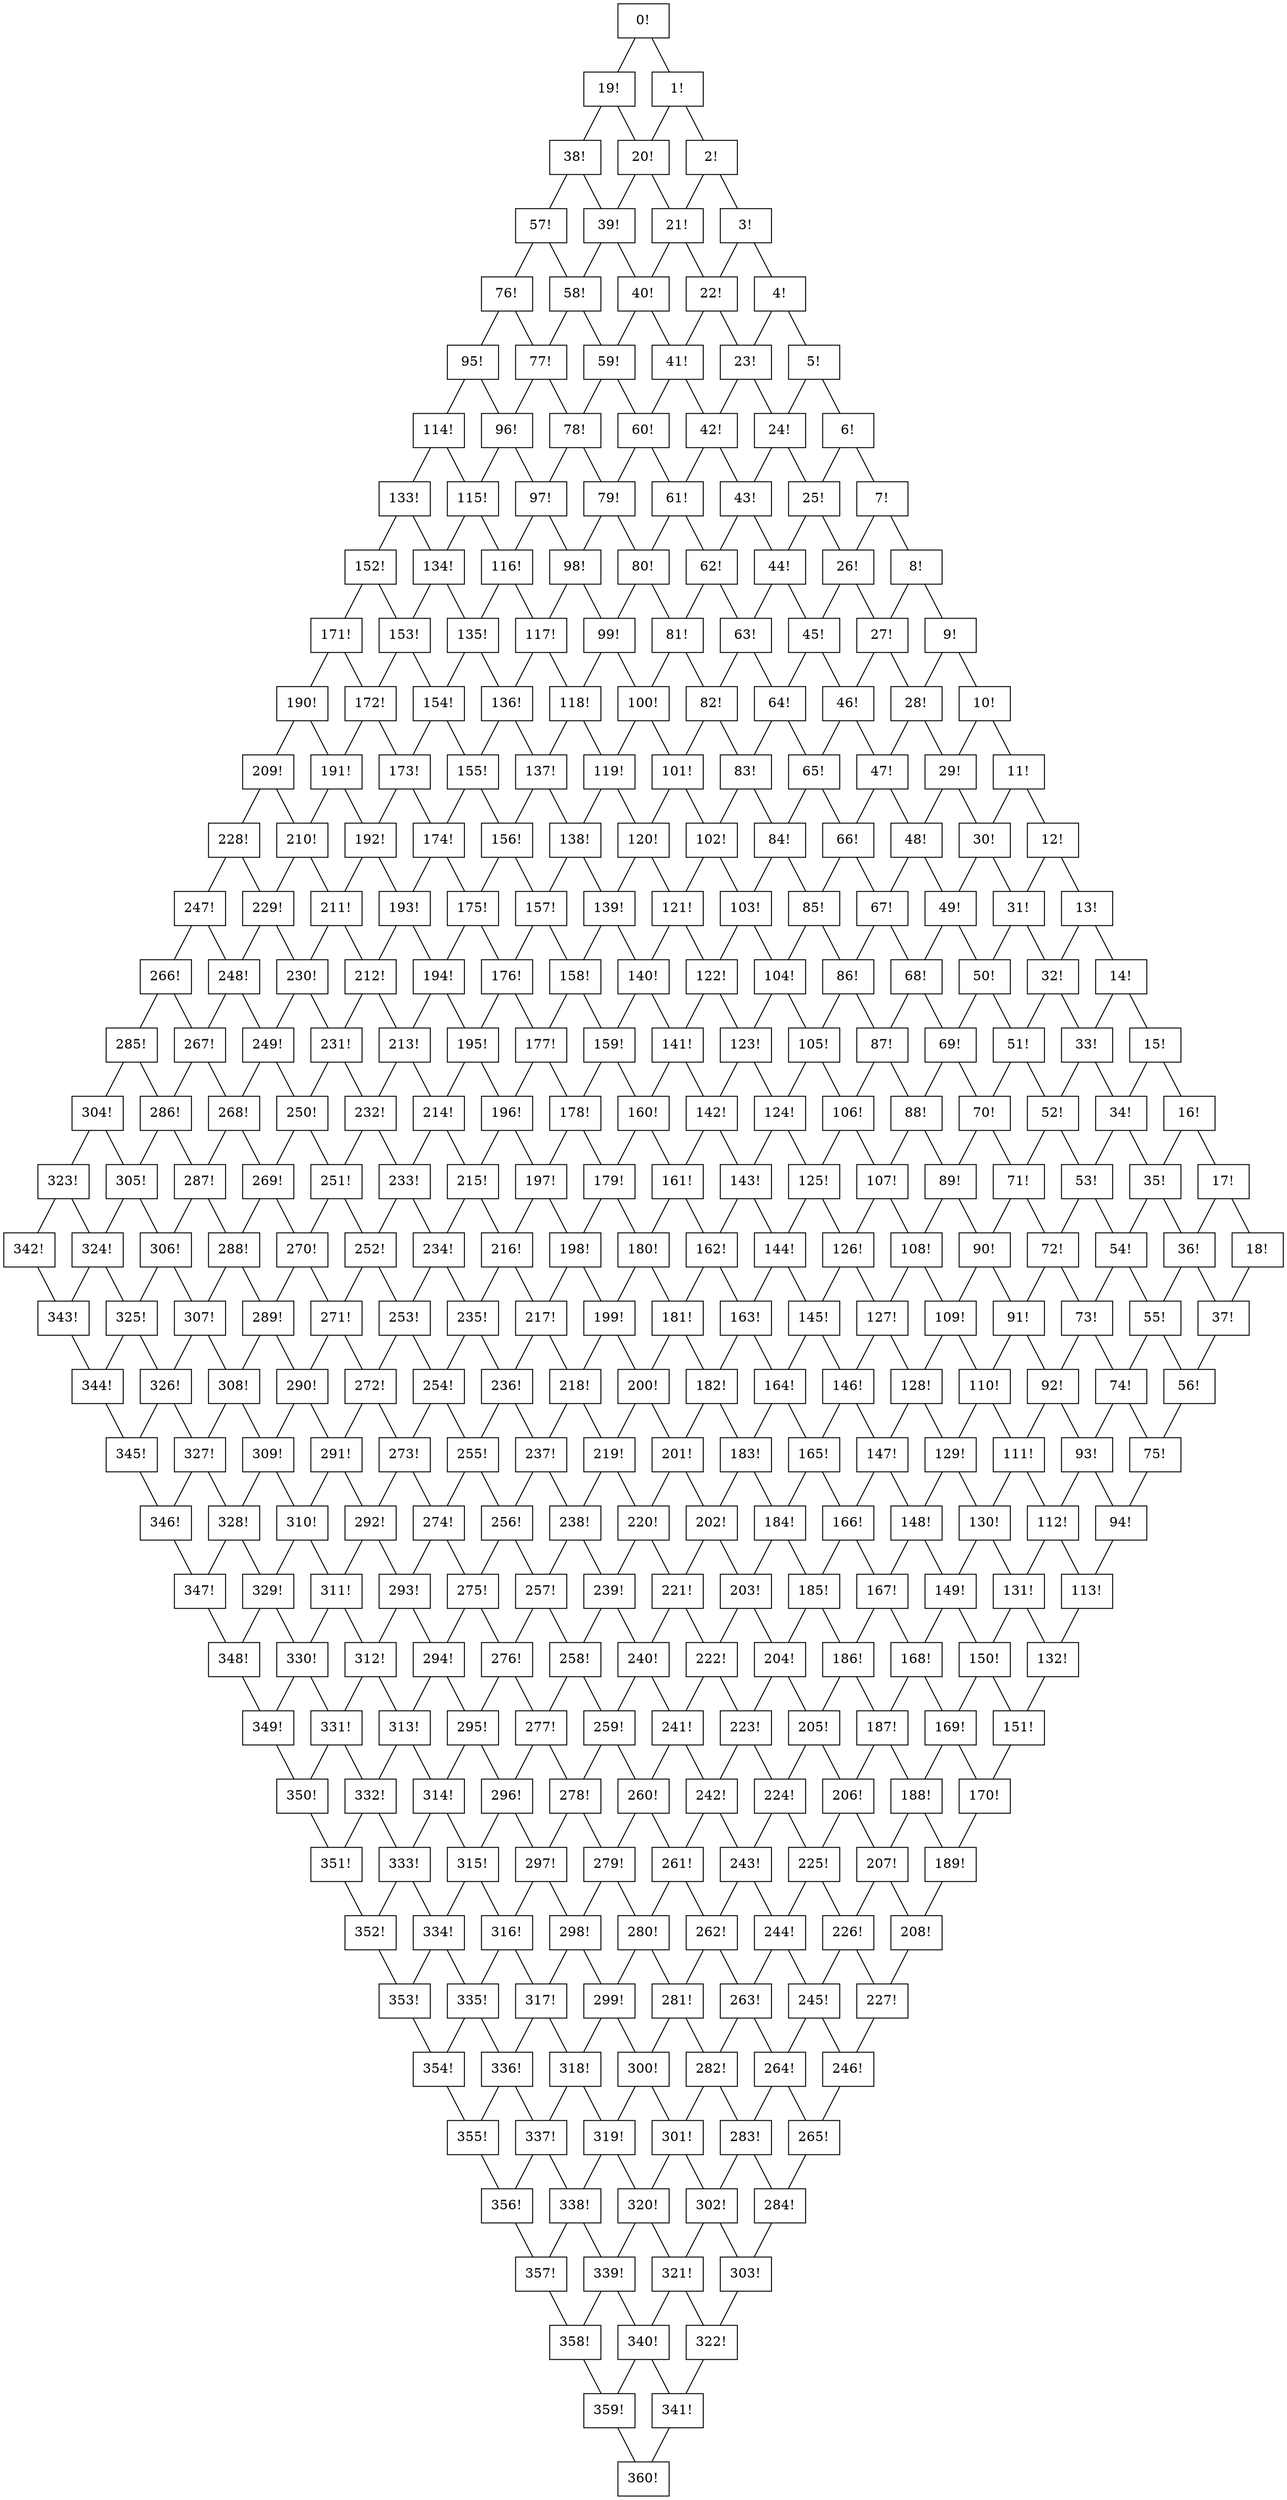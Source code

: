 strict graph  {
	graph [directed=False];
	"0!"	 [index=0,
		pos="0.0,0.0!",
		shape=box];
	"19!"	 [index=19,
		pos="5.2631578947368425,0.0!",
		shape=box];
	"0!" -- "19!";
	"1!"	 [index=1,
		pos="0.0,5.2631578947368425!",
		shape=box];
	"0!" -- "1!";
	"20!"	 [index=20,
		pos="5.2631578947368425,5.2631578947368425!",
		shape=box];
	"19!" -- "20!";
	"38!"	 [index=38,
		pos="10.526315789473685,0.0!",
		shape=box];
	"19!" -- "38!";
	"1!" -- "20!";
	"2!"	 [index=2,
		pos="0.0,10.526315789473685!",
		shape=box];
	"1!" -- "2!";
	"21!"	 [index=21,
		pos="5.2631578947368425,10.526315789473685!",
		shape=box];
	"20!" -- "21!";
	"39!"	 [index=39,
		pos="10.526315789473685,5.2631578947368425!",
		shape=box];
	"20!" -- "39!";
	"2!" -- "21!";
	"3!"	 [index=3,
		pos="0.0,15.789473684210526!",
		shape=box];
	"2!" -- "3!";
	"22!"	 [index=22,
		pos="5.2631578947368425,15.789473684210526!",
		shape=box];
	"21!" -- "22!";
	"40!"	 [index=40,
		pos="10.526315789473685,10.526315789473685!",
		shape=box];
	"21!" -- "40!";
	"3!" -- "22!";
	"4!"	 [index=4,
		pos="0.0,21.05263157894737!",
		shape=box];
	"3!" -- "4!";
	"23!"	 [index=23,
		pos="5.2631578947368425,21.05263157894737!",
		shape=box];
	"22!" -- "23!";
	"41!"	 [index=41,
		pos="10.526315789473685,15.789473684210526!",
		shape=box];
	"22!" -- "41!";
	"4!" -- "23!";
	"5!"	 [index=5,
		pos="0.0,26.31578947368421!",
		shape=box];
	"4!" -- "5!";
	"24!"	 [index=24,
		pos="5.2631578947368425,26.31578947368421!",
		shape=box];
	"23!" -- "24!";
	"42!"	 [index=42,
		pos="10.526315789473685,21.05263157894737!",
		shape=box];
	"23!" -- "42!";
	"5!" -- "24!";
	"6!"	 [index=6,
		pos="0.0,31.57894736842105!",
		shape=box];
	"5!" -- "6!";
	"25!"	 [index=25,
		pos="5.2631578947368425,31.57894736842105!",
		shape=box];
	"24!" -- "25!";
	"43!"	 [index=43,
		pos="10.526315789473685,26.31578947368421!",
		shape=box];
	"24!" -- "43!";
	"6!" -- "25!";
	"7!"	 [index=7,
		pos="0.0,36.8421052631579!",
		shape=box];
	"6!" -- "7!";
	"26!"	 [index=26,
		pos="5.2631578947368425,36.8421052631579!",
		shape=box];
	"25!" -- "26!";
	"44!"	 [index=44,
		pos="10.526315789473685,31.57894736842105!",
		shape=box];
	"25!" -- "44!";
	"7!" -- "26!";
	"8!"	 [index=8,
		pos="0.0,42.10526315789474!",
		shape=box];
	"7!" -- "8!";
	"27!"	 [index=27,
		pos="5.2631578947368425,42.10526315789474!",
		shape=box];
	"26!" -- "27!";
	"45!"	 [index=45,
		pos="10.526315789473685,36.8421052631579!",
		shape=box];
	"26!" -- "45!";
	"8!" -- "27!";
	"9!"	 [data="{'persons': 754.0, 'white': 723.0, 'black': 0.0, 'hispanic': 17.0, 'asian': 11.0, 'amindian': 2.0, 'pisland': 0.0, 'other': 0.0, '\
othermlt': 1.0, 'persons18': 532.0, 'white18': 516.0, 'black18': 0.0, 'hispanic18': 8.0, 'asian18': 6.0, 'amindian18': 2.0, 'pisland18': \
0.0, 'other18': 0.0, 'othermlt18': 0.0, 'govtot14': 316.0, 'govdem14': 116.0, 'govrep14': 198.0, 'govind114': 0.0, 'govind214': \
2.0, 'govind314': 0.0, 'govind414': 0.0, 'govind514': 0.0, 'govrep214': 0.0, 'govrep314': 0.0, 'govcon14': 0.0, 'govscat14': 0.0, '\
sentot14': 307.0, 'sendem14': 120.0, 'senrep14': 187.0, 'senscat14': 0.0, 'senind14': 0.0, 'asmtot14': 305.0, 'asmdem14': 116.0, '\
asmrep14': 189.0, 'asmscat14': 0.0, 'asmind14': 0.0, 'asmrep214': 0.0, 'contot14': 310.0, 'condem14': 139.0, 'conrep14': 171.0, '\
conind14': 0.0, 'conscat14': 0.0, 'conrep214': 0.0, 'conind214': 0.0, 'sostot14': 305.0, 'sosdem14': 119.0, 'sosrep14': 175.0, '\
soscon14': 6.0, 'sosind14': 5.0, 'sosscat14': 0.0, 'trestot14': 305.0, 'tresdem14': 112.0, 'tresrep14': 177.0, 'trescon14': 6.0, '\
tresind114': 5.0, 'tresind214': 5.0, 'tresscat14': 0.0, 'agtot14': 309.0, 'agdem14': 115.0, 'agrep14': 184.0, 'agind14': 10.0, '\
agscat14': 0.0}",
		index=9,
		pos="0.0,47.36842105263158!",
		shape=box];
	"8!" -- "9!";
	"28!"	 [data="{'persons': 4650.0, 'white': 4545.0, 'black': 20.0, 'hispanic': 29.0, 'asian': 17.0, 'amindian': 35.0, 'pisland': 2.0, 'other': \
1.0, 'othermlt': 1.0, 'persons18': 3595.0, 'white18': 3541.0, 'black18': 6.0, 'hispanic18': 20.0, 'asian18': 8.0, 'amindian18': \
20.0, 'pisland18': 0.0, 'other18': 0.0, 'othermlt18': 0.0, 'govtot14': 1807.0, 'govdem14': 733.0, 'govrep14': 1059.0, 'govind114': \
2.0, 'govind214': 13.0, 'govind314': 0.0, 'govind414': 0.0, 'govind514': 0.0, 'govrep214': 0.0, 'govrep314': 0.0, 'govcon14': 0.0, '\
govscat14': 0.0, 'sentot14': 1777.0, 'sendem14': 753.0, 'senrep14': 1024.0, 'senscat14': 0.0, 'senind14': 0.0, 'asmtot14': 1761.0, '\
asmdem14': 722.0, 'asmrep14': 1038.0, 'asmscat14': 1.0, 'asmind14': 0.0, 'asmrep214': 0.0, 'contot14': 1784.0, 'condem14': 912.0, '\
conrep14': 871.0, 'conind14': 1.0, 'conscat14': 0.0, 'conrep214': 0.0, 'conind214': 0.0, 'sostot14': 1753.0, 'sosdem14': 755.0, '\
sosrep14': 942.0, 'soscon14': 30.0, 'sosind14': 26.0, 'sosscat14': 0.0, 'trestot14': 1740.0, 'tresdem14': 689.0, 'tresrep14': 947.0, '\
trescon14': 20.0, 'tresind114': 50.0, 'tresind214': 33.0, 'tresscat14': 1.0, 'agtot14': 1740.0, 'agdem14': 743.0, 'agrep14': 953.0, '\
agind14': 44.0, 'agscat14': 0.0}",
		index=28,
		pos="5.2631578947368425,47.36842105263158!",
		shape=box];
	"27!" -- "28!";
	"46!"	 [data="{'persons': 1624.0, 'white': 1603.0, 'black': 4.0, 'hispanic': 4.0, 'asian': 7.0, 'amindian': 5.0, 'pisland': 1.0, 'other': 0.0, '\
othermlt': 0.0, 'persons18': 1342.0, 'white18': 1325.0, 'black18': 2.0, 'hispanic18': 3.0, 'asian18': 6.0, 'amindian18': 5.0, 'pisland18': \
1.0, 'other18': 0.0, 'othermlt18': 0.0, 'govtot14': 761.0, 'govdem14': 420.0, 'govrep14': 335.0, 'govind114': 3.0, 'govind214': \
3.0, 'govind314': 0.0, 'govind414': 0.0, 'govind514': 0.0, 'govrep214': 0.0, 'govrep314': 0.0, 'govcon14': 0.0, 'govscat14': 0.0, '\
sentot14': 752.0, 'sendem14': 443.0, 'senrep14': 309.0, 'senscat14': 0.0, 'senind14': 0.0, 'asmtot14': 746.0, 'asmdem14': 440.0, '\
asmrep14': 306.0, 'asmscat14': 0.0, 'asmind14': 0.0, 'asmrep214': 0.0, 'contot14': 754.0, 'condem14': 492.0, 'conrep14': 262.0, '\
conind14': 0.0, 'conscat14': 0.0, 'conrep214': 0.0, 'conind214': 0.0, 'sostot14': 731.0, 'sosdem14': 430.0, 'sosrep14': 277.0, '\
soscon14': 9.0, 'sosind14': 15.0, 'sosscat14': 0.0, 'trestot14': 729.0, 'tresdem14': 411.0, 'tresrep14': 275.0, 'trescon14': 7.0, '\
tresind114': 23.0, 'tresind214': 13.0, 'tresscat14': 0.0, 'agtot14': 731.0, 'agdem14': 410.0, 'agrep14': 301.0, 'agind14': 20.0, '\
agscat14': 0.0}",
		index=46,
		pos="10.526315789473685,42.10526315789474!",
		shape=box];
	"27!" -- "46!";
	"9!" -- "28!";
	"10!"	 [data="{'persons': 13179.0, 'white': 12533.0, 'black': 93.0, 'hispanic': 222.0, 'asian': 193.0, 'amindian': 109.0, 'pisland': 3.0, 'other': \
10.0, 'othermlt': 16.0, 'persons18': 9554.0, 'white18': 9215.0, 'black18': 43.0, 'hispanic18': 130.0, 'asian18': 92.0, 'amindian18': \
58.0, 'pisland18': 3.0, 'other18': 8.0, 'othermlt18': 5.0, 'govtot14': 5855.0, 'govdem14': 2327.0, 'govrep14': 3456.0, 'govind114': \
9.0, 'govind214': 60.0, 'govind314': 3.0, 'govind414': 0.0, 'govind514': 0.0, 'govrep214': 0.0, 'govrep314': 0.0, 'govcon14': 0.0, '\
govscat14': 0.0, 'sentot14': 2908.0, 'sendem14': 1276.0, 'senrep14': 1627.0, 'senscat14': 5.0, 'senind14': 0.0, 'asmtot14': 5719.0, '\
asmdem14': 2150.0, 'asmrep14': 3493.0, 'asmscat14': 7.0, 'asmind14': 69.0, 'asmrep214': 0.0, 'contot14': 5755.0, 'condem14': 2486.0, '\
conrep14': 3228.0, 'conind14': 36.0, 'conscat14': 5.0, 'conrep214': 0.0, 'conind214': 0.0, 'sostot14': 5712.0, 'sosdem14': 2312.0, '\
sosrep14': 3169.0, 'soscon14': 66.0, 'sosind14': 160.0, 'sosscat14': 5.0, 'trestot14': 5674.0, 'tresdem14': 2145.0, 'tresrep14': \
3173.0, 'trescon14': 81.0, 'tresind114': 132.0, 'tresind214': 136.0, 'tresscat14': 7.0, 'agtot14': 5713.0, 'agdem14': 2256.0, 'agrep14': \
3257.0, 'agind14': 195.0, 'agscat14': 5.0}",
		index=10,
		pos="0.0,52.63157894736842!",
		shape=box];
	"9!" -- "10!";
	"29!"	 [data="{'persons': 28524.0, 'white': 27103.0, 'black': 331.0, 'hispanic': 442.0, 'asian': 409.0, 'amindian': 187.0, 'pisland': 10.0, 'other': \
22.0, 'othermlt': 20.0, 'persons18': 22569.0, 'white18': 21640.0, 'black18': 182.0, 'hispanic18': 306.0, 'asian18': 282.0, 'amindian18': \
133.0, 'pisland18': 4.0, 'other18': 11.0, 'othermlt18': 11.0, 'govtot14': 10076.0, 'govdem14': 4793.0, 'govrep14': 5116.0, 'govind114': \
37.0, 'govind214': 127.0, 'govind314': 1.0, 'govind414': 0.0, 'govind514': 0.0, 'govrep214': 0.0, 'govrep314': 0.0, 'govcon14': \
0.0, 'govscat14': 2.0, 'sentot14': 2360.0, 'sendem14': 1063.0, 'senrep14': 1297.0, 'senscat14': 0.0, 'senind14': 0.0, 'asmtot14': \
9737.0, 'asmdem14': 3980.0, 'asmrep14': 5497.0, 'asmscat14': 19.0, 'asmind14': 241.0, 'asmrep214': 0.0, 'contot14': 9952.0, 'condem14': \
5303.0, 'conrep14': 4581.0, 'conind14': 65.0, 'conscat14': 3.0, 'conrep214': 0.0, 'conind214': 0.0, 'sostot14': 9712.0, 'sosdem14': \
4791.0, 'sosrep14': 4463.0, 'soscon14': 145.0, 'sosind14': 312.0, 'sosscat14': 1.0, 'trestot14': 9647.0, 'tresdem14': 4372.0, 'tresrep14': \
4562.0, 'trescon14': 128.0, 'tresind114': 320.0, 'tresind214': 262.0, 'tresscat14': 3.0, 'agtot14': 9831.0, 'agdem14': 4637.0, '\
agrep14': 4789.0, 'agind14': 404.0, 'agscat14': 1.0}",
		index=29,
		pos="5.2631578947368425,52.63157894736842!",
		shape=box];
	"28!" -- "29!";
	"47!"	 [data="{'persons': 3797.0, 'white': 3696.0, 'black': 9.0, 'hispanic': 70.0, 'asian': 12.0, 'amindian': 5.0, 'pisland': 0.0, 'other': 1.0, '\
othermlt': 4.0, 'persons18': 2949.0, 'white18': 2888.0, 'black18': 4.0, 'hispanic18': 39.0, 'asian18': 8.0, 'amindian18': 5.0, '\
pisland18': 0.0, 'other18': 1.0, 'othermlt18': 4.0, 'govtot14': 1600.0, 'govdem14': 603.0, 'govrep14': 981.0, 'govind114': 7.0, '\
govind214': 8.0, 'govind314': 0.0, 'govind414': 0.0, 'govind514': 0.0, 'govrep214': 0.0, 'govrep314': 0.0, 'govcon14': 0.0, 'govscat14': \
1.0, 'sentot14': 1566.0, 'sendem14': 577.0, 'senrep14': 987.0, 'senscat14': 2.0, 'senind14': 0.0, 'asmtot14': 1541.0, 'asmdem14': \
621.0, 'asmrep14': 919.0, 'asmscat14': 1.0, 'asmind14': 0.0, 'asmrep214': 0.0, 'contot14': 1563.0, 'condem14': 820.0, 'conrep14': \
742.0, 'conind14': 0.0, 'conscat14': 1.0, 'conrep214': 0.0, 'conind214': 0.0, 'sostot14': 1501.0, 'sosdem14': 662.0, 'sosrep14': \
781.0, 'soscon14': 24.0, 'sosind14': 34.0, 'sosscat14': 0.0, 'trestot14': 1490.0, 'tresdem14': 598.0, 'tresrep14': 788.0, 'trescon14': \
27.0, 'tresind114': 46.0, 'tresind214': 31.0, 'tresscat14': 0.0, 'agtot14': 1496.0, 'agdem14': 622.0, 'agrep14': 825.0, 'agind14': \
48.0, 'agscat14': 1.0}",
		index=47,
		pos="10.526315789473685,47.36842105263158!",
		shape=box];
	"28!" -- "47!";
	"10!" -- "29!";
	"11!"	 [data="{'persons': 30070.0, 'white': 28254.0, 'black': 313.0, 'hispanic': 728.0, 'asian': 483.0, 'amindian': 214.0, 'pisland': 10.0, 'other': \
31.0, 'othermlt': 37.0, 'persons18': 21998.0, 'white18': 21009.0, 'black18': 152.0, 'hispanic18': 402.0, 'asian18': 260.0, 'amindian18': \
136.0, 'pisland18': 8.0, 'other18': 14.0, 'othermlt18': 17.0, 'govtot14': 12912.0, 'govdem14': 5153.0, 'govrep14': 7568.0, 'govind114': \
28.0, 'govind214': 152.0, 'govind314': 9.0, 'govind414': 1.0, 'govind514': 0.0, 'govrep214': 0.0, 'govrep314': 0.0, 'govcon14': \
0.0, 'govscat14': 1.0, 'sentot14': 0.0, 'sendem14': 0.0, 'senrep14': 0.0, 'senscat14': 0.0, 'senind14': 0.0, 'asmtot14': 12617.0, '\
asmdem14': 4489.0, 'asmrep14': 7786.0, 'asmscat14': 7.0, 'asmind14': 335.0, 'asmrep214': 0.0, 'contot14': 12664.0, 'condem14': 4937.0, '\
conrep14': 7531.0, 'conind14': 185.0, 'conscat14': 7.0, 'conrep214': 0.0, 'conind214': 4.0, 'sostot14': 12504.0, 'sosdem14': 5057.0, '\
sosrep14': 6853.0, 'soscon14': 150.0, 'sosind14': 438.0, 'sosscat14': 6.0, 'trestot14': 12446.0, 'tresdem14': 4729.0, 'tresrep14': \
6875.0, 'trescon14': 144.0, 'tresind114': 292.0, 'tresind214': 399.0, 'tresscat14': 7.0, 'agtot14': 12573.0, 'agdem14': 4965.0, '\
agrep14': 7109.0, 'agind14': 493.0, 'agscat14': 6.0}",
		index=11,
		pos="0.0,57.89473684210526!",
		shape=box];
	"10!" -- "11!";
	"30!"	 [data="{'persons': 30883.0, 'white': 29361.0, 'black': 347.0, 'hispanic': 543.0, 'asian': 348.0, 'amindian': 205.0, 'pisland': 10.0, 'other': \
31.0, 'othermlt': 38.0, 'persons18': 22076.0, 'white18': 21245.0, 'black18': 172.0, 'hispanic18': 296.0, 'asian18': 180.0, 'amindian18': \
140.0, 'pisland18': 8.0, 'other18': 17.0, 'othermlt18': 18.0, 'govtot14': 11021.0, 'govdem14': 4290.0, 'govrep14': 6581.0, 'govind114': \
33.0, 'govind214': 113.0, 'govind314': 3.0, 'govind414': 0.0, 'govind514': 0.0, 'govrep214': 0.0, 'govrep314': 0.0, 'govcon14': \
0.0, 'govscat14': 1.0, 'sentot14': 0.0, 'sendem14': 0.0, 'senrep14': 0.0, 'senscat14': 0.0, 'senind14': 0.0, 'asmtot14': 9795.0, '\
asmdem14': 1179.0, 'asmrep14': 8365.0, 'asmscat14': 149.0, 'asmind14': 102.0, 'asmrep214': 0.0, 'contot14': 10858.0, 'condem14': \
4116.0, 'conrep14': 6569.0, 'conind14': 169.0, 'conscat14': 3.0, 'conrep214': 0.0, 'conind214': 1.0, 'sostot14': 10767.0, 'sosdem14': \
4338.0, 'sosrep14': 5910.0, 'soscon14': 145.0, 'sosind14': 369.0, 'sosscat14': 5.0, 'trestot14': 10701.0, 'tresdem14': 4014.0, '\
tresrep14': 5986.0, 'trescon14': 132.0, 'tresind114': 302.0, 'tresind214': 263.0, 'tresscat14': 4.0, 'agtot14': 10796.0, 'agdem14': \
4183.0, 'agrep14': 6193.0, 'agind14': 417.0, 'agscat14': 3.0}",
		index=30,
		pos="5.2631578947368425,57.89473684210526!",
		shape=box];
	"29!" -- "30!";
	"48!"	 [data="{'persons': 10442.0, 'white': 10058.0, 'black': 44.0, 'hispanic': 178.0, 'asian': 91.0, 'amindian': 51.0, 'pisland': 9.0, 'other': \
0.0, 'othermlt': 11.0, 'persons18': 7898.0, 'white18': 7681.0, 'black18': 16.0, 'hispanic18': 109.0, 'asian18': 47.0, 'amindian18': \
34.0, 'pisland18': 5.0, 'other18': 0.0, 'othermlt18': 6.0, 'govtot14': 4082.0, 'govdem14': 1700.0, 'govrep14': 2330.0, 'govind114': \
13.0, 'govind214': 38.0, 'govind314': 0.0, 'govind414': 0.0, 'govind514': 1.0, 'govrep214': 0.0, 'govrep314': 0.0, 'govcon14': 0.0, '\
govscat14': 0.0, 'sentot14': 2454.0, 'sendem14': 1100.0, 'senrep14': 1354.0, 'senscat14': 0.0, 'senind14': 0.0, 'asmtot14': 3778.0, '\
asmdem14': 1093.0, 'asmrep14': 2663.0, 'asmscat14': 22.0, 'asmind14': 0.0, 'asmrep214': 0.0, 'contot14': 4017.0, 'condem14': 1947.0, '\
conrep14': 2044.0, 'conind14': 24.0, 'conscat14': 2.0, 'conrep214': 0.0, 'conind214': 0.0, 'sostot14': 3939.0, 'sosdem14': 1772.0, '\
sosrep14': 1971.0, 'soscon14': 72.0, 'sosind14': 124.0, 'sosscat14': 0.0, 'trestot14': 3898.0, 'tresdem14': 1589.0, 'tresrep14': \
2011.0, 'trescon14': 73.0, 'tresind114': 122.0, 'tresind214': 102.0, 'tresscat14': 1.0, 'agtot14': 3950.0, 'agdem14': 1641.0, 'agrep14': \
2152.0, 'agind14': 157.0, 'agscat14': 0.0}",
		index=48,
		pos="10.526315789473685,52.63157894736842!",
		shape=box];
	"29!" -- "48!";
	"11!" -- "30!";
	"12!"	 [data="{'persons': 4404.0, 'white': 4212.0, 'black': 25.0, 'hispanic': 95.0, 'asian': 36.0, 'amindian': 30.0, 'pisland': 0.0, 'other': \
2.0, 'othermlt': 4.0, 'persons18': 3252.0, 'white18': 3139.0, 'black18': 6.0, 'hispanic18': 56.0, 'asian18': 22.0, 'amindian18': \
23.0, 'pisland18': 0.0, 'other18': 2.0, 'othermlt18': 4.0, 'govtot14': 1502.0, 'govdem14': 611.0, 'govrep14': 870.0, 'govind114': \
5.0, 'govind214': 16.0, 'govind314': 0.0, 'govind414': 0.0, 'govind514': 0.0, 'govrep214': 0.0, 'govrep314': 0.0, 'govcon14': 0.0, '\
govscat14': 0.0, 'sentot14': 0.0, 'sendem14': 0.0, 'senrep14': 0.0, 'senscat14': 0.0, 'senind14': 0.0, 'asmtot14': 1469.0, 'asmdem14': \
565.0, 'asmrep14': 904.0, 'asmscat14': 0.0, 'asmind14': 0.0, 'asmrep214': 0.0, 'contot14': 1478.0, 'condem14': 591.0, 'conrep14': \
865.0, 'conind14': 21.0, 'conscat14': 0.0, 'conrep214': 0.0, 'conind214': 1.0, 'sostot14': 1474.0, 'sosdem14': 619.0, 'sosrep14': \
781.0, 'soscon14': 23.0, 'sosind14': 51.0, 'sosscat14': 0.0, 'trestot14': 1467.0, 'tresdem14': 563.0, 'tresrep14': 801.0, 'trescon14': \
23.0, 'tresind114': 35.0, 'tresind214': 45.0, 'tresscat14': 0.0, 'agtot14': 1472.0, 'agdem14': 595.0, 'agrep14': 825.0, 'agind14': \
52.0, 'agscat14': 0.0}",
		index=12,
		pos="0.0,63.1578947368421!",
		shape=box];
	"11!" -- "12!";
	"31!"	 [data="{'persons': 16142.0, 'white': 15627.0, 'black': 69.0, 'hispanic': 241.0, 'asian': 81.0, 'amindian': 103.0, 'pisland': 8.0, 'other': \
7.0, 'othermlt': 6.0, 'persons18': 12204.0, 'white18': 11907.0, 'black18': 27.0, 'hispanic18': 139.0, 'asian18': 49.0, 'amindian18': \
68.0, 'pisland18': 5.0, 'other18': 5.0, 'othermlt18': 4.0, 'govtot14': 6055.0, 'govdem14': 2436.0, 'govrep14': 3556.0, 'govind114': \
15.0, 'govind214': 48.0, 'govind314': 0.0, 'govind414': 0.0, 'govind514': 0.0, 'govrep214': 0.0, 'govrep314': 0.0, 'govcon14': 0.0, '\
govscat14': 0.0, 'sentot14': 0.0, 'sendem14': 0.0, 'senrep14': 0.0, 'senscat14': 0.0, 'senind14': 0.0, 'asmtot14': 5891.0, 'asmdem14': \
2078.0, 'asmrep14': 3801.0, 'asmscat14': 12.0, 'asmind14': 0.0, 'asmrep214': 0.0, 'contot14': 5999.0, 'condem14': 2353.0, 'conrep14': \
3551.0, 'conind14': 93.0, 'conscat14': 0.0, 'conrep214': 0.0, 'conind214': 2.0, 'sostot14': 5953.0, 'sosdem14': 2485.0, 'sosrep14': \
3264.0, 'soscon14': 66.0, 'sosind14': 137.0, 'sosscat14': 1.0, 'trestot14': 5915.0, 'tresdem14': 2290.0, 'tresrep14': 3282.0, 'trescon14': \
56.0, 'tresind114': 150.0, 'tresind214': 136.0, 'tresscat14': 1.0, 'agtot14': 5937.0, 'agdem14': 2367.0, 'agrep14': 3394.0, 'agind14': \
175.0, 'agscat14': 1.0}",
		index=31,
		pos="5.2631578947368425,63.1578947368421!",
		shape=box];
	"30!" -- "31!";
	"49!"	 [data="{'persons': 8798.0, 'white': 8491.0, 'black': 19.0, 'hispanic': 157.0, 'asian': 74.0, 'amindian': 46.0, 'pisland': 0.0, 'other': \
5.0, 'othermlt': 6.0, 'persons18': 6604.0, 'white18': 6426.0, 'black18': 5.0, 'hispanic18': 92.0, 'asian18': 46.0, 'amindian18': \
30.0, 'pisland18': 0.0, 'other18': 3.0, 'othermlt18': 2.0, 'govtot14': 2977.0, 'govdem14': 1076.0, 'govrep14': 1861.0, 'govind114': \
10.0, 'govind214': 30.0, 'govind314': 0.0, 'govind414': 0.0, 'govind514': 0.0, 'govrep214': 0.0, 'govrep314': 0.0, 'govcon14': 0.0, '\
govscat14': 0.0, 'sentot14': 437.0, 'sendem14': 160.0, 'senrep14': 277.0, 'senscat14': 0.0, 'senind14': 0.0, 'asmtot14': 2533.0, '\
asmdem14': 213.0, 'asmrep14': 2288.0, 'asmscat14': 32.0, 'asmind14': 0.0, 'asmrep214': 0.0, 'contot14': 2921.0, 'condem14': 1160.0, '\
conrep14': 1725.0, 'conind14': 35.0, 'conscat14': 1.0, 'conrep214': 0.0, 'conind214': 0.0, 'sostot14': 2901.0, 'sosdem14': 1163.0, '\
sosrep14': 1615.0, 'soscon14': 47.0, 'sosind14': 76.0, 'sosscat14': 0.0, 'trestot14': 2801.0, 'tresdem14': 1055.0, 'tresrep14': \
1541.0, 'trescon14': 39.0, 'tresind114': 102.0, 'tresind214': 64.0, 'tresscat14': 0.0, 'agtot14': 2896.0, 'agdem14': 1070.0, 'agrep14': \
1726.0, 'agind14': 99.0, 'agscat14': 1.0}",
		index=49,
		pos="10.526315789473685,57.89473684210526!",
		shape=box];
	"30!" -- "49!";
	"12!" -- "31!";
	"13!"	 [data="{'persons': 790.0, 'white': 758.0, 'black': 5.0, 'hispanic': 12.0, 'asian': 5.0, 'amindian': 8.0, 'pisland': 0.0, 'other': 2.0, '\
othermlt': 0.0, 'persons18': 623.0, 'white18': 604.0, 'black18': 2.0, 'hispanic18': 7.0, 'asian18': 3.0, 'amindian18': 6.0, 'pisland18': \
0.0, 'other18': 1.0, 'othermlt18': 0.0, 'govtot14': 224.0, 'govdem14': 84.0, 'govrep14': 138.0, 'govind114': 0.0, 'govind214': 2.0, '\
govind314': 0.0, 'govind414': 0.0, 'govind514': 0.0, 'govrep214': 0.0, 'govrep314': 0.0, 'govcon14': 0.0, 'govscat14': 0.0, 'sentot14': \
0.0, 'sendem14': 0.0, 'senrep14': 0.0, 'senscat14': 0.0, 'senind14': 0.0, 'asmtot14': 217.0, 'asmdem14': 82.0, 'asmrep14': 135.0, '\
asmscat14': 0.0, 'asmind14': 0.0, 'asmrep214': 0.0, 'contot14': 222.0, 'condem14': 90.0, 'conrep14': 131.0, 'conind14': 1.0, 'conscat14': \
0.0, 'conrep214': 0.0, 'conind214': 0.0, 'sostot14': 217.0, 'sosdem14': 86.0, 'sosrep14': 118.0, 'soscon14': 3.0, 'sosind14': 10.0, '\
sosscat14': 0.0, 'trestot14': 216.0, 'tresdem14': 82.0, 'tresrep14': 120.0, 'trescon14': 2.0, 'tresind114': 5.0, 'tresind214': 7.0, '\
tresscat14': 0.0, 'agtot14': 217.0, 'agdem14': 81.0, 'agrep14': 126.0, 'agind14': 10.0, 'agscat14': 0.0}",
		index=13,
		pos="0.0,68.42105263157895!",
		shape=box];
	"12!" -- "13!";
	"32!"	 [data="{'persons': 13485.0, 'white': 13000.0, 'black': 69.0, 'hispanic': 155.0, 'asian': 55.0, 'amindian': 178.0, 'pisland': 0.0, 'other': \
11.0, 'othermlt': 17.0, 'persons18': 10473.0, 'white18': 10175.0, 'black18': 31.0, 'hispanic18': 91.0, 'asian18': 31.0, 'amindian18': \
128.0, 'pisland18': 0.0, 'other18': 9.0, 'othermlt18': 8.0, 'govtot14': 4869.0, 'govdem14': 1954.0, 'govrep14': 2841.0, 'govind114': \
25.0, 'govind214': 49.0, 'govind314': 0.0, 'govind414': 0.0, 'govind514': 0.0, 'govrep214': 0.0, 'govrep314': 0.0, 'govcon14': 0.0, '\
govscat14': 0.0, 'sentot14': 0.0, 'sendem14': 0.0, 'senrep14': 0.0, 'senscat14': 0.0, 'senind14': 0.0, 'asmtot14': 4761.0, 'asmdem14': \
1795.0, 'asmrep14': 2966.0, 'asmscat14': 0.0, 'asmind14': 0.0, 'asmrep214': 0.0, 'contot14': 4807.0, 'condem14': 1944.0, 'conrep14': \
2787.0, 'conind14': 73.0, 'conscat14': 0.0, 'conrep214': 1.0, 'conind214': 2.0, 'sostot14': 4752.0, 'sosdem14': 2056.0, 'sosrep14': \
2520.0, 'soscon14': 52.0, 'sosind14': 124.0, 'sosscat14': 0.0, 'trestot14': 4718.0, 'tresdem14': 1856.0, 'tresrep14': 2560.0, 'trescon14': \
64.0, 'tresind114': 127.0, 'tresind214': 111.0, 'tresscat14': 0.0, 'agtot14': 4723.0, 'agdem14': 1969.0, 'agrep14': 2618.0, 'agind14': \
136.0, 'agscat14': 0.0}",
		index=32,
		pos="5.2631578947368425,68.42105263157895!",
		shape=box];
	"31!" -- "32!";
	"50!"	 [data="{'persons': 10561.0, 'white': 10150.0, 'black': 31.0, 'hispanic': 164.0, 'asian': 39.0, 'amindian': 165.0, 'pisland': 0.0, 'other': \
7.0, 'othermlt': 5.0, 'persons18': 8011.0, 'white18': 7767.0, 'black18': 11.0, 'hispanic18': 95.0, 'asian18': 20.0, 'amindian18': \
110.0, 'pisland18': 0.0, 'other18': 6.0, 'othermlt18': 2.0, 'govtot14': 3606.0, 'govdem14': 1494.0, 'govrep14': 2058.0, 'govind114': \
13.0, 'govind214': 40.0, 'govind314': 0.0, 'govind414': 0.0, 'govind514': 0.0, 'govrep214': 0.0, 'govrep314': 0.0, 'govcon14': 0.0, '\
govscat14': 1.0, 'sentot14': 1551.0, 'sendem14': 651.0, 'senrep14': 898.0, 'senscat14': 2.0, 'senind14': 0.0, 'asmtot14': 3546.0, '\
asmdem14': 1456.0, 'asmrep14': 2089.0, 'asmscat14': 1.0, 'asmind14': 0.0, 'asmrep214': 0.0, 'contot14': 3563.0, 'condem14': 1427.0, '\
conrep14': 2077.0, 'conind14': 58.0, 'conscat14': 1.0, 'conrep214': 0.0, 'conind214': 0.0, 'sostot14': 3530.0, 'sosdem14': 1556.0, '\
sosrep14': 1835.0, 'soscon14': 37.0, 'sosind14': 101.0, 'sosscat14': 1.0, 'trestot14': 3498.0, 'tresdem14': 1406.0, 'tresrep14': \
1874.0, 'trescon14': 40.0, 'tresind114': 83.0, 'tresind214': 93.0, 'tresscat14': 2.0, 'agtot14': 3497.0, 'agdem14': 1471.0, 'agrep14': \
1911.0, 'agind14': 113.0, 'agscat14': 2.0}",
		index=50,
		pos="10.526315789473685,63.1578947368421!",
		shape=box];
	"31!" -- "50!";
	"13!" -- "32!";
	"14!"	 [data="{'persons': 1895.0, 'white': 1806.0, 'black': 17.0, 'hispanic': 32.0, 'asian': 8.0, 'amindian': 29.0, 'pisland': 1.0, 'other': 1.0, '\
othermlt': 1.0, 'persons18': 1445.0, 'white18': 1392.0, 'black18': 8.0, 'hispanic18': 19.0, 'asian18': 5.0, 'amindian18': 20.0, '\
pisland18': 1.0, 'other18': 0.0, 'othermlt18': 0.0, 'govtot14': 715.0, 'govdem14': 244.0, 'govrep14': 466.0, 'govind114': 2.0, '\
govind214': 3.0, 'govind314': 0.0, 'govind414': 0.0, 'govind514': 0.0, 'govrep214': 0.0, 'govrep314': 0.0, 'govcon14': 0.0, 'govscat14': \
0.0, 'sentot14': 0.0, 'sendem14': 0.0, 'senrep14': 0.0, 'senscat14': 0.0, 'senind14': 0.0, 'asmtot14': 686.0, 'asmdem14': 227.0, '\
asmrep14': 459.0, 'asmscat14': 0.0, 'asmind14': 0.0, 'asmrep214': 0.0, 'contot14': 702.0, 'condem14': 242.0, 'conrep14': 454.0, '\
conind14': 6.0, 'conscat14': 0.0, 'conrep214': 0.0, 'conind214': 0.0, 'sostot14': 687.0, 'sosdem14': 250.0, 'sosrep14': 411.0, '\
soscon14': 12.0, 'sosind14': 14.0, 'sosscat14': 0.0, 'trestot14': 679.0, 'tresdem14': 231.0, 'tresrep14': 414.0, 'trescon14': 10.0, '\
tresind114': 15.0, 'tresind214': 9.0, 'tresscat14': 0.0, 'agtot14': 685.0, 'agdem14': 235.0, 'agrep14': 436.0, 'agind14': 14.0, '\
agscat14': 0.0}",
		index=14,
		pos="0.0,73.6842105263158!",
		shape=box];
	"13!" -- "14!";
	"33!"	 [data="{'persons': 5845.0, 'white': 5484.0, 'black': 39.0, 'hispanic': 86.0, 'asian': 33.0, 'amindian': 186.0, 'pisland': 2.0, 'other': \
7.0, 'othermlt': 8.0, 'persons18': 4547.0, 'white18': 4340.0, 'black18': 11.0, 'hispanic18': 45.0, 'asian18': 19.0, 'amindian18': \
122.0, 'pisland18': 1.0, 'other18': 7.0, 'othermlt18': 2.0, 'govtot14': 2349.0, 'govdem14': 830.0, 'govrep14': 1499.0, 'govind114': \
7.0, 'govind214': 13.0, 'govind314': 0.0, 'govind414': 0.0, 'govind514': 0.0, 'govrep214': 0.0, 'govrep314': 0.0, 'govcon14': 0.0, '\
govscat14': 0.0, 'sentot14': 0.0, 'sendem14': 0.0, 'senrep14': 0.0, 'senscat14': 0.0, 'senind14': 0.0, 'asmtot14': 2274.0, 'asmdem14': \
787.0, 'asmrep14': 1487.0, 'asmscat14': 0.0, 'asmind14': 0.0, 'asmrep214': 0.0, 'contot14': 2314.0, 'condem14': 805.0, 'conrep14': \
1472.0, 'conind14': 37.0, 'conscat14': 0.0, 'conrep214': 0.0, 'conind214': 0.0, 'sostot14': 2266.0, 'sosdem14': 897.0, 'sosrep14': \
1288.0, 'soscon14': 25.0, 'sosind14': 56.0, 'sosscat14': 0.0, 'trestot14': 2244.0, 'tresdem14': 784.0, 'tresrep14': 1328.0, 'trescon14': \
31.0, 'tresind114': 50.0, 'tresind214': 51.0, 'tresscat14': 0.0, 'agtot14': 2243.0, 'agdem14': 808.0, 'agrep14': 1361.0, 'agind14': \
74.0, 'agscat14': 0.0}",
		index=33,
		pos="5.2631578947368425,73.6842105263158!",
		shape=box];
	"32!" -- "33!";
	"51!"	 [data="{'persons': 3310.0, 'white': 2906.0, 'black': 12.0, 'hispanic': 33.0, 'asian': 14.0, 'amindian': 338.0, 'pisland': 2.0, 'other': \
0.0, 'othermlt': 5.0, 'persons18': 2565.0, 'white18': 2337.0, 'black18': 5.0, 'hispanic18': 16.0, 'asian18': 4.0, 'amindian18': \
198.0, 'pisland18': 1.0, 'other18': 0.0, 'othermlt18': 4.0, 'govtot14': 1389.0, 'govdem14': 627.0, 'govrep14': 748.0, 'govind114': \
4.0, 'govind214': 9.0, 'govind314': 1.0, 'govind414': 0.0, 'govind514': 0.0, 'govrep214': 0.0, 'govrep314': 0.0, 'govcon14': 0.0, '\
govscat14': 0.0, 'sentot14': 807.0, 'sendem14': 374.0, 'senrep14': 433.0, 'senscat14': 0.0, 'senind14': 0.0, 'asmtot14': 1373.0, '\
asmdem14': 674.0, 'asmrep14': 699.0, 'asmscat14': 0.0, 'asmind14': 0.0, 'asmrep214': 0.0, 'contot14': 1376.0, 'condem14': 632.0, '\
conrep14': 729.0, 'conind14': 14.0, 'conscat14': 0.0, 'conrep214': 0.0, 'conind214': 1.0, 'sostot14': 1361.0, 'sosdem14': 665.0, '\
sosrep14': 661.0, 'soscon14': 11.0, 'sosind14': 24.0, 'sosscat14': 0.0, 'trestot14': 1357.0, 'tresdem14': 619.0, 'tresrep14': 660.0, '\
trescon14': 11.0, 'tresind114': 42.0, 'tresind214': 25.0, 'tresscat14': 0.0, 'agtot14': 1359.0, 'agdem14': 628.0, 'agrep14': 693.0, '\
agind14': 37.0, 'agscat14': 1.0}",
		index=51,
		pos="10.526315789473685,68.42105263157895!",
		shape=box];
	"32!" -- "51!";
	"14!" -- "33!";
	"15!"	 [index=15,
		pos="0.0,78.94736842105263!",
		shape=box];
	"14!" -- "15!";
	"34!"	 [data="{'persons': 340.0, 'white': 315.0, 'black': 0.0, 'hispanic': 0.0, 'asian': 3.0, 'amindian': 21.0, 'pisland': 0.0, 'other': 0.0, '\
othermlt': 1.0, 'persons18': 283.0, 'white18': 268.0, 'black18': 0.0, 'hispanic18': 0.0, 'asian18': 1.0, 'amindian18': 14.0, 'pisland18': \
0.0, 'other18': 0.0, 'othermlt18': 0.0, 'govtot14': 155.0, 'govdem14': 73.0, 'govrep14': 80.0, 'govind114': 1.0, 'govind214': 1.0, '\
govind314': 0.0, 'govind414': 0.0, 'govind514': 0.0, 'govrep214': 0.0, 'govrep314': 0.0, 'govcon14': 0.0, 'govscat14': 0.0, 'sentot14': \
154.0, 'sendem14': 76.0, 'senrep14': 78.0, 'senscat14': 0.0, 'senind14': 0.0, 'asmtot14': 98.0, 'asmdem14': 98.0, 'asmrep14': 0.0, '\
asmscat14': 0.0, 'asmind14': 0.0, 'asmrep214': 0.0, 'contot14': 156.0, 'condem14': 73.0, 'conrep14': 81.0, 'conind14': 2.0, 'conscat14': \
0.0, 'conrep214': 0.0, 'conind214': 0.0, 'sostot14': 154.0, 'sosdem14': 74.0, 'sosrep14': 77.0, 'soscon14': 2.0, 'sosind14': 1.0, '\
sosscat14': 0.0, 'trestot14': 154.0, 'tresdem14': 72.0, 'tresrep14': 76.0, 'trescon14': 0.0, 'tresind114': 2.0, 'tresind214': 4.0, '\
tresscat14': 0.0, 'agtot14': 154.0, 'agdem14': 74.0, 'agrep14': 75.0, 'agind14': 5.0, 'agscat14': 0.0}",
		index=34,
		pos="5.2631578947368425,78.94736842105263!",
		shape=box];
	"33!" -- "34!";
	"52!"	 [data="{'persons': 4865.0, 'white': 4222.0, 'black': 44.0, 'hispanic': 61.0, 'asian': 26.0, 'amindian': 491.0, 'pisland': 2.0, 'other': \
2.0, 'othermlt': 17.0, 'persons18': 3845.0, 'white18': 3440.0, 'black18': 18.0, 'hispanic18': 34.0, 'asian18': 12.0, 'amindian18': \
331.0, 'pisland18': 1.0, 'other18': 2.0, 'othermlt18': 7.0, 'govtot14': 1878.0, 'govdem14': 783.0, 'govrep14': 1077.0, 'govind114': \
5.0, 'govind214': 13.0, 'govind314': 0.0, 'govind414': 0.0, 'govind514': 0.0, 'govrep214': 0.0, 'govrep314': 0.0, 'govcon14': 0.0, '\
govscat14': 0.0, 'sentot14': 895.0, 'sendem14': 408.0, 'senrep14': 487.0, 'senscat14': 0.0, 'senind14': 0.0, 'asmtot14': 1521.0, '\
asmdem14': 941.0, 'asmrep14': 580.0, 'asmscat14': 0.0, 'asmind14': 0.0, 'asmrep214': 0.0, 'contot14': 1847.0, 'condem14': 790.0, '\
conrep14': 1030.0, 'conind14': 27.0, 'conscat14': 0.0, 'conrep214': 0.0, 'conind214': 0.0, 'sostot14': 1822.0, 'sosdem14': 856.0, '\
sosrep14': 907.0, 'soscon14': 19.0, 'sosind14': 40.0, 'sosscat14': 0.0, 'trestot14': 1799.0, 'tresdem14': 766.0, 'tresrep14': 938.0, '\
trescon14': 20.0, 'tresind114': 48.0, 'tresind214': 27.0, 'tresscat14': 0.0, 'agtot14': 1803.0, 'agdem14': 788.0, 'agrep14': 967.0, '\
agind14': 48.0, 'agscat14': 0.0}",
		index=52,
		pos="10.526315789473685,73.6842105263158!",
		shape=box];
	"33!" -- "52!";
	"15!" -- "34!";
	"16!"	 [index=16,
		pos="0.0,84.21052631578948!",
		shape=box];
	"15!" -- "16!";
	"35!"	 [index=35,
		pos="5.2631578947368425,84.21052631578948!",
		shape=box];
	"34!" -- "35!";
	"53!"	 [data="{'persons': 3392.0, 'white': 3079.0, 'black': 27.0, 'hispanic': 25.0, 'asian': 11.0, 'amindian': 239.0, 'pisland': 3.0, 'other': \
0.0, 'othermlt': 8.0, 'persons18': 2946.0, 'white18': 2721.0, 'black18': 11.0, 'hispanic18': 15.0, 'asian18': 9.0, 'amindian18': \
180.0, 'pisland18': 3.0, 'other18': 0.0, 'othermlt18': 7.0, 'govtot14': 1764.0, 'govdem14': 816.0, 'govrep14': 935.0, 'govind114': \
3.0, 'govind214': 10.0, 'govind314': 0.0, 'govind414': 0.0, 'govind514': 0.0, 'govrep214': 0.0, 'govrep314': 0.0, 'govcon14': 0.0, '\
govscat14': 0.0, 'sentot14': 1709.0, 'sendem14': 825.0, 'senrep14': 884.0, 'senscat14': 0.0, 'senind14': 0.0, 'asmtot14': 1151.0, '\
asmdem14': 1151.0, 'asmrep14': 0.0, 'asmscat14': 0.0, 'asmind14': 0.0, 'asmrep214': 0.0, 'contot14': 1743.0, 'condem14': 798.0, '\
conrep14': 923.0, 'conind14': 22.0, 'conscat14': 0.0, 'conrep214': 0.0, 'conind214': 0.0, 'sostot14': 1720.0, 'sosdem14': 835.0, '\
sosrep14': 834.0, 'soscon14': 14.0, 'sosind14': 37.0, 'sosscat14': 0.0, 'trestot14': 1709.0, 'tresdem14': 798.0, 'tresrep14': 855.0, '\
trescon14': 6.0, 'tresind114': 22.0, 'tresind214': 28.0, 'tresscat14': 0.0, 'agtot14': 1700.0, 'agdem14': 813.0, 'agrep14': 851.0, '\
agind14': 36.0, 'agscat14': 0.0}",
		index=53,
		pos="10.526315789473685,78.94736842105263!",
		shape=box];
	"34!" -- "53!";
	"16!" -- "35!";
	"17!"	 [index=17,
		pos="0.0,89.47368421052632!",
		shape=box];
	"16!" -- "17!";
	"36!"	 [index=36,
		pos="5.2631578947368425,89.47368421052632!",
		shape=box];
	"35!" -- "36!";
	"54!"	 [data="{'persons': 184.0, 'white': 182.0, 'black': 1.0, 'hispanic': 0.0, 'asian': 0.0, 'amindian': 1.0, 'pisland': 0.0, 'other': 0.0, '\
othermlt': 0.0, 'persons18': 155.0, 'white18': 154.0, 'black18': 1.0, 'hispanic18': 0.0, 'asian18': 0.0, 'amindian18': 0.0, 'pisland18': \
0.0, 'other18': 0.0, 'othermlt18': 0.0, 'govtot14': 77.0, 'govdem14': 37.0, 'govrep14': 39.0, 'govind114': 0.0, 'govind214': 1.0, '\
govind314': 0.0, 'govind414': 0.0, 'govind514': 0.0, 'govrep214': 0.0, 'govrep314': 0.0, 'govcon14': 0.0, 'govscat14': 0.0, 'sentot14': \
74.0, 'sendem14': 37.0, 'senrep14': 37.0, 'senscat14': 0.0, 'senind14': 0.0, 'asmtot14': 53.0, 'asmdem14': 53.0, 'asmrep14': 0.0, '\
asmscat14': 0.0, 'asmind14': 0.0, 'asmrep214': 0.0, 'contot14': 75.0, 'condem14': 36.0, 'conrep14': 35.0, 'conind14': 4.0, 'conscat14': \
0.0, 'conrep214': 0.0, 'conind214': 0.0, 'sostot14': 75.0, 'sosdem14': 36.0, 'sosrep14': 37.0, 'soscon14': 0.0, 'sosind14': 2.0, '\
sosscat14': 0.0, 'trestot14': 76.0, 'tresdem14': 33.0, 'tresrep14': 36.0, 'trescon14': 0.0, 'tresind114': 5.0, 'tresind214': 2.0, '\
tresscat14': 0.0, 'agtot14': 76.0, 'agdem14': 35.0, 'agrep14': 39.0, 'agind14': 2.0, 'agscat14': 0.0}",
		index=54,
		pos="10.526315789473685,84.21052631578948!",
		shape=box];
	"35!" -- "54!";
	"17!" -- "36!";
	"18!"	 [index=18,
		pos="0.0,94.73684210526316!",
		shape=box];
	"17!" -- "18!";
	"37!"	 [index=37,
		pos="5.2631578947368425,94.73684210526316!",
		shape=box];
	"36!" -- "37!";
	"55!"	 [data="{'persons': 1063.0, 'white': 1028.0, 'black': 0.0, 'hispanic': 4.0, 'asian': 6.0, 'amindian': 24.0, 'pisland': 1.0, 'other': 0.0, '\
othermlt': 0.0, 'persons18': 844.0, 'white18': 826.0, 'black18': 0.0, 'hispanic18': 2.0, 'asian18': 3.0, 'amindian18': 12.0, 'pisland18': \
1.0, 'other18': 0.0, 'othermlt18': 0.0, 'govtot14': 441.0, 'govdem14': 297.0, 'govrep14': 141.0, 'govind114': 0.0, 'govind214': \
3.0, 'govind314': 0.0, 'govind414': 0.0, 'govind514': 0.0, 'govrep214': 0.0, 'govrep314': 0.0, 'govcon14': 0.0, 'govscat14': 0.0, '\
sentot14': 439.0, 'sendem14': 288.0, 'senrep14': 151.0, 'senscat14': 0.0, 'senind14': 0.0, 'asmtot14': 354.0, 'asmdem14': 354.0, '\
asmrep14': 0.0, 'asmscat14': 0.0, 'asmind14': 0.0, 'asmrep214': 0.0, 'contot14': 437.0, 'condem14': 274.0, 'conrep14': 162.0, 'conind14': \
1.0, 'conscat14': 0.0, 'conrep214': 0.0, 'conind214': 0.0, 'sostot14': 435.0, 'sosdem14': 294.0, 'sosrep14': 130.0, 'soscon14': \
5.0, 'sosind14': 6.0, 'sosscat14': 0.0, 'trestot14': 432.0, 'tresdem14': 275.0, 'tresrep14': 132.0, 'trescon14': 4.0, 'tresind114': \
11.0, 'tresind214': 10.0, 'tresscat14': 0.0, 'agtot14': 432.0, 'agdem14': 279.0, 'agrep14': 139.0, 'agind14': 14.0, 'agscat14': \
0.0}",
		index=55,
		pos="10.526315789473685,89.47368421052632!",
		shape=box];
	"36!" -- "55!";
	"18!" -- "37!";
	"56!"	 [data="{'persons': 18757.0, 'white': 17058.0, 'black': 426.0, 'hispanic': 240.0, 'asian': 204.0, 'amindian': 752.0, 'pisland': 9.0, 'other': \
14.0, 'othermlt': 54.0, 'persons18': 14723.0, 'white18': 13626.0, 'black18': 237.0, 'hispanic18': 135.0, 'asian18': 157.0, 'amindian18': \
530.0, 'pisland18': 7.0, 'other18': 9.0, 'othermlt18': 22.0, 'govtot14': 6014.0, 'govdem14': 3777.0, 'govrep14': 2167.0, 'govind114': \
14.0, 'govind214': 56.0, 'govind314': 0.0, 'govind414': 0.0, 'govind514': 0.0, 'govrep214': 0.0, 'govrep314': 0.0, 'govcon14': 0.0, '\
govscat14': 0.0, 'sentot14': 5898.0, 'sendem14': 3732.0, 'senrep14': 2166.0, 'senscat14': 0.0, 'senind14': 0.0, 'asmtot14': 4672.0, '\
asmdem14': 4672.0, 'asmrep14': 0.0, 'asmscat14': 0.0, 'asmind14': 0.0, 'asmrep214': 0.0, 'contot14': 5958.0, 'condem14': 3517.0, '\
conrep14': 2357.0, 'conind14': 84.0, 'conscat14': 0.0, 'conrep214': 0.0, 'conind214': 0.0, 'sostot14': 5873.0, 'sosdem14': 3793.0, '\
sosrep14': 1883.0, 'soscon14': 71.0, 'sosind14': 126.0, 'sosscat14': 0.0, 'trestot14': 5828.0, 'tresdem14': 3592.0, 'tresrep14': \
1908.0, 'trescon14': 61.0, 'tresind114': 157.0, 'tresind214': 110.0, 'tresscat14': 0.0, 'agtot14': 5858.0, 'agdem14': 3732.0, 'agrep14': \
1972.0, 'agind14': 154.0, 'agscat14': 0.0}",
		index=56,
		pos="10.526315789473685,94.73684210526316!",
		shape=box];
	"37!" -- "56!";
	"38!" -- "39!";
	"57!"	 [index=57,
		pos="15.789473684210526,0.0!",
		shape=box];
	"38!" -- "57!";
	"39!" -- "40!";
	"58!"	 [index=58,
		pos="15.789473684210526,5.2631578947368425!",
		shape=box];
	"39!" -- "58!";
	"40!" -- "41!";
	"59!"	 [index=59,
		pos="15.789473684210526,10.526315789473685!",
		shape=box];
	"40!" -- "59!";
	"41!" -- "42!";
	"60!"	 [index=60,
		pos="15.789473684210526,15.789473684210526!",
		shape=box];
	"41!" -- "60!";
	"42!" -- "43!";
	"61!"	 [index=61,
		pos="15.789473684210526,21.05263157894737!",
		shape=box];
	"42!" -- "61!";
	"43!" -- "44!";
	"62!"	 [index=62,
		pos="15.789473684210526,26.31578947368421!",
		shape=box];
	"43!" -- "62!";
	"44!" -- "45!";
	"63!"	 [index=63,
		pos="15.789473684210526,31.57894736842105!",
		shape=box];
	"44!" -- "63!";
	"45!" -- "46!";
	"64!"	 [data="{'persons': 3262.0, 'white': 3179.0, 'black': 9.0, 'hispanic': 34.0, 'asian': 6.0, 'amindian': 25.0, 'pisland': 0.0, 'other': 8.0, '\
othermlt': 1.0, 'persons18': 2633.0, 'white18': 2592.0, 'black18': 3.0, 'hispanic18': 13.0, 'asian18': 3.0, 'amindian18': 19.0, '\
pisland18': 0.0, 'other18': 3.0, 'othermlt18': 0.0, 'govtot14': 1376.0, 'govdem14': 598.0, 'govrep14': 764.0, 'govind114': 6.0, '\
govind214': 8.0, 'govind314': 0.0, 'govind414': 0.0, 'govind514': 0.0, 'govrep214': 0.0, 'govrep314': 0.0, 'govcon14': 0.0, 'govscat14': \
0.0, 'sentot14': 1360.0, 'sendem14': 719.0, 'senrep14': 641.0, 'senscat14': 0.0, 'senind14': 0.0, 'asmtot14': 1349.0, 'asmdem14': \
774.0, 'asmrep14': 575.0, 'asmscat14': 0.0, 'asmind14': 0.0, 'asmrep214': 0.0, 'contot14': 1359.0, 'condem14': 799.0, 'conrep14': \
558.0, 'conind14': 0.0, 'conscat14': 2.0, 'conrep214': 0.0, 'conind214': 0.0, 'sostot14': 1327.0, 'sosdem14': 662.0, 'sosrep14': \
614.0, 'soscon14': 15.0, 'sosind14': 36.0, 'sosscat14': 0.0, 'trestot14': 1307.0, 'tresdem14': 587.0, 'tresrep14': 621.0, 'trescon14': \
17.0, 'tresind114': 50.0, 'tresind214': 32.0, 'tresscat14': 0.0, 'agtot14': 1327.0, 'agdem14': 594.0, 'agrep14': 699.0, 'agind14': \
34.0, 'agscat14': 0.0}",
		index=64,
		pos="15.789473684210526,36.8421052631579!",
		shape=box];
	"45!" -- "64!";
	"46!" -- "47!";
	"65!"	 [data="{'persons': 3437.0, 'white': 3323.0, 'black': 5.0, 'hispanic': 76.0, 'asian': 9.0, 'amindian': 19.0, 'pisland': 0.0, 'other': 0.0, '\
othermlt': 5.0, 'persons18': 2771.0, 'white18': 2688.0, 'black18': 2.0, 'hispanic18': 59.0, 'asian18': 6.0, 'amindian18': 15.0, '\
pisland18': 0.0, 'other18': 0.0, 'othermlt18': 1.0, 'govtot14': 1506.0, 'govdem14': 645.0, 'govrep14': 840.0, 'govind114': 8.0, '\
govind214': 11.0, 'govind314': 0.0, 'govind414': 0.0, 'govind514': 0.0, 'govrep214': 1.0, 'govrep314': 0.0, 'govcon14': 0.0, 'govscat14': \
1.0, 'sentot14': 1492.0, 'sendem14': 760.0, 'senrep14': 732.0, 'senscat14': 0.0, 'senind14': 0.0, 'asmtot14': 1467.0, 'asmdem14': \
802.0, 'asmrep14': 662.0, 'asmscat14': 3.0, 'asmind14': 0.0, 'asmrep214': 0.0, 'contot14': 1483.0, 'condem14': 855.0, 'conrep14': \
626.0, 'conind14': 1.0, 'conscat14': 1.0, 'conrep214': 0.0, 'conind214': 0.0, 'sostot14': 1435.0, 'sosdem14': 721.0, 'sosrep14': \
663.0, 'soscon14': 22.0, 'sosind14': 29.0, 'sosscat14': 0.0, 'trestot14': 1410.0, 'tresdem14': 627.0, 'tresrep14': 675.0, 'trescon14': \
21.0, 'tresind114': 53.0, 'tresind214': 34.0, 'tresscat14': 0.0, 'agtot14': 1457.0, 'agdem14': 609.0, 'agrep14': 803.0, 'agind14': \
45.0, 'agscat14': 0.0}",
		index=65,
		pos="15.789473684210526,42.10526315789474!",
		shape=box];
	"46!" -- "65!";
	"47!" -- "48!";
	"66!"	 [data="{'persons': 6799.0, 'white': 6606.0, 'black': 19.0, 'hispanic': 105.0, 'asian': 22.0, 'amindian': 38.0, 'pisland': 1.0, 'other': \
7.0, 'othermlt': 1.0, 'persons18': 5085.0, 'white18': 4965.0, 'black18': 10.0, 'hispanic18': 67.0, 'asian18': 12.0, 'amindian18': \
24.0, 'pisland18': 1.0, 'other18': 6.0, 'othermlt18': 0.0, 'govtot14': 2721.0, 'govdem14': 1031.0, 'govrep14': 1656.0, 'govind114': \
10.0, 'govind214': 22.0, 'govind314': 0.0, 'govind414': 0.0, 'govind514': 0.0, 'govrep214': 0.0, 'govrep314': 0.0, 'govcon14': 0.0, '\
govscat14': 2.0, 'sentot14': 2705.0, 'sendem14': 1063.0, 'senrep14': 1642.0, 'senscat14': 0.0, 'senind14': 0.0, 'asmtot14': 2691.0, '\
asmdem14': 1177.0, 'asmrep14': 1514.0, 'asmscat14': 0.0, 'asmind14': 0.0, 'asmrep214': 0.0, 'contot14': 2693.0, 'condem14': 1371.0, '\
conrep14': 1321.0, 'conind14': 1.0, 'conscat14': 0.0, 'conrep214': 0.0, 'conind214': 0.0, 'sostot14': 2629.0, 'sosdem14': 1218.0, '\
sosrep14': 1309.0, 'soscon14': 43.0, 'sosind14': 59.0, 'sosscat14': 0.0, 'trestot14': 2593.0, 'tresdem14': 1041.0, 'tresrep14': \
1398.0, 'trescon14': 29.0, 'tresind114': 78.0, 'tresind214': 47.0, 'tresscat14': 0.0, 'agtot14': 2625.0, 'agdem14': 1012.0, 'agrep14': \
1532.0, 'agind14': 81.0, 'agscat14': 0.0}",
		index=66,
		pos="15.789473684210526,47.36842105263158!",
		shape=box];
	"47!" -- "66!";
	"48!" -- "49!";
	"67!"	 [data="{'persons': 25886.0, 'white': 23878.0, 'black': 268.0, 'hispanic': 368.0, 'asian': 1096.0, 'amindian': 193.0, 'pisland': 15.0, '\
other': 13.0, 'othermlt': 55.0, 'persons18': 21198.0, 'white18': 19845.0, 'black18': 179.0, 'hispanic18': 262.0, 'asian18': 712.0, '\
amindian18': 146.0, 'pisland18': 11.0, 'other18': 9.0, 'othermlt18': 34.0, 'govtot14': 8511.0, 'govdem14': 4097.0, 'govrep14': 4287.0, '\
govind114': 25.0, 'govind214': 99.0, 'govind314': 3.0, 'govind414': 0.0, 'govind514': 0.0, 'govrep214': 0.0, 'govrep314': 0.0, '\
govcon14': 0.0, 'govscat14': 0.0, 'sentot14': 2524.0, 'sendem14': 980.0, 'senrep14': 1544.0, 'senscat14': 0.0, 'senind14': 0.0, '\
asmtot14': 6676.0, 'asmdem14': 974.0, 'asmrep14': 5702.0, 'asmscat14': 0.0, 'asmind14': 0.0, 'asmrep214': 0.0, 'contot14': 8358.0, '\
condem14': 4670.0, 'conrep14': 3685.0, 'conind14': 3.0, 'conscat14': 0.0, 'conrep214': 0.0, 'conind214': 0.0, 'sostot14': 8278.0, '\
sosdem14': 4127.0, 'sosrep14': 3775.0, 'soscon14': 100.0, 'sosind14': 276.0, 'sosscat14': 0.0, 'trestot14': 8208.0, 'tresdem14': \
3742.0, 'tresrep14': 3829.0, 'trescon14': 100.0, 'tresind114': 285.0, 'tresind214': 252.0, 'tresscat14': 0.0, 'agtot14': 8288.0, '\
agdem14': 3801.0, 'agrep14': 4144.0, 'agind14': 343.0, 'agscat14': 0.0}",
		index=67,
		pos="15.789473684210526,52.63157894736842!",
		shape=box];
	"48!" -- "67!";
	"49!" -- "50!";
	"68!"	 [data="{'persons': 7951.0, 'white': 7686.0, 'black': 36.0, 'hispanic': 104.0, 'asian': 59.0, 'amindian': 53.0, 'pisland': 3.0, 'other': \
4.0, 'othermlt': 6.0, 'persons18': 6105.0, 'white18': 5965.0, 'black18': 16.0, 'hispanic18': 50.0, 'asian18': 28.0, 'amindian18': \
38.0, 'pisland18': 2.0, 'other18': 3.0, 'othermlt18': 3.0, 'govtot14': 3291.0, 'govdem14': 1496.0, 'govrep14': 1749.0, 'govind114': \
14.0, 'govind214': 32.0, 'govind314': 0.0, 'govind414': 0.0, 'govind514': 0.0, 'govrep214': 0.0, 'govrep314': 0.0, 'govcon14': 0.0, '\
govscat14': 0.0, 'sentot14': 3158.0, 'sendem14': 1384.0, 'senrep14': 1774.0, 'senscat14': 0.0, 'senind14': 0.0, 'asmtot14': 3228.0, '\
asmdem14': 1417.0, 'asmrep14': 1811.0, 'asmscat14': 0.0, 'asmind14': 0.0, 'asmrep214': 0.0, 'contot14': 3250.0, 'condem14': 1757.0, '\
conrep14': 1493.0, 'conind14': 0.0, 'conscat14': 0.0, 'conrep214': 0.0, 'conind214': 0.0, 'sostot14': 3212.0, 'sosdem14': 1551.0, '\
sosrep14': 1507.0, 'soscon14': 48.0, 'sosind14': 106.0, 'sosscat14': 0.0, 'trestot14': 3180.0, 'tresdem14': 1405.0, 'tresrep14': \
1518.0, 'trescon14': 51.0, 'tresind114': 99.0, 'tresind214': 107.0, 'tresscat14': 0.0, 'agtot14': 3218.0, 'agdem14': 1394.0, 'agrep14': \
1697.0, 'agind14': 127.0, 'agscat14': 0.0}",
		index=68,
		pos="15.789473684210526,57.89473684210526!",
		shape=box];
	"49!" -- "68!";
	"50!" -- "51!";
	"69!"	 [data="{'persons': 13241.0, 'white': 12368.0, 'black': 334.0, 'hispanic': 282.0, 'asian': 108.0, 'amindian': 121.0, 'pisland': 2.0, 'other': \
5.0, 'othermlt': 21.0, 'persons18': 10075.0, 'white18': 9499.0, 'black18': 232.0, 'hispanic18': 171.0, 'asian18': 66.0, 'amindian18': \
89.0, 'pisland18': 2.0, 'other18': 3.0, 'othermlt18': 13.0, 'govtot14': 4363.0, 'govdem14': 1666.0, 'govrep14': 2637.0, 'govind114': \
16.0, 'govind214': 44.0, 'govind314': 0.0, 'govind414': 0.0, 'govind514': 0.0, 'govrep214': 0.0, 'govrep314': 0.0, 'govcon14': 0.0, '\
govscat14': 0.0, 'sentot14': 4278.0, 'sendem14': 1604.0, 'senrep14': 2670.0, 'senscat14': 4.0, 'senind14': 0.0, 'asmtot14': 4291.0, '\
asmdem14': 1753.0, 'asmrep14': 2534.0, 'asmscat14': 4.0, 'asmind14': 0.0, 'asmrep214': 0.0, 'contot14': 4309.0, 'condem14': 1588.0, '\
conrep14': 2665.0, 'conind14': 54.0, 'conscat14': 0.0, 'conrep214': 2.0, 'conind214': 0.0, 'sostot14': 4221.0, 'sosdem14': 1850.0, '\
sosrep14': 2195.0, 'soscon14': 73.0, 'sosind14': 102.0, 'sosscat14': 1.0, 'trestot14': 4169.0, 'tresdem14': 1625.0, 'tresrep14': \
2259.0, 'trescon14': 68.0, 'tresind114': 116.0, 'tresind214': 101.0, 'tresscat14': 0.0, 'agtot14': 4226.0, 'agdem14': 1622.0, 'agrep14': \
2463.0, 'agind14': 141.0, 'agscat14': 0.0}",
		index=69,
		pos="15.789473684210526,63.1578947368421!",
		shape=box];
	"50!" -- "69!";
	"51!" -- "52!";
	"70!"	 [data="{'persons': 11901.0, 'white': 11374.0, 'black': 71.0, 'hispanic': 246.0, 'asian': 71.0, 'amindian': 121.0, 'pisland': 3.0, 'other': \
5.0, 'othermlt': 10.0, 'persons18': 9291.0, 'white18': 9000.0, 'black18': 26.0, 'hispanic18': 129.0, 'asian18': 39.0, 'amindian18': \
89.0, 'pisland18': 1.0, 'other18': 3.0, 'othermlt18': 4.0, 'govtot14': 4379.0, 'govdem14': 1914.0, 'govrep14': 2407.0, 'govind114': \
25.0, 'govind214': 30.0, 'govind314': 1.0, 'govind414': 0.0, 'govind514': 0.0, 'govrep214': 0.0, 'govrep314': 0.0, 'govcon14': 0.0, '\
govscat14': 2.0, 'sentot14': 4313.0, 'sendem14': 1848.0, 'senrep14': 2465.0, 'senscat14': 0.0, 'senind14': 0.0, 'asmtot14': 4337.0, '\
asmdem14': 2107.0, 'asmrep14': 2229.0, 'asmscat14': 1.0, 'asmind14': 0.0, 'asmrep214': 0.0, 'contot14': 4317.0, 'condem14': 1850.0, '\
conrep14': 2399.0, 'conind14': 66.0, 'conscat14': 1.0, 'conrep214': 0.0, 'conind214': 1.0, 'sostot14': 4258.0, 'sosdem14': 2058.0, '\
sosrep14': 2051.0, 'soscon14': 61.0, 'sosind14': 88.0, 'sosscat14': 0.0, 'trestot14': 4243.0, 'tresdem14': 1877.0, 'tresrep14': \
2113.0, 'trescon14': 54.0, 'tresind114': 120.0, 'tresind214': 79.0, 'tresscat14': 0.0, 'agtot14': 4262.0, 'agdem14': 1890.0, 'agrep14': \
2248.0, 'agind14': 123.0, 'agscat14': 1.0}",
		index=70,
		pos="15.789473684210526,68.42105263157895!",
		shape=box];
	"51!" -- "70!";
	"52!" -- "53!";
	"71!"	 [data="{'persons': 8935.0, 'white': 8567.0, 'black': 29.0, 'hispanic': 107.0, 'asian': 46.0, 'amindian': 180.0, 'pisland': 2.0, 'other': \
0.0, 'othermlt': 4.0, 'persons18': 6945.0, 'white18': 6716.0, 'black18': 12.0, 'hispanic18': 54.0, 'asian18': 32.0, 'amindian18': \
125.0, 'pisland18': 2.0, 'other18': 0.0, 'othermlt18': 4.0, 'govtot14': 3726.0, 'govdem14': 1671.0, 'govrep14': 2021.0, 'govind114': \
15.0, 'govind214': 19.0, 'govind314': 0.0, 'govind414': 0.0, 'govind514': 0.0, 'govrep214': 0.0, 'govrep314': 0.0, 'govcon14': 0.0, '\
govscat14': 0.0, 'sentot14': 3617.0, 'sendem14': 1602.0, 'senrep14': 2015.0, 'senscat14': 0.0, 'senind14': 0.0, 'asmtot14': 3085.0, '\
asmdem14': 2184.0, 'asmrep14': 879.0, 'asmscat14': 22.0, 'asmind14': 0.0, 'asmrep214': 0.0, 'contot14': 3685.0, 'condem14': 1620.0, '\
conrep14': 2014.0, 'conind14': 51.0, 'conscat14': 0.0, 'conrep214': 0.0, 'conind214': 0.0, 'sostot14': 3633.0, 'sosdem14': 1743.0, '\
sosrep14': 1769.0, 'soscon14': 47.0, 'sosind14': 74.0, 'sosscat14': 0.0, 'trestot14': 3587.0, 'tresdem14': 1561.0, 'tresrep14': \
1817.0, 'trescon14': 46.0, 'tresind114': 84.0, 'tresind214': 78.0, 'tresscat14': 1.0, 'agtot14': 3610.0, 'agdem14': 1611.0, 'agrep14': \
1916.0, 'agind14': 83.0, 'agscat14': 0.0}",
		index=71,
		pos="15.789473684210526,73.6842105263158!",
		shape=box];
	"52!" -- "71!";
	"53!" -- "54!";
	"72!"	 [data="{'persons': 3058.0, 'white': 2907.0, 'black': 9.0, 'hispanic': 70.0, 'asian': 10.0, 'amindian': 60.0, 'pisland': 0.0, 'other': 0.0, '\
othermlt': 2.0, 'persons18': 2503.0, 'white18': 2394.0, 'black18': 4.0, 'hispanic18': 47.0, 'asian18': 5.0, 'amindian18': 51.0, '\
pisland18': 0.0, 'other18': 0.0, 'othermlt18': 2.0, 'govtot14': 1468.0, 'govdem14': 680.0, 'govrep14': 766.0, 'govind114': 10.0, '\
govind214': 12.0, 'govind314': 0.0, 'govind414': 0.0, 'govind514': 0.0, 'govrep214': 0.0, 'govrep314': 0.0, 'govcon14': 0.0, 'govscat14': \
0.0, 'sentot14': 1456.0, 'sendem14': 671.0, 'senrep14': 785.0, 'senscat14': 0.0, 'senind14': 0.0, 'asmtot14': 952.0, 'asmdem14': \
950.0, 'asmrep14': 0.0, 'asmscat14': 2.0, 'asmind14': 0.0, 'asmrep214': 0.0, 'contot14': 1455.0, 'condem14': 636.0, 'conrep14': \
805.0, 'conind14': 14.0, 'conscat14': 0.0, 'conrep214': 0.0, 'conind214': 0.0, 'sostot14': 1425.0, 'sosdem14': 693.0, 'sosrep14': \
683.0, 'soscon14': 19.0, 'sosind14': 30.0, 'sosscat14': 0.0, 'trestot14': 1412.0, 'tresdem14': 637.0, 'tresrep14': 695.0, 'trescon14': \
21.0, 'tresind114': 30.0, 'tresind214': 29.0, 'tresscat14': 0.0, 'agtot14': 1419.0, 'agdem14': 670.0, 'agrep14': 719.0, 'agind14': \
29.0, 'agscat14': 1.0}",
		index=72,
		pos="15.789473684210526,78.94736842105263!",
		shape=box];
	"53!" -- "72!";
	"54!" -- "55!";
	"73!"	 [data="{'persons': 2532.0, 'white': 2393.0, 'black': 51.0, 'hispanic': 21.0, 'asian': 15.0, 'amindian': 49.0, 'pisland': 3.0, 'other': \
0.0, 'othermlt': 0.0, 'persons18': 2075.0, 'white18': 1967.0, 'black18': 50.0, 'hispanic18': 13.0, 'asian18': 8.0, 'amindian18': \
36.0, 'pisland18': 1.0, 'other18': 0.0, 'othermlt18': 0.0, 'govtot14': 1263.0, 'govdem14': 647.0, 'govrep14': 603.0, 'govind114': \
7.0, 'govind214': 6.0, 'govind314': 0.0, 'govind414': 0.0, 'govind514': 0.0, 'govrep214': 0.0, 'govrep314': 0.0, 'govcon14': 0.0, '\
govscat14': 0.0, 'sentot14': 1224.0, 'sendem14': 640.0, 'senrep14': 584.0, 'senscat14': 0.0, 'senind14': 0.0, 'asmtot14': 839.0, '\
asmdem14': 839.0, 'asmrep14': 0.0, 'asmscat14': 0.0, 'asmind14': 0.0, 'asmrep214': 0.0, 'contot14': 1243.0, 'condem14': 612.0, '\
conrep14': 618.0, 'conind14': 13.0, 'conscat14': 0.0, 'conrep214': 0.0, 'conind214': 0.0, 'sostot14': 1219.0, 'sosdem14': 650.0, '\
sosrep14': 529.0, 'soscon14': 15.0, 'sosind14': 25.0, 'sosscat14': 0.0, 'trestot14': 1212.0, 'tresdem14': 622.0, 'tresrep14': 525.0, '\
trescon14': 18.0, 'tresind114': 28.0, 'tresind214': 19.0, 'tresscat14': 0.0, 'agtot14': 1219.0, 'agdem14': 627.0, 'agrep14': 554.0, '\
agind14': 38.0, 'agscat14': 0.0}",
		index=73,
		pos="15.789473684210526,84.21052631578948!",
		shape=box];
	"54!" -- "73!";
	"55!" -- "56!";
	"74!"	 [data="{'persons': 6176.0, 'white': 5862.0, 'black': 39.0, 'hispanic': 38.0, 'asian': 54.0, 'amindian': 168.0, 'pisland': 1.0, 'other': \
5.0, 'othermlt': 9.0, 'persons18': 4751.0, 'white18': 4567.0, 'black18': 10.0, 'hispanic18': 19.0, 'asian18': 23.0, 'amindian18': \
122.0, 'pisland18': 0.0, 'other18': 4.0, 'othermlt18': 6.0, 'govtot14': 2537.0, 'govdem14': 1456.0, 'govrep14': 1065.0, 'govind114': \
5.0, 'govind214': 11.0, 'govind314': 0.0, 'govind414': 0.0, 'govind514': 0.0, 'govrep214': 0.0, 'govrep314': 0.0, 'govcon14': 0.0, '\
govscat14': 0.0, 'sentot14': 2501.0, 'sendem14': 1447.0, 'senrep14': 1054.0, 'senscat14': 0.0, 'senind14': 0.0, 'asmtot14': 1846.0, '\
asmdem14': 1846.0, 'asmrep14': 0.0, 'asmscat14': 0.0, 'asmind14': 0.0, 'asmrep214': 0.0, 'contot14': 2519.0, 'condem14': 1356.0, '\
conrep14': 1139.0, 'conind14': 24.0, 'conscat14': 0.0, 'conrep214': 0.0, 'conind214': 0.0, 'sostot14': 2464.0, 'sosdem14': 1417.0, '\
sosrep14': 962.0, 'soscon14': 29.0, 'sosind14': 56.0, 'sosscat14': 0.0, 'trestot14': 2444.0, 'tresdem14': 1359.0, 'tresrep14': 950.0, '\
trescon14': 40.0, 'tresind114': 52.0, 'tresind214': 43.0, 'tresscat14': 0.0, 'agtot14': 2466.0, 'agdem14': 1410.0, 'agrep14': 988.0, '\
agind14': 68.0, 'agscat14': 0.0}",
		index=74,
		pos="15.789473684210526,89.47368421052632!",
		shape=box];
	"55!" -- "74!";
	"75!"	 [data="{'persons': 12080.0, 'white': 11101.0, 'black': 175.0, 'hispanic': 178.0, 'asian': 187.0, 'amindian': 398.0, 'pisland': 5.0, 'other': \
9.0, 'othermlt': 27.0, 'persons18': 9493.0, 'white18': 8870.0, 'black18': 72.0, 'hispanic18': 107.0, 'asian18': 134.0, 'amindian18': \
290.0, 'pisland18': 5.0, 'other18': 5.0, 'othermlt18': 10.0, 'govtot14': 3804.0, 'govdem14': 2499.0, 'govrep14': 1270.0, 'govind114': \
9.0, 'govind214': 26.0, 'govind314': 0.0, 'govind414': 0.0, 'govind514': 0.0, 'govrep214': 0.0, 'govrep314': 0.0, 'govcon14': 0.0, '\
govscat14': 0.0, 'sentot14': 3722.0, 'sendem14': 2456.0, 'senrep14': 1266.0, 'senscat14': 0.0, 'senind14': 0.0, 'asmtot14': 2951.0, '\
asmdem14': 2951.0, 'asmrep14': 0.0, 'asmscat14': 0.0, 'asmind14': 0.0, 'asmrep214': 0.0, 'contot14': 3753.0, 'condem14': 2306.0, '\
conrep14': 1390.0, 'conind14': 57.0, 'conscat14': 0.0, 'conrep214': 0.0, 'conind214': 0.0, 'sostot14': 3689.0, 'sosdem14': 2455.0, '\
sosrep14': 1108.0, 'soscon14': 39.0, 'sosind14': 87.0, 'sosscat14': 0.0, 'trestot14': 3663.0, 'tresdem14': 2342.0, 'tresrep14': \
1095.0, 'trescon14': 47.0, 'tresind114': 107.0, 'tresind214': 72.0, 'tresscat14': 0.0, 'agtot14': 3686.0, 'agdem14': 2450.0, 'agrep14': \
1130.0, 'agind14': 106.0, 'agscat14': 0.0}",
		index=75,
		pos="15.789473684210526,94.73684210526316!",
		shape=box];
	"56!" -- "75!";
	"57!" -- "58!";
	"76!"	 [index=76,
		pos="21.05263157894737,0.0!",
		shape=box];
	"57!" -- "76!";
	"58!" -- "59!";
	"77!"	 [index=77,
		pos="21.05263157894737,5.2631578947368425!",
		shape=box];
	"58!" -- "77!";
	"59!" -- "60!";
	"78!"	 [index=78,
		pos="21.05263157894737,10.526315789473685!",
		shape=box];
	"59!" -- "78!";
	"60!" -- "61!";
	"79!"	 [index=79,
		pos="21.05263157894737,15.789473684210526!",
		shape=box];
	"60!" -- "79!";
	"61!" -- "62!";
	"80!"	 [index=80,
		pos="21.05263157894737,21.05263157894737!",
		shape=box];
	"61!" -- "80!";
	"62!" -- "63!";
	"81!"	 [index=81,
		pos="21.05263157894737,26.31578947368421!",
		shape=box];
	"62!" -- "81!";
	"63!" -- "64!";
	"82!"	 [data="{'persons': 1709.0, 'white': 1664.0, 'black': 5.0, 'hispanic': 22.0, 'asian': 7.0, 'amindian': 10.0, 'pisland': 0.0, 'other': 1.0, '\
othermlt': 0.0, 'persons18': 1371.0, 'white18': 1345.0, 'black18': 1.0, 'hispanic18': 10.0, 'asian18': 7.0, 'amindian18': 8.0, '\
pisland18': 0.0, 'other18': 0.0, 'othermlt18': 0.0, 'govtot14': 779.0, 'govdem14': 355.0, 'govrep14': 410.0, 'govind114': 5.0, '\
govind214': 9.0, 'govind314': 0.0, 'govind414': 0.0, 'govind514': 0.0, 'govrep214': 0.0, 'govrep314': 0.0, 'govcon14': 0.0, 'govscat14': \
0.0, 'sentot14': 769.0, 'sendem14': 411.0, 'senrep14': 358.0, 'senscat14': 0.0, 'senind14': 0.0, 'asmtot14': 764.0, 'asmdem14': \
427.0, 'asmrep14': 337.0, 'asmscat14': 0.0, 'asmind14': 0.0, 'asmrep214': 0.0, 'contot14': 775.0, 'condem14': 435.0, 'conrep14': \
340.0, 'conind14': 0.0, 'conscat14': 0.0, 'conrep214': 0.0, 'conind214': 0.0, 'sostot14': 764.0, 'sosdem14': 366.0, 'sosrep14': \
368.0, 'soscon14': 4.0, 'sosind14': 26.0, 'sosscat14': 0.0, 'trestot14': 753.0, 'tresdem14': 346.0, 'tresrep14': 357.0, 'trescon14': \
7.0, 'tresind114': 21.0, 'tresind214': 22.0, 'tresscat14': 0.0, 'agtot14': 761.0, 'agdem14': 351.0, 'agrep14': 381.0, 'agind14': \
29.0, 'agscat14': 0.0}",
		index=82,
		pos="21.05263157894737,31.57894736842105!",
		shape=box];
	"63!" -- "82!";
	"64!" -- "65!";
	"83!"	 [data="{'persons': 7079.0, 'white': 6013.0, 'black': 28.0, 'hispanic': 976.0, 'asian': 29.0, 'amindian': 18.0, 'pisland': 0.0, 'other': \
11.0, 'othermlt': 4.0, 'persons18': 5312.0, 'white18': 4644.0, 'black18': 15.0, 'hispanic18': 613.0, 'asian18': 22.0, 'amindian18': \
10.0, 'pisland18': 0.0, 'other18': 5.0, 'othermlt18': 3.0, 'govtot14': 2363.0, 'govdem14': 948.0, 'govrep14': 1384.0, 'govind114': \
14.0, 'govind214': 17.0, 'govind314': 0.0, 'govind414': 0.0, 'govind514': 0.0, 'govrep214': 0.0, 'govrep314': 0.0, 'govcon14': 0.0, '\
govscat14': 0.0, 'sentot14': 2328.0, 'sendem14': 1131.0, 'senrep14': 1197.0, 'senscat14': 0.0, 'senind14': 0.0, 'asmtot14': 2313.0, '\
asmdem14': 1269.0, 'asmrep14': 1044.0, 'asmscat14': 0.0, 'asmind14': 0.0, 'asmrep214': 0.0, 'contot14': 2343.0, 'condem14': 1232.0, '\
conrep14': 1109.0, 'conind14': 0.0, 'conscat14': 2.0, 'conrep214': 0.0, 'conind214': 0.0, 'sostot14': 2287.0, 'sosdem14': 1075.0, '\
sosrep14': 1123.0, 'soscon14': 25.0, 'sosind14': 64.0, 'sosscat14': 0.0, 'trestot14': 2259.0, 'tresdem14': 942.0, 'tresrep14': 1125.0, '\
trescon14': 49.0, 'tresind114': 83.0, 'tresind214': 60.0, 'tresscat14': 0.0, 'agtot14': 2302.0, 'agdem14': 944.0, 'agrep14': 1285.0, '\
agind14': 72.0, 'agscat14': 1.0}",
		index=83,
		pos="21.05263157894737,36.8421052631579!",
		shape=box];
	"64!" -- "83!";
	"65!" -- "66!";
	"84!"	 [data="{'persons': 4184.0, 'white': 3830.0, 'black': 8.0, 'hispanic': 302.0, 'asian': 9.0, 'amindian': 11.0, 'pisland': 3.0, 'other': 14.0, '\
othermlt': 7.0, 'persons18': 3144.0, 'white18': 2941.0, 'black18': 4.0, 'hispanic18': 174.0, 'asian18': 6.0, 'amindian18': 9.0, '\
pisland18': 2.0, 'other18': 6.0, 'othermlt18': 2.0, 'govtot14': 1451.0, 'govdem14': 535.0, 'govrep14': 907.0, 'govind114': 3.0, '\
govind214': 6.0, 'govind314': 0.0, 'govind414': 0.0, 'govind514': 0.0, 'govrep214': 0.0, 'govrep314': 0.0, 'govcon14': 0.0, 'govscat14': \
0.0, 'sentot14': 1433.0, 'sendem14': 662.0, 'senrep14': 771.0, 'senscat14': 0.0, 'senind14': 0.0, 'asmtot14': 1427.0, 'asmdem14': \
778.0, 'asmrep14': 649.0, 'asmscat14': 0.0, 'asmind14': 0.0, 'asmrep214': 0.0, 'contot14': 1441.0, 'condem14': 784.0, 'conrep14': \
656.0, 'conind14': 0.0, 'conscat14': 1.0, 'conrep214': 0.0, 'conind214': 0.0, 'sostot14': 1385.0, 'sosdem14': 669.0, 'sosrep14': \
668.0, 'soscon14': 20.0, 'sosind14': 27.0, 'sosscat14': 1.0, 'trestot14': 1371.0, 'tresdem14': 586.0, 'tresrep14': 698.0, 'trescon14': \
27.0, 'tresind114': 36.0, 'tresind214': 23.0, 'tresscat14': 1.0, 'agtot14': 1396.0, 'agdem14': 554.0, 'agrep14': 800.0, 'agind14': \
42.0, 'agscat14': 0.0}",
		index=84,
		pos="21.05263157894737,42.10526315789474!",
		shape=box];
	"65!" -- "84!";
	"66!" -- "67!";
	"85!"	 [data="{'persons': 9851.0, 'white': 9450.0, 'black': 51.0, 'hispanic': 195.0, 'asian': 86.0, 'amindian': 56.0, 'pisland': 1.0, 'other': \
6.0, 'othermlt': 6.0, 'persons18': 7380.0, 'white18': 7168.0, 'black18': 22.0, 'hispanic18': 98.0, 'asian18': 47.0, 'amindian18': \
38.0, 'pisland18': 1.0, 'other18': 5.0, 'othermlt18': 1.0, 'govtot14': 4518.0, 'govdem14': 1949.0, 'govrep14': 2513.0, 'govind114': \
19.0, 'govind214': 34.0, 'govind314': 0.0, 'govind414': 0.0, 'govind514': 0.0, 'govrep214': 0.0, 'govrep314': 0.0, 'govcon14': 0.0, '\
govscat14': 3.0, 'sentot14': 4444.0, 'sendem14': 2077.0, 'senrep14': 2364.0, 'senscat14': 3.0, 'senind14': 0.0, 'asmtot14': 4395.0, '\
asmdem14': 2113.0, 'asmrep14': 2279.0, 'asmscat14': 3.0, 'asmind14': 0.0, 'asmrep214': 0.0, 'contot14': 4464.0, 'condem14': 2346.0, '\
conrep14': 2115.0, 'conind14': 0.0, 'conscat14': 3.0, 'conrep214': 0.0, 'conind214': 0.0, 'sostot14': 4353.0, 'sosdem14': 2057.0, '\
sosrep14': 2152.0, 'soscon14': 56.0, 'sosind14': 87.0, 'sosscat14': 1.0, 'trestot14': 4273.0, 'tresdem14': 1818.0, 'tresrep14': \
2196.0, 'trescon14': 51.0, 'tresind114': 118.0, 'tresind214': 89.0, 'tresscat14': 1.0, 'agtot14': 4369.0, 'agdem14': 1763.0, 'agrep14': \
2495.0, 'agind14': 110.0, 'agscat14': 1.0}",
		index=85,
		pos="21.05263157894737,47.36842105263158!",
		shape=box];
	"66!" -- "85!";
	"67!" -- "68!";
	"86!"	 [data="{'persons': 96792.0, 'white': 88580.0, 'black': 1337.0, 'hispanic': 1830.0, 'asian': 3960.0, 'amindian': 792.0, 'pisland': 55.0, '\
other': 59.0, 'othermlt': 179.0, 'persons18': 76612.0, 'white18': 71709.0, 'black18': 647.0, 'hispanic18': 1091.0, 'asian18': 2437.0, '\
amindian18': 573.0, 'pisland18': 31.0, 'other18': 37.0, 'othermlt18': 87.0, 'govtot14': 40636.0, 'govdem14': 20925.0, 'govrep14': \
19125.0, 'govind114': 176.0, 'govind214': 375.0, 'govind314': 4.0, 'govind414': 3.0, 'govind514': 0.0, 'govrep214': 0.0, 'govrep314': \
0.0, 'govcon14': 0.0, 'govscat14': 28.0, 'sentot14': 39539.0, 'sendem14': 21346.0, 'senrep14': 18164.0, 'senscat14': 29.0, 'senind14': \
0.0, 'asmtot14': 32015.0, 'asmdem14': 22561.0, 'asmrep14': 8988.0, 'asmscat14': 466.0, 'asmind14': 0.0, 'asmrep214': 0.0, 'contot14': \
39938.0, 'condem14': 23584.0, 'conrep14': 16305.0, 'conind14': 17.0, 'conscat14': 32.0, 'conrep214': 0.0, 'conind214': 0.0, 'sostot14': \
39132.0, 'sosdem14': 21207.0, 'sosrep14': 16110.0, 'soscon14': 503.0, 'sosind14': 1293.0, 'sosscat14': 19.0, 'trestot14': 38707.0, '\
tresdem14': 19069.0, 'tresrep14': 16663.0, 'trescon14': 554.0, 'tresind114': 1361.0, 'tresind214': 1041.0, 'tresscat14': 19.0, '\
agtot14': 39571.0, 'agdem14': 19073.0, 'agrep14': 18975.0, 'agind14': 1507.0, 'agscat14': 16.0}",
		index=86,
		pos="21.05263157894737,52.63157894736842!",
		shape=box];
	"67!" -- "86!";
	"68!" -- "69!";
	"87!"	 [data="{'persons': 10058.0, 'white': 9797.0, 'black': 65.0, 'hispanic': 114.0, 'asian': 30.0, 'amindian': 51.0, 'pisland': 0.0, 'other': \
1.0, 'othermlt': 0.0, 'persons18': 7538.0, 'white18': 7397.0, 'black18': 21.0, 'hispanic18': 73.0, 'asian18': 15.0, 'amindian18': \
31.0, 'pisland18': 0.0, 'other18': 1.0, 'othermlt18': 0.0, 'govtot14': 4009.0, 'govdem14': 1444.0, 'govrep14': 2517.0, 'govind114': \
21.0, 'govind214': 27.0, 'govind314': 0.0, 'govind414': 0.0, 'govind514': 0.0, 'govrep214': 0.0, 'govrep314': 0.0, 'govcon14': 0.0, '\
govscat14': 0.0, 'sentot14': 3930.0, 'sendem14': 1398.0, 'senrep14': 2532.0, 'senscat14': 0.0, 'senind14': 0.0, 'asmtot14': 3834.0, '\
asmdem14': 1348.0, 'asmrep14': 2486.0, 'asmscat14': 0.0, 'asmind14': 0.0, 'asmrep214': 0.0, 'contot14': 3941.0, 'condem14': 1433.0, '\
conrep14': 2461.0, 'conind14': 46.0, 'conscat14': 0.0, 'conrep214': 1.0, 'conind214': 0.0, 'sostot14': 3884.0, 'sosdem14': 1654.0, '\
sosrep14': 2082.0, 'soscon14': 51.0, 'sosind14': 97.0, 'sosscat14': 0.0, 'trestot14': 3824.0, 'tresdem14': 1444.0, 'tresrep14': \
2151.0, 'trescon14': 49.0, 'tresind114': 100.0, 'tresind214': 80.0, 'tresscat14': 0.0, 'agtot14': 3916.0, 'agdem14': 1354.0, 'agrep14': \
2438.0, 'agind14': 124.0, 'agscat14': 0.0}",
		index=87,
		pos="21.05263157894737,57.89473684210526!",
		shape=box];
	"68!" -- "87!";
	"69!" -- "70!";
	"88!"	 [data="{'persons': 10176.0, 'white': 9923.0, 'black': 50.0, 'hispanic': 107.0, 'asian': 48.0, 'amindian': 36.0, 'pisland': 2.0, 'other': \
3.0, 'othermlt': 7.0, 'persons18': 8008.0, 'white18': 7870.0, 'black18': 19.0, 'hispanic18': 61.0, 'asian18': 24.0, 'amindian18': \
28.0, 'pisland18': 1.0, 'other18': 1.0, 'othermlt18': 4.0, 'govtot14': 3997.0, 'govdem14': 1530.0, 'govrep14': 2409.0, 'govind114': \
12.0, 'govind214': 46.0, 'govind314': 0.0, 'govind414': 0.0, 'govind514': 0.0, 'govrep214': 0.0, 'govrep314': 0.0, 'govcon14': 0.0, '\
govscat14': 0.0, 'sentot14': 3917.0, 'sendem14': 1500.0, 'senrep14': 2416.0, 'senscat14': 1.0, 'senind14': 0.0, 'asmtot14': 3911.0, '\
asmdem14': 1574.0, 'asmrep14': 2337.0, 'asmscat14': 0.0, 'asmind14': 0.0, 'asmrep214': 0.0, 'contot14': 3949.0, 'condem14': 1433.0, '\
conrep14': 2454.0, 'conind14': 62.0, 'conscat14': 0.0, 'conrep214': 0.0, 'conind214': 0.0, 'sostot14': 3907.0, 'sosdem14': 1687.0, '\
sosrep14': 2058.0, 'soscon14': 56.0, 'sosind14': 106.0, 'sosscat14': 0.0, 'trestot14': 3878.0, 'tresdem14': 1497.0, 'tresrep14': \
2118.0, 'trescon14': 53.0, 'tresind114': 118.0, 'tresind214': 92.0, 'tresscat14': 0.0, 'agtot14': 3864.0, 'agdem14': 1462.0, 'agrep14': \
2269.0, 'agind14': 133.0, 'agscat14': 0.0}",
		index=88,
		pos="21.05263157894737,63.1578947368421!",
		shape=box];
	"69!" -- "88!";
	"70!" -- "71!";
	"89!"	 [data="{'persons': 9434.0, 'white': 9023.0, 'black': 43.0, 'hispanic': 203.0, 'asian': 69.0, 'amindian': 81.0, 'pisland': 2.0, 'other': \
4.0, 'othermlt': 9.0, 'persons18': 7504.0, 'white18': 7246.0, 'black18': 17.0, 'hispanic18': 124.0, 'asian18': 46.0, 'amindian18': \
63.0, 'pisland18': 2.0, 'other18': 2.0, 'othermlt18': 4.0, 'govtot14': 3765.0, 'govdem14': 1529.0, 'govrep14': 2194.0, 'govind114': \
13.0, 'govind214': 25.0, 'govind314': 1.0, 'govind414': 0.0, 'govind514': 0.0, 'govrep214': 0.0, 'govrep314': 0.0, 'govcon14': 0.0, '\
govscat14': 3.0, 'sentot14': 3710.0, 'sendem14': 1456.0, 'senrep14': 2251.0, 'senscat14': 3.0, 'senind14': 0.0, 'asmtot14': 3731.0, '\
asmdem14': 1591.0, 'asmrep14': 2137.0, 'asmscat14': 3.0, 'asmind14': 0.0, 'asmrep214': 0.0, 'contot14': 3712.0, 'condem14': 1448.0, '\
conrep14': 2205.0, 'conind14': 56.0, 'conscat14': 2.0, 'conrep214': 1.0, 'conind214': 0.0, 'sostot14': 3659.0, 'sosdem14': 1665.0, '\
sosrep14': 1873.0, 'soscon14': 40.0, 'sosind14': 81.0, 'sosscat14': 0.0, 'trestot14': 3623.0, 'tresdem14': 1480.0, 'tresrep14': \
1936.0, 'trescon14': 42.0, 'tresind114': 92.0, 'tresind214': 72.0, 'tresscat14': 1.0, 'agtot14': 3653.0, 'agdem14': 1475.0, 'agrep14': \
2065.0, 'agind14': 110.0, 'agscat14': 3.0}",
		index=89,
		pos="21.05263157894737,68.42105263157895!",
		shape=box];
	"70!" -- "89!";
	"71!" -- "72!";
	"90!"	 [data="{'persons': 3296.0, 'white': 3033.0, 'black': 7.0, 'hispanic': 21.0, 'asian': 14.0, 'amindian': 216.0, 'pisland': 1.0, 'other': \
2.0, 'othermlt': 2.0, 'persons18': 2765.0, 'white18': 2578.0, 'black18': 3.0, 'hispanic18': 15.0, 'asian18': 8.0, 'amindian18': \
157.0, 'pisland18': 1.0, 'other18': 2.0, 'othermlt18': 1.0, 'govtot14': 1729.0, 'govdem14': 662.0, 'govrep14': 1060.0, 'govind114': \
1.0, 'govind214': 6.0, 'govind314': 0.0, 'govind414': 0.0, 'govind514': 0.0, 'govrep214': 0.0, 'govrep314': 0.0, 'govcon14': 0.0, '\
govscat14': 0.0, 'sentot14': 1696.0, 'sendem14': 652.0, 'senrep14': 1044.0, 'senscat14': 0.0, 'senind14': 0.0, 'asmtot14': 1696.0, '\
asmdem14': 701.0, 'asmrep14': 995.0, 'asmscat14': 0.0, 'asmind14': 0.0, 'asmrep214': 0.0, 'contot14': 1707.0, 'condem14': 634.0, '\
conrep14': 1048.0, 'conind14': 24.0, 'conscat14': 0.0, 'conrep214': 0.0, 'conind214': 1.0, 'sostot14': 1686.0, 'sosdem14': 710.0, '\
sosrep14': 934.0, 'soscon14': 16.0, 'sosind14': 26.0, 'sosscat14': 0.0, 'trestot14': 1661.0, 'tresdem14': 627.0, 'tresrep14': 951.0, '\
trescon14': 16.0, 'tresind114': 41.0, 'tresind214': 26.0, 'tresscat14': 0.0, 'agtot14': 1661.0, 'agdem14': 648.0, 'agrep14': 964.0, '\
agind14': 49.0, 'agscat14': 0.0}",
		index=90,
		pos="21.05263157894737,73.6842105263158!",
		shape=box];
	"71!" -- "90!";
	"72!" -- "73!";
	"91!"	 [data="{'persons': 7316.0, 'white': 6549.0, 'black': 33.0, 'hispanic': 122.0, 'asian': 47.0, 'amindian': 559.0, 'pisland': 0.0, 'other': \
1.0, 'othermlt': 5.0, 'persons18': 5737.0, 'white18': 5274.0, 'black18': 12.0, 'hispanic18': 65.0, 'asian18': 24.0, 'amindian18': \
360.0, 'pisland18': 0.0, 'other18': 1.0, 'othermlt18': 1.0, 'govtot14': 2879.0, 'govdem14': 1290.0, 'govrep14': 1538.0, 'govind114': \
17.0, 'govind214': 34.0, 'govind314': 0.0, 'govind414': 0.0, 'govind514': 0.0, 'govrep214': 0.0, 'govrep314': 0.0, 'govcon14': 0.0, '\
govscat14': 0.0, 'sentot14': 2815.0, 'sendem14': 1267.0, 'senrep14': 1540.0, 'senscat14': 8.0, 'senind14': 0.0, 'asmtot14': 2618.0, '\
asmdem14': 1386.0, 'asmrep14': 1218.0, 'asmscat14': 14.0, 'asmind14': 0.0, 'asmrep214': 0.0, 'contot14': 2855.0, 'condem14': 1221.0, '\
conrep14': 1579.0, 'conind14': 53.0, 'conscat14': 2.0, 'conrep214': 0.0, 'conind214': 0.0, 'sostot14': 2809.0, 'sosdem14': 1311.0, '\
sosrep14': 1388.0, 'soscon14': 39.0, 'sosind14': 69.0, 'sosscat14': 2.0, 'trestot14': 2763.0, 'tresdem14': 1199.0, 'tresrep14': \
1390.0, 'trescon14': 35.0, 'tresind114': 78.0, 'tresind214': 59.0, 'tresscat14': 2.0, 'agtot14': 2763.0, 'agdem14': 1215.0, 'agrep14': \
1451.0, 'agind14': 95.0, 'agscat14': 2.0}",
		index=91,
		pos="21.05263157894737,78.94736842105263!",
		shape=box];
	"72!" -- "91!";
	"73!" -- "74!";
	"92!"	 [data="{'persons': 1146.0, 'white': 1112.0, 'black': 6.0, 'hispanic': 1.0, 'asian': 1.0, 'amindian': 26.0, 'pisland': 0.0, 'other': 0.0, '\
othermlt': 0.0, 'persons18': 1029.0, 'white18': 999.0, 'black18': 4.0, 'hispanic18': 1.0, 'asian18': 1.0, 'amindian18': 24.0, 'pisland18': \
0.0, 'other18': 0.0, 'othermlt18': 0.0, 'govtot14': 686.0, 'govdem14': 359.0, 'govrep14': 323.0, 'govind114': 1.0, 'govind214': \
3.0, 'govind314': 0.0, 'govind414': 0.0, 'govind514': 0.0, 'govrep214': 0.0, 'govrep314': 0.0, 'govcon14': 0.0, 'govscat14': 0.0, '\
sentot14': 670.0, 'sendem14': 352.0, 'senrep14': 318.0, 'senscat14': 0.0, 'senind14': 0.0, 'asmtot14': 591.0, 'asmdem14': 382.0, '\
asmrep14': 208.0, 'asmscat14': 1.0, 'asmind14': 0.0, 'asmrep214': 0.0, 'contot14': 680.0, 'condem14': 339.0, 'conrep14': 332.0, '\
conind14': 9.0, 'conscat14': 0.0, 'conrep214': 0.0, 'conind214': 0.0, 'sostot14': 660.0, 'sosdem14': 357.0, 'sosrep14': 281.0, '\
soscon14': 7.0, 'sosind14': 15.0, 'sosscat14': 0.0, 'trestot14': 651.0, 'tresdem14': 337.0, 'tresrep14': 289.0, 'trescon14': 3.0, '\
tresind114': 11.0, 'tresind214': 11.0, 'tresscat14': 0.0, 'agtot14': 664.0, 'agdem14': 336.0, 'agrep14': 309.0, 'agind14': 18.0, '\
agscat14': 1.0}",
		index=92,
		pos="21.05263157894737,84.21052631578948!",
		shape=box];
	"73!" -- "92!";
	"74!" -- "75!";
	"93!"	 [data="{'persons': 3163.0, 'white': 3041.0, 'black': 19.0, 'hispanic': 15.0, 'asian': 20.0, 'amindian': 62.0, 'pisland': 0.0, 'other': \
5.0, 'othermlt': 1.0, 'persons18': 2478.0, 'white18': 2409.0, 'black18': 6.0, 'hispanic18': 8.0, 'asian18': 9.0, 'amindian18': 43.0, '\
pisland18': 0.0, 'other18': 2.0, 'othermlt18': 1.0, 'govtot14': 1537.0, 'govdem14': 859.0, 'govrep14': 663.0, 'govind114': 8.0, '\
govind214': 7.0, 'govind314': 0.0, 'govind414': 0.0, 'govind514': 0.0, 'govrep214': 0.0, 'govrep314': 0.0, 'govcon14': 0.0, 'govscat14': \
0.0, 'sentot14': 1520.0, 'sendem14': 870.0, 'senrep14': 650.0, 'senscat14': 0.0, 'senind14': 0.0, 'asmtot14': 1275.0, 'asmdem14': \
1004.0, 'asmrep14': 271.0, 'asmscat14': 0.0, 'asmind14': 0.0, 'asmrep214': 0.0, 'contot14': 1527.0, 'condem14': 808.0, 'conrep14': \
700.0, 'conind14': 19.0, 'conscat14': 0.0, 'conrep214': 0.0, 'conind214': 0.0, 'sostot14': 1505.0, 'sosdem14': 859.0, 'sosrep14': \
599.0, 'soscon14': 16.0, 'sosind14': 31.0, 'sosscat14': 0.0, 'trestot14': 1486.0, 'tresdem14': 799.0, 'tresrep14': 593.0, 'trescon14': \
18.0, 'tresind114': 47.0, 'tresind214': 29.0, 'tresscat14': 0.0, 'agtot14': 1503.0, 'agdem14': 845.0, 'agrep14': 615.0, 'agind14': \
43.0, 'agscat14': 0.0}",
		index=93,
		pos="21.05263157894737,89.47368421052632!",
		shape=box];
	"74!" -- "93!";
	"94!"	 [data="{'persons': 737.0, 'white': 708.0, 'black': 3.0, 'hispanic': 8.0, 'asian': 4.0, 'amindian': 14.0, 'pisland': 0.0, 'other': 0.0, '\
othermlt': 0.0, 'persons18': 554.0, 'white18': 536.0, 'black18': 0.0, 'hispanic18': 5.0, 'asian18': 1.0, 'amindian18': 12.0, 'pisland18': \
0.0, 'other18': 0.0, 'othermlt18': 0.0, 'govtot14': 370.0, 'govdem14': 170.0, 'govrep14': 198.0, 'govind114': 1.0, 'govind214': \
1.0, 'govind314': 0.0, 'govind414': 0.0, 'govind514': 0.0, 'govrep214': 0.0, 'govrep314': 0.0, 'govcon14': 0.0, 'govscat14': 0.0, '\
sentot14': 364.0, 'sendem14': 176.0, 'senrep14': 188.0, 'senscat14': 0.0, 'senind14': 0.0, 'asmtot14': 349.0, 'asmdem14': 176.0, '\
asmrep14': 173.0, 'asmscat14': 0.0, 'asmind14': 0.0, 'asmrep214': 0.0, 'contot14': 367.0, 'condem14': 154.0, 'conrep14': 207.0, '\
conind14': 6.0, 'conscat14': 0.0, 'conrep214': 0.0, 'conind214': 0.0, 'sostot14': 352.0, 'sosdem14': 168.0, 'sosrep14': 168.0, '\
soscon14': 12.0, 'sosind14': 4.0, 'sosscat14': 0.0, 'trestot14': 347.0, 'tresdem14': 152.0, 'tresrep14': 170.0, 'trescon14': 7.0, '\
tresind114': 13.0, 'tresind214': 5.0, 'tresscat14': 0.0, 'agtot14': 352.0, 'agdem14': 156.0, 'agrep14': 187.0, 'agind14': 9.0, '\
agscat14': 0.0}",
		index=94,
		pos="21.05263157894737,94.73684210526316!",
		shape=box];
	"75!" -- "94!";
	"76!" -- "77!";
	"95!"	 [index=95,
		pos="26.31578947368421,0.0!",
		shape=box];
	"76!" -- "95!";
	"77!" -- "78!";
	"96!"	 [index=96,
		pos="26.31578947368421,5.2631578947368425!",
		shape=box];
	"77!" -- "96!";
	"78!" -- "79!";
	"97!"	 [data="{'persons': 8616.0, 'white': 8115.0, 'black': 276.0, 'hispanic': 104.0, 'asian': 47.0, 'amindian': 58.0, 'pisland': 3.0, 'other': \
3.0, 'othermlt': 10.0, 'persons18': 6797.0, 'white18': 6402.0, 'black18': 236.0, 'hispanic18': 71.0, 'asian18': 31.0, 'amindian18': \
48.0, 'pisland18': 1.0, 'other18': 3.0, 'othermlt18': 5.0, 'govtot14': 2973.0, 'govdem14': 1469.0, 'govrep14': 1471.0, 'govind114': \
15.0, 'govind214': 18.0, 'govind314': 0.0, 'govind414': 0.0, 'govind514': 0.0, 'govrep214': 0.0, 'govrep314': 0.0, 'govcon14': 0.0, '\
govscat14': 0.0, 'sentot14': 304.0, 'sendem14': 141.0, 'senrep14': 163.0, 'senscat14': 0.0, 'senind14': 0.0, 'asmtot14': 2921.0, '\
asmdem14': 1250.0, 'asmrep14': 1671.0, 'asmscat14': 0.0, 'asmind14': 0.0, 'asmrep214': 0.0, 'contot14': 2962.0, 'condem14': 1647.0, '\
conrep14': 1315.0, 'conind14': 0.0, 'conscat14': 0.0, 'conrep214': 0.0, 'conind214': 0.0, 'sostot14': 2849.0, 'sosdem14': 1592.0, '\
sosrep14': 1161.0, 'soscon14': 31.0, 'sosind14': 65.0, 'sosscat14': 0.0, 'trestot14': 2814.0, 'tresdem14': 1391.0, 'tresrep14': \
1221.0, 'trescon14': 42.0, 'tresind114': 95.0, 'tresind214': 65.0, 'tresscat14': 0.0, 'agtot14': 2865.0, 'agdem14': 1350.0, 'agrep14': \
1390.0, 'agind14': 125.0, 'agscat14': 0.0}",
		index=97,
		pos="26.31578947368421,10.526315789473685!",
		shape=box];
	"78!" -- "97!";
	"79!" -- "80!";
	"98!"	 [data="{'persons': 485.0, 'white': 478.0, 'black': 2.0, 'hispanic': 4.0, 'asian': 0.0, 'amindian': 1.0, 'pisland': 0.0, 'other': 0.0, '\
othermlt': 0.0, 'persons18': 367.0, 'white18': 363.0, 'black18': 0.0, 'hispanic18': 3.0, 'asian18': 0.0, 'amindian18': 1.0, 'pisland18': \
0.0, 'other18': 0.0, 'othermlt18': 0.0, 'govtot14': 214.0, 'govdem14': 80.0, 'govrep14': 130.0, 'govind114': 2.0, 'govind214': 2.0, '\
govind314': 0.0, 'govind414': 0.0, 'govind514': 0.0, 'govrep214': 0.0, 'govrep314': 0.0, 'govcon14': 0.0, 'govscat14': 0.0, 'sentot14': \
0.0, 'sendem14': 0.0, 'senrep14': 0.0, 'senscat14': 0.0, 'senind14': 0.0, 'asmtot14': 209.0, 'asmdem14': 65.0, 'asmrep14': 144.0, '\
asmscat14': 0.0, 'asmind14': 0.0, 'asmrep214': 0.0, 'contot14': 213.0, 'condem14': 95.0, 'conrep14': 118.0, 'conind14': 0.0, 'conscat14': \
0.0, 'conrep214': 0.0, 'conind214': 0.0, 'sostot14': 202.0, 'sosdem14': 95.0, 'sosrep14': 99.0, 'soscon14': 4.0, 'sosind14': 4.0, '\
sosscat14': 0.0, 'trestot14': 201.0, 'tresdem14': 78.0, 'tresrep14': 103.0, 'trescon14': 2.0, 'tresind114': 10.0, 'tresind214': \
8.0, 'tresscat14': 0.0, 'agtot14': 209.0, 'agdem14': 80.0, 'agrep14': 114.0, 'agind14': 15.0, 'agscat14': 0.0}",
		index=98,
		pos="26.31578947368421,15.789473684210526!",
		shape=box];
	"79!" -- "98!";
	"80!" -- "81!";
	"99!"	 [data="{'persons': 2625.0, 'white': 2559.0, 'black': 11.0, 'hispanic': 24.0, 'asian': 7.0, 'amindian': 14.0, 'pisland': 5.0, 'other': 1.0, '\
othermlt': 4.0, 'persons18': 2083.0, 'white18': 2044.0, 'black18': 5.0, 'hispanic18': 11.0, 'asian18': 4.0, 'amindian18': 12.0, '\
pisland18': 4.0, 'other18': 1.0, 'othermlt18': 2.0, 'govtot14': 1242.0, 'govdem14': 656.0, 'govrep14': 573.0, 'govind114': 2.0, '\
govind214': 11.0, 'govind314': 0.0, 'govind414': 0.0, 'govind514': 0.0, 'govrep214': 0.0, 'govrep314': 0.0, 'govcon14': 0.0, 'govscat14': \
0.0, 'sentot14': 0.0, 'sendem14': 0.0, 'senrep14': 0.0, 'senscat14': 0.0, 'senind14': 0.0, 'asmtot14': 1220.0, 'asmdem14': 577.0, '\
asmrep14': 643.0, 'asmscat14': 0.0, 'asmind14': 0.0, 'asmrep214': 0.0, 'contot14': 1237.0, 'condem14': 730.0, 'conrep14': 507.0, '\
conind14': 0.0, 'conscat14': 0.0, 'conrep214': 0.0, 'conind214': 0.0, 'sostot14': 1221.0, 'sosdem14': 672.0, 'sosrep14': 497.0, '\
soscon14': 13.0, 'sosind14': 39.0, 'sosscat14': 0.0, 'trestot14': 1204.0, 'tresdem14': 606.0, 'tresrep14': 510.0, 'trescon14': 11.0, '\
tresind114': 42.0, 'tresind214': 35.0, 'tresscat14': 0.0, 'agtot14': 1221.0, 'agdem14': 612.0, 'agrep14': 557.0, 'agind14': 52.0, '\
agscat14': 0.0}",
		index=99,
		pos="26.31578947368421,21.05263157894737!",
		shape=box];
	"80!" -- "99!";
	"81!" -- "82!";
	"100!"	 [data="{'persons': 22732.0, 'white': 21205.0, 'black': 417.0, 'hispanic': 295.0, 'asian': 614.0, 'amindian': 141.0, 'pisland': 6.0, 'other': \
17.0, 'othermlt': 37.0, 'persons18': 17960.0, 'white18': 17072.0, 'black18': 200.0, 'hispanic18': 180.0, 'asian18': 383.0, 'amindian18': \
93.0, 'pisland18': 5.0, 'other18': 9.0, 'othermlt18': 18.0, 'govtot14': 10347.0, 'govdem14': 5778.0, 'govrep14': 4423.0, 'govind114': \
41.0, 'govind214': 105.0, 'govind314': 0.0, 'govind414': 0.0, 'govind514': 0.0, 'govrep214': 0.0, 'govrep314': 0.0, 'govcon14': \
0.0, 'govscat14': 0.0, 'sentot14': 0.0, 'sendem14': 0.0, 'senrep14': 0.0, 'senscat14': 0.0, 'senind14': 0.0, 'asmtot14': 8535.0, '\
asmdem14': 6786.0, 'asmrep14': 1749.0, 'asmscat14': 0.0, 'asmind14': 0.0, 'asmrep214': 0.0, 'contot14': 10271.0, 'condem14': 6242.0, '\
conrep14': 4025.0, 'conind14': 4.0, 'conscat14': 0.0, 'conrep214': 0.0, 'conind214': 0.0, 'sostot14': 10103.0, 'sosdem14': 5580.0, '\
sosrep14': 4158.0, 'soscon14': 94.0, 'sosind14': 271.0, 'sosscat14': 0.0, 'trestot14': 9914.0, 'tresdem14': 5318.0, 'tresrep14': \
3850.0, 'trescon14': 133.0, 'tresind114': 371.0, 'tresind214': 242.0, 'tresscat14': 0.0, 'agtot14': 10129.0, 'agdem14': 5386.0, '\
agrep14': 4405.0, 'agind14': 338.0, 'agscat14': 0.0}",
		index=100,
		pos="26.31578947368421,26.31578947368421!",
		shape=box];
	"81!" -- "100!";
	"82!" -- "83!";
	"101!"	 [data="{'persons': 88191.0, 'white': 79688.0, 'black': 1754.0, 'hispanic': 1418.0, 'asian': 4413.0, 'amindian': 649.0, 'pisland': 39.0, '\
other': 90.0, 'othermlt': 140.0, 'persons18': 69409.0, 'white18': 64229.0, 'black18': 930.0, 'hispanic18': 887.0, 'asian18': 2732.0, '\
amindian18': 471.0, 'pisland18': 27.0, 'other18': 49.0, 'othermlt18': 84.0, 'govtot14': 36409.0, 'govdem14': 18966.0, 'govrep14': \
16931.0, 'govind114': 127.0, 'govind214': 382.0, 'govind314': 1.0, 'govind414': 2.0, 'govind514': 0.0, 'govrep214': 0.0, 'govrep314': \
0.0, 'govcon14': 0.0, 'govscat14': 0.0, 'sentot14': 316.0, 'sendem14': 156.0, 'senrep14': 158.0, 'senscat14': 2.0, 'senind14': 0.0, '\
asmtot14': 32162.0, 'asmdem14': 22853.0, 'asmrep14': 9307.0, 'asmscat14': 2.0, 'asmind14': 0.0, 'asmrep214': 0.0, 'contot14': 35988.0, '\
condem14': 20905.0, 'conrep14': 15069.0, 'conind14': 13.0, 'conscat14': 1.0, 'conrep214': 0.0, 'conind214': 0.0, 'sostot14': 35312.0, '\
sosdem14': 18278.0, 'sosrep14': 15689.0, 'soscon14': 347.0, 'sosind14': 998.0, 'sosscat14': 0.0, 'trestot14': 34631.0, 'tresdem14': \
17093.0, 'tresrep14': 14908.0, 'trescon14': 393.0, 'tresind114': 1348.0, 'tresind214': 889.0, 'tresscat14': 0.0, 'agtot14': 35490.0, '\
agdem14': 17670.0, 'agrep14': 16580.0, 'agind14': 1240.0, 'agscat14': 0.0}",
		index=101,
		pos="26.31578947368421,31.57894736842105!",
		shape=box];
	"82!" -- "101!";
	"83!" -- "84!";
	"102!"	 [data="{'persons': 7122.0, 'white': 6898.0, 'black': 24.0, 'hispanic': 84.0, 'asian': 84.0, 'amindian': 28.0, 'pisland': 0.0, 'other': \
0.0, 'othermlt': 4.0, 'persons18': 5484.0, 'white18': 5364.0, 'black18': 7.0, 'hispanic18': 43.0, 'asian18': 53.0, 'amindian18': \
16.0, 'pisland18': 0.0, 'other18': 0.0, 'othermlt18': 1.0, 'govtot14': 3004.0, 'govdem14': 1378.0, 'govrep14': 1585.0, 'govind114': \
11.0, 'govind214': 25.0, 'govind314': 0.0, 'govind414': 0.0, 'govind514': 0.0, 'govrep214': 0.0, 'govrep314': 0.0, 'govcon14': 0.0, '\
govscat14': 5.0, 'sentot14': 2422.0, 'sendem14': 1284.0, 'senrep14': 1136.0, 'senscat14': 2.0, 'senind14': 0.0, 'asmtot14': 2952.0, '\
asmdem14': 1681.0, 'asmrep14': 1271.0, 'asmscat14': 0.0, 'asmind14': 0.0, 'asmrep214': 0.0, 'contot14': 2986.0, 'condem14': 1664.0, '\
conrep14': 1321.0, 'conind14': 0.0, 'conscat14': 1.0, 'conrep214': 0.0, 'conind214': 0.0, 'sostot14': 2946.0, 'sosdem14': 1480.0, '\
sosrep14': 1350.0, 'soscon14': 37.0, 'sosind14': 79.0, 'sosscat14': 0.0, 'trestot14': 2893.0, 'tresdem14': 1362.0, 'tresrep14': \
1330.0, 'trescon14': 37.0, 'tresind114': 97.0, 'tresind214': 67.0, 'tresscat14': 0.0, 'agtot14': 2930.0, 'agdem14': 1338.0, 'agrep14': \
1473.0, 'agind14': 118.0, 'agscat14': 1.0}",
		index=102,
		pos="26.31578947368421,36.8421052631579!",
		shape=box];
	"83!" -- "102!";
	"84!" -- "85!";
	"103!"	 [data="{'persons': 9120.0, 'white': 8748.0, 'black': 34.0, 'hispanic': 216.0, 'asian': 59.0, 'amindian': 42.0, 'pisland': 13.0, 'other': \
5.0, 'othermlt': 3.0, 'persons18': 6819.0, 'white18': 6631.0, 'black18': 13.0, 'hispanic18': 103.0, 'asian18': 36.0, 'amindian18': \
28.0, 'pisland18': 3.0, 'other18': 3.0, 'othermlt18': 2.0, 'govtot14': 3163.0, 'govdem14': 1616.0, 'govrep14': 1507.0, 'govind114': \
11.0, 'govind214': 27.0, 'govind314': 0.0, 'govind414': 0.0, 'govind514': 0.0, 'govrep214': 0.0, 'govrep314': 0.0, 'govcon14': 0.0, '\
govscat14': 2.0, 'sentot14': 3123.0, 'sendem14': 1771.0, 'senrep14': 1352.0, 'senscat14': 0.0, 'senind14': 0.0, 'asmtot14': 3121.0, '\
asmdem14': 1895.0, 'asmrep14': 1225.0, 'asmscat14': 1.0, 'asmind14': 0.0, 'asmrep214': 0.0, 'contot14': 3147.0, 'condem14': 1935.0, '\
conrep14': 1210.0, 'conind14': 0.0, 'conscat14': 2.0, 'conrep214': 0.0, 'conind214': 0.0, 'sostot14': 3082.0, 'sosdem14': 1741.0, '\
sosrep14': 1240.0, 'soscon14': 37.0, 'sosind14': 62.0, 'sosscat14': 2.0, 'trestot14': 3037.0, 'tresdem14': 1569.0, 'tresrep14': \
1268.0, 'trescon14': 38.0, 'tresind114': 97.0, 'tresind214': 64.0, 'tresscat14': 1.0, 'agtot14': 3080.0, 'agdem14': 1493.0, 'agrep14': \
1485.0, 'agind14': 102.0, 'agscat14': 0.0}",
		index=103,
		pos="26.31578947368421,42.10526315789474!",
		shape=box];
	"84!" -- "103!";
	"85!" -- "86!";
	"104!"	 [data="{'persons': 9962.0, 'white': 9630.0, 'black': 58.0, 'hispanic': 163.0, 'asian': 43.0, 'amindian': 58.0, 'pisland': 3.0, 'other': \
5.0, 'othermlt': 2.0, 'persons18': 7257.0, 'white18': 7064.0, 'black18': 20.0, 'hispanic18': 103.0, 'asian18': 21.0, 'amindian18': \
43.0, 'pisland18': 3.0, 'other18': 2.0, 'othermlt18': 1.0, 'govtot14': 3683.0, 'govdem14': 1670.0, 'govrep14': 1981.0, 'govind114': \
7.0, 'govind214': 24.0, 'govind314': 0.0, 'govind414': 0.0, 'govind514': 0.0, 'govrep214': 0.0, 'govrep314': 0.0, 'govcon14': 0.0, '\
govscat14': 1.0, 'sentot14': 3605.0, 'sendem14': 1591.0, 'senrep14': 2012.0, 'senscat14': 2.0, 'senind14': 0.0, 'asmtot14': 3577.0, '\
asmdem14': 1774.0, 'asmrep14': 1800.0, 'asmscat14': 3.0, 'asmind14': 0.0, 'asmrep214': 0.0, 'contot14': 3653.0, 'condem14': 2047.0, '\
conrep14': 1603.0, 'conind14': 1.0, 'conscat14': 2.0, 'conrep214': 0.0, 'conind214': 0.0, 'sostot14': 3564.0, 'sosdem14': 1799.0, '\
sosrep14': 1640.0, 'soscon14': 35.0, 'sosind14': 89.0, 'sosscat14': 1.0, 'trestot14': 3532.0, 'tresdem14': 1575.0, 'tresrep14': \
1710.0, 'trescon14': 66.0, 'tresind114': 104.0, 'tresind214': 76.0, 'tresscat14': 1.0, 'agtot14': 3598.0, 'agdem14': 1537.0, 'agrep14': \
1948.0, 'agind14': 112.0, 'agscat14': 1.0}",
		index=104,
		pos="26.31578947368421,47.36842105263158!",
		shape=box];
	"85!" -- "104!";
	"86!" -- "87!";
	"105!"	 [data="{'persons': 27942.0, 'white': 26618.0, 'black': 363.0, 'hispanic': 303.0, 'asian': 365.0, 'amindian': 249.0, 'pisland': 9.0, 'other': \
11.0, 'othermlt': 24.0, 'persons18': 21175.0, 'white18': 20337.0, 'black18': 230.0, 'hispanic18': 183.0, 'asian18': 223.0, 'amindian18': \
180.0, 'pisland18': 4.0, 'other18': 4.0, 'othermlt18': 14.0, 'govtot14': 11579.0, 'govdem14': 5288.0, 'govrep14': 6128.0, 'govind114': \
62.0, 'govind214': 100.0, 'govind314': 0.0, 'govind414': 0.0, 'govind514': 0.0, 'govrep214': 0.0, 'govrep314': 0.0, 'govcon14': \
0.0, 'govscat14': 1.0, 'sentot14': 11359.0, 'sendem14': 5018.0, 'senrep14': 6339.0, 'senscat14': 2.0, 'senind14': 0.0, 'asmtot14': \
11132.0, 'asmdem14': 5191.0, 'asmrep14': 5940.0, 'asmscat14': 1.0, 'asmind14': 0.0, 'asmrep214': 0.0, 'contot14': 11404.0, 'condem14': \
6196.0, 'conrep14': 5196.0, 'conind14': 11.0, 'conscat14': 1.0, 'conrep214': 0.0, 'conind214': 0.0, 'sostot14': 11214.0, 'sosdem14': \
5600.0, 'sosrep14': 5115.0, 'soscon14': 175.0, 'sosind14': 324.0, 'sosscat14': 0.0, 'trestot14': 11079.0, 'tresdem14': 4922.0, '\
tresrep14': 5376.0, 'trescon14': 169.0, 'tresind114': 336.0, 'tresind214': 276.0, 'tresscat14': 0.0, 'agtot14': 11309.0, 'agdem14': \
4805.0, 'agrep14': 6161.0, 'agind14': 343.0, 'agscat14': 0.0}",
		index=105,
		pos="26.31578947368421,52.63157894736842!",
		shape=box];
	"86!" -- "105!";
	"87!" -- "88!";
	"106!"	 [data="{'persons': 7434.0, 'white': 7239.0, 'black': 40.0, 'hispanic': 61.0, 'asian': 42.0, 'amindian': 44.0, 'pisland': 1.0, 'other': \
6.0, 'othermlt': 1.0, 'persons18': 5756.0, 'white18': 5653.0, 'black18': 14.0, 'hispanic18': 27.0, 'asian18': 29.0, 'amindian18': \
29.0, 'pisland18': 1.0, 'other18': 2.0, 'othermlt18': 1.0, 'govtot14': 3195.0, 'govdem14': 1177.0, 'govrep14': 1980.0, 'govind114': \
14.0, 'govind214': 24.0, 'govind314': 0.0, 'govind414': 0.0, 'govind514': 0.0, 'govrep214': 0.0, 'govrep314': 0.0, 'govcon14': 0.0, '\
govscat14': 0.0, 'sentot14': 3132.0, 'sendem14': 1114.0, 'senrep14': 2018.0, 'senscat14': 0.0, 'senind14': 0.0, 'asmtot14': 3002.0, '\
asmdem14': 1026.0, 'asmrep14': 1976.0, 'asmscat14': 0.0, 'asmind14': 0.0, 'asmrep214': 0.0, 'contot14': 3117.0, 'condem14': 1074.0, '\
conrep14': 2000.0, 'conind14': 43.0, 'conscat14': 0.0, 'conrep214': 0.0, 'conind214': 0.0, 'sostot14': 3087.0, 'sosdem14': 1289.0, '\
sosrep14': 1683.0, 'soscon14': 36.0, 'sosind14': 79.0, 'sosscat14': 0.0, 'trestot14': 3057.0, 'tresdem14': 1113.0, 'tresrep14': \
1739.0, 'trescon14': 42.0, 'tresind114': 100.0, 'tresind214': 63.0, 'tresscat14': 0.0, 'agtot14': 3116.0, 'agdem14': 1070.0, 'agrep14': \
1956.0, 'agind14': 90.0, 'agscat14': 0.0}",
		index=106,
		pos="26.31578947368421,57.89473684210526!",
		shape=box];
	"87!" -- "106!";
	"88!" -- "89!";
	"107!"	 [data="{'persons': 4077.0, 'white': 3967.0, 'black': 14.0, 'hispanic': 40.0, 'asian': 23.0, 'amindian': 30.0, 'pisland': 1.0, 'other': \
0.0, 'othermlt': 2.0, 'persons18': 3284.0, 'white18': 3215.0, 'black18': 7.0, 'hispanic18': 24.0, 'asian18': 14.0, 'amindian18': \
22.0, 'pisland18': 0.0, 'other18': 0.0, 'othermlt18': 2.0, 'govtot14': 1878.0, 'govdem14': 677.0, 'govrep14': 1178.0, 'govind114': \
6.0, 'govind214': 17.0, 'govind314': 0.0, 'govind414': 0.0, 'govind514': 0.0, 'govrep214': 0.0, 'govrep314': 0.0, 'govcon14': 0.0, '\
govscat14': 0.0, 'sentot14': 1840.0, 'sendem14': 684.0, 'senrep14': 1156.0, 'senscat14': 0.0, 'senind14': 0.0, 'asmtot14': 1832.0, '\
asmdem14': 607.0, 'asmrep14': 1225.0, 'asmscat14': 0.0, 'asmind14': 0.0, 'asmrep214': 0.0, 'contot14': 1862.0, 'condem14': 677.0, '\
conrep14': 1152.0, 'conind14': 33.0, 'conscat14': 0.0, 'conrep214': 0.0, 'conind214': 0.0, 'sostot14': 1822.0, 'sosdem14': 783.0, '\
sosrep14': 970.0, 'soscon14': 20.0, 'sosind14': 49.0, 'sosscat14': 0.0, 'trestot14': 1790.0, 'tresdem14': 660.0, 'tresrep14': 1016.0, '\
trescon14': 26.0, 'tresind114': 45.0, 'tresind214': 43.0, 'tresscat14': 0.0, 'agtot14': 1826.0, 'agdem14': 632.0, 'agrep14': 1133.0, '\
agind14': 61.0, 'agscat14': 0.0}",
		index=107,
		pos="26.31578947368421,63.1578947368421!",
		shape=box];
	"88!" -- "107!";
	"89!" -- "90!";
	"108!"	 [data="{'persons': 5163.0, 'white': 4951.0, 'black': 34.0, 'hispanic': 63.0, 'asian': 32.0, 'amindian': 72.0, 'pisland': 0.0, 'other': \
0.0, 'othermlt': 11.0, 'persons18': 4039.0, 'white18': 3908.0, 'black18': 12.0, 'hispanic18': 41.0, 'asian18': 20.0, 'amindian18': \
55.0, 'pisland18': 0.0, 'other18': 0.0, 'othermlt18': 3.0, 'govtot14': 1975.0, 'govdem14': 792.0, 'govrep14': 1150.0, 'govind114': \
10.0, 'govind214': 23.0, 'govind314': 0.0, 'govind414': 0.0, 'govind514': 0.0, 'govrep214': 0.0, 'govrep314': 0.0, 'govcon14': 0.0, '\
govscat14': 0.0, 'sentot14': 1878.0, 'sendem14': 736.0, 'senrep14': 1142.0, 'senscat14': 0.0, 'senind14': 0.0, 'asmtot14': 1901.0, '\
asmdem14': 572.0, 'asmrep14': 1329.0, 'asmscat14': 0.0, 'asmind14': 0.0, 'asmrep214': 0.0, 'contot14': 1931.0, 'condem14': 735.0, '\
conrep14': 1165.0, 'conind14': 30.0, 'conscat14': 0.0, 'conrep214': 0.0, 'conind214': 1.0, 'sostot14': 1864.0, 'sosdem14': 839.0, '\
sosrep14': 940.0, 'soscon14': 33.0, 'sosind14': 52.0, 'sosscat14': 0.0, 'trestot14': 1839.0, 'tresdem14': 728.0, 'tresrep14': 960.0, '\
trescon14': 42.0, 'tresind114': 57.0, 'tresind214': 52.0, 'tresscat14': 0.0, 'agtot14': 1886.0, 'agdem14': 738.0, 'agrep14': 1086.0, '\
agind14': 62.0, 'agscat14': 0.0}",
		index=108,
		pos="26.31578947368421,68.42105263157895!",
		shape=box];
	"89!" -- "108!";
	"90!" -- "91!";
	"109!"	 [data="{'persons': 1788.0, 'white': 1170.0, 'black': 14.0, 'hispanic': 32.0, 'asian': 7.0, 'amindian': 555.0, 'pisland': 1.0, 'other': \
1.0, 'othermlt': 8.0, 'persons18': 1394.0, 'white18': 981.0, 'black18': 5.0, 'hispanic18': 15.0, 'asian18': 3.0, 'amindian18': 387.0, '\
pisland18': 0.0, 'other18': 1.0, 'othermlt18': 2.0, 'govtot14': 636.0, 'govdem14': 284.0, 'govrep14': 347.0, 'govind114': 2.0, '\
govind214': 2.0, 'govind314': 0.0, 'govind414': 0.0, 'govind514': 0.0, 'govrep214': 0.0, 'govrep314': 0.0, 'govcon14': 0.0, 'govscat14': \
1.0, 'sentot14': 618.0, 'sendem14': 287.0, 'senrep14': 331.0, 'senscat14': 0.0, 'senind14': 0.0, 'asmtot14': 612.0, 'asmdem14': \
271.0, 'asmrep14': 341.0, 'asmscat14': 0.0, 'asmind14': 0.0, 'asmrep214': 0.0, 'contot14': 622.0, 'condem14': 266.0, 'conrep14': \
350.0, 'conind14': 6.0, 'conscat14': 0.0, 'conrep214': 0.0, 'conind214': 0.0, 'sostot14': 610.0, 'sosdem14': 299.0, 'sosrep14': \
297.0, 'soscon14': 7.0, 'sosind14': 7.0, 'sosscat14': 0.0, 'trestot14': 596.0, 'tresdem14': 253.0, 'tresrep14': 303.0, 'trescon14': \
12.0, 'tresind114': 23.0, 'tresind214': 5.0, 'tresscat14': 0.0, 'agtot14': 599.0, 'agdem14': 273.0, 'agrep14': 314.0, 'agind14': \
12.0, 'agscat14': 0.0}",
		index=109,
		pos="26.31578947368421,73.6842105263158!",
		shape=box];
	"90!" -- "109!";
	"91!" -- "92!";
	"110!"	 [data="{'persons': 4620.0, 'white': 2781.0, 'black': 4.0, 'hispanic': 80.0, 'asian': 9.0, 'amindian': 1730.0, 'pisland': 1.0, 'other': \
3.0, 'othermlt': 12.0, 'persons18': 3479.0, 'white18': 2300.0, 'black18': 1.0, 'hispanic18': 44.0, 'asian18': 3.0, 'amindian18': \
1125.0, 'pisland18': 1.0, 'other18': 3.0, 'othermlt18': 2.0, 'govtot14': 1891.0, 'govdem14': 884.0, 'govrep14': 989.0, 'govind114': \
4.0, 'govind214': 14.0, 'govind314': 0.0, 'govind414': 0.0, 'govind514': 0.0, 'govrep214': 0.0, 'govrep314': 0.0, 'govcon14': 0.0, '\
govscat14': 0.0, 'sentot14': 1860.0, 'sendem14': 859.0, 'senrep14': 998.0, 'senscat14': 3.0, 'senind14': 0.0, 'asmtot14': 1813.0, '\
asmdem14': 852.0, 'asmrep14': 960.0, 'asmscat14': 1.0, 'asmind14': 0.0, 'asmrep214': 0.0, 'contot14': 1878.0, 'condem14': 838.0, '\
conrep14': 1011.0, 'conind14': 28.0, 'conscat14': 1.0, 'conrep214': 0.0, 'conind214': 0.0, 'sostot14': 1836.0, 'sosdem14': 886.0, '\
sosrep14': 906.0, 'soscon14': 15.0, 'sosind14': 29.0, 'sosscat14': 0.0, 'trestot14': 1809.0, 'tresdem14': 814.0, 'tresrep14': 907.0, '\
trescon14': 13.0, 'tresind114': 43.0, 'tresind214': 32.0, 'tresscat14': 0.0, 'agtot14': 1821.0, 'agdem14': 826.0, 'agrep14': 952.0, '\
agind14': 43.0, 'agscat14': 0.0}",
		index=110,
		pos="26.31578947368421,78.94736842105263!",
		shape=box];
	"91!" -- "110!";
	"92!" -- "93!";
	"111!"	 [data="{'persons': 1288.0, 'white': 1268.0, 'black': 2.0, 'hispanic': 6.0, 'asian': 3.0, 'amindian': 9.0, 'pisland': 0.0, 'other': 0.0, '\
othermlt': 0.0, 'persons18': 1073.0, 'white18': 1060.0, 'black18': 0.0, 'hispanic18': 4.0, 'asian18': 3.0, 'amindian18': 6.0, 'pisland18': \
0.0, 'other18': 0.0, 'othermlt18': 0.0, 'govtot14': 684.0, 'govdem14': 336.0, 'govrep14': 343.0, 'govind114': 1.0, 'govind214': \
4.0, 'govind314': 0.0, 'govind414': 0.0, 'govind514': 0.0, 'govrep214': 0.0, 'govrep314': 0.0, 'govcon14': 0.0, 'govscat14': 0.0, '\
sentot14': 672.0, 'sendem14': 343.0, 'senrep14': 328.0, 'senscat14': 1.0, 'senind14': 0.0, 'asmtot14': 661.0, 'asmdem14': 346.0, '\
asmrep14': 315.0, 'asmscat14': 0.0, 'asmind14': 0.0, 'asmrep214': 0.0, 'contot14': 676.0, 'condem14': 336.0, 'conrep14': 334.0, '\
conind14': 6.0, 'conscat14': 0.0, 'conrep214': 0.0, 'conind214': 0.0, 'sostot14': 665.0, 'sosdem14': 345.0, 'sosrep14': 297.0, '\
soscon14': 6.0, 'sosind14': 17.0, 'sosscat14': 0.0, 'trestot14': 654.0, 'tresdem14': 309.0, 'tresrep14': 310.0, 'trescon14': 3.0, '\
tresind114': 16.0, 'tresind214': 16.0, 'tresscat14': 0.0, 'agtot14': 659.0, 'agdem14': 324.0, 'agrep14': 311.0, 'agind14': 24.0, '\
agscat14': 0.0}",
		index=111,
		pos="26.31578947368421,84.21052631578948!",
		shape=box];
	"92!" -- "111!";
	"93!" -- "94!";
	"112!"	 [data="{'persons': 1984.0, 'white': 1883.0, 'black': 7.0, 'hispanic': 14.0, 'asian': 12.0, 'amindian': 65.0, 'pisland': 0.0, 'other': 2.0, '\
othermlt': 1.0, 'persons18': 1633.0, 'white18': 1571.0, 'black18': 2.0, 'hispanic18': 9.0, 'asian18': 7.0, 'amindian18': 42.0, '\
pisland18': 0.0, 'other18': 2.0, 'othermlt18': 0.0, 'govtot14': 1004.0, 'govdem14': 541.0, 'govrep14': 452.0, 'govind114': 4.0, '\
govind214': 7.0, 'govind314': 0.0, 'govind414': 0.0, 'govind514': 0.0, 'govrep214': 0.0, 'govrep314': 0.0, 'govcon14': 0.0, 'govscat14': \
0.0, 'sentot14': 986.0, 'sendem14': 566.0, 'senrep14': 420.0, 'senscat14': 0.0, 'senind14': 0.0, 'asmtot14': 959.0, 'asmdem14': \
562.0, 'asmrep14': 397.0, 'asmscat14': 0.0, 'asmind14': 0.0, 'asmrep214': 0.0, 'contot14': 991.0, 'condem14': 532.0, 'conrep14': \
445.0, 'conind14': 14.0, 'conscat14': 0.0, 'conrep214': 0.0, 'conind214': 0.0, 'sostot14': 963.0, 'sosdem14': 553.0, 'sosrep14': \
364.0, 'soscon14': 13.0, 'sosind14': 33.0, 'sosscat14': 0.0, 'trestot14': 945.0, 'tresdem14': 502.0, 'tresrep14': 390.0, 'trescon14': \
12.0, 'tresind114': 21.0, 'tresind214': 20.0, 'tresscat14': 0.0, 'agtot14': 970.0, 'agdem14': 522.0, 'agrep14': 415.0, 'agind14': \
33.0, 'agscat14': 0.0}",
		index=112,
		pos="26.31578947368421,89.47368421052632!",
		shape=box];
	"93!" -- "112!";
	"113!"	 [data="{'persons': 944.0, 'white': 904.0, 'black': 1.0, 'hispanic': 4.0, 'asian': 4.0, 'amindian': 27.0, 'pisland': 0.0, 'other': 4.0, '\
othermlt': 0.0, 'persons18': 804.0, 'white18': 772.0, 'black18': 0.0, 'hispanic18': 4.0, 'asian18': 4.0, 'amindian18': 20.0, 'pisland18': \
0.0, 'other18': 4.0, 'othermlt18': 0.0, 'govtot14': 572.0, 'govdem14': 305.0, 'govrep14': 262.0, 'govind114': 1.0, 'govind214': \
4.0, 'govind314': 0.0, 'govind414': 0.0, 'govind514': 0.0, 'govrep214': 0.0, 'govrep314': 0.0, 'govcon14': 0.0, 'govscat14': 0.0, '\
sentot14': 562.0, 'sendem14': 319.0, 'senrep14': 243.0, 'senscat14': 0.0, 'senind14': 0.0, 'asmtot14': 546.0, 'asmdem14': 317.0, '\
asmrep14': 229.0, 'asmscat14': 0.0, 'asmind14': 0.0, 'asmrep214': 0.0, 'contot14': 569.0, 'condem14': 298.0, 'conrep14': 260.0, '\
conind14': 10.0, 'conscat14': 0.0, 'conrep214': 0.0, 'conind214': 1.0, 'sostot14': 555.0, 'sosdem14': 309.0, 'sosrep14': 215.0, '\
soscon14': 6.0, 'sosind14': 25.0, 'sosscat14': 0.0, 'trestot14': 547.0, 'tresdem14': 279.0, 'tresrep14': 219.0, 'trescon14': 7.0, '\
tresind114': 23.0, 'tresind214': 19.0, 'tresscat14': 0.0, 'agtot14': 563.0, 'agdem14': 309.0, 'agrep14': 233.0, 'agind14': 21.0, '\
agscat14': 0.0}",
		index=113,
		pos="26.31578947368421,94.73684210526316!",
		shape=box];
	"94!" -- "113!";
	"95!" -- "96!";
	"114!"	 [index=114,
		pos="31.57894736842105,0.0!",
		shape=box];
	"95!" -- "114!";
	"96!" -- "97!";
	"115!"	 [data="{'persons': 3594.0, 'white': 3542.0, 'black': 1.0, 'hispanic': 23.0, 'asian': 16.0, 'amindian': 12.0, 'pisland': 0.0, 'other': 0.0, '\
othermlt': 0.0, 'persons18': 2747.0, 'white18': 2718.0, 'black18': 0.0, 'hispanic18': 16.0, 'asian18': 7.0, 'amindian18': 6.0, '\
pisland18': 0.0, 'other18': 0.0, 'othermlt18': 0.0, 'govtot14': 1103.0, 'govdem14': 453.0, 'govrep14': 632.0, 'govind114': 4.0, '\
govind214': 13.0, 'govind314': 0.0, 'govind414': 0.0, 'govind514': 0.0, 'govrep214': 0.0, 'govrep314': 0.0, 'govcon14': 0.0, 'govscat14': \
1.0, 'sentot14': 1072.0, 'sendem14': 425.0, 'senrep14': 647.0, 'senscat14': 0.0, 'senind14': 0.0, 'asmtot14': 1080.0, 'asmdem14': \
312.0, 'asmrep14': 768.0, 'asmscat14': 0.0, 'asmind14': 0.0, 'asmrep214': 0.0, 'contot14': 1085.0, 'condem14': 620.0, 'conrep14': \
464.0, 'conind14': 1.0, 'conscat14': 0.0, 'conrep214': 0.0, 'conind214': 0.0, 'sostot14': 1053.0, 'sosdem14': 495.0, 'sosrep14': \
511.0, 'soscon14': 19.0, 'sosind14': 28.0, 'sosscat14': 0.0, 'trestot14': 1032.0, 'tresdem14': 409.0, 'tresrep14': 543.0, 'trescon14': \
7.0, 'tresind114': 40.0, 'tresind214': 33.0, 'tresscat14': 0.0, 'agtot14': 1049.0, 'agdem14': 431.0, 'agrep14': 573.0, 'agind14': \
45.0, 'agscat14': 0.0}",
		index=115,
		pos="31.57894736842105,5.2631578947368425!",
		shape=box];
	"96!" -- "115!";
	"97!" -- "98!";
	"116!"	 [data="{'persons': 3914.0, 'white': 3781.0, 'black': 19.0, 'hispanic': 75.0, 'asian': 11.0, 'amindian': 21.0, 'pisland': 4.0, 'other': \
2.0, 'othermlt': 1.0, 'persons18': 2867.0, 'white18': 2787.0, 'black18': 3.0, 'hispanic18': 50.0, 'asian18': 9.0, 'amindian18': \
14.0, 'pisland18': 2.0, 'other18': 2.0, 'othermlt18': 0.0, 'govtot14': 1563.0, 'govdem14': 701.0, 'govrep14': 821.0, 'govind114': \
10.0, 'govind214': 29.0, 'govind314': 1.0, 'govind414': 0.0, 'govind514': 0.0, 'govrep214': 0.0, 'govrep314': 0.0, 'govcon14': 0.0, '\
govscat14': 1.0, 'sentot14': 1119.0, 'sendem14': 433.0, 'senrep14': 684.0, 'senscat14': 2.0, 'senind14': 0.0, 'asmtot14': 1533.0, '\
asmdem14': 566.0, 'asmrep14': 967.0, 'asmscat14': 0.0, 'asmind14': 0.0, 'asmrep214': 0.0, 'contot14': 1539.0, 'condem14': 887.0, '\
conrep14': 651.0, 'conind14': 1.0, 'conscat14': 0.0, 'conrep214': 0.0, 'conind214': 0.0, 'sostot14': 1461.0, 'sosdem14': 752.0, '\
sosrep14': 635.0, 'soscon14': 22.0, 'sosind14': 52.0, 'sosscat14': 0.0, 'trestot14': 1443.0, 'tresdem14': 627.0, 'tresrep14': 671.0, '\
trescon14': 19.0, 'tresind114': 76.0, 'tresind214': 50.0, 'tresscat14': 0.0, 'agtot14': 1484.0, 'agdem14': 647.0, 'agrep14': 751.0, '\
agind14': 86.0, 'agscat14': 0.0}",
		index=116,
		pos="31.57894736842105,10.526315789473685!",
		shape=box];
	"97!" -- "116!";
	"98!" -- "99!";
	"117!"	 [data="{'persons': 3624.0, 'white': 3554.0, 'black': 15.0, 'hispanic': 14.0, 'asian': 15.0, 'amindian': 19.0, 'pisland': 4.0, 'other': \
0.0, 'othermlt': 3.0, 'persons18': 2734.0, 'white18': 2699.0, 'black18': 4.0, 'hispanic18': 7.0, 'asian18': 8.0, 'amindian18': 12.0, '\
pisland18': 1.0, 'other18': 0.0, 'othermlt18': 3.0, 'govtot14': 1476.0, 'govdem14': 767.0, 'govrep14': 690.0, 'govind114': 7.0, '\
govind214': 12.0, 'govind314': 0.0, 'govind414': 0.0, 'govind514': 0.0, 'govrep214': 0.0, 'govrep314': 0.0, 'govcon14': 0.0, 'govscat14': \
0.0, 'sentot14': 29.0, 'sendem14': 12.0, 'senrep14': 17.0, 'senscat14': 0.0, 'senind14': 0.0, 'asmtot14': 1452.0, 'asmdem14': 663.0, '\
asmrep14': 789.0, 'asmscat14': 0.0, 'asmind14': 0.0, 'asmrep214': 0.0, 'contot14': 1466.0, 'condem14': 852.0, 'conrep14': 612.0, '\
conind14': 2.0, 'conscat14': 0.0, 'conrep214': 0.0, 'conind214': 0.0, 'sostot14': 1411.0, 'sosdem14': 803.0, 'sosrep14': 549.0, '\
soscon14': 20.0, 'sosind14': 39.0, 'sosscat14': 0.0, 'trestot14': 1384.0, 'tresdem14': 677.0, 'tresrep14': 568.0, 'trescon14': 25.0, '\
tresind114': 74.0, 'tresind214': 40.0, 'tresscat14': 0.0, 'agtot14': 1426.0, 'agdem14': 700.0, 'agrep14': 650.0, 'agind14': 76.0, '\
agscat14': 0.0}",
		index=117,
		pos="31.57894736842105,15.789473684210526!",
		shape=box];
	"98!" -- "117!";
	"99!" -- "100!";
	"118!"	 [data="{'persons': 6898.0, 'white': 6695.0, 'black': 43.0, 'hispanic': 66.0, 'asian': 38.0, 'amindian': 38.0, 'pisland': 3.0, 'other': \
6.0, 'othermlt': 9.0, 'persons18': 5291.0, 'white18': 5174.0, 'black18': 18.0, 'hispanic18': 43.0, 'asian18': 21.0, 'amindian18': \
26.0, 'pisland18': 2.0, 'other18': 5.0, 'othermlt18': 2.0, 'govtot14': 2870.0, 'govdem14': 1478.0, 'govrep14': 1363.0, 'govind114': \
8.0, 'govind214': 21.0, 'govind314': 0.0, 'govind414': 0.0, 'govind514': 0.0, 'govrep214': 0.0, 'govrep314': 0.0, 'govcon14': 0.0, '\
govscat14': 0.0, 'sentot14': 0.0, 'sendem14': 0.0, 'senrep14': 0.0, 'senscat14': 0.0, 'senind14': 0.0, 'asmtot14': 2825.0, 'asmdem14': \
1240.0, 'asmrep14': 1585.0, 'asmscat14': 0.0, 'asmind14': 0.0, 'asmrep214': 0.0, 'contot14': 2848.0, 'condem14': 1696.0, 'conrep14': \
1152.0, 'conind14': 0.0, 'conscat14': 0.0, 'conrep214': 0.0, 'conind214': 0.0, 'sostot14': 2773.0, 'sosdem14': 1503.0, 'sosrep14': \
1171.0, 'soscon14': 30.0, 'sosind14': 69.0, 'sosscat14': 0.0, 'trestot14': 2718.0, 'tresdem14': 1273.0, 'tresrep14': 1187.0, 'trescon14': \
26.0, 'tresind114': 164.0, 'tresind214': 67.0, 'tresscat14': 1.0, 'agtot14': 2783.0, 'agdem14': 1346.0, 'agrep14': 1333.0, 'agind14': \
104.0, 'agscat14': 0.0}",
		index=118,
		pos="31.57894736842105,21.05263157894737!",
		shape=box];
	"99!" -- "118!";
	"100!" -- "101!";
	"119!"	 [data="{'persons': 12615.0, 'white': 12239.0, 'black': 86.0, 'hispanic': 175.0, 'asian': 55.0, 'amindian': 39.0, 'pisland': 6.0, 'other': \
5.0, 'othermlt': 10.0, 'persons18': 9304.0, 'white18': 9122.0, 'black18': 33.0, 'hispanic18': 96.0, 'asian18': 29.0, 'amindian18': \
15.0, 'pisland18': 4.0, 'other18': 2.0, 'othermlt18': 3.0, 'govtot14': 5226.0, 'govdem14': 2576.0, 'govrep14': 2582.0, 'govind114': \
18.0, 'govind214': 48.0, 'govind314': 0.0, 'govind414': 0.0, 'govind514': 0.0, 'govrep214': 0.0, 'govrep314': 1.0, 'govcon14': 0.0, '\
govscat14': 1.0, 'sentot14': 0.0, 'sendem14': 0.0, 'senrep14': 0.0, 'senscat14': 0.0, 'senind14': 0.0, 'asmtot14': 5107.0, 'asmdem14': \
2042.0, 'asmrep14': 3065.0, 'asmscat14': 0.0, 'asmind14': 0.0, 'asmrep214': 0.0, 'contot14': 5179.0, 'condem14': 2966.0, 'conrep14': \
2203.0, 'conind14': 7.0, 'conscat14': 3.0, 'conrep214': 0.0, 'conind214': 0.0, 'sostot14': 5063.0, 'sosdem14': 2651.0, 'sosrep14': \
2240.0, 'soscon14': 58.0, 'sosind14': 113.0, 'sosscat14': 1.0, 'trestot14': 4978.0, 'tresdem14': 2406.0, 'tresrep14': 2215.0, 'trescon14': \
61.0, 'tresind114': 182.0, 'tresind214': 112.0, 'tresscat14': 2.0, 'agtot14': 5070.0, 'agdem14': 2406.0, 'agrep14': 2507.0, 'agind14': \
157.0, 'agscat14': 0.0}",
		index=119,
		pos="31.57894736842105,26.31578947368421!",
		shape=box];
	"100!" -- "119!";
	"101!" -- "102!";
	"120!"	 [data="{'persons': 19515.0, 'white': 18189.0, 'black': 247.0, 'hispanic': 759.0, 'asian': 153.0, 'amindian': 125.0, 'pisland': 19.0, 'other': \
10.0, 'othermlt': 13.0, 'persons18': 14670.0, 'white18': 13932.0, 'black18': 131.0, 'hispanic18': 400.0, 'asian18': 98.0, 'amindian18': \
86.0, 'pisland18': 14.0, 'other18': 4.0, 'othermlt18': 5.0, 'govtot14': 7125.0, 'govdem14': 3236.0, 'govrep14': 3802.0, 'govind114': \
28.0, 'govind214': 56.0, 'govind314': 0.0, 'govind414': 0.0, 'govind514': 0.0, 'govrep214': 0.0, 'govrep314': 0.0, 'govcon14': 0.0, '\
govscat14': 3.0, 'sentot14': 0.0, 'sendem14': 0.0, 'senrep14': 0.0, 'senscat14': 0.0, 'senind14': 0.0, 'asmtot14': 7027.0, 'asmdem14': \
3298.0, 'asmrep14': 3726.0, 'asmscat14': 3.0, 'asmind14': 0.0, 'asmrep214': 0.0, 'contot14': 7094.0, 'condem14': 3617.0, 'conrep14': \
3471.0, 'conind14': 3.0, 'conscat14': 3.0, 'conrep214': 0.0, 'conind214': 0.0, 'sostot14': 6941.0, 'sosdem14': 3195.0, 'sosrep14': \
3483.0, 'soscon14': 92.0, 'sosind14': 169.0, 'sosscat14': 2.0, 'trestot14': 6824.0, 'tresdem14': 2906.0, 'tresrep14': 3415.0, 'trescon14': \
123.0, 'tresind114': 207.0, 'tresind214': 172.0, 'tresscat14': 1.0, 'agtot14': 6971.0, 'agdem14': 2950.0, 'agrep14': 3788.0, 'agind14': \
231.0, 'agscat14': 2.0}",
		index=120,
		pos="31.57894736842105,31.57894736842105!",
		shape=box];
	"101!" -- "120!";
	"102!" -- "103!";
	"121!"	 [data="{'persons': 5691.0, 'white': 5248.0, 'black': 21.0, 'hispanic': 83.0, 'asian': 20.0, 'amindian': 301.0, 'pisland': 9.0, 'other': \
2.0, 'othermlt': 7.0, 'persons18': 4286.0, 'white18': 4011.0, 'black18': 10.0, 'hispanic18': 47.0, 'asian18': 12.0, 'amindian18': \
197.0, 'pisland18': 4.0, 'other18': 2.0, 'othermlt18': 3.0, 'govtot14': 2111.0, 'govdem14': 973.0, 'govrep14': 1105.0, 'govind114': \
12.0, 'govind214': 21.0, 'govind314': 0.0, 'govind414': 0.0, 'govind514': 0.0, 'govrep214': 0.0, 'govrep314': 0.0, 'govcon14': 0.0, '\
govscat14': 0.0, 'sentot14': 1202.0, 'sendem14': 696.0, 'senrep14': 506.0, 'senscat14': 0.0, 'senind14': 0.0, 'asmtot14': 2052.0, '\
asmdem14': 1065.0, 'asmrep14': 985.0, 'asmscat14': 2.0, 'asmind14': 0.0, 'asmrep214': 0.0, 'contot14': 2087.0, 'condem14': 1172.0, '\
conrep14': 909.0, 'conind14': 4.0, 'conscat14': 2.0, 'conrep214': 0.0, 'conind214': 0.0, 'sostot14': 2041.0, 'sosdem14': 1034.0, '\
sosrep14': 903.0, 'soscon14': 26.0, 'sosind14': 78.0, 'sosscat14': 0.0, 'trestot14': 1985.0, 'tresdem14': 945.0, 'tresrep14': 863.0, '\
trescon14': 47.0, 'tresind114': 73.0, 'tresind214': 57.0, 'tresscat14': 0.0, 'agtot14': 2045.0, 'agdem14': 905.0, 'agrep14': 1060.0, '\
agind14': 80.0, 'agscat14': 0.0}",
		index=121,
		pos="31.57894736842105,36.8421052631579!",
		shape=box];
	"102!" -- "121!";
	"103!" -- "104!";
	"122!"	 [data="{'persons': 9302.0, 'white': 8111.0, 'black': 163.0, 'hispanic': 313.0, 'asian': 40.0, 'amindian': 635.0, 'pisland': 14.0, 'other': \
9.0, 'othermlt': 17.0, 'persons18': 7202.0, 'white18': 6430.0, 'black18': 135.0, 'hispanic18': 186.0, 'asian18': 23.0, 'amindian18': \
405.0, 'pisland18': 8.0, 'other18': 7.0, 'othermlt18': 8.0, 'govtot14': 3471.0, 'govdem14': 1691.0, 'govrep14': 1727.0, 'govind114': \
15.0, 'govind214': 38.0, 'govind314': 0.0, 'govind414': 0.0, 'govind514': 0.0, 'govrep214': 0.0, 'govrep314': 0.0, 'govcon14': 0.0, '\
govscat14': 0.0, 'sentot14': 3412.0, 'sendem14': 1934.0, 'senrep14': 1478.0, 'senscat14': 0.0, 'senind14': 0.0, 'asmtot14': 3336.0, '\
asmdem14': 1808.0, 'asmrep14': 1528.0, 'asmscat14': 0.0, 'asmind14': 0.0, 'asmrep214': 0.0, 'contot14': 3435.0, 'condem14': 2006.0, '\
conrep14': 1418.0, 'conind14': 11.0, 'conscat14': 0.0, 'conrep214': 0.0, 'conind214': 0.0, 'sostot14': 3349.0, 'sosdem14': 1775.0, '\
sosrep14': 1431.0, 'soscon14': 44.0, 'sosind14': 99.0, 'sosscat14': 0.0, 'trestot14': 3301.0, 'tresdem14': 1629.0, 'tresrep14': \
1424.0, 'trescon14': 62.0, 'tresind114': 102.0, 'tresind214': 84.0, 'tresscat14': 0.0, 'agtot14': 3363.0, 'agdem14': 1565.0, 'agrep14': \
1671.0, 'agind14': 127.0, 'agscat14': 0.0}",
		index=122,
		pos="31.57894736842105,42.10526315789474!",
		shape=box];
	"103!" -- "122!";
	"104!" -- "105!";
	"123!"	 [data="{'persons': 2053.0, 'white': 1961.0, 'black': 3.0, 'hispanic': 42.0, 'asian': 13.0, 'amindian': 30.0, 'pisland': 0.0, 'other': 3.0, '\
othermlt': 1.0, 'persons18': 1575.0, 'white18': 1516.0, 'black18': 1.0, 'hispanic18': 25.0, 'asian18': 10.0, 'amindian18': 21.0, '\
pisland18': 0.0, 'other18': 1.0, 'othermlt18': 1.0, 'govtot14': 741.0, 'govdem14': 302.0, 'govrep14': 425.0, 'govind114': 5.0, '\
govind214': 9.0, 'govind314': 0.0, 'govind414': 0.0, 'govind514': 0.0, 'govrep214': 0.0, 'govrep314': 0.0, 'govcon14': 0.0, 'govscat14': \
0.0, 'sentot14': 721.0, 'sendem14': 284.0, 'senrep14': 437.0, 'senscat14': 0.0, 'senind14': 0.0, 'asmtot14': 720.0, 'asmdem14': \
340.0, 'asmrep14': 380.0, 'asmscat14': 0.0, 'asmind14': 0.0, 'asmrep214': 0.0, 'contot14': 727.0, 'condem14': 326.0, 'conrep14': \
393.0, 'conind14': 8.0, 'conscat14': 0.0, 'conrep214': 0.0, 'conind214': 0.0, 'sostot14': 718.0, 'sosdem14': 334.0, 'sosrep14': \
344.0, 'soscon14': 13.0, 'sosind14': 27.0, 'sosscat14': 0.0, 'trestot14': 711.0, 'tresdem14': 306.0, 'tresrep14': 344.0, 'trescon14': \
11.0, 'tresind114': 28.0, 'tresind214': 22.0, 'tresscat14': 0.0, 'agtot14': 716.0, 'agdem14': 287.0, 'agrep14': 396.0, 'agind14': \
33.0, 'agscat14': 0.0}",
		index=123,
		pos="31.57894736842105,47.36842105263158!",
		shape=box];
	"104!" -- "123!";
	"105!" -- "106!";
	"124!"	 [data="{'persons': 9053.0, 'white': 8139.0, 'black': 604.0, 'hispanic': 172.0, 'asian': 32.0, 'amindian': 92.0, 'pisland': 8.0, 'other': \
2.0, 'othermlt': 4.0, 'persons18': 6993.0, 'white18': 6157.0, 'black18': 578.0, 'hispanic18': 141.0, 'asian18': 25.0, 'amindian18': \
80.0, 'pisland18': 7.0, 'other18': 2.0, 'othermlt18': 3.0, 'govtot14': 2627.0, 'govdem14': 1054.0, 'govrep14': 1548.0, 'govind114': \
9.0, 'govind214': 16.0, 'govind314': 0.0, 'govind414': 0.0, 'govind514': 0.0, 'govrep214': 0.0, 'govrep314': 0.0, 'govcon14': 0.0, '\
govscat14': 0.0, 'sentot14': 2562.0, 'sendem14': 987.0, 'senrep14': 1575.0, 'senscat14': 0.0, 'senind14': 0.0, 'asmtot14': 2533.0, '\
asmdem14': 1058.0, 'asmrep14': 1475.0, 'asmscat14': 0.0, 'asmind14': 0.0, 'asmrep214': 0.0, 'contot14': 2571.0, 'condem14': 1025.0, '\
conrep14': 1525.0, 'conind14': 21.0, 'conscat14': 0.0, 'conrep214': 0.0, 'conind214': 0.0, 'sostot14': 2536.0, 'sosdem14': 1186.0, '\
sosrep14': 1247.0, 'soscon14': 43.0, 'sosind14': 60.0, 'sosscat14': 0.0, 'trestot14': 2500.0, 'tresdem14': 1016.0, 'tresrep14': \
1337.0, 'trescon14': 38.0, 'tresind114': 58.0, 'tresind214': 51.0, 'tresscat14': 0.0, 'agtot14': 2549.0, 'agdem14': 942.0, 'agrep14': \
1531.0, 'agind14': 76.0, 'agscat14': 0.0}",
		index=124,
		pos="31.57894736842105,52.63157894736842!",
		shape=box];
	"105!" -- "124!";
	"106!" -- "107!";
	"125!"	 [data="{'persons': 2938.0, 'white': 2850.0, 'black': 11.0, 'hispanic': 50.0, 'asian': 10.0, 'amindian': 11.0, 'pisland': 1.0, 'other': \
2.0, 'othermlt': 3.0, 'persons18': 2124.0, 'white18': 2079.0, 'black18': 3.0, 'hispanic18': 21.0, 'asian18': 6.0, 'amindian18': \
11.0, 'pisland18': 1.0, 'other18': 2.0, 'othermlt18': 1.0, 'govtot14': 1029.0, 'govdem14': 356.0, 'govrep14': 655.0, 'govind114': \
8.0, 'govind214': 10.0, 'govind314': 0.0, 'govind414': 0.0, 'govind514': 0.0, 'govrep214': 0.0, 'govrep314': 0.0, 'govcon14': 0.0, '\
govscat14': 0.0, 'sentot14': 984.0, 'sendem14': 338.0, 'senrep14': 646.0, 'senscat14': 0.0, 'senind14': 0.0, 'asmtot14': 974.0, '\
asmdem14': 339.0, 'asmrep14': 633.0, 'asmscat14': 0.0, 'asmind14': 0.0, 'asmrep214': 2.0, 'contot14': 997.0, 'condem14': 329.0, '\
conrep14': 656.0, 'conind14': 12.0, 'conscat14': 0.0, 'conrep214': 0.0, 'conind214': 0.0, 'sostot14': 973.0, 'sosdem14': 432.0, '\
sosrep14': 509.0, 'soscon14': 9.0, 'sosind14': 23.0, 'sosscat14': 0.0, 'trestot14': 975.0, 'tresdem14': 349.0, 'tresrep14': 551.0, '\
trescon14': 16.0, 'tresind114': 36.0, 'tresind214': 23.0, 'tresscat14': 0.0, 'agtot14': 985.0, 'agdem14': 341.0, 'agrep14': 614.0, '\
agind14': 30.0, 'agscat14': 0.0}",
		index=125,
		pos="31.57894736842105,57.89473684210526!",
		shape=box];
	"106!" -- "125!";
	"107!" -- "108!";
	"126!"	 [data="{'persons': 3322.0, 'white': 3228.0, 'black': 20.0, 'hispanic': 39.0, 'asian': 9.0, 'amindian': 25.0, 'pisland': 0.0, 'other': 1.0, '\
othermlt': 0.0, 'persons18': 2408.0, 'white18': 2356.0, 'black18': 6.0, 'hispanic18': 23.0, 'asian18': 5.0, 'amindian18': 17.0, '\
pisland18': 0.0, 'other18': 1.0, 'othermlt18': 0.0, 'govtot14': 1177.0, 'govdem14': 349.0, 'govrep14': 806.0, 'govind114': 8.0, '\
govind214': 14.0, 'govind314': 0.0, 'govind414': 0.0, 'govind514': 0.0, 'govrep214': 0.0, 'govrep314': 0.0, 'govcon14': 0.0, 'govscat14': \
0.0, 'sentot14': 1134.0, 'sendem14': 339.0, 'senrep14': 795.0, 'senscat14': 0.0, 'senind14': 0.0, 'asmtot14': 1143.0, 'asmdem14': \
277.0, 'asmrep14': 864.0, 'asmscat14': 0.0, 'asmind14': 0.0, 'asmrep214': 2.0, 'contot14': 1158.0, 'condem14': 346.0, 'conrep14': \
795.0, 'conind14': 17.0, 'conscat14': 0.0, 'conrep214': 0.0, 'conind214': 0.0, 'sostot14': 1120.0, 'sosdem14': 416.0, 'sosrep14': \
649.0, 'soscon14': 22.0, 'sosind14': 33.0, 'sosscat14': 0.0, 'trestot14': 1105.0, 'tresdem14': 345.0, 'tresrep14': 647.0, 'trescon14': \
26.0, 'tresind114': 48.0, 'tresind214': 39.0, 'tresscat14': 0.0, 'agtot14': 1122.0, 'agdem14': 337.0, 'agrep14': 741.0, 'agind14': \
44.0, 'agscat14': 0.0}",
		index=126,
		pos="31.57894736842105,63.1578947368421!",
		shape=box];
	"107!" -- "126!";
	"108!" -- "109!";
	"127!"	 [data="{'persons': 3652.0, 'white': 3530.0, 'black': 17.0, 'hispanic': 50.0, 'asian': 20.0, 'amindian': 33.0, 'pisland': 2.0, 'other': \
0.0, 'othermlt': 0.0, 'persons18': 2819.0, 'white18': 2746.0, 'black18': 4.0, 'hispanic18': 30.0, 'asian18': 14.0, 'amindian18': \
23.0, 'pisland18': 2.0, 'other18': 0.0, 'othermlt18': 0.0, 'govtot14': 1434.0, 'govdem14': 582.0, 'govrep14': 823.0, 'govind114': \
8.0, 'govind214': 21.0, 'govind314': 0.0, 'govind414': 0.0, 'govind514': 0.0, 'govrep214': 0.0, 'govrep314': 0.0, 'govcon14': 0.0, '\
govscat14': 0.0, 'sentot14': 1372.0, 'sendem14': 552.0, 'senrep14': 820.0, 'senscat14': 0.0, 'senind14': 0.0, 'asmtot14': 1404.0, '\
asmdem14': 377.0, 'asmrep14': 1027.0, 'asmscat14': 0.0, 'asmind14': 0.0, 'asmrep214': 0.0, 'contot14': 1402.0, 'condem14': 533.0, '\
conrep14': 845.0, 'conind14': 24.0, 'conscat14': 0.0, 'conrep214': 0.0, 'conind214': 0.0, 'sostot14': 1367.0, 'sosdem14': 654.0, '\
sosrep14': 656.0, 'soscon14': 18.0, 'sosind14': 39.0, 'sosscat14': 0.0, 'trestot14': 1347.0, 'tresdem14': 570.0, 'tresrep14': 679.0, '\
trescon14': 25.0, 'tresind114': 40.0, 'tresind214': 33.0, 'tresscat14': 0.0, 'agtot14': 1386.0, 'agdem14': 549.0, 'agrep14': 784.0, '\
agind14': 53.0, 'agscat14': 0.0}",
		index=127,
		pos="31.57894736842105,68.42105263157895!",
		shape=box];
	"108!" -- "127!";
	"109!" -- "110!";
	"128!"	 [data="{'persons': 1632.0, 'white': 1480.0, 'black': 51.0, 'hispanic': 32.0, 'asian': 8.0, 'amindian': 59.0, 'pisland': 0.0, 'other': 0.0, '\
othermlt': 2.0, 'persons18': 1400.0, 'white18': 1284.0, 'black18': 47.0, 'hispanic18': 19.0, 'asian18': 5.0, 'amindian18': 45.0, '\
pisland18': 0.0, 'other18': 0.0, 'othermlt18': 0.0, 'govtot14': 710.0, 'govdem14': 290.0, 'govrep14': 417.0, 'govind114': 0.0, '\
govind214': 3.0, 'govind314': 0.0, 'govind414': 0.0, 'govind514': 0.0, 'govrep214': 0.0, 'govrep314': 0.0, 'govcon14': 0.0, 'govscat14': \
0.0, 'sentot14': 684.0, 'sendem14': 291.0, 'senrep14': 393.0, 'senscat14': 0.0, 'senind14': 0.0, 'asmtot14': 676.0, 'asmdem14': \
277.0, 'asmrep14': 399.0, 'asmscat14': 0.0, 'asmind14': 0.0, 'asmrep214': 0.0, 'contot14': 705.0, 'condem14': 289.0, 'conrep14': \
413.0, 'conind14': 3.0, 'conscat14': 0.0, 'conrep214': 0.0, 'conind214': 0.0, 'sostot14': 688.0, 'sosdem14': 312.0, 'sosrep14': \
360.0, 'soscon14': 8.0, 'sosind14': 8.0, 'sosscat14': 0.0, 'trestot14': 680.0, 'tresdem14': 278.0, 'tresrep14': 374.0, 'trescon14': \
2.0, 'tresind114': 19.0, 'tresind214': 7.0, 'tresscat14': 0.0, 'agtot14': 683.0, 'agdem14': 283.0, 'agrep14': 377.0, 'agind14': \
23.0, 'agscat14': 0.0}",
		index=128,
		pos="31.57894736842105,73.6842105263158!",
		shape=box];
	"109!" -- "128!";
	"110!" -- "111!";
	"129!"	 [data="{'persons': 722.0, 'white': 702.0, 'black': 0.0, 'hispanic': 3.0, 'asian': 1.0, 'amindian': 16.0, 'pisland': 0.0, 'other': 0.0, '\
othermlt': 0.0, 'persons18': 664.0, 'white18': 650.0, 'black18': 0.0, 'hispanic18': 3.0, 'asian18': 0.0, 'amindian18': 11.0, 'pisland18': \
0.0, 'other18': 0.0, 'othermlt18': 0.0, 'govtot14': 445.0, 'govdem14': 178.0, 'govrep14': 265.0, 'govind114': 1.0, 'govind214': \
1.0, 'govind314': 0.0, 'govind414': 0.0, 'govind514': 0.0, 'govrep214': 0.0, 'govrep314': 0.0, 'govcon14': 0.0, 'govscat14': 0.0, '\
sentot14': 444.0, 'sendem14': 180.0, 'senrep14': 264.0, 'senscat14': 0.0, 'senind14': 0.0, 'asmtot14': 440.0, 'asmdem14': 183.0, '\
asmrep14': 257.0, 'asmscat14': 0.0, 'asmind14': 0.0, 'asmrep214': 0.0, 'contot14': 444.0, 'condem14': 174.0, 'conrep14': 264.0, '\
conind14': 6.0, 'conscat14': 0.0, 'conrep214': 0.0, 'conind214': 0.0, 'sostot14': 438.0, 'sosdem14': 181.0, 'sosrep14': 247.0, '\
soscon14': 3.0, 'sosind14': 7.0, 'sosscat14': 0.0, 'trestot14': 432.0, 'tresdem14': 169.0, 'tresrep14': 250.0, 'trescon14': 2.0, '\
tresind114': 6.0, 'tresind214': 5.0, 'tresscat14': 0.0, 'agtot14': 438.0, 'agdem14': 174.0, 'agrep14': 258.0, 'agind14': 6.0, 'agscat14': \
0.0}",
		index=129,
		pos="31.57894736842105,78.94736842105263!",
		shape=box];
	"110!" -- "129!";
	"111!" -- "112!";
	"130!"	 [data="{'persons': 1454.0, 'white': 1408.0, 'black': 11.0, 'hispanic': 8.0, 'asian': 4.0, 'amindian': 21.0, 'pisland': 1.0, 'other': 1.0, '\
othermlt': 0.0, 'persons18': 1169.0, 'white18': 1143.0, 'black18': 2.0, 'hispanic18': 4.0, 'asian18': 3.0, 'amindian18': 16.0, '\
pisland18': 0.0, 'other18': 1.0, 'othermlt18': 0.0, 'govtot14': 800.0, 'govdem14': 429.0, 'govrep14': 365.0, 'govind114': 2.0, '\
govind214': 4.0, 'govind314': 0.0, 'govind414': 0.0, 'govind514': 0.0, 'govrep214': 0.0, 'govrep314': 0.0, 'govcon14': 0.0, 'govscat14': \
0.0, 'sentot14': 794.0, 'sendem14': 443.0, 'senrep14': 351.0, 'senscat14': 0.0, 'senind14': 0.0, 'asmtot14': 755.0, 'asmdem14': \
450.0, 'asmrep14': 305.0, 'asmscat14': 0.0, 'asmind14': 0.0, 'asmrep214': 0.0, 'contot14': 796.0, 'condem14': 421.0, 'conrep14': \
370.0, 'conind14': 5.0, 'conscat14': 0.0, 'conrep214': 0.0, 'conind214': 0.0, 'sostot14': 784.0, 'sosdem14': 440.0, 'sosrep14': \
323.0, 'soscon14': 6.0, 'sosind14': 15.0, 'sosscat14': 0.0, 'trestot14': 770.0, 'tresdem14': 391.0, 'tresrep14': 334.0, 'trescon14': \
5.0, 'tresind114': 26.0, 'tresind214': 14.0, 'tresscat14': 0.0, 'agtot14': 782.0, 'agdem14': 422.0, 'agrep14': 343.0, 'agind14': \
17.0, 'agscat14': 0.0}",
		index=130,
		pos="31.57894736842105,84.21052631578948!",
		shape=box];
	"111!" -- "130!";
	"112!" -- "113!";
	"131!"	 [data="{'persons': 12066.0, 'white': 10639.0, 'black': 53.0, 'hispanic': 212.0, 'asian': 88.0, 'amindian': 1019.0, 'pisland': 4.0, 'other': \
9.0, 'othermlt': 42.0, 'persons18': 9334.0, 'white18': 8437.0, 'black18': 30.0, 'hispanic18': 123.0, 'asian18': 46.0, 'amindian18': \
672.0, 'pisland18': 4.0, 'other18': 8.0, 'othermlt18': 14.0, 'govtot14': 5045.0, 'govdem14': 3179.0, 'govrep14': 1802.0, 'govind114': \
19.0, 'govind214': 42.0, 'govind314': 1.0, 'govind414': 1.0, 'govind514': 0.0, 'govrep214': 0.0, 'govrep314': 0.0, 'govcon14': 0.0, '\
govscat14': 1.0, 'sentot14': 5001.0, 'sendem14': 3275.0, 'senrep14': 1720.0, 'senscat14': 6.0, 'senind14': 0.0, 'asmtot14': 4893.0, '\
asmdem14': 3285.0, 'asmrep14': 1608.0, 'asmscat14': 0.0, 'asmind14': 0.0, 'asmrep214': 0.0, 'contot14': 5020.0, 'condem14': 3193.0, '\
conrep14': 1755.0, 'conind14': 71.0, 'conscat14': 1.0, 'conrep214': 0.0, 'conind214': 0.0, 'sostot14': 4881.0, 'sosdem14': 3166.0, '\
sosrep14': 1554.0, 'soscon14': 36.0, 'sosind14': 123.0, 'sosscat14': 2.0, 'trestot14': 4807.0, 'tresdem14': 2880.0, 'tresrep14': \
1588.0, 'trescon14': 45.0, 'tresind114': 200.0, 'tresind214': 93.0, 'tresscat14': 1.0, 'agtot14': 4888.0, 'agdem14': 3072.0, 'agrep14': \
1685.0, 'agind14': 131.0, 'agscat14': 0.0}",
		index=131,
		pos="31.57894736842105,89.47368421052632!",
		shape=box];
	"112!" -- "131!";
	"132!"	 [data="{'persons': 5843.0, 'white': 4171.0, 'black': 32.0, 'hispanic': 99.0, 'asian': 26.0, 'amindian': 1493.0, 'pisland': 7.0, 'other': \
1.0, 'othermlt': 14.0, 'persons18': 4650.0, 'white18': 3545.0, 'black18': 13.0, 'hispanic18': 54.0, 'asian18': 18.0, 'amindian18': \
1010.0, 'pisland18': 3.0, 'other18': 1.0, 'othermlt18': 6.0, 'govtot14': 3065.0, 'govdem14': 2253.0, 'govrep14': 788.0, 'govind114': \
7.0, 'govind214': 15.0, 'govind314': 0.0, 'govind414': 0.0, 'govind514': 0.0, 'govrep214': 0.0, 'govrep314': 0.0, 'govcon14': 0.0, '\
govscat14': 2.0, 'sentot14': 3045.0, 'sendem14': 2288.0, 'senrep14': 756.0, 'senscat14': 1.0, 'senind14': 0.0, 'asmtot14': 3008.0, '\
asmdem14': 2370.0, 'asmrep14': 635.0, 'asmscat14': 3.0, 'asmind14': 0.0, 'asmrep214': 0.0, 'contot14': 3050.0, 'condem14': 2190.0, '\
conrep14': 808.0, 'conind14': 49.0, 'conscat14': 2.0, 'conrep214': 0.0, 'conind214': 1.0, 'sostot14': 2989.0, 'sosdem14': 2200.0, '\
sosrep14': 705.0, 'soscon14': 20.0, 'sosind14': 63.0, 'sosscat14': 1.0, 'trestot14': 2951.0, 'tresdem14': 2019.0, 'tresrep14': 719.0, '\
trescon14': 27.0, 'tresind114': 131.0, 'tresind214': 54.0, 'tresscat14': 1.0, 'agtot14': 2994.0, 'agdem14': 2171.0, 'agrep14': 749.0, '\
agind14': 73.0, 'agscat14': 1.0}",
		index=132,
		pos="31.57894736842105,94.73684210526316!",
		shape=box];
	"113!" -- "132!";
	"114!" -- "115!";
	"133!"	 [data="{'persons': 3861.0, 'white': 3793.0, 'black': 8.0, 'hispanic': 42.0, 'asian': 13.0, 'amindian': 4.0, 'pisland': 0.0, 'other': 1.0, '\
othermlt': 0.0, 'persons18': 2993.0, 'white18': 2945.0, 'black18': 6.0, 'hispanic18': 27.0, 'asian18': 10.0, 'amindian18': 4.0, '\
pisland18': 0.0, 'other18': 1.0, 'othermlt18': 0.0, 'govtot14': 1519.0, 'govdem14': 690.0, 'govrep14': 814.0, 'govind114': 5.0, '\
govind214': 10.0, 'govind314': 0.0, 'govind414': 0.0, 'govind514': 0.0, 'govrep214': 0.0, 'govrep314': 0.0, 'govcon14': 0.0, 'govscat14': \
0.0, 'sentot14': 1473.0, 'sendem14': 643.0, 'senrep14': 830.0, 'senscat14': 0.0, 'senind14': 0.0, 'asmtot14': 1487.0, 'asmdem14': \
523.0, 'asmrep14': 963.0, 'asmscat14': 1.0, 'asmind14': 0.0, 'asmrep214': 0.0, 'contot14': 1483.0, 'condem14': 831.0, 'conrep14': \
652.0, 'conind14': 0.0, 'conscat14': 0.0, 'conrep214': 0.0, 'conind214': 0.0, 'sostot14': 1451.0, 'sosdem14': 708.0, 'sosrep14': \
693.0, 'soscon14': 13.0, 'sosind14': 37.0, 'sosscat14': 0.0, 'trestot14': 1435.0, 'tresdem14': 634.0, 'tresrep14': 714.0, 'trescon14': \
9.0, 'tresind114': 46.0, 'tresind214': 32.0, 'tresscat14': 0.0, 'agtot14': 1464.0, 'agdem14': 655.0, 'agrep14': 762.0, 'agind14': \
47.0, 'agscat14': 0.0}",
		index=133,
		pos="36.8421052631579,0.0!",
		shape=box];
	"114!" -- "133!";
	"115!" -- "116!";
	"134!"	 [data="{'persons': 21965.0, 'white': 21000.0, 'black': 325.0, 'hispanic': 265.0, 'asian': 280.0, 'amindian': 62.0, 'pisland': 4.0, 'other': \
10.0, 'othermlt': 19.0, 'persons18': 18093.0, 'white18': 17405.0, 'black18': 214.0, 'hispanic18': 183.0, 'asian18': 212.0, 'amindian18': \
52.0, 'pisland18': 2.0, 'other18': 10.0, 'othermlt18': 15.0, 'govtot14': 7882.0, 'govdem14': 3776.0, 'govrep14': 3964.0, 'govind114': \
41.0, 'govind214': 97.0, 'govind314': 0.0, 'govind414': 0.0, 'govind514': 0.0, 'govrep214': 1.0, 'govrep314': 0.0, 'govcon14': 0.0, '\
govscat14': 3.0, 'sentot14': 7673.0, 'sendem14': 3530.0, 'senrep14': 4135.0, 'senscat14': 8.0, 'senind14': 0.0, 'asmtot14': 7665.0, '\
asmdem14': 2923.0, 'asmrep14': 4733.0, 'asmscat14': 9.0, 'asmind14': 0.0, 'asmrep214': 0.0, 'contot14': 7728.0, 'condem14': 4453.0, '\
conrep14': 3269.0, 'conind14': 1.0, 'conscat14': 5.0, 'conrep214': 0.0, 'conind214': 0.0, 'sostot14': 7527.0, 'sosdem14': 3861.0, '\
sosrep14': 3285.0, 'soscon14': 127.0, 'sosind14': 248.0, 'sosscat14': 6.0, 'trestot14': 7413.0, 'tresdem14': 3342.0, 'tresrep14': \
3472.0, 'trescon14': 111.0, 'tresind114': 276.0, 'tresind214': 210.0, 'tresscat14': 2.0, 'agtot14': 7602.0, 'agdem14': 3531.0, '\
agrep14': 3755.0, 'agind14': 311.0, 'agscat14': 5.0}",
		index=134,
		pos="36.8421052631579,5.2631578947368425!",
		shape=box];
	"115!" -- "134!";
	"116!" -- "117!";
	"135!"	 [data="{'persons': 7362.0, 'white': 7182.0, 'black': 18.0, 'hispanic': 113.0, 'asian': 21.0, 'amindian': 23.0, 'pisland': 0.0, 'other': \
2.0, 'othermlt': 3.0, 'persons18': 5427.0, 'white18': 5305.0, 'black18': 8.0, 'hispanic18': 78.0, 'asian18': 13.0, 'amindian18': \
19.0, 'pisland18': 0.0, 'other18': 2.0, 'othermlt18': 2.0, 'govtot14': 2599.0, 'govdem14': 1158.0, 'govrep14': 1399.0, 'govind114': \
12.0, 'govind214': 30.0, 'govind314': 0.0, 'govind414': 0.0, 'govind514': 0.0, 'govrep214': 0.0, 'govrep314': 0.0, 'govcon14': 0.0, '\
govscat14': 0.0, 'sentot14': 2540.0, 'sendem14': 1044.0, 'senrep14': 1493.0, 'senscat14': 3.0, 'senind14': 0.0, 'asmtot14': 2536.0, '\
asmdem14': 883.0, 'asmrep14': 1653.0, 'asmscat14': 0.0, 'asmind14': 0.0, 'asmrep214': 0.0, 'contot14': 2560.0, 'condem14': 1484.0, '\
conrep14': 1073.0, 'conind14': 2.0, 'conscat14': 1.0, 'conrep214': 0.0, 'conind214': 0.0, 'sostot14': 2508.0, 'sosdem14': 1242.0, '\
sosrep14': 1167.0, 'soscon14': 29.0, 'sosind14': 69.0, 'sosscat14': 1.0, 'trestot14': 2476.0, 'tresdem14': 1032.0, 'tresrep14': \
1272.0, 'trescon14': 28.0, 'tresind114': 82.0, 'tresind214': 61.0, 'tresscat14': 1.0, 'agtot14': 2513.0, 'agdem14': 1083.0, 'agrep14': \
1329.0, 'agind14': 100.0, 'agscat14': 1.0}",
		index=135,
		pos="36.8421052631579,10.526315789473685!",
		shape=box];
	"116!" -- "135!";
	"117!" -- "118!";
	"136!"	 [data="{'persons': 5897.0, 'white': 5470.0, 'black': 279.0, 'hispanic': 94.0, 'asian': 13.0, 'amindian': 29.0, 'pisland': 6.0, 'other': \
1.0, 'othermlt': 5.0, 'persons18': 4647.0, 'white18': 4271.0, 'black18': 264.0, 'hispanic18': 67.0, 'asian18': 10.0, 'amindian18': \
26.0, 'pisland18': 4.0, 'other18': 1.0, 'othermlt18': 4.0, 'govtot14': 2022.0, 'govdem14': 1117.0, 'govrep14': 870.0, 'govind114': \
13.0, 'govind214': 22.0, 'govind314': 0.0, 'govind414': 0.0, 'govind514': 0.0, 'govrep214': 0.0, 'govrep314': 0.0, 'govcon14': 0.0, '\
govscat14': 0.0, 'sentot14': 1756.0, 'sendem14': 919.0, 'senrep14': 836.0, 'senscat14': 1.0, 'senind14': 0.0, 'asmtot14': 1978.0, '\
asmdem14': 1006.0, 'asmrep14': 972.0, 'asmscat14': 0.0, 'asmind14': 0.0, 'asmrep214': 0.0, 'contot14': 1991.0, 'condem14': 1324.0, '\
conrep14': 666.0, 'conind14': 1.0, 'conscat14': 0.0, 'conrep214': 0.0, 'conind214': 0.0, 'sostot14': 1938.0, 'sosdem14': 1142.0, '\
sosrep14': 713.0, 'soscon14': 23.0, 'sosind14': 60.0, 'sosscat14': 0.0, 'trestot14': 1897.0, 'tresdem14': 978.0, 'tresrep14': 764.0, '\
trescon14': 24.0, 'tresind114': 81.0, 'tresind214': 50.0, 'tresscat14': 0.0, 'agtot14': 1956.0, 'agdem14': 1052.0, 'agrep14': 826.0, '\
agind14': 78.0, 'agscat14': 0.0}",
		index=136,
		pos="36.8421052631579,15.789473684210526!",
		shape=box];
	"117!" -- "136!";
	"118!" -- "119!";
	"137!"	 [data="{'persons': 6096.0, 'white': 5924.0, 'black': 40.0, 'hispanic': 85.0, 'asian': 17.0, 'amindian': 22.0, 'pisland': 0.0, 'other': \
3.0, 'othermlt': 5.0, 'persons18': 4598.0, 'white18': 4502.0, 'black18': 17.0, 'hispanic18': 44.0, 'asian18': 11.0, 'amindian18': \
18.0, 'pisland18': 0.0, 'other18': 1.0, 'othermlt18': 5.0, 'govtot14': 2406.0, 'govdem14': 1175.0, 'govrep14': 1198.0, 'govind114': \
7.0, 'govind214': 24.0, 'govind314': 0.0, 'govind414': 0.0, 'govind514': 0.0, 'govrep214': 1.0, 'govrep314': 0.0, 'govcon14': 0.0, '\
govscat14': 1.0, 'sentot14': 1426.0, 'sendem14': 657.0, 'senrep14': 769.0, 'senscat14': 0.0, 'senind14': 0.0, 'asmtot14': 2330.0, '\
asmdem14': 1051.0, 'asmrep14': 1278.0, 'asmscat14': 1.0, 'asmind14': 0.0, 'asmrep214': 0.0, 'contot14': 2363.0, 'condem14': 1312.0, '\
conrep14': 1049.0, 'conind14': 0.0, 'conscat14': 2.0, 'conrep214': 0.0, 'conind214': 0.0, 'sostot14': 2322.0, 'sosdem14': 1226.0, '\
sosrep14': 1002.0, 'soscon14': 25.0, 'sosind14': 69.0, 'sosscat14': 0.0, 'trestot14': 2281.0, 'tresdem14': 1027.0, 'tresrep14': \
1031.0, 'trescon14': 40.0, 'tresind114': 116.0, 'tresind214': 67.0, 'tresscat14': 0.0, 'agtot14': 2336.0, 'agdem14': 1097.0, 'agrep14': \
1142.0, 'agind14': 97.0, 'agscat14': 0.0}",
		index=137,
		pos="36.8421052631579,21.05263157894737!",
		shape=box];
	"118!" -- "137!";
	"119!" -- "120!";
	"138!"	 [data="{'persons': 6983.0, 'white': 6723.0, 'black': 48.0, 'hispanic': 143.0, 'asian': 34.0, 'amindian': 30.0, 'pisland': 0.0, 'other': \
1.0, 'othermlt': 4.0, 'persons18': 4704.0, 'white18': 4569.0, 'black18': 16.0, 'hispanic18': 79.0, 'asian18': 16.0, 'amindian18': \
24.0, 'pisland18': 0.0, 'other18': 0.0, 'othermlt18': 0.0, 'govtot14': 2052.0, 'govdem14': 961.0, 'govrep14': 1058.0, 'govind114': \
11.0, 'govind214': 21.0, 'govind314': 0.0, 'govind414': 0.0, 'govind514': 0.0, 'govrep214': 0.0, 'govrep314': 0.0, 'govcon14': 0.0, '\
govscat14': 1.0, 'sentot14': 0.0, 'sendem14': 0.0, 'senrep14': 0.0, 'senscat14': 0.0, 'senind14': 0.0, 'asmtot14': 2023.0, 'asmdem14': \
796.0, 'asmrep14': 1225.0, 'asmscat14': 2.0, 'asmind14': 0.0, 'asmrep214': 0.0, 'contot14': 2037.0, 'condem14': 1125.0, 'conrep14': \
909.0, 'conind14': 3.0, 'conscat14': 0.0, 'conrep214': 0.0, 'conind214': 0.0, 'sostot14': 1994.0, 'sosdem14': 994.0, 'sosrep14': \
907.0, 'soscon14': 28.0, 'sosind14': 65.0, 'sosscat14': 0.0, 'trestot14': 1970.0, 'tresdem14': 863.0, 'tresrep14': 914.0, 'trescon14': \
44.0, 'tresind114': 91.0, 'tresind214': 58.0, 'tresscat14': 0.0, 'agtot14': 1977.0, 'agdem14': 871.0, 'agrep14': 1020.0, 'agind14': \
86.0, 'agscat14': 0.0}",
		index=138,
		pos="36.8421052631579,26.31578947368421!",
		shape=box];
	"119!" -- "138!";
	"120!" -- "121!";
	"139!"	 [data="{'persons': 17793.0, 'white': 16167.0, 'black': 343.0, 'hispanic': 761.0, 'asian': 190.0, 'amindian': 270.0, 'pisland': 32.0, 'other': \
6.0, 'othermlt': 24.0, 'persons18': 13178.0, 'white18': 12203.0, 'black18': 226.0, 'hispanic18': 418.0, 'asian18': 121.0, 'amindian18': \
176.0, 'pisland18': 18.0, 'other18': 4.0, 'othermlt18': 10.0, 'govtot14': 5973.0, 'govdem14': 2559.0, 'govrep14': 3297.0, 'govind114': \
30.0, 'govind214': 81.0, 'govind314': 1.0, 'govind414': 0.0, 'govind514': 0.0, 'govrep214': 1.0, 'govrep314': 0.0, 'govcon14': 0.0, '\
govscat14': 4.0, 'sentot14': 0.0, 'sendem14': 0.0, 'senrep14': 0.0, 'senscat14': 0.0, 'senind14': 0.0, 'asmtot14': 5875.0, 'asmdem14': \
2364.0, 'asmrep14': 3497.0, 'asmscat14': 14.0, 'asmind14': 0.0, 'asmrep214': 0.0, 'contot14': 5929.0, 'condem14': 2844.0, 'conrep14': \
3069.0, 'conind14': 11.0, 'conscat14': 5.0, 'conrep214': 0.0, 'conind214': 0.0, 'sostot14': 5834.0, 'sosdem14': 2605.0, 'sosrep14': \
2951.0, 'soscon14': 89.0, 'sosind14': 185.0, 'sosscat14': 4.0, 'trestot14': 5768.0, 'tresdem14': 2296.0, 'tresrep14': 2981.0, 'trescon14': \
116.0, 'tresind114': 186.0, 'tresind214': 184.0, 'tresscat14': 5.0, 'agtot14': 5860.0, 'agdem14': 2332.0, 'agrep14': 3271.0, 'agind14': \
254.0, 'agscat14': 3.0}",
		index=139,
		pos="36.8421052631579,31.57894736842105!",
		shape=box];
	"120!" -- "139!";
	"121!" -- "122!";
	"140!"	 [data="{'persons': 3362.0, 'white': 3142.0, 'black': 77.0, 'hispanic': 49.0, 'asian': 9.0, 'amindian': 81.0, 'pisland': 1.0, 'other': 2.0, '\
othermlt': 1.0, 'persons18': 2641.0, 'white18': 2475.0, 'black18': 69.0, 'hispanic18': 32.0, 'asian18': 8.0, 'amindian18': 53.0, '\
pisland18': 1.0, 'other18': 2.0, 'othermlt18': 1.0, 'govtot14': 1371.0, 'govdem14': 457.0, 'govrep14': 895.0, 'govind114': 8.0, '\
govind214': 11.0, 'govind314': 0.0, 'govind414': 0.0, 'govind514': 0.0, 'govrep214': 0.0, 'govrep314': 0.0, 'govcon14': 0.0, 'govscat14': \
0.0, 'sentot14': 86.0, 'sendem14': 58.0, 'senrep14': 28.0, 'senscat14': 0.0, 'senind14': 0.0, 'asmtot14': 1344.0, 'asmdem14': 472.0, '\
asmrep14': 872.0, 'asmscat14': 0.0, 'asmind14': 0.0, 'asmrep214': 0.0, 'contot14': 1354.0, 'condem14': 466.0, 'conrep14': 873.0, '\
conind14': 15.0, 'conscat14': 0.0, 'conrep214': 0.0, 'conind214': 0.0, 'sostot14': 1347.0, 'sosdem14': 493.0, 'sosrep14': 813.0, '\
soscon14': 14.0, 'sosind14': 27.0, 'sosscat14': 0.0, 'trestot14': 1333.0, 'tresdem14': 430.0, 'tresrep14': 806.0, 'trescon14': 35.0, '\
tresind114': 29.0, 'tresind214': 33.0, 'tresscat14': 0.0, 'agtot14': 1341.0, 'agdem14': 443.0, 'agrep14': 853.0, 'agind14': 45.0, '\
agscat14': 0.0}",
		index=140,
		pos="36.8421052631579,36.8421052631579!",
		shape=box];
	"121!" -- "140!";
	"122!" -- "123!";
	"141!"	 [data="{'persons': 2797.0, 'white': 2093.0, 'black': 174.0, 'hispanic': 90.0, 'asian': 3.0, 'amindian': 427.0, 'pisland': 5.0, 'other': \
0.0, 'othermlt': 5.0, 'persons18': 2255.0, 'white18': 1722.0, 'black18': 173.0, 'hispanic18': 71.0, 'asian18': 1.0, 'amindian18': \
278.0, 'pisland18': 5.0, 'other18': 0.0, 'othermlt18': 5.0, 'govtot14': 1016.0, 'govdem14': 475.0, 'govrep14': 530.0, 'govind114': \
3.0, 'govind214': 8.0, 'govind314': 0.0, 'govind414': 0.0, 'govind514': 0.0, 'govrep214': 0.0, 'govrep314': 0.0, 'govcon14': 0.0, '\
govscat14': 0.0, 'sentot14': 995.0, 'sendem14': 489.0, 'senrep14': 506.0, 'senscat14': 0.0, 'senind14': 0.0, 'asmtot14': 986.0, '\
asmdem14': 470.0, 'asmrep14': 516.0, 'asmscat14': 0.0, 'asmind14': 0.0, 'asmrep214': 0.0, 'contot14': 1002.0, 'condem14': 487.0, '\
conrep14': 507.0, 'conind14': 8.0, 'conscat14': 0.0, 'conrep214': 0.0, 'conind214': 0.0, 'sostot14': 980.0, 'sosdem14': 499.0, '\
sosrep14': 436.0, 'soscon14': 15.0, 'sosind14': 30.0, 'sosscat14': 0.0, 'trestot14': 975.0, 'tresdem14': 444.0, 'tresrep14': 455.0, '\
trescon14': 21.0, 'tresind114': 39.0, 'tresind214': 16.0, 'tresscat14': 0.0, 'agtot14': 984.0, 'agdem14': 442.0, 'agrep14': 512.0, '\
agind14': 30.0, 'agscat14': 0.0}",
		index=141,
		pos="36.8421052631579,42.10526315789474!",
		shape=box];
	"122!" -- "141!";
	"123!" -- "124!";
	"142!"	 [data="{'persons': 9645.0, 'white': 9311.0, 'black': 36.0, 'hispanic': 170.0, 'asian': 51.0, 'amindian': 73.0, 'pisland': 1.0, 'other': \
0.0, 'othermlt': 3.0, 'persons18': 7101.0, 'white18': 6902.0, 'black18': 21.0, 'hispanic18': 106.0, 'asian18': 30.0, 'amindian18': \
38.0, 'pisland18': 1.0, 'other18': 0.0, 'othermlt18': 3.0, 'govtot14': 3622.0, 'govdem14': 1242.0, 'govrep14': 2335.0, 'govind114': \
17.0, 'govind214': 28.0, 'govind314': 0.0, 'govind414': 0.0, 'govind514': 0.0, 'govrep214': 0.0, 'govrep314': 0.0, 'govcon14': 0.0, '\
govscat14': 0.0, 'sentot14': 3495.0, 'sendem14': 1101.0, 'senrep14': 2394.0, 'senscat14': 0.0, 'senind14': 0.0, 'asmtot14': 3485.0, '\
asmdem14': 1129.0, 'asmrep14': 2356.0, 'asmscat14': 0.0, 'asmind14': 0.0, 'asmrep214': 0.0, 'contot14': 3531.0, 'condem14': 1111.0, '\
conrep14': 2364.0, 'conind14': 56.0, 'conscat14': 0.0, 'conrep214': 0.0, 'conind214': 0.0, 'sostot14': 3462.0, 'sosdem14': 1610.0, '\
sosrep14': 1703.0, 'soscon14': 67.0, 'sosind14': 82.0, 'sosscat14': 0.0, 'trestot14': 3360.0, 'tresdem14': 1244.0, 'tresrep14': \
1836.0, 'trescon14': 99.0, 'tresind114': 107.0, 'tresind214': 74.0, 'tresscat14': 0.0, 'agtot14': 3468.0, 'agdem14': 1212.0, 'agrep14': \
2170.0, 'agind14': 86.0, 'agscat14': 0.0}",
		index=142,
		pos="36.8421052631579,47.36842105263158!",
		shape=box];
	"123!" -- "142!";
	"124!" -- "125!";
	"143!"	 [data="{'persons': 8114.0, 'white': 7901.0, 'black': 28.0, 'hispanic': 124.0, 'asian': 17.0, 'amindian': 33.0, 'pisland': 4.0, 'other': \
5.0, 'othermlt': 2.0, 'persons18': 5536.0, 'white18': 5410.0, 'black18': 10.0, 'hispanic18': 73.0, 'asian18': 12.0, 'amindian18': \
25.0, 'pisland18': 4.0, 'other18': 0.0, 'othermlt18': 2.0, 'govtot14': 2405.0, 'govdem14': 893.0, 'govrep14': 1483.0, 'govind114': \
12.0, 'govind214': 17.0, 'govind314': 0.0, 'govind414': 0.0, 'govind514': 0.0, 'govrep214': 0.0, 'govrep314': 0.0, 'govcon14': 0.0, '\
govscat14': 0.0, 'sentot14': 2325.0, 'sendem14': 834.0, 'senrep14': 1491.0, 'senscat14': 0.0, 'senind14': 0.0, 'asmtot14': 2317.0, '\
asmdem14': 919.0, 'asmrep14': 1398.0, 'asmscat14': 0.0, 'asmind14': 0.0, 'asmrep214': 0.0, 'contot14': 2357.0, 'condem14': 802.0, '\
conrep14': 1513.0, 'conind14': 42.0, 'conscat14': 0.0, 'conrep214': 0.0, 'conind214': 0.0, 'sostot14': 2299.0, 'sosdem14': 1108.0, '\
sosrep14': 1097.0, 'soscon14': 42.0, 'sosind14': 52.0, 'sosscat14': 0.0, 'trestot14': 2251.0, 'tresdem14': 894.0, 'tresrep14': 1170.0, '\
trescon14': 64.0, 'tresind114': 70.0, 'tresind214': 53.0, 'tresscat14': 0.0, 'agtot14': 2315.0, 'agdem14': 897.0, 'agrep14': 1344.0, '\
agind14': 74.0, 'agscat14': 0.0}",
		index=143,
		pos="36.8421052631579,52.63157894736842!",
		shape=box];
	"124!" -- "143!";
	"125!" -- "126!";
	"144!"	 [data="{'persons': 4111.0, 'white': 4035.0, 'black': 20.0, 'hispanic': 25.0, 'asian': 18.0, 'amindian': 11.0, 'pisland': 1.0, 'other': \
0.0, 'othermlt': 1.0, 'persons18': 2845.0, 'white18': 2808.0, 'black18': 7.0, 'hispanic18': 10.0, 'asian18': 8.0, 'amindian18': \
10.0, 'pisland18': 1.0, 'other18': 0.0, 'othermlt18': 1.0, 'govtot14': 1230.0, 'govdem14': 341.0, 'govrep14': 868.0, 'govind114': \
9.0, 'govind214': 12.0, 'govind314': 0.0, 'govind414': 0.0, 'govind514': 0.0, 'govrep214': 0.0, 'govrep314': 0.0, 'govcon14': 0.0, '\
govscat14': 0.0, 'sentot14': 1185.0, 'sendem14': 322.0, 'senrep14': 863.0, 'senscat14': 0.0, 'senind14': 0.0, 'asmtot14': 1176.0, '\
asmdem14': 403.0, 'asmrep14': 772.0, 'asmscat14': 0.0, 'asmind14': 0.0, 'asmrep214': 1.0, 'contot14': 1213.0, 'condem14': 329.0, '\
conrep14': 862.0, 'conind14': 22.0, 'conscat14': 0.0, 'conrep214': 0.0, 'conind214': 0.0, 'sostot14': 1155.0, 'sosdem14': 457.0, '\
sosrep14': 642.0, 'soscon14': 19.0, 'sosind14': 37.0, 'sosscat14': 0.0, 'trestot14': 1147.0, 'tresdem14': 363.0, 'tresrep14': 704.0, '\
trescon14': 17.0, 'tresind114': 30.0, 'tresind214': 33.0, 'tresscat14': 0.0, 'agtot14': 1174.0, 'agdem14': 353.0, 'agrep14': 768.0, '\
agind14': 53.0, 'agscat14': 0.0}",
		index=144,
		pos="36.8421052631579,57.89473684210526!",
		shape=box];
	"125!" -- "144!";
	"126!" -- "127!";
	"145!"	 [data="{'persons': 967.0, 'white': 949.0, 'black': 1.0, 'hispanic': 10.0, 'asian': 1.0, 'amindian': 4.0, 'pisland': 2.0, 'other': 0.0, '\
othermlt': 0.0, 'persons18': 757.0, 'white18': 743.0, 'black18': 1.0, 'hispanic18': 7.0, 'asian18': 0.0, 'amindian18': 4.0, 'pisland18': \
2.0, 'other18': 0.0, 'othermlt18': 0.0, 'govtot14': 382.0, 'govdem14': 118.0, 'govrep14': 257.0, 'govind114': 2.0, 'govind214': \
5.0, 'govind314': 0.0, 'govind414': 0.0, 'govind514': 0.0, 'govrep214': 0.0, 'govrep314': 0.0, 'govcon14': 0.0, 'govscat14': 0.0, '\
sentot14': 362.0, 'sendem14': 109.0, 'senrep14': 253.0, 'senscat14': 0.0, 'senind14': 0.0, 'asmtot14': 369.0, 'asmdem14': 105.0, '\
asmrep14': 263.0, 'asmscat14': 0.0, 'asmind14': 0.0, 'asmrep214': 1.0, 'contot14': 375.0, 'condem14': 107.0, 'conrep14': 267.0, '\
conind14': 1.0, 'conscat14': 0.0, 'conrep214': 0.0, 'conind214': 0.0, 'sostot14': 358.0, 'sosdem14': 145.0, 'sosrep14': 198.0, '\
soscon14': 7.0, 'sosind14': 8.0, 'sosscat14': 0.0, 'trestot14': 349.0, 'tresdem14': 119.0, 'tresrep14': 214.0, 'trescon14': 2.0, '\
tresind114': 8.0, 'tresind214': 6.0, 'tresscat14': 0.0, 'agtot14': 359.0, 'agdem14': 126.0, 'agrep14': 226.0, 'agind14': 7.0, 'agscat14': \
0.0}",
		index=145,
		pos="36.8421052631579,63.1578947368421!",
		shape=box];
	"126!" -- "145!";
	"127!" -- "128!";
	"146!"	 [data="{'persons': 2945.0, 'white': 2867.0, 'black': 3.0, 'hispanic': 33.0, 'asian': 15.0, 'amindian': 19.0, 'pisland': 0.0, 'other': 6.0, '\
othermlt': 2.0, 'persons18': 2417.0, 'white18': 2359.0, 'black18': 1.0, 'hispanic18': 21.0, 'asian18': 11.0, 'amindian18': 18.0, '\
pisland18': 0.0, 'other18': 6.0, 'othermlt18': 1.0, 'govtot14': 1426.0, 'govdem14': 585.0, 'govrep14': 821.0, 'govind114': 8.0, '\
govind214': 12.0, 'govind314': 0.0, 'govind414': 0.0, 'govind514': 0.0, 'govrep214': 0.0, 'govrep314': 0.0, 'govcon14': 0.0, 'govscat14': \
0.0, 'sentot14': 1369.0, 'sendem14': 584.0, 'senrep14': 785.0, 'senscat14': 0.0, 'senind14': 0.0, 'asmtot14': 1353.0, 'asmdem14': \
587.0, 'asmrep14': 766.0, 'asmscat14': 0.0, 'asmind14': 0.0, 'asmrep214': 0.0, 'contot14': 1406.0, 'condem14': 563.0, 'conrep14': \
824.0, 'conind14': 19.0, 'conscat14': 0.0, 'conrep214': 0.0, 'conind214': 0.0, 'sostot14': 1372.0, 'sosdem14': 664.0, 'sosrep14': \
657.0, 'soscon14': 14.0, 'sosind14': 37.0, 'sosscat14': 0.0, 'trestot14': 1335.0, 'tresdem14': 534.0, 'tresrep14': 689.0, 'trescon14': \
28.0, 'tresind114': 44.0, 'tresind214': 40.0, 'tresscat14': 0.0, 'agtot14': 1370.0, 'agdem14': 521.0, 'agrep14': 798.0, 'agind14': \
51.0, 'agscat14': 0.0}",
		index=146,
		pos="36.8421052631579,68.42105263157895!",
		shape=box];
	"127!" -- "146!";
	"128!" -- "129!";
	"147!"	 [data="{'persons': 946.0, 'white': 927.0, 'black': 1.0, 'hispanic': 7.0, 'asian': 2.0, 'amindian': 8.0, 'pisland': 0.0, 'other': 0.0, '\
othermlt': 1.0, 'persons18': 782.0, 'white18': 767.0, 'black18': 0.0, 'hispanic18': 5.0, 'asian18': 2.0, 'amindian18': 8.0, 'pisland18': \
0.0, 'other18': 0.0, 'othermlt18': 0.0, 'govtot14': 475.0, 'govdem14': 197.0, 'govrep14': 265.0, 'govind114': 5.0, 'govind214': \
8.0, 'govind314': 0.0, 'govind414': 0.0, 'govind514': 0.0, 'govrep214': 0.0, 'govrep314': 0.0, 'govcon14': 0.0, 'govscat14': 0.0, '\
sentot14': 462.0, 'sendem14': 223.0, 'senrep14': 239.0, 'senscat14': 0.0, 'senind14': 0.0, 'asmtot14': 448.0, 'asmdem14': 232.0, '\
asmrep14': 216.0, 'asmscat14': 0.0, 'asmind14': 0.0, 'asmrep214': 0.0, 'contot14': 473.0, 'condem14': 199.0, 'conrep14': 264.0, '\
conind14': 10.0, 'conscat14': 0.0, 'conrep214': 0.0, 'conind214': 0.0, 'sostot14': 467.0, 'sosdem14': 229.0, 'sosrep14': 205.0, '\
soscon14': 10.0, 'sosind14': 23.0, 'sosscat14': 0.0, 'trestot14': 459.0, 'tresdem14': 193.0, 'tresrep14': 220.0, 'trescon14': 12.0, '\
tresind114': 18.0, 'tresind214': 16.0, 'tresscat14': 0.0, 'agtot14': 463.0, 'agdem14': 195.0, 'agrep14': 248.0, 'agind14': 20.0, '\
agscat14': 0.0}",
		index=147,
		pos="36.8421052631579,73.6842105263158!",
		shape=box];
	"128!" -- "147!";
	"129!" -- "130!";
	"148!"	 [data="{'persons': 1686.0, 'white': 1633.0, 'black': 5.0, 'hispanic': 13.0, 'asian': 9.0, 'amindian': 26.0, 'pisland': 0.0, 'other': 0.0, '\
othermlt': 0.0, 'persons18': 1370.0, 'white18': 1341.0, 'black18': 3.0, 'hispanic18': 4.0, 'asian18': 7.0, 'amindian18': 15.0, '\
pisland18': 0.0, 'other18': 0.0, 'othermlt18': 0.0, 'govtot14': 796.0, 'govdem14': 377.0, 'govrep14': 405.0, 'govind114': 5.0, '\
govind214': 9.0, 'govind314': 0.0, 'govind414': 0.0, 'govind514': 0.0, 'govrep214': 0.0, 'govrep314': 0.0, 'govcon14': 0.0, 'govscat14': \
0.0, 'sentot14': 779.0, 'sendem14': 381.0, 'senrep14': 398.0, 'senscat14': 0.0, 'senind14': 0.0, 'asmtot14': 754.0, 'asmdem14': \
405.0, 'asmrep14': 349.0, 'asmscat14': 0.0, 'asmind14': 0.0, 'asmrep214': 0.0, 'contot14': 787.0, 'condem14': 373.0, 'conrep14': \
403.0, 'conind14': 11.0, 'conscat14': 0.0, 'conrep214': 0.0, 'conind214': 0.0, 'sostot14': 769.0, 'sosdem14': 406.0, 'sosrep14': \
339.0, 'soscon14': 6.0, 'sosind14': 18.0, 'sosscat14': 0.0, 'trestot14': 755.0, 'tresdem14': 355.0, 'tresrep14': 351.0, 'trescon14': \
9.0, 'tresind114': 20.0, 'tresind214': 20.0, 'tresscat14': 0.0, 'agtot14': 772.0, 'agdem14': 353.0, 'agrep14': 395.0, 'agind14': \
24.0, 'agscat14': 0.0}",
		index=148,
		pos="36.8421052631579,78.94736842105263!",
		shape=box];
	"129!" -- "148!";
	"130!" -- "131!";
	"149!"	 [data="{'persons': 2760.0, 'white': 2649.0, 'black': 7.0, 'hispanic': 22.0, 'asian': 13.0, 'amindian': 66.0, 'pisland': 0.0, 'other': 0.0, '\
othermlt': 3.0, 'persons18': 2162.0, 'white18': 2091.0, 'black18': 2.0, 'hispanic18': 15.0, 'asian18': 4.0, 'amindian18': 49.0, '\
pisland18': 0.0, 'other18': 0.0, 'othermlt18': 1.0, 'govtot14': 1114.0, 'govdem14': 650.0, 'govrep14': 457.0, 'govind114': 2.0, '\
govind214': 5.0, 'govind314': 0.0, 'govind414': 0.0, 'govind514': 0.0, 'govrep214': 0.0, 'govrep314': 0.0, 'govcon14': 0.0, 'govscat14': \
0.0, 'sentot14': 1097.0, 'sendem14': 662.0, 'senrep14': 435.0, 'senscat14': 0.0, 'senind14': 0.0, 'asmtot14': 1050.0, 'asmdem14': \
650.0, 'asmrep14': 400.0, 'asmscat14': 0.0, 'asmind14': 0.0, 'asmrep214': 0.0, 'contot14': 1097.0, 'condem14': 648.0, 'conrep14': \
442.0, 'conind14': 7.0, 'conscat14': 0.0, 'conrep214': 0.0, 'conind214': 0.0, 'sostot14': 1058.0, 'sosdem14': 647.0, 'sosrep14': \
381.0, 'soscon14': 11.0, 'sosind14': 19.0, 'sosscat14': 0.0, 'trestot14': 1034.0, 'tresdem14': 578.0, 'tresrep14': 405.0, 'trescon14': \
12.0, 'tresind114': 23.0, 'tresind214': 16.0, 'tresscat14': 0.0, 'agtot14': 1061.0, 'agdem14': 600.0, 'agrep14': 433.0, 'agind14': \
28.0, 'agscat14': 0.0}",
		index=149,
		pos="36.8421052631579,84.21052631578948!",
		shape=box];
	"130!" -- "149!";
	"131!" -- "132!";
	"150!"	 [data="{'persons': 1078.0, 'white': 406.0, 'black': 2.0, 'hispanic': 45.0, 'asian': 2.0, 'amindian': 611.0, 'pisland': 0.0, 'other': 0.0, '\
othermlt': 12.0, 'persons18': 713.0, 'white18': 285.0, 'black18': 1.0, 'hispanic18': 22.0, 'asian18': 2.0, 'amindian18': 397.0, '\
pisland18': 0.0, 'other18': 0.0, 'othermlt18': 6.0, 'govtot14': 345.0, 'govdem14': 251.0, 'govrep14': 90.0, 'govind114': 1.0, 'govind214': \
3.0, 'govind314': 0.0, 'govind414': 0.0, 'govind514': 0.0, 'govrep214': 0.0, 'govrep314': 0.0, 'govcon14': 0.0, 'govscat14': 0.0, '\
sentot14': 341.0, 'sendem14': 256.0, 'senrep14': 85.0, 'senscat14': 0.0, 'senind14': 0.0, 'asmtot14': 335.0, 'asmdem14': 251.0, '\
asmrep14': 84.0, 'asmscat14': 0.0, 'asmind14': 0.0, 'asmrep214': 0.0, 'contot14': 342.0, 'condem14': 257.0, 'conrep14': 84.0, 'conind14': \
1.0, 'conscat14': 0.0, 'conrep214': 0.0, 'conind214': 0.0, 'sostot14': 331.0, 'sosdem14': 251.0, 'sosrep14': 73.0, 'soscon14': 0.0, '\
sosind14': 7.0, 'sosscat14': 0.0, 'trestot14': 328.0, 'tresdem14': 238.0, 'tresrep14': 71.0, 'trescon14': 2.0, 'tresind114': 14.0, '\
tresind214': 3.0, 'tresscat14': 0.0, 'agtot14': 334.0, 'agdem14': 249.0, 'agrep14': 77.0, 'agind14': 8.0, 'agscat14': 0.0}",
		index=150,
		pos="36.8421052631579,89.47368421052632!",
		shape=box];
	"131!" -- "150!";
	"151!"	 [data="{'persons': 536.0, 'white': 51.0, 'black': 1.0, 'hispanic': 27.0, 'asian': 0.0, 'amindian': 457.0, 'pisland': 0.0, 'other': 0.0, '\
othermlt': 0.0, 'persons18': 386.0, 'white18': 41.0, 'black18': 1.0, 'hispanic18': 11.0, 'asian18': 0.0, 'amindian18': 333.0, 'pisland18': \
0.0, 'other18': 0.0, 'othermlt18': 0.0, 'govtot14': 171.0, 'govdem14': 148.0, 'govrep14': 21.0, 'govind114': 1.0, 'govind214': 1.0, '\
govind314': 0.0, 'govind414': 0.0, 'govind514': 0.0, 'govrep214': 0.0, 'govrep314': 0.0, 'govcon14': 0.0, 'govscat14': 0.0, 'sentot14': \
168.0, 'sendem14': 146.0, 'senrep14': 22.0, 'senscat14': 0.0, 'senind14': 0.0, 'asmtot14': 167.0, 'asmdem14': 147.0, 'asmrep14': \
20.0, 'asmscat14': 0.0, 'asmind14': 0.0, 'asmrep214': 0.0, 'contot14': 172.0, 'condem14': 147.0, 'conrep14': 23.0, 'conind14': 2.0, '\
conscat14': 0.0, 'conrep214': 0.0, 'conind214': 0.0, 'sostot14': 166.0, 'sosdem14': 140.0, 'sosrep14': 22.0, 'soscon14': 0.0, 'sosind14': \
4.0, 'sosscat14': 0.0, 'trestot14': 165.0, 'tresdem14': 132.0, 'tresrep14': 21.0, 'trescon14': 1.0, 'tresind114': 9.0, 'tresind214': \
2.0, 'tresscat14': 0.0, 'agtot14': 170.0, 'agdem14': 144.0, 'agrep14': 22.0, 'agind14': 4.0, 'agscat14': 0.0}",
		index=151,
		pos="36.8421052631579,94.73684210526316!",
		shape=box];
	"132!" -- "151!";
	"133!" -- "134!";
	"152!"	 [data="{'persons': 7019.0, 'white': 6852.0, 'black': 21.0, 'hispanic': 72.0, 'asian': 33.0, 'amindian': 36.0, 'pisland': 0.0, 'other': \
1.0, 'othermlt': 4.0, 'persons18': 5316.0, 'white18': 5222.0, 'black18': 11.0, 'hispanic18': 41.0, 'asian18': 17.0, 'amindian18': \
21.0, 'pisland18': 0.0, 'other18': 0.0, 'othermlt18': 4.0, 'govtot14': 2558.0, 'govdem14': 1351.0, 'govrep14': 1177.0, 'govind114': \
9.0, 'govind214': 19.0, 'govind314': 0.0, 'govind414': 1.0, 'govind514': 0.0, 'govrep214': 0.0, 'govrep314': 0.0, 'govcon14': 0.0, '\
govscat14': 1.0, 'sentot14': 2454.0, 'sendem14': 1164.0, 'senrep14': 1288.0, 'senscat14': 2.0, 'senind14': 0.0, 'asmtot14': 2464.0, '\
asmdem14': 1054.0, 'asmrep14': 1365.0, 'asmscat14': 0.0, 'asmind14': 45.0, 'asmrep214': 0.0, 'contot14': 2459.0, 'condem14': 1502.0, '\
conrep14': 956.0, 'conind14': 1.0, 'conscat14': 0.0, 'conrep214': 0.0, 'conind214': 0.0, 'sostot14': 2404.0, 'sosdem14': 1352.0, '\
sosrep14': 939.0, 'soscon14': 45.0, 'sosind14': 68.0, 'sosscat14': 0.0, 'trestot14': 2368.0, 'tresdem14': 1217.0, 'tresrep14': 978.0, '\
trescon14': 31.0, 'tresind114': 85.0, 'tresind214': 55.0, 'tresscat14': 2.0, 'agtot14': 2444.0, 'agdem14': 1280.0, 'agrep14': 1069.0, '\
agind14': 95.0, 'agscat14': 0.0}",
		index=152,
		pos="42.10526315789474,0.0!",
		shape=box];
	"133!" -- "152!";
	"134!" -- "135!";
	"153!"	 [data="{'persons': 5668.0, 'white': 5471.0, 'black': 24.0, 'hispanic': 115.0, 'asian': 42.0, 'amindian': 15.0, 'pisland': 0.0, 'other': \
0.0, 'othermlt': 1.0, 'persons18': 4017.0, 'white18': 3920.0, 'black18': 7.0, 'hispanic18': 54.0, 'asian18': 23.0, 'amindian18': \
12.0, 'pisland18': 0.0, 'other18': 0.0, 'othermlt18': 1.0, 'govtot14': 2056.0, 'govdem14': 1004.0, 'govrep14': 1029.0, 'govind114': \
4.0, 'govind214': 18.0, 'govind314': 0.0, 'govind414': 0.0, 'govind514': 0.0, 'govrep214': 0.0, 'govrep314': 0.0, 'govcon14': 0.0, '\
govscat14': 1.0, 'sentot14': 2027.0, 'sendem14': 860.0, 'senrep14': 1166.0, 'senscat14': 1.0, 'senind14': 0.0, 'asmtot14': 2007.0, '\
asmdem14': 870.0, 'asmrep14': 1023.0, 'asmscat14': 5.0, 'asmind14': 109.0, 'asmrep214': 0.0, 'contot14': 1984.0, 'condem14': 1075.0, '\
conrep14': 906.0, 'conind14': 0.0, 'conscat14': 3.0, 'conrep214': 0.0, 'conind214': 0.0, 'sostot14': 1976.0, 'sosdem14': 1109.0, '\
sosrep14': 815.0, 'soscon14': 9.0, 'sosind14': 43.0, 'sosscat14': 0.0, 'trestot14': 1943.0, 'tresdem14': 917.0, 'tresrep14': 904.0, '\
trescon14': 24.0, 'tresind114': 57.0, 'tresind214': 41.0, 'tresscat14': 0.0, 'agtot14': 1985.0, 'agdem14': 935.0, 'agrep14': 978.0, '\
agind14': 71.0, 'agscat14': 1.0}",
		index=153,
		pos="42.10526315789474,5.2631578947368425!",
		shape=box];
	"134!" -- "153!";
	"135!" -- "136!";
	"154!"	 [data="{'persons': 7299.0, 'white': 7109.0, 'black': 44.0, 'hispanic': 90.0, 'asian': 23.0, 'amindian': 23.0, 'pisland': 2.0, 'other': \
8.0, 'othermlt': 0.0, 'persons18': 5551.0, 'white18': 5449.0, 'black18': 21.0, 'hispanic18': 48.0, 'asian18': 13.0, 'amindian18': \
13.0, 'pisland18': 2.0, 'other18': 5.0, 'othermlt18': 0.0, 'govtot14': 3029.0, 'govdem14': 1578.0, 'govrep14': 1401.0, 'govind114': \
9.0, 'govind214': 36.0, 'govind314': 0.0, 'govind414': 0.0, 'govind514': 0.0, 'govrep214': 0.0, 'govrep314': 0.0, 'govcon14': 1.0, '\
govscat14': 4.0, 'sentot14': 2967.0, 'sendem14': 1416.0, 'senrep14': 1549.0, 'senscat14': 2.0, 'senind14': 0.0, 'asmtot14': 2980.0, '\
asmdem14': 1254.0, 'asmrep14': 1394.0, 'asmscat14': 4.0, 'asmind14': 328.0, 'asmrep214': 0.0, 'contot14': 2924.0, 'condem14': 1764.0, '\
conrep14': 1160.0, 'conind14': 0.0, 'conscat14': 0.0, 'conrep214': 0.0, 'conind214': 0.0, 'sostot14': 2914.0, 'sosdem14': 1719.0, '\
sosrep14': 1061.0, 'soscon14': 27.0, 'sosind14': 106.0, 'sosscat14': 1.0, 'trestot14': 2870.0, 'tresdem14': 1484.0, 'tresrep14': \
1151.0, 'trescon14': 34.0, 'tresind114': 107.0, 'tresind214': 92.0, 'tresscat14': 2.0, 'agtot14': 2943.0, 'agdem14': 1517.0, 'agrep14': \
1295.0, 'agind14': 130.0, 'agscat14': 1.0}",
		index=154,
		pos="42.10526315789474,10.526315789473685!",
		shape=box];
	"135!" -- "154!";
	"136!" -- "137!";
	"155!"	 [data="{'persons': 7834.0, 'white': 7494.0, 'black': 52.0, 'hispanic': 173.0, 'asian': 39.0, 'amindian': 53.0, 'pisland': 4.0, 'other': \
4.0, 'othermlt': 15.0, 'persons18': 5938.0, 'white18': 5755.0, 'black18': 21.0, 'hispanic18': 93.0, 'asian18': 23.0, 'amindian18': \
36.0, 'pisland18': 2.0, 'other18': 4.0, 'othermlt18': 4.0, 'govtot14': 2658.0, 'govdem14': 1325.0, 'govrep14': 1291.0, 'govind114': \
12.0, 'govind214': 29.0, 'govind314': 0.0, 'govind414': 0.0, 'govind514': 0.0, 'govrep214': 0.0, 'govrep314': 0.0, 'govcon14': 0.0, '\
govscat14': 1.0, 'sentot14': 2613.0, 'sendem14': 1206.0, 'senrep14': 1404.0, 'senscat14': 3.0, 'senind14': 0.0, 'asmtot14': 2573.0, '\
asmdem14': 1212.0, 'asmrep14': 1273.0, 'asmscat14': 2.0, 'asmind14': 86.0, 'asmrep214': 0.0, 'contot14': 2569.0, 'condem14': 1465.0, '\
conrep14': 1101.0, 'conind14': 0.0, 'conscat14': 3.0, 'conrep214': 0.0, 'conind214': 0.0, 'sostot14': 2543.0, 'sosdem14': 1387.0, '\
sosrep14': 1048.0, 'soscon14': 28.0, 'sosind14': 79.0, 'sosscat14': 1.0, 'trestot14': 2496.0, 'tresdem14': 1183.0, 'tresrep14': \
1107.0, 'trescon14': 29.0, 'tresind114': 95.0, 'tresind214': 81.0, 'tresscat14': 1.0, 'agtot14': 2567.0, 'agdem14': 1293.0, 'agrep14': \
1165.0, 'agind14': 106.0, 'agscat14': 3.0}",
		index=155,
		pos="42.10526315789474,15.789473684210526!",
		shape=box];
	"136!" -- "155!";
	"137!" -- "138!";
	"156!"	 [data="{'persons': 9309.0, 'white': 8917.0, 'black': 57.0, 'hispanic': 194.0, 'asian': 82.0, 'amindian': 42.0, 'pisland': 3.0, 'other': \
9.0, 'othermlt': 5.0, 'persons18': 7260.0, 'white18': 7020.0, 'black18': 33.0, 'hispanic18': 118.0, 'asian18': 50.0, 'amindian18': \
32.0, 'pisland18': 1.0, 'other18': 3.0, 'othermlt18': 3.0, 'govtot14': 3622.0, 'govdem14': 1836.0, 'govrep14': 1747.0, 'govind114': \
7.0, 'govind214': 32.0, 'govind314': 0.0, 'govind414': 0.0, 'govind514': 0.0, 'govrep214': 0.0, 'govrep314': 0.0, 'govcon14': 0.0, '\
govscat14': 0.0, 'sentot14': 3519.0, 'sendem14': 1716.0, 'senrep14': 1800.0, 'senscat14': 3.0, 'senind14': 0.0, 'asmtot14': 3482.0, '\
asmdem14': 1589.0, 'asmrep14': 1868.0, 'asmscat14': 1.0, 'asmind14': 24.0, 'asmrep214': 0.0, 'contot14': 3478.0, 'condem14': 1986.0, '\
conrep14': 1484.0, 'conind14': 5.0, 'conscat14': 3.0, 'conrep214': 0.0, 'conind214': 0.0, 'sostot14': 3436.0, 'sosdem14': 1845.0, '\
sosrep14': 1451.0, 'soscon14': 37.0, 'sosind14': 103.0, 'sosscat14': 0.0, 'trestot14': 3392.0, 'tresdem14': 1580.0, 'tresrep14': \
1526.0, 'trescon14': 54.0, 'tresind114': 133.0, 'tresind214': 99.0, 'tresscat14': 0.0, 'agtot14': 3468.0, 'agdem14': 1716.0, 'agrep14': \
1627.0, 'agind14': 124.0, 'agscat14': 1.0}",
		index=156,
		pos="42.10526315789474,21.05263157894737!",
		shape=box];
	"137!" -- "156!";
	"138!" -- "139!";
	"157!"	 [data="{'persons': 8852.0, 'white': 8605.0, 'black': 44.0, 'hispanic': 115.0, 'asian': 29.0, 'amindian': 47.0, 'pisland': 2.0, 'other': \
2.0, 'othermlt': 8.0, 'persons18': 6521.0, 'white18': 6393.0, 'black18': 13.0, 'hispanic18': 61.0, 'asian18': 15.0, 'amindian18': \
35.0, 'pisland18': 1.0, 'other18': 0.0, 'othermlt18': 3.0, 'govtot14': 3054.0, 'govdem14': 1398.0, 'govrep14': 1623.0, 'govind114': \
9.0, 'govind214': 23.0, 'govind314': 0.0, 'govind414': 0.0, 'govind514': 0.0, 'govrep214': 0.0, 'govrep314': 0.0, 'govcon14': 0.0, '\
govscat14': 1.0, 'sentot14': 2199.0, 'sendem14': 962.0, 'senrep14': 1234.0, 'senscat14': 3.0, 'senind14': 0.0, 'asmtot14': 2980.0, '\
asmdem14': 1210.0, 'asmrep14': 1768.0, 'asmscat14': 2.0, 'asmind14': 0.0, 'asmrep214': 0.0, 'contot14': 3006.0, 'condem14': 1614.0, '\
conrep14': 1389.0, 'conind14': 1.0, 'conscat14': 2.0, 'conrep214': 0.0, 'conind214': 0.0, 'sostot14': 2944.0, 'sosdem14': 1486.0, '\
sosrep14': 1329.0, 'soscon14': 40.0, 'sosind14': 87.0, 'sosscat14': 2.0, 'trestot14': 2906.0, 'tresdem14': 1321.0, 'tresrep14': \
1365.0, 'trescon14': 56.0, 'tresind114': 89.0, 'tresind214': 73.0, 'tresscat14': 2.0, 'agtot14': 2947.0, 'agdem14': 1307.0, 'agrep14': \
1521.0, 'agind14': 117.0, 'agscat14': 2.0}",
		index=157,
		pos="42.10526315789474,26.31578947368421!",
		shape=box];
	"138!" -- "157!";
	"139!" -- "140!";
	"158!"	 [data="{'persons': 7262.0, 'white': 6842.0, 'black': 52.0, 'hispanic': 94.0, 'asian': 59.0, 'amindian': 203.0, 'pisland': 1.0, 'other': \
0.0, 'othermlt': 11.0, 'persons18': 5414.0, 'white18': 5152.0, 'black18': 27.0, 'hispanic18': 54.0, 'asian18': 36.0, 'amindian18': \
140.0, 'pisland18': 1.0, 'other18': 0.0, 'othermlt18': 4.0, 'govtot14': 2184.0, 'govdem14': 905.0, 'govrep14': 1245.0, 'govind114': \
7.0, 'govind214': 26.0, 'govind314': 0.0, 'govind414': 0.0, 'govind514': 0.0, 'govrep214': 0.0, 'govrep314': 0.0, 'govcon14': 0.0, '\
govscat14': 1.0, 'sentot14': 1142.0, 'sendem14': 486.0, 'senrep14': 654.0, 'senscat14': 2.0, 'senind14': 0.0, 'asmtot14': 2123.0, '\
asmdem14': 848.0, 'asmrep14': 1273.0, 'asmscat14': 2.0, 'asmind14': 0.0, 'asmrep214': 0.0, 'contot14': 2140.0, 'condem14': 974.0, '\
conrep14': 1148.0, 'conind14': 17.0, 'conscat14': 1.0, 'conrep214': 0.0, 'conind214': 0.0, 'sostot14': 2116.0, 'sosdem14': 936.0, '\
sosrep14': 1065.0, 'soscon14': 43.0, 'sosind14': 71.0, 'sosscat14': 1.0, 'trestot14': 2089.0, 'tresdem14': 817.0, 'tresrep14': 1094.0, '\
trescon14': 53.0, 'tresind114': 63.0, 'tresind214': 61.0, 'tresscat14': 1.0, 'agtot14': 2108.0, 'agdem14': 824.0, 'agrep14': 1191.0, '\
agind14': 91.0, 'agscat14': 2.0}",
		index=158,
		pos="42.10526315789474,31.57894736842105!",
		shape=box];
	"139!" -- "158!";
	"140!" -- "141!";
	"159!"	 [data="{'persons': 690.0, 'white': 644.0, 'black': 7.0, 'hispanic': 26.0, 'asian': 0.0, 'amindian': 10.0, 'pisland': 0.0, 'other': 0.0, '\
othermlt': 3.0, 'persons18': 557.0, 'white18': 535.0, 'black18': 2.0, 'hispanic18': 12.0, 'asian18': 0.0, 'amindian18': 5.0, 'pisland18': \
0.0, 'other18': 0.0, 'othermlt18': 3.0, 'govtot14': 263.0, 'govdem14': 77.0, 'govrep14': 179.0, 'govind114': 0.0, 'govind214': 7.0, '\
govind314': 0.0, 'govind414': 0.0, 'govind514': 0.0, 'govrep214': 0.0, 'govrep314': 0.0, 'govcon14': 0.0, 'govscat14': 0.0, 'sentot14': \
153.0, 'sendem14': 58.0, 'senrep14': 95.0, 'senscat14': 0.0, 'senind14': 0.0, 'asmtot14': 258.0, 'asmdem14': 75.0, 'asmrep14': 183.0, '\
asmscat14': 0.0, 'asmind14': 0.0, 'asmrep214': 0.0, 'contot14': 263.0, 'condem14': 70.0, 'conrep14': 189.0, 'conind14': 3.0, 'conscat14': \
0.0, 'conrep214': 0.0, 'conind214': 1.0, 'sostot14': 261.0, 'sosdem14': 81.0, 'sosrep14': 171.0, 'soscon14': 3.0, 'sosind14': 6.0, '\
sosscat14': 0.0, 'trestot14': 262.0, 'tresdem14': 74.0, 'tresrep14': 172.0, 'trescon14': 3.0, 'tresind114': 6.0, 'tresind214': 7.0, '\
tresscat14': 0.0, 'agtot14': 259.0, 'agdem14': 67.0, 'agrep14': 181.0, 'agind14': 11.0, 'agscat14': 0.0}",
		index=159,
		pos="42.10526315789474,36.8421052631579!",
		shape=box];
	"140!" -- "159!";
	"141!" -- "142!";
	"160!"	 [data="{'persons': 1261.0, 'white': 1212.0, 'black': 8.0, 'hispanic': 21.0, 'asian': 11.0, 'amindian': 9.0, 'pisland': 0.0, 'other': 0.0, '\
othermlt': 0.0, 'persons18': 1005.0, 'white18': 978.0, 'black18': 1.0, 'hispanic18': 15.0, 'asian18': 4.0, 'amindian18': 7.0, 'pisland18': \
0.0, 'other18': 0.0, 'othermlt18': 0.0, 'govtot14': 620.0, 'govdem14': 227.0, 'govrep14': 389.0, 'govind114': 1.0, 'govind214': \
3.0, 'govind314': 0.0, 'govind414': 0.0, 'govind514': 0.0, 'govrep214': 0.0, 'govrep314': 0.0, 'govcon14': 0.0, 'govscat14': 0.0, '\
sentot14': 306.0, 'sendem14': 125.0, 'senrep14': 181.0, 'senscat14': 0.0, 'senind14': 0.0, 'asmtot14': 595.0, 'asmdem14': 218.0, '\
asmrep14': 377.0, 'asmscat14': 0.0, 'asmind14': 0.0, 'asmrep214': 0.0, 'contot14': 599.0, 'condem14': 224.0, 'conrep14': 360.0, '\
conind14': 15.0, 'conscat14': 0.0, 'conrep214': 0.0, 'conind214': 0.0, 'sostot14': 594.0, 'sosdem14': 269.0, 'sosrep14': 298.0, '\
soscon14': 7.0, 'sosind14': 20.0, 'sosscat14': 0.0, 'trestot14': 584.0, 'tresdem14': 216.0, 'tresrep14': 314.0, 'trescon14': 13.0, '\
tresind114': 20.0, 'tresind214': 21.0, 'tresscat14': 0.0, 'agtot14': 597.0, 'agdem14': 207.0, 'agrep14': 364.0, 'agind14': 26.0, '\
agscat14': 0.0}",
		index=160,
		pos="42.10526315789474,42.10526315789474!",
		shape=box];
	"141!" -- "160!";
	"142!" -- "143!";
	"161!"	 [data="{'persons': 23092.0, 'white': 21695.0, 'black': 215.0, 'hispanic': 576.0, 'asian': 486.0, 'amindian': 91.0, 'pisland': 5.0, 'other': \
10.0, 'othermlt': 14.0, 'persons18': 17610.0, 'white18': 16784.0, 'black18': 89.0, 'hispanic18': 346.0, 'asian18': 310.0, 'amindian18': \
61.0, 'pisland18': 4.0, 'other18': 6.0, 'othermlt18': 10.0, 'govtot14': 9043.0, 'govdem14': 3369.0, 'govrep14': 5575.0, 'govind114': \
34.0, 'govind214': 64.0, 'govind314': 0.0, 'govind414': 0.0, 'govind514': 0.0, 'govrep214': 0.0, 'govrep314': 0.0, 'govcon14': 1.0, '\
govscat14': 0.0, 'sentot14': 8648.0, 'sendem14': 3208.0, 'senrep14': 5440.0, 'senscat14': 0.0, 'senind14': 0.0, 'asmtot14': 8706.0, '\
asmdem14': 3110.0, 'asmrep14': 5596.0, 'asmscat14': 0.0, 'asmind14': 0.0, 'asmrep214': 0.0, 'contot14': 8938.0, 'condem14': 3202.0, '\
conrep14': 5628.0, 'conind14': 106.0, 'conscat14': 0.0, 'conrep214': 0.0, 'conind214': 2.0, 'sostot14': 8726.0, 'sosdem14': 3907.0, '\
sosrep14': 4496.0, 'soscon14': 116.0, 'sosind14': 207.0, 'sosscat14': 0.0, 'trestot14': 8551.0, 'tresdem14': 3250.0, 'tresrep14': \
4645.0, 'trescon14': 195.0, 'tresind114': 245.0, 'tresind214': 216.0, 'tresscat14': 0.0, 'agtot14': 8774.0, 'agdem14': 3258.0, '\
agrep14': 5227.0, 'agind14': 289.0, 'agscat14': 0.0}",
		index=161,
		pos="42.10526315789474,47.36842105263158!",
		shape=box];
	"142!" -- "161!";
	"143!" -- "144!";
	"162!"	 [data="{'persons': 11101.0, 'white': 9830.0, 'black': 43.0, 'hispanic': 1097.0, 'asian': 70.0, 'amindian': 46.0, 'pisland': 4.0, 'other': \
3.0, 'othermlt': 8.0, 'persons18': 8013.0, 'white18': 7270.0, 'black18': 13.0, 'hispanic18': 654.0, 'asian18': 36.0, 'amindian18': \
31.0, 'pisland18': 3.0, 'other18': 2.0, 'othermlt18': 4.0, 'govtot14': 3439.0, 'govdem14': 1011.0, 'govrep14': 2388.0, 'govind114': \
17.0, 'govind214': 21.0, 'govind314': 0.0, 'govind414': 0.0, 'govind514': 0.0, 'govrep214': 0.0, 'govrep314': 0.0, 'govcon14': 2.0, '\
govscat14': 0.0, 'sentot14': 3299.0, 'sendem14': 934.0, 'senrep14': 2365.0, 'senscat14': 0.0, 'senind14': 0.0, 'asmtot14': 3317.0, '\
asmdem14': 825.0, 'asmrep14': 2492.0, 'asmscat14': 0.0, 'asmind14': 0.0, 'asmrep214': 0.0, 'contot14': 3382.0, 'condem14': 951.0, '\
conrep14': 2378.0, 'conind14': 51.0, 'conscat14': 0.0, 'conrep214': 0.0, 'conind214': 2.0, 'sostot14': 3296.0, 'sosdem14': 1298.0, '\
sosrep14': 1874.0, 'soscon14': 46.0, 'sosind14': 78.0, 'sosscat14': 0.0, 'trestot14': 3247.0, 'tresdem14': 1037.0, 'tresrep14': \
1946.0, 'trescon14': 64.0, 'tresind114': 118.0, 'tresind214': 82.0, 'tresscat14': 0.0, 'agtot14': 3319.0, 'agdem14': 992.0, 'agrep14': \
2227.0, 'agind14': 100.0, 'agscat14': 0.0}",
		index=162,
		pos="42.10526315789474,52.63157894736842!",
		shape=box];
	"143!" -- "162!";
	"144!" -- "145!";
	"163!"	 [data="{'persons': 12850.0, 'white': 12327.0, 'black': 58.0, 'hispanic': 341.0, 'asian': 54.0, 'amindian': 59.0, 'pisland': 3.0, 'other': \
3.0, 'othermlt': 5.0, 'persons18': 9675.0, 'white18': 9374.0, 'black18': 23.0, 'hispanic18': 193.0, 'asian18': 36.0, 'amindian18': \
42.0, 'pisland18': 2.0, 'other18': 2.0, 'othermlt18': 3.0, 'govtot14': 4742.0, 'govdem14': 1378.0, 'govrep14': 3315.0, 'govind114': \
11.0, 'govind214': 37.0, 'govind314': 0.0, 'govind414': 0.0, 'govind514': 0.0, 'govrep214': 1.0, 'govrep314': 0.0, 'govcon14': 0.0, '\
govscat14': 0.0, 'sentot14': 4575.0, 'sendem14': 1170.0, 'senrep14': 3405.0, 'senscat14': 0.0, 'senind14': 0.0, 'asmtot14': 4479.0, '\
asmdem14': 1247.0, 'asmrep14': 3191.0, 'asmscat14': 0.0, 'asmind14': 0.0, 'asmrep214': 41.0, 'contot14': 4686.0, 'condem14': 1268.0, '\
conrep14': 3372.0, 'conind14': 46.0, 'conscat14': 0.0, 'conrep214': 0.0, 'conind214': 0.0, 'sostot14': 4483.0, 'sosdem14': 1731.0, '\
sosrep14': 2597.0, 'soscon14': 71.0, 'sosind14': 84.0, 'sosscat14': 0.0, 'trestot14': 4369.0, 'tresdem14': 1335.0, 'tresrep14': \
2733.0, 'trescon14': 68.0, 'tresind114': 137.0, 'tresind214': 96.0, 'tresscat14': 0.0, 'agtot14': 4555.0, 'agdem14': 1323.0, 'agrep14': \
3112.0, 'agind14': 120.0, 'agscat14': 0.0}",
		index=163,
		pos="42.10526315789474,57.89473684210526!",
		shape=box];
	"144!" -- "163!";
	"145!" -- "146!";
	"164!"	 [data="{'persons': 4936.0, 'white': 4774.0, 'black': 15.0, 'hispanic': 98.0, 'asian': 15.0, 'amindian': 26.0, 'pisland': 6.0, 'other': \
0.0, 'othermlt': 2.0, 'persons18': 3824.0, 'white18': 3727.0, 'black18': 1.0, 'hispanic18': 59.0, 'asian18': 10.0, 'amindian18': \
23.0, 'pisland18': 2.0, 'other18': 0.0, 'othermlt18': 2.0, 'govtot14': 1985.0, 'govdem14': 563.0, 'govrep14': 1406.0, 'govind114': \
4.0, 'govind214': 12.0, 'govind314': 0.0, 'govind414': 0.0, 'govind514': 0.0, 'govrep214': 0.0, 'govrep314': 0.0, 'govcon14': 0.0, '\
govscat14': 0.0, 'sentot14': 1927.0, 'sendem14': 513.0, 'senrep14': 1414.0, 'senscat14': 0.0, 'senind14': 0.0, 'asmtot14': 1891.0, '\
asmdem14': 556.0, 'asmrep14': 1330.0, 'asmscat14': 0.0, 'asmind14': 0.0, 'asmrep214': 5.0, 'contot14': 1962.0, 'condem14': 551.0, '\
conrep14': 1395.0, 'conind14': 15.0, 'conscat14': 0.0, 'conrep214': 0.0, 'conind214': 1.0, 'sostot14': 1907.0, 'sosdem14': 699.0, '\
sosrep14': 1132.0, 'soscon14': 28.0, 'sosind14': 48.0, 'sosscat14': 0.0, 'trestot14': 1891.0, 'tresdem14': 572.0, 'tresrep14': 1180.0, '\
trescon14': 23.0, 'tresind114': 50.0, 'tresind214': 66.0, 'tresscat14': 0.0, 'agtot14': 1925.0, 'agdem14': 520.0, 'agrep14': 1339.0, '\
agind14': 66.0, 'agscat14': 0.0}",
		index=164,
		pos="42.10526315789474,63.1578947368421!",
		shape=box];
	"145!" -- "164!";
	"146!" -- "147!";
	"165!"	 [data="{'persons': 2815.0, 'white': 2718.0, 'black': 17.0, 'hispanic': 22.0, 'asian': 21.0, 'amindian': 31.0, 'pisland': 4.0, 'other': \
0.0, 'othermlt': 2.0, 'persons18': 2224.0, 'white18': 2160.0, 'black18': 6.0, 'hispanic18': 13.0, 'asian18': 15.0, 'amindian18': \
26.0, 'pisland18': 3.0, 'other18': 0.0, 'othermlt18': 1.0, 'govtot14': 1199.0, 'govdem14': 451.0, 'govrep14': 736.0, 'govind114': \
5.0, 'govind214': 7.0, 'govind314': 0.0, 'govind414': 0.0, 'govind514': 0.0, 'govrep214': 0.0, 'govrep314': 0.0, 'govcon14': 0.0, '\
govscat14': 0.0, 'sentot14': 1158.0, 'sendem14': 465.0, 'senrep14': 693.0, 'senscat14': 0.0, 'senind14': 0.0, 'asmtot14': 1135.0, '\
asmdem14': 506.0, 'asmrep14': 629.0, 'asmscat14': 0.0, 'asmind14': 0.0, 'asmrep214': 0.0, 'contot14': 1180.0, 'condem14': 436.0, '\
conrep14': 738.0, 'conind14': 6.0, 'conscat14': 0.0, 'conrep214': 0.0, 'conind214': 0.0, 'sostot14': 1147.0, 'sosdem14': 503.0, '\
sosrep14': 613.0, 'soscon14': 11.0, 'sosind14': 20.0, 'sosscat14': 0.0, 'trestot14': 1133.0, 'tresdem14': 447.0, 'tresrep14': 622.0, '\
trescon14': 11.0, 'tresind114': 23.0, 'tresind214': 30.0, 'tresscat14': 0.0, 'agtot14': 1141.0, 'agdem14': 413.0, 'agrep14': 696.0, '\
agind14': 32.0, 'agscat14': 0.0}",
		index=165,
		pos="42.10526315789474,68.42105263157895!",
		shape=box];
	"146!" -- "165!";
	"147!" -- "148!";
	"166!"	 [data="{'persons': 2974.0, 'white': 2874.0, 'black': 5.0, 'hispanic': 22.0, 'asian': 16.0, 'amindian': 35.0, 'pisland': 21.0, 'other': \
0.0, 'othermlt': 1.0, 'persons18': 2422.0, 'white18': 2366.0, 'black18': 1.0, 'hispanic18': 11.0, 'asian18': 11.0, 'amindian18': \
24.0, 'pisland18': 9.0, 'other18': 0.0, 'othermlt18': 0.0, 'govtot14': 1324.0, 'govdem14': 554.0, 'govrep14': 765.0, 'govind114': \
1.0, 'govind214': 4.0, 'govind314': 0.0, 'govind414': 0.0, 'govind514': 0.0, 'govrep214': 0.0, 'govrep314': 0.0, 'govcon14': 0.0, '\
govscat14': 0.0, 'sentot14': 1293.0, 'sendem14': 569.0, 'senrep14': 724.0, 'senscat14': 0.0, 'senind14': 0.0, 'asmtot14': 1261.0, '\
asmdem14': 607.0, 'asmrep14': 654.0, 'asmscat14': 0.0, 'asmind14': 0.0, 'asmrep214': 0.0, 'contot14': 1313.0, 'condem14': 539.0, '\
conrep14': 768.0, 'conind14': 6.0, 'conscat14': 0.0, 'conrep214': 0.0, 'conind214': 0.0, 'sostot14': 1283.0, 'sosdem14': 630.0, '\
sosrep14': 627.0, 'soscon14': 7.0, 'sosind14': 19.0, 'sosscat14': 0.0, 'trestot14': 1272.0, 'tresdem14': 565.0, 'tresrep14': 649.0, '\
trescon14': 8.0, 'tresind114': 26.0, 'tresind214': 24.0, 'tresscat14': 0.0, 'agtot14': 1277.0, 'agdem14': 506.0, 'agrep14': 743.0, '\
agind14': 28.0, 'agscat14': 0.0}",
		index=166,
		pos="42.10526315789474,73.6842105263158!",
		shape=box];
	"147!" -- "166!";
	"148!" -- "149!";
	"167!"	 [data="{'persons': 3137.0, 'white': 2992.0, 'black': 21.0, 'hispanic': 34.0, 'asian': 18.0, 'amindian': 32.0, 'pisland': 39.0, 'other': \
1.0, 'othermlt': 0.0, 'persons18': 2528.0, 'white18': 2452.0, 'black18': 5.0, 'hispanic18': 20.0, 'asian18': 9.0, 'amindian18': \
19.0, 'pisland18': 22.0, 'other18': 1.0, 'othermlt18': 0.0, 'govtot14': 1348.0, 'govdem14': 623.0, 'govrep14': 713.0, 'govind114': \
3.0, 'govind214': 9.0, 'govind314': 0.0, 'govind414': 0.0, 'govind514': 0.0, 'govrep214': 0.0, 'govrep314': 0.0, 'govcon14': 0.0, '\
govscat14': 0.0, 'sentot14': 1325.0, 'sendem14': 619.0, 'senrep14': 706.0, 'senscat14': 0.0, 'senind14': 0.0, 'asmtot14': 1283.0, '\
asmdem14': 654.0, 'asmrep14': 629.0, 'asmscat14': 0.0, 'asmind14': 0.0, 'asmrep214': 0.0, 'contot14': 1331.0, 'condem14': 603.0, '\
conrep14': 716.0, 'conind14': 12.0, 'conscat14': 0.0, 'conrep214': 0.0, 'conind214': 0.0, 'sostot14': 1293.0, 'sosdem14': 683.0, '\
sosrep14': 572.0, 'soscon14': 11.0, 'sosind14': 27.0, 'sosscat14': 0.0, 'trestot14': 1285.0, 'tresdem14': 604.0, 'tresrep14': 604.0, '\
trescon14': 17.0, 'tresind114': 35.0, 'tresind214': 25.0, 'tresscat14': 0.0, 'agtot14': 1307.0, 'agdem14': 580.0, 'agrep14': 687.0, '\
agind14': 40.0, 'agscat14': 0.0}",
		index=167,
		pos="42.10526315789474,78.94736842105263!",
		shape=box];
	"148!" -- "167!";
	"149!" -- "150!";
	"168!"	 [data="{'persons': 595.0, 'white': 581.0, 'black': 5.0, 'hispanic': 1.0, 'asian': 2.0, 'amindian': 6.0, 'pisland': 0.0, 'other': 0.0, '\
othermlt': 0.0, 'persons18': 497.0, 'white18': 488.0, 'black18': 3.0, 'hispanic18': 0.0, 'asian18': 0.0, 'amindian18': 6.0, 'pisland18': \
0.0, 'other18': 0.0, 'othermlt18': 0.0, 'govtot14': 293.0, 'govdem14': 112.0, 'govrep14': 181.0, 'govind114': 0.0, 'govind214': \
0.0, 'govind314': 0.0, 'govind414': 0.0, 'govind514': 0.0, 'govrep214': 0.0, 'govrep314': 0.0, 'govcon14': 0.0, 'govscat14': 0.0, '\
sentot14': 287.0, 'sendem14': 116.0, 'senrep14': 170.0, 'senscat14': 1.0, 'senind14': 0.0, 'asmtot14': 291.0, 'asmdem14': 97.0, '\
asmrep14': 193.0, 'asmscat14': 1.0, 'asmind14': 0.0, 'asmrep214': 0.0, 'contot14': 292.0, 'condem14': 113.0, 'conrep14': 175.0, '\
conind14': 2.0, 'conscat14': 2.0, 'conrep214': 0.0, 'conind214': 0.0, 'sostot14': 281.0, 'sosdem14': 136.0, 'sosrep14': 132.0, '\
soscon14': 4.0, 'sosind14': 7.0, 'sosscat14': 2.0, 'trestot14': 280.0, 'tresdem14': 120.0, 'tresrep14': 139.0, 'trescon14': 1.0, '\
tresind114': 8.0, 'tresind214': 6.0, 'tresscat14': 6.0, 'agtot14': 282.0, 'agdem14': 119.0, 'agrep14': 146.0, 'agind14': 11.0, '\
agscat14': 6.0}",
		index=168,
		pos="42.10526315789474,84.21052631578948!",
		shape=box];
	"149!" -- "168!";
	"150!" -- "151!";
	"169!"	 [data="{'persons': 3176.0, 'white': 3084.0, 'black': 6.0, 'hispanic': 25.0, 'asian': 10.0, 'amindian': 48.0, 'pisland': 0.0, 'other': 0.0, '\
othermlt': 3.0, 'persons18': 2571.0, 'white18': 2512.0, 'black18': 2.0, 'hispanic18': 16.0, 'asian18': 8.0, 'amindian18': 30.0, '\
pisland18': 0.0, 'other18': 0.0, 'othermlt18': 3.0, 'govtot14': 1285.0, 'govdem14': 499.0, 'govrep14': 762.0, 'govind114': 12.0, '\
govind214': 11.0, 'govind314': 1.0, 'govind414': 0.0, 'govind514': 0.0, 'govrep214': 0.0, 'govrep314': 0.0, 'govcon14': 0.0, 'govscat14': \
0.0, 'sentot14': 1242.0, 'sendem14': 469.0, 'senrep14': 773.0, 'senscat14': 0.0, 'senind14': 0.0, 'asmtot14': 1268.0, 'asmdem14': \
432.0, 'asmrep14': 836.0, 'asmscat14': 0.0, 'asmind14': 0.0, 'asmrep214': 0.0, 'contot14': 1245.0, 'condem14': 476.0, 'conrep14': \
758.0, 'conind14': 11.0, 'conscat14': 0.0, 'conrep214': 0.0, 'conind214': 0.0, 'sostot14': 1216.0, 'sosdem14': 620.0, 'sosrep14': \
557.0, 'soscon14': 14.0, 'sosind14': 25.0, 'sosscat14': 0.0, 'trestot14': 1197.0, 'tresdem14': 544.0, 'tresrep14': 588.0, 'trescon14': \
11.0, 'tresind114': 30.0, 'tresind214': 24.0, 'tresscat14': 0.0, 'agtot14': 1201.0, 'agdem14': 533.0, 'agrep14': 636.0, 'agind14': \
32.0, 'agscat14': 0.0}",
		index=169,
		pos="42.10526315789474,89.47368421052632!",
		shape=box];
	"150!" -- "169!";
	"170!"	 [data="{'persons': 261.0, 'white': 240.0, 'black': 4.0, 'hispanic': 6.0, 'asian': 0.0, 'amindian': 11.0, 'pisland': 0.0, 'other': 0.0, '\
othermlt': 0.0, 'persons18': 221.0, 'white18': 210.0, 'black18': 2.0, 'hispanic18': 2.0, 'asian18': 0.0, 'amindian18': 7.0, 'pisland18': \
0.0, 'other18': 0.0, 'othermlt18': 0.0, 'govtot14': 232.0, 'govdem14': 178.0, 'govrep14': 52.0, 'govind114': 0.0, 'govind214': 2.0, '\
govind314': 0.0, 'govind414': 0.0, 'govind514': 0.0, 'govrep214': 0.0, 'govrep314': 0.0, 'govcon14': 0.0, 'govscat14': 0.0, 'sentot14': \
227.0, 'sendem14': 189.0, 'senrep14': 38.0, 'senscat14': 0.0, 'senind14': 0.0, 'asmtot14': 222.0, 'asmdem14': 185.0, 'asmrep14': \
37.0, 'asmscat14': 0.0, 'asmind14': 0.0, 'asmrep214': 0.0, 'contot14': 229.0, 'condem14': 171.0, 'conrep14': 55.0, 'conind14': 3.0, '\
conscat14': 0.0, 'conrep214': 0.0, 'conind214': 0.0, 'sostot14': 223.0, 'sosdem14': 166.0, 'sosrep14': 45.0, 'soscon14': 1.0, 'sosind14': \
11.0, 'sosscat14': 0.0, 'trestot14': 214.0, 'tresdem14': 152.0, 'tresrep14': 44.0, 'trescon14': 1.0, 'tresind114': 11.0, 'tresind214': \
6.0, 'tresscat14': 0.0, 'agtot14': 222.0, 'agdem14': 162.0, 'agrep14': 50.0, 'agind14': 10.0, 'agscat14': 0.0}",
		index=170,
		pos="42.10526315789474,94.73684210526316!",
		shape=box];
	"151!" -- "170!";
	"152!" -- "153!";
	"171!"	 [data="{'persons': 1898.0, 'white': 1858.0, 'black': 7.0, 'hispanic': 21.0, 'asian': 8.0, 'amindian': 3.0, 'pisland': 0.0, 'other': 1.0, '\
othermlt': 0.0, 'persons18': 1425.0, 'white18': 1402.0, 'black18': 3.0, 'hispanic18': 13.0, 'asian18': 4.0, 'amindian18': 3.0, '\
pisland18': 0.0, 'other18': 0.0, 'othermlt18': 0.0, 'govtot14': 731.0, 'govdem14': 260.0, 'govrep14': 449.0, 'govind114': 7.0, '\
govind214': 15.0, 'govind314': 0.0, 'govind414': 0.0, 'govind514': 0.0, 'govrep214': 0.0, 'govrep314': 0.0, 'govcon14': 0.0, 'govscat14': \
0.0, 'sentot14': 704.0, 'sendem14': 219.0, 'senrep14': 485.0, 'senscat14': 0.0, 'senind14': 0.0, 'asmtot14': 695.0, 'asmdem14': \
233.0, 'asmrep14': 427.0, 'asmscat14': 0.0, 'asmind14': 35.0, 'asmrep214': 0.0, 'contot14': 697.0, 'condem14': 299.0, 'conrep14': \
398.0, 'conind14': 0.0, 'conscat14': 0.0, 'conrep214': 0.0, 'conind214': 0.0, 'sostot14': 682.0, 'sosdem14': 304.0, 'sosrep14': \
345.0, 'soscon14': 8.0, 'sosind14': 25.0, 'sosscat14': 0.0, 'trestot14': 679.0, 'tresdem14': 242.0, 'tresrep14': 386.0, 'trescon14': \
7.0, 'tresind114': 20.0, 'tresind214': 24.0, 'tresscat14': 0.0, 'agtot14': 693.0, 'agdem14': 253.0, 'agrep14': 409.0, 'agind14': \
31.0, 'agscat14': 0.0}",
		index=171,
		pos="47.36842105263158,0.0!",
		shape=box];
	"152!" -- "171!";
	"153!" -- "154!";
	"172!"	 [data="{'persons': 8135.0, 'white': 7675.0, 'black': 26.0, 'hispanic': 359.0, 'asian': 25.0, 'amindian': 46.0, 'pisland': 0.0, 'other': \
3.0, 'othermlt': 1.0, 'persons18': 6169.0, 'white18': 5876.0, 'black18': 9.0, 'hispanic18': 239.0, 'asian18': 9.0, 'amindian18': \
34.0, 'pisland18': 0.0, 'other18': 2.0, 'othermlt18': 0.0, 'govtot14': 3214.0, 'govdem14': 1668.0, 'govrep14': 1514.0, 'govind114': \
11.0, 'govind214': 19.0, 'govind314': 0.0, 'govind414': 0.0, 'govind514': 0.0, 'govrep214': 0.0, 'govrep314': 0.0, 'govcon14': 0.0, '\
govscat14': 2.0, 'sentot14': 3072.0, 'sendem14': 1456.0, 'senrep14': 1611.0, 'senscat14': 5.0, 'senind14': 0.0, 'asmtot14': 3032.0, '\
asmdem14': 1509.0, 'asmrep14': 1382.0, 'asmscat14': 4.0, 'asmind14': 137.0, 'asmrep214': 0.0, 'contot14': 3045.0, 'condem14': 1758.0, '\
conrep14': 1283.0, 'conind14': 0.0, 'conscat14': 4.0, 'conrep214': 0.0, 'conind214': 0.0, 'sostot14': 3022.0, 'sosdem14': 1780.0, '\
sosrep14': 1146.0, 'soscon14': 27.0, 'sosind14': 68.0, 'sosscat14': 1.0, 'trestot14': 2940.0, 'tresdem14': 1443.0, 'tresrep14': \
1291.0, 'trescon14': 34.0, 'tresind114': 94.0, 'tresind214': 78.0, 'tresscat14': 0.0, 'agtot14': 3070.0, 'agdem14': 1549.0, 'agrep14': \
1425.0, 'agind14': 94.0, 'agscat14': 2.0}",
		index=172,
		pos="47.36842105263158,5.2631578947368425!",
		shape=box];
	"153!" -- "172!";
	"154!" -- "155!";
	"173!"	 [data="{'persons': 10918.0, 'white': 10531.0, 'black': 76.0, 'hispanic': 167.0, 'asian': 88.0, 'amindian': 41.0, 'pisland': 3.0, 'other': \
7.0, 'othermlt': 5.0, 'persons18': 8084.0, 'white18': 7859.0, 'black18': 36.0, 'hispanic18': 91.0, 'asian18': 59.0, 'amindian18': \
30.0, 'pisland18': 3.0, 'other18': 4.0, 'othermlt18': 2.0, 'govtot14': 5038.0, 'govdem14': 2872.0, 'govrep14': 2076.0, 'govind114': \
21.0, 'govind214': 67.0, 'govind314': 0.0, 'govind414': 0.0, 'govind514': 0.0, 'govrep214': 0.0, 'govrep314': 0.0, 'govcon14': 0.0, '\
govscat14': 2.0, 'sentot14': 4544.0, 'sendem14': 3038.0, 'senrep14': 1476.0, 'senscat14': 30.0, 'senind14': 0.0, 'asmtot14': 4495.0, '\
asmdem14': 2848.0, 'asmrep14': 1463.0, 'asmscat14': 17.0, 'asmind14': 167.0, 'asmrep214': 0.0, 'contot14': 4836.0, 'condem14': 3053.0, '\
conrep14': 1782.0, 'conind14': 0.0, 'conscat14': 1.0, 'conrep214': 0.0, 'conind214': 0.0, 'sostot14': 4861.0, 'sosdem14': 3034.0, '\
sosrep14': 1626.0, 'soscon14': 46.0, 'sosind14': 154.0, 'sosscat14': 1.0, 'trestot14': 4735.0, 'tresdem14': 2534.0, 'tresrep14': \
1782.0, 'trescon14': 56.0, 'tresind114': 212.0, 'tresind214': 151.0, 'tresscat14': 0.0, 'agtot14': 4911.0, 'agdem14': 2652.0, 'agrep14': \
2054.0, 'agind14': 204.0, 'agscat14': 1.0}",
		index=173,
		pos="47.36842105263158,10.526315789473685!",
		shape=box];
	"154!" -- "173!";
	"155!" -- "156!";
	"174!"	 [data="{'persons': 8407.0, 'white': 8133.0, 'black': 45.0, 'hispanic': 124.0, 'asian': 32.0, 'amindian': 61.0, 'pisland': 4.0, 'other': \
5.0, 'othermlt': 3.0, 'persons18': 6440.0, 'white18': 6277.0, 'black18': 19.0, 'hispanic18': 73.0, 'asian18': 22.0, 'amindian18': \
39.0, 'pisland18': 3.0, 'other18': 4.0, 'othermlt18': 3.0, 'govtot14': 4115.0, 'govdem14': 2231.0, 'govrep14': 1835.0, 'govind114': \
16.0, 'govind214': 32.0, 'govind314': 0.0, 'govind414': 0.0, 'govind514': 0.0, 'govrep214': 0.0, 'govrep314': 0.0, 'govcon14': 0.0, '\
govscat14': 1.0, 'sentot14': 3657.0, 'sendem14': 2314.0, 'senrep14': 1317.0, 'senscat14': 26.0, 'senind14': 0.0, 'asmtot14': 3981.0, '\
asmdem14': 2289.0, 'asmrep14': 1613.0, 'asmscat14': 0.0, 'asmind14': 79.0, 'asmrep214': 0.0, 'contot14': 3926.0, 'condem14': 2317.0, '\
conrep14': 1607.0, 'conind14': 0.0, 'conscat14': 2.0, 'conrep214': 0.0, 'conind214': 0.0, 'sostot14': 3955.0, 'sosdem14': 2319.0, '\
sosrep14': 1478.0, 'soscon14': 36.0, 'sosind14': 120.0, 'sosscat14': 2.0, 'trestot14': 3888.0, 'tresdem14': 1977.0, 'tresrep14': \
1595.0, 'trescon14': 43.0, 'tresind114': 169.0, 'tresind214': 104.0, 'tresscat14': 0.0, 'agtot14': 3990.0, 'agdem14': 2165.0, 'agrep14': \
1713.0, 'agind14': 112.0, 'agscat14': 0.0}",
		index=174,
		pos="47.36842105263158,15.789473684210526!",
		shape=box];
	"155!" -- "174!";
	"156!" -- "157!";
	"175!"	 [data="{'persons': 17102.0, 'white': 16232.0, 'black': 98.0, 'hispanic': 523.0, 'asian': 81.0, 'amindian': 146.0, 'pisland': 6.0, 'other': \
8.0, 'othermlt': 8.0, 'persons18': 12685.0, 'white18': 12224.0, 'black18': 32.0, 'hispanic18': 283.0, 'asian18': 44.0, 'amindian18': \
90.0, 'pisland18': 3.0, 'other18': 5.0, 'othermlt18': 4.0, 'govtot14': 6463.0, 'govdem14': 2893.0, 'govrep14': 3497.0, 'govind114': \
26.0, 'govind214': 46.0, 'govind314': 0.0, 'govind414': 1.0, 'govind514': 0.0, 'govrep214': 0.0, 'govrep314': 0.0, 'govcon14': 0.0, '\
govscat14': 0.0, 'sentot14': 6057.0, 'sendem14': 2889.0, 'senrep14': 3168.0, 'senscat14': 0.0, 'senind14': 0.0, 'asmtot14': 6347.0, '\
asmdem14': 2757.0, 'asmrep14': 3579.0, 'asmscat14': 0.0, 'asmind14': 11.0, 'asmrep214': 0.0, 'contot14': 6263.0, 'condem14': 3131.0, '\
conrep14': 3132.0, 'conind14': 0.0, 'conscat14': 0.0, 'conrep214': 0.0, 'conind214': 0.0, 'sostot14': 6246.0, 'sosdem14': 3102.0, '\
sosrep14': 2890.0, 'soscon14': 85.0, 'sosind14': 169.0, 'sosscat14': 0.0, 'trestot14': 6134.0, 'tresdem14': 2633.0, 'tresrep14': \
3059.0, 'trescon14': 103.0, 'tresind114': 189.0, 'tresind214': 150.0, 'tresscat14': 0.0, 'agtot14': 6305.0, 'agdem14': 2789.0, '\
agrep14': 3304.0, 'agind14': 212.0, 'agscat14': 0.0}",
		index=175,
		pos="47.36842105263158,21.05263157894737!",
		shape=box];
	"156!" -- "175!";
	"157!" -- "158!";
	"176!"	 [data="{'persons': 11533.0, 'white': 10748.0, 'black': 90.0, 'hispanic': 266.0, 'asian': 84.0, 'amindian': 322.0, 'pisland': 1.0, 'other': \
10.0, 'othermlt': 12.0, 'persons18': 8916.0, 'white18': 8474.0, 'black18': 45.0, 'hispanic18': 143.0, 'asian18': 45.0, 'amindian18': \
201.0, 'pisland18': 0.0, 'other18': 4.0, 'othermlt18': 4.0, 'govtot14': 4355.0, 'govdem14': 2037.0, 'govrep14': 2259.0, 'govind114': \
22.0, 'govind214': 37.0, 'govind314': 0.0, 'govind414': 0.0, 'govind514': 0.0, 'govrep214': 0.0, 'govrep314': 0.0, 'govcon14': 0.0, '\
govscat14': 0.0, 'sentot14': 4250.0, 'sendem14': 1890.0, 'senrep14': 2358.0, 'senscat14': 2.0, 'senind14': 0.0, 'asmtot14': 4257.0, '\
asmdem14': 1841.0, 'asmrep14': 2414.0, 'asmscat14': 2.0, 'asmind14': 0.0, 'asmrep214': 0.0, 'contot14': 4257.0, 'condem14': 2277.0, '\
conrep14': 1965.0, 'conind14': 15.0, 'conscat14': 0.0, 'conrep214': 0.0, 'conind214': 0.0, 'sostot14': 4232.0, 'sosdem14': 2153.0, '\
sosrep14': 1917.0, 'soscon14': 49.0, 'sosind14': 113.0, 'sosscat14': 0.0, 'trestot14': 4158.0, 'tresdem14': 1840.0, 'tresrep14': \
2015.0, 'trescon14': 60.0, 'tresind114': 135.0, 'tresind214': 108.0, 'tresscat14': 0.0, 'agtot14': 4250.0, 'agdem14': 1954.0, 'agrep14': \
2152.0, 'agind14': 144.0, 'agscat14': 0.0}",
		index=176,
		pos="47.36842105263158,26.31578947368421!",
		shape=box];
	"157!" -- "176!";
	"158!" -- "159!";
	"177!"	 [data="{'persons': 11443.0, 'white': 10448.0, 'black': 476.0, 'hispanic': 282.0, 'asian': 66.0, 'amindian': 156.0, 'pisland': 4.0, 'other': \
4.0, 'othermlt': 7.0, 'persons18': 9395.0, 'white18': 8549.0, 'black18': 453.0, 'hispanic18': 206.0, 'asian18': 51.0, 'amindian18': \
125.0, 'pisland18': 4.0, 'other18': 4.0, 'othermlt18': 3.0, 'govtot14': 4201.0, 'govdem14': 1856.0, 'govrep14': 2280.0, 'govind114': \
15.0, 'govind214': 48.0, 'govind314': 0.0, 'govind414': 0.0, 'govind514': 0.0, 'govrep214': 0.0, 'govrep314': 0.0, 'govcon14': 0.0, '\
govscat14': 2.0, 'sentot14': 3117.0, 'sendem14': 1293.0, 'senrep14': 1820.0, 'senscat14': 4.0, 'senind14': 0.0, 'asmtot14': 4096.0, '\
asmdem14': 1719.0, 'asmrep14': 2374.0, 'asmscat14': 3.0, 'asmind14': 0.0, 'asmrep214': 0.0, 'contot14': 4123.0, 'condem14': 2047.0, '\
conrep14': 2024.0, 'conind14': 50.0, 'conscat14': 2.0, 'conrep214': 0.0, 'conind214': 0.0, 'sostot14': 4082.0, 'sosdem14': 1979.0, '\
sosrep14': 1943.0, 'soscon14': 52.0, 'sosind14': 107.0, 'sosscat14': 1.0, 'trestot14': 4035.0, 'tresdem14': 1723.0, 'tresrep14': \
2037.0, 'trescon14': 61.0, 'tresind114': 114.0, 'tresind214': 98.0, 'tresscat14': 2.0, 'agtot14': 4097.0, 'agdem14': 1776.0, 'agrep14': \
2180.0, 'agind14': 141.0, 'agscat14': 0.0}",
		index=177,
		pos="47.36842105263158,31.57894736842105!",
		shape=box];
	"158!" -- "177!";
	"159!" -- "160!";
	"178!"	 [data="{'persons': 3412.0, 'white': 3093.0, 'black': 11.0, 'hispanic': 156.0, 'asian': 14.0, 'amindian': 129.0, 'pisland': 1.0, 'other': \
6.0, 'othermlt': 2.0, 'persons18': 2719.0, 'white18': 2529.0, 'black18': 7.0, 'hispanic18': 91.0, 'asian18': 14.0, 'amindian18': \
75.0, 'pisland18': 1.0, 'other18': 0.0, 'othermlt18': 2.0, 'govtot14': 1512.0, 'govdem14': 612.0, 'govrep14': 886.0, 'govind114': \
5.0, 'govind214': 9.0, 'govind314': 0.0, 'govind414': 0.0, 'govind514': 0.0, 'govrep214': 0.0, 'govrep314': 0.0, 'govcon14': 0.0, '\
govscat14': 0.0, 'sentot14': 665.0, 'sendem14': 235.0, 'senrep14': 430.0, 'senscat14': 0.0, 'senind14': 0.0, 'asmtot14': 1471.0, '\
asmdem14': 609.0, 'asmrep14': 862.0, 'asmscat14': 0.0, 'asmind14': 0.0, 'asmrep214': 0.0, 'contot14': 1479.0, 'condem14': 657.0, '\
conrep14': 807.0, 'conind14': 15.0, 'conscat14': 0.0, 'conrep214': 0.0, 'conind214': 0.0, 'sostot14': 1464.0, 'sosdem14': 659.0, '\
sosrep14': 754.0, 'soscon14': 19.0, 'sosind14': 32.0, 'sosscat14': 0.0, 'trestot14': 1450.0, 'tresdem14': 575.0, 'tresrep14': 780.0, '\
trescon14': 17.0, 'tresind114': 42.0, 'tresind214': 36.0, 'tresscat14': 0.0, 'agtot14': 1471.0, 'agdem14': 580.0, 'agrep14': 848.0, '\
agind14': 42.0, 'agscat14': 1.0}",
		index=178,
		pos="47.36842105263158,36.8421052631579!",
		shape=box];
	"159!" -- "178!";
	"160!" -- "161!";
	"179!"	 [data="{'persons': 14280.0, 'white': 13414.0, 'black': 135.0, 'hispanic': 360.0, 'asian': 122.0, 'amindian': 231.0, 'pisland': 3.0, 'other': \
11.0, 'othermlt': 4.0, 'persons18': 10937.0, 'white18': 10440.0, 'black18': 47.0, 'hispanic18': 202.0, 'asian18': 75.0, 'amindian18': \
164.0, 'pisland18': 3.0, 'other18': 4.0, 'othermlt18': 2.0, 'govtot14': 5957.0, 'govdem14': 2447.0, 'govrep14': 3399.0, 'govind114': \
43.0, 'govind214': 68.0, 'govind314': 0.0, 'govind414': 0.0, 'govind514': 0.0, 'govrep214': 0.0, 'govrep314': 0.0, 'govcon14': 0.0, '\
govscat14': 0.0, 'sentot14': 0.0, 'sendem14': 0.0, 'senrep14': 0.0, 'senscat14': 0.0, 'senind14': 0.0, 'asmtot14': 5874.0, 'asmdem14': \
2785.0, 'asmrep14': 3089.0, 'asmscat14': 0.0, 'asmind14': 0.0, 'asmrep214': 0.0, 'contot14': 5825.0, 'condem14': 2741.0, 'conrep14': \
3067.0, 'conind14': 17.0, 'conscat14': 0.0, 'conrep214': 0.0, 'conind214': 0.0, 'sostot14': 5764.0, 'sosdem14': 2776.0, 'sosrep14': \
2723.0, 'soscon14': 103.0, 'sosind14': 162.0, 'sosscat14': 0.0, 'trestot14': 5687.0, 'tresdem14': 2358.0, 'tresrep14': 2845.0, '\
trescon14': 110.0, 'tresind114': 213.0, 'tresind214': 161.0, 'tresscat14': 0.0, 'agtot14': 5802.0, 'agdem14': 2327.0, 'agrep14': \
3270.0, 'agind14': 205.0, 'agscat14': 0.0}",
		index=179,
		pos="47.36842105263158,42.10526315789474!",
		shape=box];
	"160!" -- "179!";
	"161!" -- "162!";
	"180!"	 [data="{'persons': 13547.0, 'white': 13089.0, 'black': 43.0, 'hispanic': 221.0, 'asian': 136.0, 'amindian': 44.0, 'pisland': 3.0, 'other': \
3.0, 'othermlt': 8.0, 'persons18': 10321.0, 'white18': 10082.0, 'black18': 14.0, 'hispanic18': 114.0, 'asian18': 72.0, 'amindian18': \
31.0, 'pisland18': 3.0, 'other18': 2.0, 'othermlt18': 3.0, 'govtot14': 5697.0, 'govdem14': 1978.0, 'govrep14': 3664.0, 'govind114': \
20.0, 'govind214': 35.0, 'govind314': 0.0, 'govind414': 0.0, 'govind514': 0.0, 'govrep214': 0.0, 'govrep314': 0.0, 'govcon14': 0.0, '\
govscat14': 0.0, 'sentot14': 3652.0, 'sendem14': 1236.0, 'senrep14': 2416.0, 'senscat14': 0.0, 'senind14': 0.0, 'asmtot14': 5540.0, '\
asmdem14': 2218.0, 'asmrep14': 3322.0, 'asmscat14': 0.0, 'asmind14': 0.0, 'asmrep214': 0.0, 'contot14': 5599.0, 'condem14': 2040.0, '\
conrep14': 3516.0, 'conind14': 43.0, 'conscat14': 0.0, 'conrep214': 0.0, 'conind214': 0.0, 'sostot14': 5475.0, 'sosdem14': 2443.0, '\
sosrep14': 2803.0, 'soscon14': 87.0, 'sosind14': 142.0, 'sosscat14': 0.0, 'trestot14': 5399.0, 'tresdem14': 1990.0, 'tresrep14': \
2964.0, 'trescon14': 114.0, 'tresind114': 185.0, 'tresind214': 146.0, 'tresscat14': 0.0, 'agtot14': 5509.0, 'agdem14': 1962.0, '\
agrep14': 3391.0, 'agind14': 156.0, 'agscat14': 0.0}",
		index=180,
		pos="47.36842105263158,47.36842105263158!",
		shape=box];
	"161!" -- "180!";
	"162!" -- "163!";
	"181!"	 [data="{'persons': 10422.0, 'white': 10167.0, 'black': 33.0, 'hispanic': 156.0, 'asian': 31.0, 'amindian': 30.0, 'pisland': 0.0, 'other': \
3.0, 'othermlt': 2.0, 'persons18': 7632.0, 'white18': 7498.0, 'black18': 7.0, 'hispanic18': 92.0, 'asian18': 17.0, 'amindian18': \
15.0, 'pisland18': 0.0, 'other18': 2.0, 'othermlt18': 1.0, 'govtot14': 4510.0, 'govdem14': 1342.0, 'govrep14': 3117.0, 'govind114': \
21.0, 'govind214': 29.0, 'govind314': 1.0, 'govind414': 0.0, 'govind514': 0.0, 'govrep214': 0.0, 'govrep314': 0.0, 'govcon14': 0.0, '\
govscat14': 0.0, 'sentot14': 4381.0, 'sendem14': 1215.0, 'senrep14': 3166.0, 'senscat14': 0.0, 'senind14': 0.0, 'asmtot14': 4376.0, '\
asmdem14': 1168.0, 'asmrep14': 3208.0, 'asmscat14': 0.0, 'asmind14': 0.0, 'asmrep214': 0.0, 'contot14': 4449.0, 'condem14': 1324.0, '\
conrep14': 3085.0, 'conind14': 40.0, 'conscat14': 0.0, 'conrep214': 0.0, 'conind214': 0.0, 'sostot14': 4371.0, 'sosdem14': 1727.0, '\
sosrep14': 2479.0, 'soscon14': 65.0, 'sosind14': 100.0, 'sosscat14': 0.0, 'trestot14': 4301.0, 'tresdem14': 1393.0, 'tresrep14': \
2573.0, 'trescon14': 119.0, 'tresind114': 96.0, 'tresind214': 120.0, 'tresscat14': 0.0, 'agtot14': 4395.0, 'agdem14': 1297.0, 'agrep14': \
2983.0, 'agind14': 115.0, 'agscat14': 0.0}",
		index=181,
		pos="47.36842105263158,52.63157894736842!",
		shape=box];
	"162!" -- "181!";
	"163!" -- "164!";
	"182!"	 [data="{'persons': 6734.0, 'white': 6503.0, 'black': 16.0, 'hispanic': 119.0, 'asian': 45.0, 'amindian': 29.0, 'pisland': 1.0, 'other': \
3.0, 'othermlt': 18.0, 'persons18': 4823.0, 'white18': 4708.0, 'black18': 4.0, 'hispanic18': 67.0, 'asian18': 21.0, 'amindian18': \
16.0, 'pisland18': 1.0, 'other18': 0.0, 'othermlt18': 6.0, 'govtot14': 2682.0, 'govdem14': 686.0, 'govrep14': 1962.0, 'govind114': \
11.0, 'govind214': 22.0, 'govind314': 0.0, 'govind414': 1.0, 'govind514': 0.0, 'govrep214': 0.0, 'govrep314': 0.0, 'govcon14': 0.0, '\
govscat14': 0.0, 'sentot14': 2273.0, 'sendem14': 477.0, 'senrep14': 1796.0, 'senscat14': 0.0, 'senind14': 0.0, 'asmtot14': 2439.0, '\
asmdem14': 628.0, 'asmrep14': 1811.0, 'asmscat14': 0.0, 'asmind14': 0.0, 'asmrep214': 0.0, 'contot14': 2631.0, 'condem14': 693.0, '\
conrep14': 1912.0, 'conind14': 26.0, 'conscat14': 0.0, 'conrep214': 0.0, 'conind214': 0.0, 'sostot14': 2572.0, 'sosdem14': 939.0, '\
sosrep14': 1533.0, 'soscon14': 42.0, 'sosind14': 58.0, 'sosscat14': 0.0, 'trestot14': 2507.0, 'tresdem14': 750.0, 'tresrep14': 1564.0, '\
trescon14': 49.0, 'tresind114': 68.0, 'tresind214': 76.0, 'tresscat14': 0.0, 'agtot14': 2588.0, 'agdem14': 691.0, 'agrep14': 1828.0, '\
agind14': 69.0, 'agscat14': 0.0}",
		index=182,
		pos="47.36842105263158,57.89473684210526!",
		shape=box];
	"163!" -- "182!";
	"164!" -- "165!";
	"183!"	 [data="{'persons': 1575.0, 'white': 1534.0, 'black': 0.0, 'hispanic': 14.0, 'asian': 11.0, 'amindian': 9.0, 'pisland': 5.0, 'other': 1.0, '\
othermlt': 1.0, 'persons18': 1243.0, 'white18': 1214.0, 'black18': 0.0, 'hispanic18': 9.0, 'asian18': 7.0, 'amindian18': 7.0, 'pisland18': \
5.0, 'other18': 1.0, 'othermlt18': 0.0, 'govtot14': 774.0, 'govdem14': 280.0, 'govrep14': 484.0, 'govind114': 1.0, 'govind214': \
7.0, 'govind314': 0.0, 'govind414': 0.0, 'govind514': 0.0, 'govrep214': 0.0, 'govrep314': 0.0, 'govcon14': 0.0, 'govscat14': 2.0, '\
sentot14': 138.0, 'sendem14': 43.0, 'senrep14': 95.0, 'senscat14': 0.0, 'senind14': 0.0, 'asmtot14': 649.0, 'asmdem14': 45.0, 'asmrep14': \
591.0, 'asmscat14': 13.0, 'asmind14': 0.0, 'asmrep214': 0.0, 'contot14': 761.0, 'condem14': 285.0, 'conrep14': 470.0, 'conind14': \
6.0, 'conscat14': 0.0, 'conrep214': 0.0, 'conind214': 0.0, 'sostot14': 742.0, 'sosdem14': 323.0, 'sosrep14': 386.0, 'soscon14': \
9.0, 'sosind14': 24.0, 'sosscat14': 0.0, 'trestot14': 734.0, 'tresdem14': 274.0, 'tresrep14': 403.0, 'trescon14': 8.0, 'tresind114': \
17.0, 'tresind214': 32.0, 'tresscat14': 0.0, 'agtot14': 745.0, 'agdem14': 259.0, 'agrep14': 468.0, 'agind14': 18.0, 'agscat14': \
0.0}",
		index=183,
		pos="47.36842105263158,63.1578947368421!",
		shape=box];
	"164!" -- "183!";
	"165!" -- "166!";
	"184!"	 [data="{'persons': 1211.0, 'white': 1182.0, 'black': 1.0, 'hispanic': 15.0, 'asian': 1.0, 'amindian': 8.0, 'pisland': 2.0, 'other': 2.0, '\
othermlt': 0.0, 'persons18': 1041.0, 'white18': 1026.0, 'black18': 0.0, 'hispanic18': 5.0, 'asian18': 0.0, 'amindian18': 6.0, 'pisland18': \
2.0, 'other18': 2.0, 'othermlt18': 0.0, 'govtot14': 629.0, 'govdem14': 242.0, 'govrep14': 373.0, 'govind114': 5.0, 'govind214': \
9.0, 'govind314': 0.0, 'govind414': 0.0, 'govind514': 0.0, 'govrep214': 0.0, 'govrep314': 0.0, 'govcon14': 0.0, 'govscat14': 0.0, '\
sentot14': 146.0, 'sendem14': 75.0, 'senrep14': 71.0, 'senscat14': 0.0, 'senind14': 0.0, 'asmtot14': 553.0, 'asmdem14': 78.0, 'asmrep14': \
467.0, 'asmscat14': 8.0, 'asmind14': 0.0, 'asmrep214': 0.0, 'contot14': 620.0, 'condem14': 237.0, 'conrep14': 375.0, 'conind14': \
8.0, 'conscat14': 0.0, 'conrep214': 0.0, 'conind214': 0.0, 'sostot14': 615.0, 'sosdem14': 275.0, 'sosrep14': 312.0, 'soscon14': \
10.0, 'sosind14': 18.0, 'sosscat14': 0.0, 'trestot14': 617.0, 'tresdem14': 246.0, 'tresrep14': 301.0, 'trescon14': 11.0, 'tresind114': \
18.0, 'tresind214': 41.0, 'tresscat14': 0.0, 'agtot14': 618.0, 'agdem14': 239.0, 'agrep14': 358.0, 'agind14': 21.0, 'agscat14': \
0.0}",
		index=184,
		pos="47.36842105263158,68.42105263157895!",
		shape=box];
	"165!" -- "184!";
	"166!" -- "167!";
	"185!"	 [data="{'persons': 1332.0, 'white': 1287.0, 'black': 1.0, 'hispanic': 14.0, 'asian': 9.0, 'amindian': 21.0, 'pisland': 0.0, 'other': 0.0, '\
othermlt': 0.0, 'persons18': 1150.0, 'white18': 1122.0, 'black18': 1.0, 'hispanic18': 10.0, 'asian18': 4.0, 'amindian18': 13.0, '\
pisland18': 0.0, 'other18': 0.0, 'othermlt18': 0.0, 'govtot14': 826.0, 'govdem14': 309.0, 'govrep14': 506.0, 'govind114': 5.0, '\
govind214': 6.0, 'govind314': 0.0, 'govind414': 0.0, 'govind514': 0.0, 'govrep214': 0.0, 'govrep314': 0.0, 'govcon14': 0.0, 'govscat14': \
0.0, 'sentot14': 322.0, 'sendem14': 143.0, 'senrep14': 179.0, 'senscat14': 0.0, 'senind14': 0.0, 'asmtot14': 712.0, 'asmdem14': \
152.0, 'asmrep14': 553.0, 'asmscat14': 7.0, 'asmind14': 0.0, 'asmrep214': 0.0, 'contot14': 819.0, 'condem14': 294.0, 'conrep14': \
511.0, 'conind14': 14.0, 'conscat14': 0.0, 'conrep214': 0.0, 'conind214': 0.0, 'sostot14': 800.0, 'sosdem14': 327.0, 'sosrep14': \
440.0, 'soscon14': 10.0, 'sosind14': 23.0, 'sosscat14': 0.0, 'trestot14': 794.0, 'tresdem14': 289.0, 'tresrep14': 452.0, 'trescon14': \
7.0, 'tresind114': 18.0, 'tresind214': 28.0, 'tresscat14': 0.0, 'agtot14': 812.0, 'agdem14': 295.0, 'agrep14': 492.0, 'agind14': \
25.0, 'agscat14': 0.0}",
		index=185,
		pos="47.36842105263158,73.6842105263158!",
		shape=box];
	"166!" -- "185!";
	"167!" -- "168!";
	"186!"	 [data="{'persons': 3718.0, 'white': 2090.0, 'black': 12.0, 'hispanic': 73.0, 'asian': 11.0, 'amindian': 1521.0, 'pisland': 0.0, 'other': \
3.0, 'othermlt': 8.0, 'persons18': 2913.0, 'white18': 1916.0, 'black18': 7.0, 'hispanic18': 43.0, 'asian18': 6.0, 'amindian18': \
936.0, 'pisland18': 0.0, 'other18': 3.0, 'othermlt18': 2.0, 'govtot14': 1680.0, 'govdem14': 741.0, 'govrep14': 924.0, 'govind114': \
3.0, 'govind214': 12.0, 'govind314': 0.0, 'govind414': 0.0, 'govind514': 0.0, 'govrep214': 0.0, 'govrep314': 0.0, 'govcon14': 0.0, '\
govscat14': 0.0, 'sentot14': 1205.0, 'sendem14': 618.0, 'senrep14': 585.0, 'senscat14': 2.0, 'senind14': 0.0, 'asmtot14': 1537.0, '\
asmdem14': 623.0, 'asmrep14': 910.0, 'asmscat14': 4.0, 'asmind14': 0.0, 'asmrep214': 0.0, 'contot14': 1657.0, 'condem14': 682.0, '\
conrep14': 948.0, 'conind14': 27.0, 'conscat14': 0.0, 'conrep214': 0.0, 'conind214': 0.0, 'sostot14': 1626.0, 'sosdem14': 730.0, '\
sosrep14': 840.0, 'soscon14': 18.0, 'sosind14': 38.0, 'sosscat14': 0.0, 'trestot14': 1607.0, 'tresdem14': 632.0, 'tresrep14': 853.0, '\
trescon14': 12.0, 'tresind114': 57.0, 'tresind214': 53.0, 'tresscat14': 0.0, 'agtot14': 1627.0, 'agdem14': 642.0, 'agrep14': 928.0, '\
agind14': 57.0, 'agscat14': 0.0}",
		index=186,
		pos="47.36842105263158,78.94736842105263!",
		shape=box];
	"167!" -- "186!";
	"168!" -- "169!";
	"187!"	 [data="{'persons': 1363.0, 'white': 1340.0, 'black': 1.0, 'hispanic': 5.0, 'asian': 11.0, 'amindian': 6.0, 'pisland': 0.0, 'other': 0.0, '\
othermlt': 0.0, 'persons18': 1187.0, 'white18': 1174.0, 'black18': 0.0, 'hispanic18': 4.0, 'asian18': 5.0, 'amindian18': 4.0, 'pisland18': \
0.0, 'other18': 0.0, 'othermlt18': 0.0, 'govtot14': 880.0, 'govdem14': 303.0, 'govrep14': 569.0, 'govind114': 4.0, 'govind214': \
4.0, 'govind314': 0.0, 'govind414': 0.0, 'govind514': 0.0, 'govrep214': 0.0, 'govrep314': 0.0, 'govcon14': 0.0, 'govscat14': 0.0, '\
sentot14': 592.0, 'sendem14': 214.0, 'senrep14': 378.0, 'senscat14': 0.0, 'senind14': 0.0, 'asmtot14': 795.0, 'asmdem14': 203.0, '\
asmrep14': 587.0, 'asmscat14': 5.0, 'asmind14': 0.0, 'asmrep214': 0.0, 'contot14': 868.0, 'condem14': 286.0, 'conrep14': 572.0, '\
conind14': 10.0, 'conscat14': 0.0, 'conrep214': 0.0, 'conind214': 0.0, 'sostot14': 846.0, 'sosdem14': 327.0, 'sosrep14': 494.0, '\
soscon14': 6.0, 'sosind14': 19.0, 'sosscat14': 0.0, 'trestot14': 837.0, 'tresdem14': 279.0, 'tresrep14': 502.0, 'trescon14': 5.0, '\
tresind114': 23.0, 'tresind214': 28.0, 'tresscat14': 0.0, 'agtot14': 852.0, 'agdem14': 282.0, 'agrep14': 541.0, 'agind14': 29.0, '\
agscat14': 0.0}",
		index=187,
		pos="47.36842105263158,84.21052631578948!",
		shape=box];
	"168!" -- "187!";
	"169!" -- "170!";
	"188!"	 [index=188,
		pos="47.36842105263158,89.47368421052632!",
		shape=box];
	"169!" -- "188!";
	"189!"	 [index=189,
		pos="47.36842105263158,94.73684210526316!",
		shape=box];
	"170!" -- "189!";
	"171!" -- "172!";
	"190!"	 [data="{'persons': 13560.0, 'white': 12711.0, 'black': 118.0, 'hispanic': 557.0, 'asian': 114.0, 'amindian': 39.0, 'pisland': 6.0, 'other': \
7.0, 'othermlt': 8.0, 'persons18': 10468.0, 'white18': 9969.0, 'black18': 57.0, 'hispanic18': 333.0, 'asian18': 66.0, 'amindian18': \
29.0, 'pisland18': 6.0, 'other18': 4.0, 'othermlt18': 4.0, 'govtot14': 5013.0, 'govdem14': 2532.0, 'govrep14': 2422.0, 'govind114': \
15.0, 'govind214': 39.0, 'govind314': 0.0, 'govind414': 0.0, 'govind514': 0.0, 'govrep214': 0.0, 'govrep314': 0.0, 'govcon14': 0.0, '\
govscat14': 5.0, 'sentot14': 4913.0, 'sendem14': 2232.0, 'senrep14': 2675.0, 'senscat14': 6.0, 'senind14': 0.0, 'asmtot14': 4829.0, '\
asmdem14': 2454.0, 'asmrep14': 2236.0, 'asmscat14': 9.0, 'asmind14': 130.0, 'asmrep214': 0.0, 'contot14': 4862.0, 'condem14': 2626.0, '\
conrep14': 2231.0, 'conind14': 0.0, 'conscat14': 5.0, 'conrep214': 0.0, 'conind214': 0.0, 'sostot14': 4835.0, 'sosdem14': 2645.0, '\
sosrep14': 2011.0, 'soscon14': 61.0, 'sosind14': 117.0, 'sosscat14': 1.0, 'trestot14': 4755.0, 'tresdem14': 2230.0, 'tresrep14': \
2161.0, 'trescon14': 80.0, 'tresind114': 179.0, 'tresind214': 103.0, 'tresscat14': 2.0, 'agtot14': 4869.0, 'agdem14': 2386.0, 'agrep14': \
2345.0, 'agind14': 135.0, 'agscat14': 3.0}",
		index=190,
		pos="52.63157894736842,0.0!",
		shape=box];
	"171!" -- "190!";
	"172!" -- "173!";
	"191!"	 [data="{'persons': 10780.0, 'white': 10451.0, 'black': 69.0, 'hispanic': 160.0, 'asian': 60.0, 'amindian': 24.0, 'pisland': 5.0, 'other': \
7.0, 'othermlt': 4.0, 'persons18': 8115.0, 'white18': 7924.0, 'black18': 25.0, 'hispanic18': 106.0, 'asian18': 33.0, 'amindian18': \
18.0, 'pisland18': 1.0, 'other18': 4.0, 'othermlt18': 4.0, 'govtot14': 5158.0, 'govdem14': 2831.0, 'govrep14': 2270.0, 'govind114': \
17.0, 'govind214': 38.0, 'govind314': 0.0, 'govind414': 0.0, 'govind514': 0.0, 'govrep214': 0.0, 'govrep314': 0.0, 'govcon14': 0.0, '\
govscat14': 2.0, 'sentot14': 4182.0, 'sendem14': 3425.0, 'senrep14': 674.0, 'senscat14': 83.0, 'senind14': 0.0, 'asmtot14': 3968.0, '\
asmdem14': 3404.0, 'asmrep14': 453.0, 'asmscat14': 85.0, 'asmind14': 26.0, 'asmrep214': 0.0, 'contot14': 5005.0, 'condem14': 2947.0, '\
conrep14': 2055.0, 'conind14': 0.0, 'conscat14': 3.0, 'conrep214': 0.0, 'conind214': 0.0, 'sostot14': 5000.0, 'sosdem14': 2934.0, '\
sosrep14': 1858.0, 'soscon14': 52.0, 'sosind14': 151.0, 'sosscat14': 5.0, 'trestot14': 4883.0, 'tresdem14': 2484.0, 'tresrep14': \
2022.0, 'trescon14': 53.0, 'tresind114': 182.0, 'tresind214': 140.0, 'tresscat14': 2.0, 'agtot14': 5025.0, 'agdem14': 2680.0, 'agrep14': \
2197.0, 'agind14': 147.0, 'agscat14': 1.0}",
		index=191,
		pos="52.63157894736842,5.2631578947368425!",
		shape=box];
	"172!" -- "191!";
	"173!" -- "174!";
	"192!"	 [data="{'persons': 24545.0, 'white': 22941.0, 'black': 271.0, 'hispanic': 477.0, 'asian': 655.0, 'amindian': 108.0, 'pisland': 14.0, 'other': \
36.0, 'othermlt': 43.0, 'persons18': 17811.0, 'white18': 16922.0, 'black18': 121.0, 'hispanic18': 268.0, 'asian18': 387.0, 'amindian18': \
71.0, 'pisland18': 8.0, 'other18': 16.0, 'othermlt18': 18.0, 'govtot14': 13318.0, 'govdem14': 7755.0, 'govrep14': 5430.0, 'govind114': \
21.0, 'govind214': 99.0, 'govind314': 0.0, 'govind414': 0.0, 'govind514': 0.0, 'govrep214': 0.0, 'govrep314': 0.0, 'govcon14': 0.0, '\
govscat14': 13.0, 'sentot14': 8628.0, 'sendem14': 8372.0, 'senrep14': 0.0, 'senscat14': 256.0, 'senind14': 0.0, 'asmtot14': 10297.0, '\
asmdem14': 8914.0, 'asmrep14': 1181.0, 'asmscat14': 202.0, 'asmind14': 0.0, 'asmrep214': 0.0, 'contot14': 12907.0, 'condem14': 7930.0, '\
conrep14': 4970.0, 'conind14': 0.0, 'conscat14': 7.0, 'conrep214': 0.0, 'conind214': 0.0, 'sostot14': 12814.0, 'sosdem14': 7772.0, '\
sosrep14': 4565.0, 'soscon14': 93.0, 'sosind14': 373.0, 'sosscat14': 11.0, 'trestot14': 12563.0, 'tresdem14': 6759.0, 'tresrep14': \
4857.0, 'trescon14': 126.0, 'tresind114': 465.0, 'tresind214': 350.0, 'tresscat14': 6.0, 'agtot14': 13061.0, 'agdem14': 7318.0, '\
agrep14': 5385.0, 'agind14': 351.0, 'agscat14': 7.0}",
		index=192,
		pos="52.63157894736842,10.526315789473685!",
		shape=box];
	"173!" -- "192!";
	"174!" -- "175!";
	"193!"	 [data="{'persons': 23226.0, 'white': 22124.0, 'black': 171.0, 'hispanic': 590.0, 'asian': 206.0, 'amindian': 102.0, 'pisland': 4.0, 'other': \
17.0, 'othermlt': 12.0, 'persons18': 17504.0, 'white18': 16911.0, 'black18': 70.0, 'hispanic18': 330.0, 'asian18': 109.0, 'amindian18': \
64.0, 'pisland18': 4.0, 'other18': 11.0, 'othermlt18': 5.0, 'govtot14': 11728.0, 'govdem14': 6627.0, 'govrep14': 4959.0, 'govind114': \
32.0, 'govind214': 102.0, 'govind314': 1.0, 'govind414': 2.0, 'govind514': 0.0, 'govrep214': 0.0, 'govrep314': 0.0, 'govcon14': \
0.0, 'govscat14': 5.0, 'sentot14': 8181.0, 'sendem14': 8018.0, 'senrep14': 0.0, 'senscat14': 163.0, 'senind14': 0.0, 'asmtot14': \
11191.0, 'asmdem14': 6353.0, 'asmrep14': 4826.0, 'asmscat14': 12.0, 'asmind14': 0.0, 'asmrep214': 0.0, 'contot14': 11308.0, 'condem14': \
6791.0, 'conrep14': 4493.0, 'conind14': 18.0, 'conscat14': 6.0, 'conrep214': 0.0, 'conind214': 0.0, 'sostot14': 11260.0, 'sosdem14': \
6767.0, 'sosrep14': 4049.0, 'soscon14': 109.0, 'sosind14': 331.0, 'sosscat14': 4.0, 'trestot14': 11043.0, 'tresdem14': 5898.0, '\
tresrep14': 4339.0, 'trescon14': 136.0, 'tresind114': 379.0, 'tresind214': 287.0, 'tresscat14': 4.0, 'agtot14': 11455.0, 'agdem14': \
6270.0, 'agrep14': 4877.0, 'agind14': 303.0, 'agscat14': 5.0}",
		index=193,
		pos="52.63157894736842,15.789473684210526!",
		shape=box];
	"174!" -- "193!";
	"175!" -- "176!";
	"194!"	 [data="{'persons': 24744.0, 'white': 22735.0, 'black': 285.0, 'hispanic': 1114.0, 'asian': 164.0, 'amindian': 380.0, 'pisland': 13.0, '\
other': 17.0, 'othermlt': 36.0, 'persons18': 19125.0, 'white18': 17945.0, 'black18': 169.0, 'hispanic18': 627.0, 'asian18': 108.0, '\
amindian18': 244.0, 'pisland18': 8.0, 'other18': 11.0, 'othermlt18': 13.0, 'govtot14': 10683.0, 'govdem14': 5661.0, 'govrep14': \
4861.0, 'govind114': 39.0, 'govind214': 121.0, 'govind314': 0.0, 'govind414': 0.0, 'govind514': 0.0, 'govrep214': 0.0, 'govrep314': \
0.0, 'govcon14': 0.0, 'govscat14': 1.0, 'sentot14': 6616.0, 'sendem14': 6566.0, 'senrep14': 0.0, 'senscat14': 50.0, 'senind14': \
0.0, 'asmtot14': 10515.0, 'asmdem14': 5588.0, 'asmrep14': 4925.0, 'asmscat14': 2.0, 'asmind14': 0.0, 'asmrep214': 0.0, 'contot14': \
10358.0, 'condem14': 5797.0, 'conrep14': 4510.0, 'conind14': 50.0, 'conscat14': 1.0, 'conrep214': 0.0, 'conind214': 0.0, 'sostot14': \
10329.0, 'sosdem14': 5762.0, 'sosrep14': 4145.0, 'soscon14': 98.0, 'sosind14': 323.0, 'sosscat14': 1.0, 'trestot14': 10177.0, 'tresdem14': \
5063.0, 'tresrep14': 4334.0, 'trescon14': 129.0, 'tresind114': 365.0, 'tresind214': 284.0, 'tresscat14': 2.0, 'agtot14': 10441.0, '\
agdem14': 5344.0, 'agrep14': 4736.0, 'agind14': 358.0, 'agscat14': 3.0}",
		index=194,
		pos="52.63157894736842,21.05263157894737!",
		shape=box];
	"175!" -- "194!";
	"176!" -- "177!";
	"195!"	 [data="{'persons': 13459.0, 'white': 11955.0, 'black': 112.0, 'hispanic': 875.0, 'asian': 160.0, 'amindian': 323.0, 'pisland': 8.0, 'other': \
7.0, 'othermlt': 19.0, 'persons18': 10917.0, 'white18': 9889.0, 'black18': 61.0, 'hispanic18': 580.0, 'asian18': 138.0, 'amindian18': \
223.0, 'pisland18': 8.0, 'other18': 5.0, 'othermlt18': 13.0, 'govtot14': 5239.0, 'govdem14': 2532.0, 'govrep14': 2630.0, 'govind114': \
19.0, 'govind214': 55.0, 'govind314': 0.0, 'govind414': 1.0, 'govind514': 0.0, 'govrep214': 0.0, 'govrep314': 0.0, 'govcon14': 0.0, '\
govscat14': 2.0, 'sentot14': 752.0, 'sendem14': 659.0, 'senrep14': 79.0, 'senscat14': 14.0, 'senind14': 0.0, 'asmtot14': 5038.0, '\
asmdem14': 2350.0, 'asmrep14': 2688.0, 'asmscat14': 0.0, 'asmind14': 0.0, 'asmrep214': 0.0, 'contot14': 5042.0, 'condem14': 2573.0, '\
conrep14': 2401.0, 'conind14': 67.0, 'conscat14': 1.0, 'conrep214': 0.0, 'conind214': 0.0, 'sostot14': 5036.0, 'sosdem14': 2647.0, '\
sosrep14': 2185.0, 'soscon14': 65.0, 'sosind14': 139.0, 'sosscat14': 0.0, 'trestot14': 4981.0, 'tresdem14': 2283.0, 'tresrep14': \
2342.0, 'trescon14': 87.0, 'tresind114': 140.0, 'tresind214': 129.0, 'tresscat14': 0.0, 'agtot14': 5103.0, 'agdem14': 2402.0, 'agrep14': \
2500.0, 'agind14': 200.0, 'agscat14': 1.0}",
		index=195,
		pos="52.63157894736842,26.31578947368421!",
		shape=box];
	"176!" -- "195!";
	"177!" -- "178!";
	"196!"	 [data="{'persons': 12331.0, 'white': 10810.0, 'black': 595.0, 'hispanic': 627.0, 'asian': 80.0, 'amindian': 176.0, 'pisland': 5.0, 'other': \
10.0, 'othermlt': 28.0, 'persons18': 10105.0, 'white18': 8821.0, 'black18': 562.0, 'hispanic18': 493.0, 'asian18': 58.0, 'amindian18': \
137.0, 'pisland18': 4.0, 'other18': 9.0, 'othermlt18': 21.0, 'govtot14': 3990.0, 'govdem14': 1819.0, 'govrep14': 2095.0, 'govind114': \
19.0, 'govind214': 54.0, 'govind314': 0.0, 'govind414': 1.0, 'govind514': 0.0, 'govrep214': 0.0, 'govrep314': 0.0, 'govcon14': 0.0, '\
govscat14': 2.0, 'sentot14': 0.0, 'sendem14': 0.0, 'senrep14': 0.0, 'senscat14': 0.0, 'senind14': 0.0, 'asmtot14': 3837.0, 'asmdem14': \
1752.0, 'asmrep14': 2085.0, 'asmscat14': 0.0, 'asmind14': 0.0, 'asmrep214': 0.0, 'contot14': 3858.0, 'condem14': 1972.0, 'conrep14': \
1857.0, 'conind14': 29.0, 'conscat14': 0.0, 'conrep214': 0.0, 'conind214': 0.0, 'sostot14': 3833.0, 'sosdem14': 1964.0, 'sosrep14': \
1698.0, 'soscon14': 63.0, 'sosind14': 108.0, 'sosscat14': 0.0, 'trestot14': 3793.0, 'tresdem14': 1694.0, 'tresrep14': 1785.0, 'trescon14': \
114.0, 'tresind114': 105.0, 'tresind214': 95.0, 'tresscat14': 0.0, 'agtot14': 3890.0, 'agdem14': 1748.0, 'agrep14': 1993.0, 'agind14': \
148.0, 'agscat14': 1.0}",
		index=196,
		pos="52.63157894736842,31.57894736842105!",
		shape=box];
	"177!" -- "196!";
	"178!" -- "179!";
	"197!"	 [data="{'persons': 5841.0, 'white': 5495.0, 'black': 28.0, 'hispanic': 212.0, 'asian': 37.0, 'amindian': 54.0, 'pisland': 2.0, 'other': \
5.0, 'othermlt': 8.0, 'persons18': 4902.0, 'white18': 4704.0, 'black18': 12.0, 'hispanic18': 112.0, 'asian18': 27.0, 'amindian18': \
39.0, 'pisland18': 1.0, 'other18': 4.0, 'othermlt18': 3.0, 'govtot14': 2775.0, 'govdem14': 1124.0, 'govrep14': 1612.0, 'govind114': \
13.0, 'govind214': 24.0, 'govind314': 0.0, 'govind414': 0.0, 'govind514': 0.0, 'govrep214': 0.0, 'govrep314': 1.0, 'govcon14': 0.0, '\
govscat14': 1.0, 'sentot14': 0.0, 'sendem14': 0.0, 'senrep14': 0.0, 'senscat14': 0.0, 'senind14': 0.0, 'asmtot14': 2689.0, 'asmdem14': \
1103.0, 'asmrep14': 1584.0, 'asmscat14': 2.0, 'asmind14': 0.0, 'asmrep214': 0.0, 'contot14': 2687.0, 'condem14': 1216.0, 'conrep14': \
1460.0, 'conind14': 9.0, 'conscat14': 2.0, 'conrep214': 0.0, 'conind214': 0.0, 'sostot14': 2691.0, 'sosdem14': 1209.0, 'sosrep14': \
1370.0, 'soscon14': 47.0, 'sosind14': 65.0, 'sosscat14': 0.0, 'trestot14': 2638.0, 'tresdem14': 1034.0, 'tresrep14': 1427.0, 'trescon14': \
55.0, 'tresind114': 64.0, 'tresind214': 58.0, 'tresscat14': 0.0, 'agtot14': 2697.0, 'agdem14': 1035.0, 'agrep14': 1574.0, 'agind14': \
88.0, 'agscat14': 0.0}",
		index=197,
		pos="52.63157894736842,36.8421052631579!",
		shape=box];
	"178!" -- "197!";
	"179!" -- "180!";
	"198!"	 [data="{'persons': 46444.0, 'white': 43193.0, 'black': 357.0, 'hispanic': 1086.0, 'asian': 1377.0, 'amindian': 343.0, 'pisland': 14.0, '\
other': 31.0, 'othermlt': 43.0, 'persons18': 36115.0, 'white18': 34271.0, 'black18': 152.0, 'hispanic18': 604.0, 'asian18': 794.0, '\
amindian18': 245.0, 'pisland18': 12.0, 'other18': 10.0, 'othermlt18': 27.0, 'govtot14': 19814.0, 'govdem14': 9122.0, 'govrep14': \
10436.0, 'govind114': 89.0, 'govind214': 165.0, 'govind314': 1.0, 'govind414': 0.0, 'govind514': 0.0, 'govrep214': 0.0, 'govrep314': \
0.0, 'govcon14': 0.0, 'govscat14': 1.0, 'sentot14': 0.0, 'sendem14': 0.0, 'senrep14': 0.0, 'senscat14': 0.0, 'senind14': 0.0, 'asmtot14': \
17478.0, 'asmdem14': 6096.0, 'asmrep14': 11274.0, 'asmscat14': 108.0, 'asmind14': 0.0, 'asmrep214': 0.0, 'contot14': 19245.0, 'condem14': \
10155.0, 'conrep14': 9078.0, 'conind14': 6.0, 'conscat14': 6.0, 'conrep214': 0.0, 'conind214': 0.0, 'sostot14': 19057.0, 'sosdem14': \
9861.0, 'sosrep14': 8455.0, 'soscon14': 253.0, 'sosind14': 486.0, 'sosscat14': 2.0, 'trestot14': 18776.0, 'tresdem14': 8461.0, '\
tresrep14': 8994.0, 'trescon14': 296.0, 'tresind114': 576.0, 'tresind214': 445.0, 'tresscat14': 4.0, 'agtot14': 19236.0, 'agdem14': \
8537.0, 'agrep14': 10080.0, 'agind14': 615.0, 'agscat14': 4.0}",
		index=198,
		pos="52.63157894736842,42.10526315789474!",
		shape=box];
	"179!" -- "198!";
	"180!" -- "181!";
	"199!"	 [data="{'persons': 28898.0, 'white': 26540.0, 'black': 338.0, 'hispanic': 651.0, 'asian': 1107.0, 'amindian': 187.0, 'pisland': 16.0, '\
other': 19.0, 'othermlt': 40.0, 'persons18': 24051.0, 'white18': 22468.0, 'black18': 220.0, 'hispanic18': 407.0, 'asian18': 747.0, '\
amindian18': 149.0, 'pisland18': 14.0, 'other18': 16.0, 'othermlt18': 30.0, 'govtot14': 11872.0, 'govdem14': 6406.0, 'govrep14': \
5258.0, 'govind114': 53.0, 'govind214': 142.0, 'govind314': 0.0, 'govind414': 0.0, 'govind514': 0.0, 'govrep214': 0.0, 'govrep314': \
0.0, 'govcon14': 2.0, 'govscat14': 11.0, 'sentot14': 1512.0, 'sendem14': 486.0, 'senrep14': 1026.0, 'senscat14': 0.0, 'senind14': \
0.0, 'asmtot14': 9959.0, 'asmdem14': 1981.0, 'asmrep14': 7830.0, 'asmscat14': 148.0, 'asmind14': 0.0, 'asmrep214': 0.0, 'contot14': \
11399.0, 'condem14': 6672.0, 'conrep14': 4677.0, 'conind14': 21.0, 'conscat14': 27.0, 'conrep214': 0.0, 'conind214': 2.0, 'sostot14': \
11231.0, 'sosdem14': 6467.0, 'sosrep14': 4227.0, 'soscon14': 151.0, 'sosind14': 373.0, 'sosscat14': 13.0, 'trestot14': 11063.0, '\
tresdem14': 5573.0, 'tresrep14': 4440.0, 'trescon14': 140.0, 'tresind114': 564.0, 'tresind214': 325.0, 'tresscat14': 21.0, 'agtot14': \
11334.0, 'agdem14': 5940.0, 'agrep14': 4938.0, 'agind14': 440.0, 'agscat14': 16.0}",
		index=199,
		pos="52.63157894736842,47.36842105263158!",
		shape=box];
	"180!" -- "199!";
	"181!" -- "182!";
	"200!"	 [data="{'persons': 79867.0, 'white': 69670.0, 'black': 995.0, 'hispanic': 1695.0, 'asian': 6542.0, 'amindian': 676.0, 'pisland': 34.0, '\
other': 62.0, 'othermlt': 193.0, 'persons18': 60484.0, 'white18': 54954.0, 'black18': 443.0, 'hispanic18': 904.0, 'asian18': 3607.0, '\
amindian18': 452.0, 'pisland18': 23.0, 'other18': 27.0, 'othermlt18': 74.0, 'govtot14': 31786.0, 'govdem14': 13212.0, 'govrep14': \
18198.0, 'govind114': 109.0, 'govind214': 264.0, 'govind314': 1.0, 'govind414': 2.0, 'govind514': 0.0, 'govrep214': 0.0, 'govrep314': \
0.0, 'govcon14': 0.0, 'govscat14': 0.0, 'sentot14': 31241.0, 'sendem14': 11242.0, 'senrep14': 19999.0, 'senscat14': 0.0, 'senind14': \
0.0, 'asmtot14': 30867.0, 'asmdem14': 14029.0, 'asmrep14': 16838.0, 'asmscat14': 0.0, 'asmind14': 0.0, 'asmrep214': 0.0, 'contot14': \
31386.0, 'condem14': 12203.0, 'conrep14': 18861.0, 'conind14': 321.0, 'conscat14': 0.0, 'conrep214': 0.0, 'conind214': 1.0, 'sostot14': \
30935.0, 'sosdem14': 14435.0, 'sosrep14': 15329.0, 'soscon14': 394.0, 'sosind14': 777.0, 'sosscat14': 0.0, 'trestot14': 30610.0, '\
tresdem14': 12839.0, 'tresrep14': 15587.0, 'trescon14': 367.0, 'tresind114': 713.0, 'tresind214': 1104.0, 'tresscat14': 0.0, 'agtot14': \
31189.0, 'agdem14': 12287.0, 'agrep14': 18040.0, 'agind14': 862.0, 'agscat14': 0.0}",
		index=200,
		pos="52.63157894736842,52.63157894736842!",
		shape=box];
	"181!" -- "200!";
	"182!" -- "183!";
	"201!"	 [data="{'persons': 26602.0, 'white': 25145.0, 'black': 197.0, 'hispanic': 441.0, 'asian': 594.0, 'amindian': 168.0, 'pisland': 18.0, 'other': \
9.0, 'othermlt': 30.0, 'persons18': 20498.0, 'white18': 19698.0, 'black18': 84.0, 'hispanic18': 250.0, 'asian18': 326.0, 'amindian18': \
107.0, 'pisland18': 12.0, 'other18': 6.0, 'othermlt18': 15.0, 'govtot14': 11692.0, 'govdem14': 4544.0, 'govrep14': 7024.0, 'govind114': \
36.0, 'govind214': 85.0, 'govind314': 0.0, 'govind414': 0.0, 'govind514': 0.0, 'govrep214': 0.0, 'govrep314': 0.0, 'govcon14': 0.0, '\
govscat14': 3.0, 'sentot14': 6013.0, 'sendem14': 1910.0, 'senrep14': 4103.0, 'senscat14': 0.0, 'senind14': 0.0, 'asmtot14': 10060.0, '\
asmdem14': 2401.0, 'asmrep14': 7568.0, 'asmscat14': 91.0, 'asmind14': 0.0, 'asmrep214': 0.0, 'contot14': 11551.0, 'condem14': 4221.0, '\
conrep14': 7222.0, 'conind14': 104.0, 'conscat14': 3.0, 'conrep214': 0.0, 'conind214': 1.0, 'sostot14': 11350.0, 'sosdem14': 4974.0, '\
sosrep14': 5955.0, 'soscon14': 125.0, 'sosind14': 293.0, 'sosscat14': 3.0, 'trestot14': 11204.0, 'tresdem14': 4340.0, 'tresrep14': \
6063.0, 'trescon14': 128.0, 'tresind114': 256.0, 'tresind214': 412.0, 'tresscat14': 5.0, 'agtot14': 11461.0, 'agdem14': 4096.0, '\
agrep14': 7040.0, 'agind14': 322.0, 'agscat14': 3.0}",
		index=201,
		pos="52.63157894736842,57.89473684210526!",
		shape=box];
	"182!" -- "201!";
	"183!" -- "184!";
	"202!"	 [data="{'persons': 4917.0, 'white': 4715.0, 'black': 88.0, 'hispanic': 49.0, 'asian': 24.0, 'amindian': 28.0, 'pisland': 1.0, 'other': \
8.0, 'othermlt': 4.0, 'persons18': 3847.0, 'white18': 3781.0, 'black18': 15.0, 'hispanic18': 13.0, 'asian18': 13.0, 'amindian18': \
19.0, 'pisland18': 1.0, 'other18': 4.0, 'othermlt18': 1.0, 'govtot14': 2290.0, 'govdem14': 911.0, 'govrep14': 1350.0, 'govind114': \
12.0, 'govind214': 17.0, 'govind314': 0.0, 'govind414': 0.0, 'govind514': 0.0, 'govrep214': 0.0, 'govrep314': 0.0, 'govcon14': 0.0, '\
govscat14': 0.0, 'sentot14': 0.0, 'sendem14': 0.0, 'senrep14': 0.0, 'senscat14': 0.0, 'senind14': 0.0, 'asmtot14': 1853.0, 'asmdem14': \
0.0, 'asmrep14': 1814.0, 'asmscat14': 39.0, 'asmind14': 0.0, 'asmrep214': 0.0, 'contot14': 2268.0, 'condem14': 855.0, 'conrep14': \
1388.0, 'conind14': 25.0, 'conscat14': 0.0, 'conrep214': 0.0, 'conind214': 0.0, 'sostot14': 2216.0, 'sosdem14': 1000.0, 'sosrep14': \
1142.0, 'soscon14': 26.0, 'sosind14': 48.0, 'sosscat14': 0.0, 'trestot14': 2185.0, 'tresdem14': 869.0, 'tresrep14': 1149.0, 'trescon14': \
27.0, 'tresind114': 46.0, 'tresind214': 93.0, 'tresscat14': 1.0, 'agtot14': 2236.0, 'agdem14': 809.0, 'agrep14': 1367.0, 'agind14': \
60.0, 'agscat14': 0.0}",
		index=202,
		pos="52.63157894736842,63.1578947368421!",
		shape=box];
	"183!" -- "202!";
	"184!" -- "185!";
	"203!"	 [data="{'persons': 8612.0, 'white': 8395.0, 'black': 33.0, 'hispanic': 66.0, 'asian': 34.0, 'amindian': 65.0, 'pisland': 2.0, 'other': \
7.0, 'othermlt': 10.0, 'persons18': 6994.0, 'white18': 6857.0, 'black18': 13.0, 'hispanic18': 41.0, 'asian18': 28.0, 'amindian18': \
41.0, 'pisland18': 2.0, 'other18': 7.0, 'othermlt18': 5.0, 'govtot14': 4115.0, 'govdem14': 1850.0, 'govrep14': 2195.0, 'govind114': \
18.0, 'govind214': 47.0, 'govind314': 0.0, 'govind414': 0.0, 'govind514': 0.0, 'govrep214': 0.0, 'govrep314': 0.0, 'govcon14': 0.0, '\
govscat14': 5.0, 'sentot14': 0.0, 'sendem14': 0.0, 'senrep14': 0.0, 'senscat14': 0.0, 'senind14': 0.0, 'asmtot14': 3238.0, 'asmdem14': \
0.0, 'asmrep14': 3151.0, 'asmscat14': 87.0, 'asmind14': 0.0, 'asmrep214': 0.0, 'contot14': 4054.0, 'condem14': 1742.0, 'conrep14': \
2259.0, 'conind14': 50.0, 'conscat14': 3.0, 'conrep214': 0.0, 'conind214': 0.0, 'sostot14': 3971.0, 'sosdem14': 1957.0, 'sosrep14': \
1840.0, 'soscon14': 51.0, 'sosind14': 117.0, 'sosscat14': 6.0, 'trestot14': 3935.0, 'tresdem14': 1679.0, 'tresrep14': 1834.0, 'trescon14': \
39.0, 'tresind114': 96.0, 'tresind214': 284.0, 'tresscat14': 3.0, 'agtot14': 4000.0, 'agdem14': 1681.0, 'agrep14': 2185.0, 'agind14': \
130.0, 'agscat14': 4.0}",
		index=203,
		pos="52.63157894736842,68.42105263157895!",
		shape=box];
	"184!" -- "203!";
	"185!" -- "186!";
	"204!"	 [data="{'persons': 9859.0, 'white': 9352.0, 'black': 62.0, 'hispanic': 136.0, 'asian': 67.0, 'amindian': 229.0, 'pisland': 4.0, 'other': \
3.0, 'othermlt': 6.0, 'persons18': 8196.0, 'white18': 7883.0, 'black18': 44.0, 'hispanic18': 74.0, 'asian18': 37.0, 'amindian18': \
149.0, 'pisland18': 4.0, 'other18': 1.0, 'othermlt18': 4.0, 'govtot14': 5366.0, 'govdem14': 1986.0, 'govrep14': 3327.0, 'govind114': \
13.0, 'govind214': 38.0, 'govind314': 0.0, 'govind414': 0.0, 'govind514': 0.0, 'govrep214': 0.0, 'govrep314': 0.0, 'govcon14': 0.0, '\
govscat14': 2.0, 'sentot14': 0.0, 'sendem14': 0.0, 'senrep14': 0.0, 'senscat14': 0.0, 'senind14': 0.0, 'asmtot14': 4185.0, 'asmdem14': \
0.0, 'asmrep14': 4098.0, 'asmscat14': 87.0, 'asmind14': 0.0, 'asmrep214': 0.0, 'contot14': 5275.0, 'condem14': 1890.0, 'conrep14': \
3328.0, 'conind14': 56.0, 'conscat14': 1.0, 'conrep214': 0.0, 'conind214': 0.0, 'sostot14': 5200.0, 'sosdem14': 2106.0, 'sosrep14': \
2903.0, 'soscon14': 47.0, 'sosind14': 143.0, 'sosscat14': 1.0, 'trestot14': 5165.0, 'tresdem14': 1823.0, 'tresrep14': 2967.0, 'trescon14': \
46.0, 'tresind114': 97.0, 'tresind214': 229.0, 'tresscat14': 3.0, 'agtot14': 5248.0, 'agdem14': 1824.0, 'agrep14': 3264.0, 'agind14': \
159.0, 'agscat14': 1.0}",
		index=204,
		pos="52.63157894736842,73.6842105263158!",
		shape=box];
	"185!" -- "204!";
	"186!" -- "187!";
	"205!"	 [data="{'persons': 5031.0, 'white': 4219.0, 'black': 14.0, 'hispanic': 66.0, 'asian': 18.0, 'amindian': 708.0, 'pisland': 0.0, 'other': \
4.0, 'othermlt': 2.0, 'persons18': 4084.0, 'white18': 3583.0, 'black18': 7.0, 'hispanic18': 26.0, 'asian18': 14.0, 'amindian18': \
450.0, 'pisland18': 0.0, 'other18': 2.0, 'othermlt18': 2.0, 'govtot14': 2627.0, 'govdem14': 999.0, 'govrep14': 1592.0, 'govind114': \
7.0, 'govind214': 26.0, 'govind314': 0.0, 'govind414': 0.0, 'govind514': 0.0, 'govrep214': 0.0, 'govrep314': 0.0, 'govcon14': 0.0, '\
govscat14': 3.0, 'sentot14': 288.0, 'sendem14': 166.0, 'senrep14': 122.0, 'senscat14': 0.0, 'senind14': 0.0, 'asmtot14': 2133.0, '\
asmdem14': 167.0, 'asmrep14': 1921.0, 'asmscat14': 45.0, 'asmind14': 0.0, 'asmrep214': 0.0, 'contot14': 2593.0, 'condem14': 958.0, '\
conrep14': 1612.0, 'conind14': 23.0, 'conscat14': 0.0, 'conrep214': 0.0, 'conind214': 0.0, 'sostot14': 2541.0, 'sosdem14': 1039.0, '\
sosrep14': 1415.0, 'soscon14': 24.0, 'sosind14': 61.0, 'sosscat14': 2.0, 'trestot14': 2517.0, 'tresdem14': 911.0, 'tresrep14': 1425.0, '\
trescon14': 24.0, 'tresind114': 51.0, 'tresind214': 104.0, 'tresscat14': 2.0, 'agtot14': 2526.0, 'agdem14': 873.0, 'agrep14': 1577.0, '\
agind14': 75.0, 'agscat14': 1.0}",
		index=205,
		pos="52.63157894736842,78.94736842105263!",
		shape=box];
	"186!" -- "205!";
	"187!" -- "188!";
	"206!"	 [data="{'persons': 618.0, 'white': 612.0, 'black': 0.0, 'hispanic': 4.0, 'asian': 1.0, 'amindian': 1.0, 'pisland': 0.0, 'other': 0.0, '\
othermlt': 0.0, 'persons18': 547.0, 'white18': 544.0, 'black18': 0.0, 'hispanic18': 2.0, 'asian18': 0.0, 'amindian18': 1.0, 'pisland18': \
0.0, 'other18': 0.0, 'othermlt18': 0.0, 'govtot14': 488.0, 'govdem14': 174.0, 'govrep14': 311.0, 'govind114': 0.0, 'govind214': \
3.0, 'govind314': 0.0, 'govind414': 0.0, 'govind514': 0.0, 'govrep214': 0.0, 'govrep314': 0.0, 'govcon14': 0.0, 'govscat14': 0.0, '\
sentot14': 0.0, 'sendem14': 0.0, 'senrep14': 0.0, 'senscat14': 0.0, 'senind14': 0.0, 'asmtot14': 375.0, 'asmdem14': 0.0, 'asmrep14': \
373.0, 'asmscat14': 2.0, 'asmind14': 0.0, 'asmrep214': 0.0, 'contot14': 487.0, 'condem14': 178.0, 'conrep14': 305.0, 'conind14': \
4.0, 'conscat14': 0.0, 'conrep214': 0.0, 'conind214': 0.0, 'sostot14': 482.0, 'sosdem14': 188.0, 'sosrep14': 278.0, 'soscon14': \
1.0, 'sosind14': 15.0, 'sosscat14': 0.0, 'trestot14': 481.0, 'tresdem14': 172.0, 'tresrep14': 284.0, 'trescon14': 0.0, 'tresind114': \
9.0, 'tresind214': 16.0, 'tresscat14': 0.0, 'agtot14': 480.0, 'agdem14': 168.0, 'agrep14': 301.0, 'agind14': 11.0, 'agscat14': 0.0}",
		index=206,
		pos="52.63157894736842,84.21052631578948!",
		shape=box];
	"187!" -- "206!";
	"188!" -- "189!";
	"207!"	 [index=207,
		pos="52.63157894736842,89.47368421052632!",
		shape=box];
	"188!" -- "207!";
	"208!"	 [index=208,
		pos="52.63157894736842,94.73684210526316!",
		shape=box];
	"189!" -- "208!";
	"190!" -- "191!";
	"209!"	 [data="{'persons': 4473.0, 'white': 4293.0, 'black': 14.0, 'hispanic': 118.0, 'asian': 22.0, 'amindian': 18.0, 'pisland': 0.0, 'other': \
1.0, 'othermlt': 7.0, 'persons18': 3379.0, 'white18': 3266.0, 'black18': 8.0, 'hispanic18': 71.0, 'asian18': 13.0, 'amindian18': \
17.0, 'pisland18': 0.0, 'other18': 1.0, 'othermlt18': 3.0, 'govtot14': 1693.0, 'govdem14': 720.0, 'govrep14': 945.0, 'govind114': \
8.0, 'govind214': 19.0, 'govind314': 0.0, 'govind414': 0.0, 'govind514': 0.0, 'govrep214': 0.0, 'govrep314': 0.0, 'govcon14': 0.0, '\
govscat14': 1.0, 'sentot14': 1660.0, 'sendem14': 817.0, 'senrep14': 843.0, 'senscat14': 0.0, 'senind14': 0.0, 'asmtot14': 1155.0, '\
asmdem14': 1115.0, 'asmrep14': 0.0, 'asmscat14': 40.0, 'asmind14': 0.0, 'asmrep214': 0.0, 'contot14': 1644.0, 'condem14': 786.0, '\
conrep14': 858.0, 'conind14': 0.0, 'conscat14': 0.0, 'conrep214': 0.0, 'conind214': 0.0, 'sostot14': 1645.0, 'sosdem14': 811.0, '\
sosrep14': 764.0, 'soscon14': 17.0, 'sosind14': 53.0, 'sosscat14': 0.0, 'trestot14': 1622.0, 'tresdem14': 668.0, 'tresrep14': 825.0, '\
trescon14': 28.0, 'tresind114': 55.0, 'tresind214': 46.0, 'tresscat14': 0.0, 'agtot14': 1645.0, 'agdem14': 694.0, 'agrep14': 886.0, '\
agind14': 64.0, 'agscat14': 1.0}",
		index=209,
		pos="57.89473684210526,0.0!",
		shape=box];
	"190!" -- "209!";
	"191!" -- "192!";
	"210!"	 [data="{'persons': 19729.0, 'white': 18684.0, 'black': 194.0, 'hispanic': 573.0, 'asian': 163.0, 'amindian': 89.0, 'pisland': 4.0, 'other': \
14.0, 'othermlt': 8.0, 'persons18': 14438.0, 'white18': 13904.0, 'black18': 72.0, 'hispanic18': 310.0, 'asian18': 83.0, 'amindian18': \
51.0, 'pisland18': 3.0, 'other18': 9.0, 'othermlt18': 6.0, 'govtot14': 8578.0, 'govdem14': 4986.0, 'govrep14': 3461.0, 'govind114': \
37.0, 'govind214': 82.0, 'govind314': 1.0, 'govind414': 1.0, 'govind514': 0.0, 'govrep214': 0.0, 'govrep314': 0.0, 'govcon14': 0.0, '\
govscat14': 10.0, 'sentot14': 8011.0, 'sendem14': 5683.0, 'senrep14': 2287.0, 'senscat14': 41.0, 'senind14': 0.0, 'asmtot14': 6237.0, '\
asmdem14': 6148.0, 'asmrep14': 0.0, 'asmscat14': 89.0, 'asmind14': 0.0, 'asmrep214': 0.0, 'contot14': 8308.0, 'condem14': 5155.0, '\
conrep14': 3149.0, 'conind14': 0.0, 'conscat14': 4.0, 'conrep214': 0.0, 'conind214': 0.0, 'sostot14': 8323.0, 'sosdem14': 5094.0, '\
sosrep14': 2887.0, 'soscon14': 92.0, 'sosind14': 245.0, 'sosscat14': 5.0, 'trestot14': 8189.0, 'tresdem14': 4477.0, 'tresrep14': \
3080.0, 'trescon14': 124.0, 'tresind114': 286.0, 'tresind214': 220.0, 'tresscat14': 2.0, 'agtot14': 8375.0, 'agdem14': 4729.0, '\
agrep14': 3374.0, 'agind14': 268.0, 'agscat14': 4.0}",
		index=210,
		pos="57.89473684210526,5.2631578947368425!",
		shape=box];
	"191!" -- "210!";
	"192!" -- "193!";
	"211!"	 [data="{'persons': 255637.0, 'white': 199031.0, 'black': 17132.0, 'hispanic': 18443.0, 'asian': 18167.0, 'amindian': 1390.0, 'pisland': \
124.0, 'other': 481.0, 'othermlt': 869.0, 'persons18': 207055.0, 'white18': 168298.0, 'black18': 10753.0, 'hispanic18': 12030.0, '\
asian18': 13918.0, 'amindian18': 1087.0, 'pisland18': 97.0, 'other18': 301.0, 'othermlt18': 571.0, 'govtot14': 134546.0, 'govdem14': \
100035.0, 'govrep14': 32938.0, 'govind114': 268.0, 'govind214': 1158.0, 'govind314': 21.0, 'govind414': 18.0, 'govind514': 1.0, '\
govrep214': 0.0, 'govrep314': 0.0, 'govcon14': 1.0, 'govscat14': 106.0, 'sentot14': 15407.0, 'sendem14': 14132.0, 'senrep14': 929.0, '\
senscat14': 346.0, 'senind14': 0.0, 'asmtot14': 112513.0, 'asmdem14': 104517.0, 'asmrep14': 6418.0, 'asmscat14': 1578.0, 'asmind14': \
0.0, 'asmrep214': 0.0, 'contot14': 130564.0, 'condem14': 99964.0, 'conrep14': 30418.0, 'conind14': 0.0, 'conscat14': 182.0, 'conrep214': \
0.0, 'conind214': 0.0, 'sostot14': 129310.0, 'sosdem14': 95997.0, 'sosrep14': 27967.0, 'soscon14': 870.0, 'sosind14': 4305.0, 'sosscat14': \
171.0, 'trestot14': 127519.0, 'tresdem14': 85321.0, 'tresrep14': 30436.0, 'trescon14': 1047.0, 'tresind114': 7027.0, 'tresind214': \
3555.0, 'tresscat14': 133.0, 'agtot14': 131633.0, 'agdem14': 94524.0, 'agrep14': 33171.0, 'agind14': 3813.0, 'agscat14': 125.0}",
		index=211,
		pos="57.89473684210526,10.526315789473685!",
		shape=box];
	"192!" -- "211!";
	"193!" -- "194!";
	"212!"	 [data="{'persons': 130341.0, 'white': 107325.0, 'black': 9051.0, 'hispanic': 7274.0, 'asian': 5324.0, 'amindian': 685.0, 'pisland': 89.0, '\
other': 188.0, 'othermlt': 405.0, 'persons18': 99840.0, 'white18': 85911.0, 'black18': 5127.0, 'hispanic18': 4466.0, 'asian18': \
3474.0, 'amindian18': 505.0, 'pisland18': 61.0, 'other18': 96.0, 'othermlt18': 200.0, 'govtot14': 66961.0, 'govdem14': 46029.0, '\
govrep14': 20216.0, 'govind114': 141.0, 'govind214': 516.0, 'govind314': 12.0, 'govind414': 5.0, 'govind514': 0.0, 'govrep214': \
1.0, 'govrep314': 0.0, 'govcon14': 0.0, 'govscat14': 41.0, 'sentot14': 20316.0, 'sendem14': 17986.0, 'senrep14': 1858.0, 'senscat14': \
472.0, 'senind14': 0.0, 'asmtot14': 58958.0, 'asmdem14': 47185.0, 'asmrep14': 11255.0, 'asmscat14': 518.0, 'asmind14': 0.0, 'asmrep214': \
0.0, 'contot14': 64992.0, 'condem14': 46101.0, 'conrep14': 18792.0, 'conind14': 39.0, 'conscat14': 60.0, 'conrep214': 0.0, 'conind214': \
0.0, 'sostot14': 64630.0, 'sosdem14': 45179.0, 'sosrep14': 17086.0, 'soscon14': 481.0, 'sosind14': 1825.0, 'sosscat14': 59.0, 'trestot14': \
63658.0, 'tresdem14': 39977.0, 'tresrep14': 18465.0, 'trescon14': 619.0, 'tresind114': 2942.0, 'tresind214': 1611.0, 'tresscat14': \
44.0, 'agtot14': 65662.0, 'agdem14': 43575.0, 'agrep14': 20329.0, 'agind14': 1710.0, 'agscat14': 48.0}",
		index=212,
		pos="57.89473684210526,15.789473684210526!",
		shape=box];
	"193!" -- "212!";
	"194!" -- "195!";
	"213!"	 [data="{'persons': 27395.0, 'white': 25647.0, 'black': 652.0, 'hispanic': 618.0, 'asian': 202.0, 'amindian': 242.0, 'pisland': 13.0, 'other': \
10.0, 'othermlt': 11.0, 'persons18': 21229.0, 'white18': 20008.0, 'black18': 525.0, 'hispanic18': 384.0, 'asian18': 127.0, 'amindian18': \
165.0, 'pisland18': 6.0, 'other18': 7.0, 'othermlt18': 7.0, 'govtot14': 11337.0, 'govdem14': 6055.0, 'govrep14': 5124.0, 'govind114': \
55.0, 'govind214': 95.0, 'govind314': 0.0, 'govind414': 0.0, 'govind514': 0.0, 'govrep214': 0.0, 'govrep314': 0.0, 'govcon14': 0.0, '\
govscat14': 8.0, 'sentot14': 2242.0, 'sendem14': 2147.0, 'senrep14': 0.0, 'senscat14': 95.0, 'senind14': 0.0, 'asmtot14': 11043.0, '\
asmdem14': 5558.0, 'asmrep14': 5476.0, 'asmscat14': 9.0, 'asmind14': 0.0, 'asmrep214': 0.0, 'contot14': 10927.0, 'condem14': 5715.0, '\
conrep14': 4949.0, 'conind14': 257.0, 'conscat14': 6.0, 'conrep214': 0.0, 'conind214': 0.0, 'sostot14': 10952.0, 'sosdem14': 6044.0, '\
sosrep14': 4430.0, 'soscon14': 134.0, 'sosind14': 334.0, 'sosscat14': 10.0, 'trestot14': 10801.0, 'tresdem14': 5315.0, 'tresrep14': \
4686.0, 'trescon14': 181.0, 'tresind114': 340.0, 'tresind214': 272.0, 'tresscat14': 7.0, 'agtot14': 11114.0, 'agdem14': 5669.0, '\
agrep14': 5101.0, 'agind14': 334.0, 'agscat14': 10.0}",
		index=213,
		pos="57.89473684210526,21.05263157894737!",
		shape=box];
	"194!" -- "213!";
	"195!" -- "196!";
	"214!"	 [data="{'persons': 9962.0, 'white': 9520.0, 'black': 64.0, 'hispanic': 248.0, 'asian': 49.0, 'amindian': 74.0, 'pisland': 5.0, 'other': \
1.0, 'othermlt': 1.0, 'persons18': 7776.0, 'white18': 7505.0, 'black18': 37.0, 'hispanic18': 140.0, 'asian18': 31.0, 'amindian18': \
57.0, 'pisland18': 4.0, 'other18': 1.0, 'othermlt18': 1.0, 'govtot14': 4021.0, 'govdem14': 1814.0, 'govrep14': 2148.0, 'govind114': \
19.0, 'govind214': 38.0, 'govind314': 0.0, 'govind414': 0.0, 'govind514': 0.0, 'govrep214': 0.0, 'govrep314': 0.0, 'govcon14': 0.0, '\
govscat14': 2.0, 'sentot14': 482.0, 'sendem14': 461.0, 'senrep14': 0.0, 'senscat14': 21.0, 'senind14': 0.0, 'asmtot14': 3875.0, '\
asmdem14': 1680.0, 'asmrep14': 2193.0, 'asmscat14': 2.0, 'asmind14': 0.0, 'asmrep214': 0.0, 'contot14': 3880.0, 'condem14': 1720.0, '\
conrep14': 2060.0, 'conind14': 99.0, 'conscat14': 1.0, 'conrep214': 0.0, 'conind214': 0.0, 'sostot14': 3871.0, 'sosdem14': 1865.0, '\
sosrep14': 1866.0, 'soscon14': 37.0, 'sosind14': 101.0, 'sosscat14': 2.0, 'trestot14': 3823.0, 'tresdem14': 1611.0, 'tresrep14': \
1911.0, 'trescon14': 86.0, 'tresind114': 114.0, 'tresind214': 99.0, 'tresscat14': 2.0, 'agtot14': 3927.0, 'agdem14': 1722.0, 'agrep14': \
2061.0, 'agind14': 143.0, 'agscat14': 1.0}",
		index=214,
		pos="57.89473684210526,26.31578947368421!",
		shape=box];
	"195!" -- "214!";
	"196!" -- "197!";
	"215!"	 [data="{'persons': 5822.0, 'white': 5605.0, 'black': 19.0, 'hispanic': 132.0, 'asian': 29.0, 'amindian': 34.0, 'pisland': 1.0, 'other': \
1.0, 'othermlt': 1.0, 'persons18': 4537.0, 'white18': 4406.0, 'black18': 11.0, 'hispanic18': 73.0, 'asian18': 21.0, 'amindian18': \
24.0, 'pisland18': 0.0, 'other18': 1.0, 'othermlt18': 1.0, 'govtot14': 2275.0, 'govdem14': 917.0, 'govrep14': 1337.0, 'govind114': \
7.0, 'govind214': 13.0, 'govind314': 0.0, 'govind414': 0.0, 'govind514': 0.0, 'govrep214': 0.0, 'govrep314': 0.0, 'govcon14': 0.0, '\
govscat14': 1.0, 'sentot14': 0.0, 'sendem14': 0.0, 'senrep14': 0.0, 'senscat14': 0.0, 'senind14': 0.0, 'asmtot14': 2215.0, 'asmdem14': \
850.0, 'asmrep14': 1365.0, 'asmscat14': 0.0, 'asmind14': 0.0, 'asmrep214': 0.0, 'contot14': 2223.0, 'condem14': 890.0, 'conrep14': \
1272.0, 'conind14': 60.0, 'conscat14': 1.0, 'conrep214': 0.0, 'conind214': 0.0, 'sostot14': 2207.0, 'sosdem14': 960.0, 'sosrep14': \
1149.0, 'soscon14': 41.0, 'sosind14': 57.0, 'sosscat14': 0.0, 'trestot14': 2200.0, 'tresdem14': 809.0, 'tresrep14': 1135.0, 'trescon14': \
151.0, 'tresind114': 53.0, 'tresind214': 52.0, 'tresscat14': 0.0, 'agtot14': 2208.0, 'agdem14': 881.0, 'agrep14': 1263.0, 'agind14': \
63.0, 'agscat14': 1.0}",
		index=215,
		pos="57.89473684210526,31.57894736842105!",
		shape=box];
	"196!" -- "215!";
	"197!" -- "198!";
	"216!"	 [data="{'persons': 7800.0, 'white': 6722.0, 'black': 54.0, 'hispanic': 916.0, 'asian': 29.0, 'amindian': 67.0, 'pisland': 3.0, 'other': \
6.0, 'othermlt': 3.0, 'persons18': 5979.0, 'white18': 5374.0, 'black18': 31.0, 'hispanic18': 497.0, 'asian18': 18.0, 'amindian18': \
54.0, 'pisland18': 3.0, 'other18': 2.0, 'othermlt18': 0.0, 'govtot14': 2890.0, 'govdem14': 1102.0, 'govrep14': 1751.0, 'govind114': \
13.0, 'govind214': 23.0, 'govind314': 1.0, 'govind414': 0.0, 'govind514': 0.0, 'govrep214': 0.0, 'govrep314': 0.0, 'govcon14': 0.0, '\
govscat14': 0.0, 'sentot14': 0.0, 'sendem14': 0.0, 'senrep14': 0.0, 'senscat14': 0.0, 'senind14': 0.0, 'asmtot14': 2773.0, 'asmdem14': \
1054.0, 'asmrep14': 1719.0, 'asmscat14': 0.0, 'asmind14': 0.0, 'asmrep214': 0.0, 'contot14': 2810.0, 'condem14': 1114.0, 'conrep14': \
1635.0, 'conind14': 61.0, 'conscat14': 0.0, 'conrep214': 0.0, 'conind214': 0.0, 'sostot14': 2820.0, 'sosdem14': 1184.0, 'sosrep14': \
1530.0, 'soscon14': 37.0, 'sosind14': 69.0, 'sosscat14': 0.0, 'trestot14': 2791.0, 'tresdem14': 1003.0, 'tresrep14': 1575.0, 'trescon14': \
69.0, 'tresind114': 76.0, 'tresind214': 68.0, 'tresscat14': 0.0, 'agtot14': 2820.0, 'agdem14': 1065.0, 'agrep14': 1659.0, 'agind14': \
96.0, 'agscat14': 0.0}",
		index=216,
		pos="57.89473684210526,36.8421052631579!",
		shape=box];
	"197!" -- "216!";
	"198!" -- "199!";
	"217!"	 [data="{'persons': 15011.0, 'white': 14129.0, 'black': 77.0, 'hispanic': 416.0, 'asian': 273.0, 'amindian': 95.0, 'pisland': 3.0, 'other': \
11.0, 'othermlt': 7.0, 'persons18': 11172.0, 'white18': 10702.0, 'black18': 24.0, 'hispanic18': 227.0, 'asian18': 140.0, 'amindian18': \
65.0, 'pisland18': 3.0, 'other18': 8.0, 'othermlt18': 3.0, 'govtot14': 6881.0, 'govdem14': 3107.0, 'govrep14': 3688.0, 'govind114': \
31.0, 'govind214': 50.0, 'govind314': 0.0, 'govind414': 0.0, 'govind514': 0.0, 'govrep214': 0.0, 'govrep314': 0.0, 'govcon14': 0.0, '\
govscat14': 5.0, 'sentot14': 0.0, 'sendem14': 0.0, 'senrep14': 0.0, 'senscat14': 0.0, 'senind14': 0.0, 'asmtot14': 4779.0, 'asmdem14': \
123.0, 'asmrep14': 4569.0, 'asmscat14': 87.0, 'asmind14': 0.0, 'asmrep214': 0.0, 'contot14': 6625.0, 'condem14': 3423.0, 'conrep14': \
3196.0, 'conind14': 2.0, 'conscat14': 4.0, 'conrep214': 0.0, 'conind214': 0.0, 'sostot14': 6593.0, 'sosdem14': 3330.0, 'sosrep14': \
3003.0, 'soscon14': 89.0, 'sosind14': 170.0, 'sosscat14': 1.0, 'trestot14': 6505.0, 'tresdem14': 2914.0, 'tresrep14': 3157.0, 'trescon14': \
84.0, 'tresind114': 192.0, 'tresind214': 155.0, 'tresscat14': 3.0, 'agtot14': 6668.0, 'agdem14': 2942.0, 'agrep14': 3531.0, 'agind14': \
193.0, 'agscat14': 2.0}",
		index=217,
		pos="57.89473684210526,42.10526315789474!",
		shape=box];
	"198!" -- "217!";
	"199!" -- "200!";
	"218!"	 [data="{'persons': 12669.0, 'white': 12024.0, 'black': 64.0, 'hispanic': 321.0, 'asian': 167.0, 'amindian': 71.0, 'pisland': 1.0, 'other': \
13.0, 'othermlt': 8.0, 'persons18': 9805.0, 'white18': 9426.0, 'black18': 31.0, 'hispanic18': 186.0, 'asian18': 104.0, 'amindian18': \
49.0, 'pisland18': 1.0, 'other18': 4.0, 'othermlt18': 4.0, 'govtot14': 6162.0, 'govdem14': 2966.0, 'govrep14': 3129.0, 'govind114': \
21.0, 'govind214': 42.0, 'govind314': 0.0, 'govind414': 0.0, 'govind514': 0.0, 'govrep214': 0.0, 'govrep314': 0.0, 'govcon14': 0.0, '\
govscat14': 4.0, 'sentot14': 746.0, 'sendem14': 255.0, 'senrep14': 491.0, 'senscat14': 0.0, 'senind14': 0.0, 'asmtot14': 5128.0, '\
asmdem14': 1316.0, 'asmrep14': 3761.0, 'asmscat14': 51.0, 'asmind14': 0.0, 'asmrep214': 0.0, 'contot14': 5983.0, 'condem14': 3248.0, '\
conrep14': 2722.0, 'conind14': 10.0, 'conscat14': 3.0, 'conrep214': 0.0, 'conind214': 0.0, 'sostot14': 5915.0, 'sosdem14': 3241.0, '\
sosrep14': 2488.0, 'soscon14': 58.0, 'sosind14': 128.0, 'sosscat14': 0.0, 'trestot14': 5812.0, 'tresdem14': 2839.0, 'tresrep14': \
2640.0, 'trescon14': 53.0, 'tresind114': 149.0, 'tresind214': 130.0, 'tresscat14': 1.0, 'agtot14': 5981.0, 'agdem14': 2837.0, 'agrep14': \
2992.0, 'agind14': 152.0, 'agscat14': 0.0}",
		index=218,
		pos="57.89473684210526,47.36842105263158!",
		shape=box];
	"199!" -- "218!";
	"200!" -- "201!";
	"219!"	 [data="{'persons': 6621.0, 'white': 6190.0, 'black': 26.0, 'hispanic': 136.0, 'asian': 194.0, 'amindian': 56.0, 'pisland': 10.0, 'other': \
5.0, 'othermlt': 4.0, 'persons18': 5018.0, 'white18': 4770.0, 'black18': 8.0, 'hispanic18': 83.0, 'asian18': 97.0, 'amindian18': \
45.0, 'pisland18': 10.0, 'other18': 4.0, 'othermlt18': 1.0, 'govtot14': 2991.0, 'govdem14': 1074.0, 'govrep14': 1890.0, 'govind114': \
12.0, 'govind214': 15.0, 'govind314': 0.0, 'govind414': 0.0, 'govind514': 0.0, 'govrep214': 0.0, 'govrep314': 0.0, 'govcon14': 0.0, '\
govscat14': 0.0, 'sentot14': 2935.0, 'sendem14': 924.0, 'senrep14': 2011.0, 'senscat14': 0.0, 'senind14': 0.0, 'asmtot14': 2884.0, '\
asmdem14': 1227.0, 'asmrep14': 1657.0, 'asmscat14': 0.0, 'asmind14': 0.0, 'asmrep214': 0.0, 'contot14': 2958.0, 'condem14': 1035.0, '\
conrep14': 1893.0, 'conind14': 30.0, 'conscat14': 0.0, 'conrep214': 0.0, 'conind214': 0.0, 'sostot14': 2903.0, 'sosdem14': 1230.0, '\
sosrep14': 1578.0, 'soscon14': 34.0, 'sosind14': 61.0, 'sosscat14': 0.0, 'trestot14': 2867.0, 'tresdem14': 1104.0, 'tresrep14': \
1579.0, 'trescon14': 33.0, 'tresind114': 52.0, 'tresind214': 99.0, 'tresscat14': 0.0, 'agtot14': 2928.0, 'agdem14': 1023.0, 'agrep14': \
1841.0, 'agind14': 64.0, 'agscat14': 0.0}",
		index=219,
		pos="57.89473684210526,52.63157894736842!",
		shape=box];
	"200!" -- "219!";
	"201!" -- "202!";
	"220!"	 [data="{'persons': 3862.0, 'white': 3764.0, 'black': 7.0, 'hispanic': 43.0, 'asian': 10.0, 'amindian': 32.0, 'pisland': 0.0, 'other': 6.0, '\
othermlt': 0.0, 'persons18': 2981.0, 'white18': 2917.0, 'black18': 2.0, 'hispanic18': 30.0, 'asian18': 7.0, 'amindian18': 23.0, '\
pisland18': 0.0, 'other18': 2.0, 'othermlt18': 0.0, 'govtot14': 1807.0, 'govdem14': 553.0, 'govrep14': 1236.0, 'govind114': 4.0, '\
govind214': 14.0, 'govind314': 0.0, 'govind414': 0.0, 'govind514': 0.0, 'govrep214': 0.0, 'govrep314': 0.0, 'govcon14': 0.0, 'govscat14': \
0.0, 'sentot14': 580.0, 'sendem14': 154.0, 'senrep14': 426.0, 'senscat14': 0.0, 'senind14': 0.0, 'asmtot14': 1511.0, 'asmdem14': \
204.0, 'asmrep14': 1304.0, 'asmscat14': 3.0, 'asmind14': 0.0, 'asmrep214': 0.0, 'contot14': 1781.0, 'condem14': 548.0, 'conrep14': \
1221.0, 'conind14': 11.0, 'conscat14': 1.0, 'conrep214': 0.0, 'conind214': 0.0, 'sostot14': 1741.0, 'sosdem14': 656.0, 'sosrep14': \
1023.0, 'soscon14': 26.0, 'sosind14': 36.0, 'sosscat14': 0.0, 'trestot14': 1724.0, 'tresdem14': 597.0, 'tresrep14': 1010.0, 'trescon14': \
32.0, 'tresind114': 31.0, 'tresind214': 54.0, 'tresscat14': 0.0, 'agtot14': 1750.0, 'agdem14': 543.0, 'agrep14': 1165.0, 'agind14': \
42.0, 'agscat14': 0.0}",
		index=220,
		pos="57.89473684210526,57.89473684210526!",
		shape=box];
	"201!" -- "220!";
	"202!" -- "203!";
	"221!"	 [data="{'persons': 2301.0, 'white': 2231.0, 'black': 8.0, 'hispanic': 12.0, 'asian': 11.0, 'amindian': 33.0, 'pisland': 6.0, 'other': 0.0, '\
othermlt': 0.0, 'persons18': 1792.0, 'white18': 1752.0, 'black18': 4.0, 'hispanic18': 7.0, 'asian18': 5.0, 'amindian18': 21.0, '\
pisland18': 3.0, 'other18': 0.0, 'othermlt18': 0.0, 'govtot14': 1004.0, 'govdem14': 324.0, 'govrep14': 668.0, 'govind114': 1.0, '\
govind214': 11.0, 'govind314': 0.0, 'govind414': 0.0, 'govind514': 0.0, 'govrep214': 0.0, 'govrep314': 0.0, 'govcon14': 0.0, 'govscat14': \
0.0, 'sentot14': 0.0, 'sendem14': 0.0, 'senrep14': 0.0, 'senscat14': 0.0, 'senind14': 0.0, 'asmtot14': 817.0, 'asmdem14': 0.0, '\
asmrep14': 807.0, 'asmscat14': 10.0, 'asmind14': 0.0, 'asmrep214': 0.0, 'contot14': 989.0, 'condem14': 312.0, 'conrep14': 662.0, '\
conind14': 14.0, 'conscat14': 0.0, 'conrep214': 0.0, 'conind214': 1.0, 'sostot14': 963.0, 'sosdem14': 396.0, 'sosrep14': 519.0, '\
soscon14': 16.0, 'sosind14': 31.0, 'sosscat14': 1.0, 'trestot14': 952.0, 'tresdem14': 327.0, 'tresrep14': 526.0, 'trescon14': 12.0, '\
tresind114': 26.0, 'tresind214': 60.0, 'tresscat14': 1.0, 'agtot14': 965.0, 'agdem14': 288.0, 'agrep14': 638.0, 'agind14': 38.0, '\
agscat14': 1.0}",
		index=221,
		pos="57.89473684210526,63.1578947368421!",
		shape=box];
	"202!" -- "221!";
	"203!" -- "204!";
	"222!"	 [data="{'persons': 16916.0, 'white': 16185.0, 'black': 129.0, 'hispanic': 163.0, 'asian': 144.0, 'amindian': 272.0, 'pisland': 13.0, 'other': \
5.0, 'othermlt': 5.0, 'persons18': 13514.0, 'white18': 13038.0, 'black18': 82.0, 'hispanic18': 93.0, 'asian18': 99.0, 'amindian18': \
189.0, 'pisland18': 8.0, 'other18': 4.0, 'othermlt18': 1.0, 'govtot14': 7063.0, 'govdem14': 3355.0, 'govrep14': 3560.0, 'govind114': \
43.0, 'govind214': 103.0, 'govind314': 0.0, 'govind414': 0.0, 'govind514': 0.0, 'govrep214': 0.0, 'govrep314': 0.0, 'govcon14': \
0.0, 'govscat14': 2.0, 'sentot14': 0.0, 'sendem14': 0.0, 'senrep14': 0.0, 'senscat14': 0.0, 'senind14': 0.0, 'asmtot14': 5324.0, '\
asmdem14': 0.0, 'asmrep14': 5188.0, 'asmscat14': 136.0, 'asmind14': 0.0, 'asmrep214': 0.0, 'contot14': 6917.0, 'condem14': 3149.0, '\
conrep14': 3657.0, 'conind14': 106.0, 'conscat14': 2.0, 'conrep214': 0.0, 'conind214': 3.0, 'sostot14': 6827.0, 'sosdem14': 3473.0, '\
sosrep14': 2980.0, 'soscon14': 86.0, 'sosind14': 287.0, 'sosscat14': 1.0, 'trestot14': 6836.0, 'tresdem14': 2692.0, 'tresrep14': \
2691.0, 'trescon14': 82.0, 'tresind114': 134.0, 'tresind214': 1236.0, 'tresscat14': 1.0, 'agtot14': 6902.0, 'agdem14': 3027.0, '\
agrep14': 3549.0, 'agind14': 325.0, 'agscat14': 1.0}",
		index=222,
		pos="57.89473684210526,68.42105263157895!",
		shape=box];
	"203!" -- "222!";
	"204!" -- "205!";
	"223!"	 [data="{'persons': 8165.0, 'white': 7900.0, 'black': 27.0, 'hispanic': 85.0, 'asian': 47.0, 'amindian': 98.0, 'pisland': 0.0, 'other': \
2.0, 'othermlt': 6.0, 'persons18': 6659.0, 'white18': 6481.0, 'black18': 15.0, 'hispanic18': 58.0, 'asian18': 26.0, 'amindian18': \
76.0, 'pisland18': 0.0, 'other18': 1.0, 'othermlt18': 2.0, 'govtot14': 4143.0, 'govdem14': 1538.0, 'govrep14': 2544.0, 'govind114': \
16.0, 'govind214': 45.0, 'govind314': 0.0, 'govind414': 0.0, 'govind514': 0.0, 'govrep214': 0.0, 'govrep314': 0.0, 'govcon14': 0.0, '\
govscat14': 0.0, 'sentot14': 0.0, 'sendem14': 0.0, 'senrep14': 0.0, 'senscat14': 0.0, 'senind14': 0.0, 'asmtot14': 3307.0, 'asmdem14': \
0.0, 'asmrep14': 3246.0, 'asmscat14': 61.0, 'asmind14': 0.0, 'asmrep214': 0.0, 'contot14': 4088.0, 'condem14': 1466.0, 'conrep14': \
2573.0, 'conind14': 49.0, 'conscat14': 0.0, 'conrep214': 0.0, 'conind214': 0.0, 'sostot14': 4030.0, 'sosdem14': 1654.0, 'sosrep14': \
2196.0, 'soscon14': 47.0, 'sosind14': 132.0, 'sosscat14': 1.0, 'trestot14': 4011.0, 'tresdem14': 1368.0, 'tresrep14': 2127.0, 'trescon14': \
37.0, 'tresind114': 66.0, 'tresind214': 412.0, 'tresscat14': 1.0, 'agtot14': 4058.0, 'agdem14': 1426.0, 'agrep14': 2481.0, 'agind14': \
151.0, 'agscat14': 0.0}",
		index=223,
		pos="57.89473684210526,73.6842105263158!",
		shape=box];
	"204!" -- "223!";
	"205!" -- "206!";
	"224!"	 [data="{'persons': 4248.0, 'white': 4116.0, 'black': 7.0, 'hispanic': 47.0, 'asian': 14.0, 'amindian': 57.0, 'pisland': 4.0, 'other': 3.0, '\
othermlt': 0.0, 'persons18': 3571.0, 'white18': 3474.0, 'black18': 3.0, 'hispanic18': 31.0, 'asian18': 14.0, 'amindian18': 44.0, '\
pisland18': 2.0, 'other18': 3.0, 'othermlt18': 0.0, 'govtot14': 2334.0, 'govdem14': 813.0, 'govrep14': 1489.0, 'govind114': 7.0, '\
govind214': 19.0, 'govind314': 1.0, 'govind414': 2.0, 'govind514': 0.0, 'govrep214': 0.0, 'govrep314': 0.0, 'govcon14': 0.0, 'govscat14': \
3.0, 'sentot14': 0.0, 'sendem14': 0.0, 'senrep14': 0.0, 'senscat14': 0.0, 'senind14': 0.0, 'asmtot14': 1884.0, 'asmdem14': 0.0, '\
asmrep14': 1848.0, 'asmscat14': 36.0, 'asmind14': 0.0, 'asmrep214': 0.0, 'contot14': 2312.0, 'condem14': 784.0, 'conrep14': 1502.0, '\
conind14': 24.0, 'conscat14': 2.0, 'conrep214': 0.0, 'conind214': 0.0, 'sostot14': 2275.0, 'sosdem14': 880.0, 'sosrep14': 1306.0, '\
soscon14': 33.0, 'sosind14': 56.0, 'sosscat14': 0.0, 'trestot14': 2256.0, 'tresdem14': 777.0, 'tresrep14': 1313.0, 'trescon14': \
18.0, 'tresind114': 41.0, 'tresind214': 106.0, 'tresscat14': 1.0, 'agtot14': 2267.0, 'agdem14': 751.0, 'agrep14': 1448.0, 'agind14': \
68.0, 'agscat14': 0.0}",
		index=224,
		pos="57.89473684210526,78.94736842105263!",
		shape=box];
	"205!" -- "224!";
	"206!" -- "207!";
	"225!"	 [index=225,
		pos="57.89473684210526,84.21052631578948!",
		shape=box];
	"206!" -- "225!";
	"207!" -- "208!";
	"226!"	 [index=226,
		pos="57.89473684210526,89.47368421052632!",
		shape=box];
	"207!" -- "226!";
	"227!"	 [index=227,
		pos="57.89473684210526,94.73684210526316!",
		shape=box];
	"208!" -- "227!";
	"209!" -- "210!";
	"228!"	 [data="{'persons': 50770.0, 'white': 35664.0, 'black': 6757.0, 'hispanic': 7069.0, 'asian': 662.0, 'amindian': 353.0, 'pisland': 17.0, '\
other': 83.0, 'othermlt': 165.0, 'persons18': 37743.0, 'white18': 28735.0, 'black18': 4219.0, 'hispanic18': 3937.0, 'asian18': 464.0, '\
amindian18': 256.0, 'pisland18': 13.0, 'other18': 39.0, 'othermlt18': 80.0, 'govtot14': 14716.0, 'govdem14': 8074.0, 'govrep14': \
6369.0, 'govind114': 100.0, 'govind214': 172.0, 'govind314': 0.0, 'govind414': 0.0, 'govind514': 0.0, 'govrep214': 0.0, 'govrep314': \
0.0, 'govcon14': 0.0, 'govscat14': 1.0, 'sentot14': 14176.0, 'sendem14': 8047.0, 'senrep14': 6126.0, 'senscat14': 3.0, 'senind14': \
0.0, 'asmtot14': 10809.0, 'asmdem14': 7127.0, 'asmrep14': 3663.0, 'asmscat14': 19.0, 'asmind14': 0.0, 'asmrep214': 0.0, 'contot14': \
14281.0, 'condem14': 8298.0, 'conrep14': 5979.0, 'conind14': 0.0, 'conscat14': 4.0, 'conrep214': 0.0, 'conind214': 0.0, 'sostot14': \
14318.0, 'sosdem14': 8298.0, 'sosrep14': 5449.0, 'soscon14': 198.0, 'sosind14': 373.0, 'sosscat14': 0.0, 'trestot14': 14128.0, '\
tresdem14': 7335.0, 'tresrep14': 5786.0, 'trescon14': 260.0, 'tresind114': 408.0, 'tresind214': 339.0, 'tresscat14': 0.0, 'agtot14': \
14346.0, 'agdem14': 7785.0, 'agrep14': 6039.0, 'agind14': 522.0, 'agscat14': 0.0}",
		index=228,
		pos="63.1578947368421,0.0!",
		shape=box];
	"209!" -- "228!";
	"210!" -- "211!";
	"229!"	 [data="{'persons': 88411.0, 'white': 80215.0, 'black': 2312.0, 'hispanic': 4016.0, 'asian': 1218.0, 'amindian': 444.0, 'pisland': 59.0, '\
other': 62.0, 'othermlt': 85.0, 'persons18': 66734.0, 'white18': 62147.0, 'black18': 1170.0, 'hispanic18': 2208.0, 'asian18': 767.0, '\
amindian18': 327.0, 'pisland18': 39.0, 'other18': 30.0, 'othermlt18': 46.0, 'govtot14': 34674.0, 'govdem14': 19721.0, 'govrep14': \
14422.0, 'govind114': 164.0, 'govind214': 367.0, 'govind314': 0.0, 'govind414': 0.0, 'govind514': 0.0, 'govrep214': 0.0, 'govrep314': \
0.0, 'govcon14': 0.0, 'govscat14': 0.0, 'sentot14': 33869.0, 'sendem14': 20352.0, 'senrep14': 13514.0, 'senscat14': 3.0, 'senind14': \
0.0, 'asmtot14': 32505.0, 'asmdem14': 19800.0, 'asmrep14': 12705.0, 'asmscat14': 0.0, 'asmind14': 0.0, 'asmrep214': 0.0, 'contot14': \
34300.0, 'condem14': 18391.0, 'conrep14': 15909.0, 'conind14': 0.0, 'conscat14': 0.0, 'conrep214': 0.0, 'conind214': 0.0, 'sostot14': \
33799.0, 'sosdem14': 20419.0, 'sosrep14': 12034.0, 'soscon14': 442.0, 'sosind14': 904.0, 'sosscat14': 0.0, 'trestot14': 33281.0, '\
tresdem14': 18148.0, 'tresrep14': 12901.0, 'trescon14': 593.0, 'tresind114': 811.0, 'tresind214': 828.0, 'tresscat14': 0.0, 'agtot14': \
34038.0, 'agdem14': 19110.0, 'agrep14': 13908.0, 'agind14': 1020.0, 'agscat14': 0.0}",
		index=229,
		pos="63.1578947368421,5.2631578947368425!",
		shape=box];
	"210!" -- "229!";
	"211!" -- "212!";
	"230!"	 [data="{'persons': 34516.0, 'white': 32522.0, 'black': 549.0, 'hispanic': 762.0, 'asian': 450.0, 'amindian': 165.0, 'pisland': 15.0, 'other': \
19.0, 'othermlt': 34.0, 'persons18': 26169.0, 'white18': 25110.0, 'black18': 271.0, 'hispanic18': 379.0, 'asian18': 255.0, 'amindian18': \
121.0, 'pisland18': 10.0, 'other18': 7.0, 'othermlt18': 16.0, 'govtot14': 17200.0, 'govdem14': 10195.0, 'govrep14': 6805.0, 'govind114': \
59.0, 'govind214': 133.0, 'govind314': 1.0, 'govind414': 0.0, 'govind514': 0.0, 'govrep214': 0.0, 'govrep314': 0.0, 'govcon14': \
0.0, 'govscat14': 7.0, 'sentot14': 5811.0, 'sendem14': 3218.0, 'senrep14': 2588.0, 'senscat14': 5.0, 'senind14': 0.0, 'asmtot14': \
14071.0, 'asmdem14': 11146.0, 'asmrep14': 2722.0, 'asmscat14': 203.0, 'asmind14': 0.0, 'asmrep214': 0.0, 'contot14': 16652.0, 'condem14': \
10281.0, 'conrep14': 6360.0, 'conind14': 0.0, 'conscat14': 11.0, 'conrep214': 0.0, 'conind214': 0.0, 'sostot14': 16555.0, 'sosdem14': \
10223.0, 'sosrep14': 5705.0, 'soscon14': 155.0, 'sosind14': 465.0, 'sosscat14': 7.0, 'trestot14': 16354.0, 'tresdem14': 9097.0, '\
tresrep14': 6126.0, 'trescon14': 169.0, 'tresind114': 522.0, 'tresind214': 429.0, 'tresscat14': 11.0, 'agtot14': 16903.0, 'agdem14': \
9717.0, 'agrep14': 6753.0, 'agind14': 427.0, 'agscat14': 6.0}",
		index=230,
		pos="63.1578947368421,10.526315789473685!",
		shape=box];
	"211!" -- "230!";
	"212!" -- "213!";
	"231!"	 [data="{'persons': 41476.0, 'white': 35774.0, 'black': 1978.0, 'hispanic': 2345.0, 'asian': 993.0, 'amindian': 193.0, 'pisland': 25.0, '\
other': 66.0, 'othermlt': 102.0, 'persons18': 30082.0, 'white18': 27008.0, 'black18': 967.0, 'hispanic18': 1312.0, 'asian18': 571.0, '\
amindian18': 130.0, 'pisland18': 18.0, 'other18': 31.0, 'othermlt18': 45.0, 'govtot14': 18873.0, 'govdem14': 10536.0, 'govrep14': \
8118.0, 'govind114': 59.0, 'govind214': 145.0, 'govind314': 1.0, 'govind414': 0.0, 'govind514': 0.0, 'govrep214': 0.0, 'govrep314': \
0.0, 'govcon14': 0.0, 'govscat14': 14.0, 'sentot14': 6832.0, 'sendem14': 3383.0, 'senrep14': 3447.0, 'senscat14': 2.0, 'senind14': \
0.0, 'asmtot14': 16095.0, 'asmdem14': 12242.0, 'asmrep14': 3595.0, 'asmscat14': 258.0, 'asmind14': 0.0, 'asmrep214': 0.0, 'contot14': \
18231.0, 'condem14': 10584.0, 'conrep14': 7591.0, 'conind14': 33.0, 'conscat14': 23.0, 'conrep214': 0.0, 'conind214': 0.0, 'sostot14': \
18200.0, 'sosdem14': 10672.0, 'sosrep14': 6789.0, 'soscon14': 209.0, 'sosind14': 520.0, 'sosscat14': 10.0, 'trestot14': 17989.0, '\
tresdem14': 9546.0, 'tresrep14': 7198.0, 'trescon14': 237.0, 'tresind114': 535.0, 'tresind214': 464.0, 'tresscat14': 9.0, 'agtot14': \
18492.0, 'agdem14': 10031.0, 'agrep14': 7941.0, 'agind14': 517.0, 'agscat14': 3.0}",
		index=231,
		pos="63.1578947368421,15.789473684210526!",
		shape=box];
	"212!" -- "231!";
	"213!" -- "214!";
	"232!"	 [data="{'persons': 14768.0, 'white': 14019.0, 'black': 113.0, 'hispanic': 445.0, 'asian': 87.0, 'amindian': 68.0, 'pisland': 9.0, 'other': \
12.0, 'othermlt': 15.0, 'persons18': 11163.0, 'white18': 10774.0, 'black18': 48.0, 'hispanic18': 242.0, 'asian18': 44.0, 'amindian18': \
42.0, 'pisland18': 4.0, 'other18': 3.0, 'othermlt18': 6.0, 'govtot14': 6280.0, 'govdem14': 2759.0, 'govrep14': 3451.0, 'govind114': \
21.0, 'govind214': 45.0, 'govind314': 0.0, 'govind414': 0.0, 'govind514': 0.0, 'govrep214': 0.0, 'govrep314': 0.0, 'govcon14': 0.0, '\
govscat14': 4.0, 'sentot14': 2263.0, 'sendem14': 1152.0, 'senrep14': 1110.0, 'senscat14': 1.0, 'senind14': 0.0, 'asmtot14': 6138.0, '\
asmdem14': 2803.0, 'asmrep14': 3332.0, 'asmscat14': 3.0, 'asmind14': 0.0, 'asmrep214': 0.0, 'contot14': 6063.0, 'condem14': 2637.0, '\
conrep14': 3273.0, 'conind14': 151.0, 'conscat14': 2.0, 'conrep214': 0.0, 'conind214': 0.0, 'sostot14': 6095.0, 'sosdem14': 2895.0, '\
sosrep14': 2947.0, 'soscon14': 78.0, 'sosind14': 172.0, 'sosscat14': 3.0, 'trestot14': 6013.0, 'tresdem14': 2473.0, 'tresrep14': \
3115.0, 'trescon14': 93.0, 'tresind114': 182.0, 'tresind214': 148.0, 'tresscat14': 2.0, 'agtot14': 6152.0, 'agdem14': 2648.0, 'agrep14': \
3315.0, 'agind14': 188.0, 'agscat14': 1.0}",
		index=232,
		pos="63.1578947368421,21.05263157894737!",
		shape=box];
	"213!" -- "232!";
	"214!" -- "215!";
	"233!"	 [data="{'persons': 8048.0, 'white': 7584.0, 'black': 155.0, 'hispanic': 256.0, 'asian': 21.0, 'amindian': 21.0, 'pisland': 3.0, 'other': \
4.0, 'othermlt': 4.0, 'persons18': 5971.0, 'white18': 5631.0, 'black18': 134.0, 'hispanic18': 164.0, 'asian18': 15.0, 'amindian18': \
21.0, 'pisland18': 3.0, 'other18': 1.0, 'othermlt18': 2.0, 'govtot14': 3052.0, 'govdem14': 827.0, 'govrep14': 2196.0, 'govind114': \
8.0, 'govind214': 21.0, 'govind314': 0.0, 'govind414': 0.0, 'govind514': 0.0, 'govrep214': 0.0, 'govrep314': 0.0, 'govcon14': 0.0, '\
govscat14': 0.0, 'sentot14': 0.0, 'sendem14': 0.0, 'senrep14': 0.0, 'senscat14': 0.0, 'senind14': 0.0, 'asmtot14': 2971.0, 'asmdem14': \
731.0, 'asmrep14': 2239.0, 'asmscat14': 1.0, 'asmind14': 0.0, 'asmrep214': 0.0, 'contot14': 2981.0, 'condem14': 821.0, 'conrep14': \
2093.0, 'conind14': 67.0, 'conscat14': 0.0, 'conrep214': 0.0, 'conind214': 0.0, 'sostot14': 2970.0, 'sosdem14': 923.0, 'sosrep14': \
1952.0, 'soscon14': 33.0, 'sosind14': 62.0, 'sosscat14': 0.0, 'trestot14': 2939.0, 'tresdem14': 738.0, 'tresrep14': 2003.0, 'trescon14': \
71.0, 'tresind114': 72.0, 'tresind214': 55.0, 'tresscat14': 0.0, 'agtot14': 2972.0, 'agdem14': 789.0, 'agrep14': 2089.0, 'agind14': \
94.0, 'agscat14': 0.0}",
		index=233,
		pos="63.1578947368421,26.31578947368421!",
		shape=box];
	"214!" -- "233!";
	"215!" -- "216!";
	"234!"	 [data="{'persons': 16451.0, 'white': 15464.0, 'black': 97.0, 'hispanic': 639.0, 'asian': 120.0, 'amindian': 102.0, 'pisland': 8.0, 'other': \
5.0, 'othermlt': 16.0, 'persons18': 13025.0, 'white18': 12455.0, 'black18': 57.0, 'hispanic18': 346.0, 'asian18': 71.0, 'amindian18': \
78.0, 'pisland18': 4.0, 'other18': 3.0, 'othermlt18': 11.0, 'govtot14': 7116.0, 'govdem14': 2411.0, 'govrep14': 4636.0, 'govind114': \
21.0, 'govind214': 48.0, 'govind314': 0.0, 'govind414': 0.0, 'govind514': 0.0, 'govrep214': 0.0, 'govrep314': 0.0, 'govcon14': 0.0, '\
govscat14': 0.0, 'sentot14': 0.0, 'sendem14': 0.0, 'senrep14': 0.0, 'senscat14': 0.0, 'senind14': 0.0, 'asmtot14': 6905.0, 'asmdem14': \
2279.0, 'asmrep14': 4625.0, 'asmscat14': 1.0, 'asmind14': 0.0, 'asmrep214': 0.0, 'contot14': 6960.0, 'condem14': 2580.0, 'conrep14': \
4241.0, 'conind14': 139.0, 'conscat14': 0.0, 'conrep214': 0.0, 'conind214': 0.0, 'sostot14': 6886.0, 'sosdem14': 2616.0, 'sosrep14': \
4035.0, 'soscon14': 96.0, 'sosind14': 139.0, 'sosscat14': 0.0, 'trestot14': 6816.0, 'tresdem14': 2190.0, 'tresrep14': 4154.0, 'trescon14': \
172.0, 'tresind114': 166.0, 'tresind214': 134.0, 'tresscat14': 0.0, 'agtot14': 6920.0, 'agdem14': 2334.0, 'agrep14': 4384.0, 'agind14': \
202.0, 'agscat14': 0.0}",
		index=234,
		pos="63.1578947368421,31.57894736842105!",
		shape=box];
	"215!" -- "234!";
	"216!" -- "217!";
	"235!"	 [data="{'persons': 13040.0, 'white': 12150.0, 'black': 427.0, 'hispanic': 283.0, 'asian': 55.0, 'amindian': 110.0, 'pisland': 7.0, 'other': \
5.0, 'othermlt': 3.0, 'persons18': 10781.0, 'white18': 10074.0, 'black18': 402.0, 'hispanic18': 168.0, 'asian18': 40.0, 'amindian18': \
86.0, 'pisland18': 6.0, 'other18': 3.0, 'othermlt18': 2.0, 'govtot14': 5427.0, 'govdem14': 2038.0, 'govrep14': 3341.0, 'govind114': \
18.0, 'govind214': 30.0, 'govind314': 0.0, 'govind414': 0.0, 'govind514': 0.0, 'govrep214': 0.0, 'govrep314': 0.0, 'govcon14': 0.0, '\
govscat14': 0.0, 'sentot14': 0.0, 'sendem14': 0.0, 'senrep14': 0.0, 'senscat14': 0.0, 'senind14': 0.0, 'asmtot14': 4403.0, 'asmdem14': \
186.0, 'asmrep14': 4213.0, 'asmscat14': 4.0, 'asmind14': 0.0, 'asmrep214': 0.0, 'contot14': 5304.0, 'condem14': 2055.0, 'conrep14': \
3131.0, 'conind14': 118.0, 'conscat14': 0.0, 'conrep214': 0.0, 'conind214': 0.0, 'sostot14': 5268.0, 'sosdem14': 2155.0, 'sosrep14': \
2919.0, 'soscon14': 65.0, 'sosind14': 129.0, 'sosscat14': 0.0, 'trestot14': 5221.0, 'tresdem14': 1878.0, 'tresrep14': 2982.0, 'trescon14': \
119.0, 'tresind114': 125.0, 'tresind214': 117.0, 'tresscat14': 0.0, 'agtot14': 5269.0, 'agdem14': 1941.0, 'agrep14': 3138.0, 'agind14': \
190.0, 'agscat14': 0.0}",
		index=235,
		pos="63.1578947368421,36.8421052631579!",
		shape=box];
	"216!" -- "235!";
	"217!" -- "218!";
	"236!"	 [data="{'persons': 22086.0, 'white': 21205.0, 'black': 124.0, 'hispanic': 497.0, 'asian': 83.0, 'amindian': 146.0, 'pisland': 7.0, 'other': \
13.0, 'othermlt': 11.0, 'persons18': 17281.0, 'white18': 16733.0, 'black18': 73.0, 'hispanic18': 294.0, 'asian18': 54.0, 'amindian18': \
114.0, 'pisland18': 3.0, 'other18': 4.0, 'othermlt18': 6.0, 'govtot14': 8784.0, 'govdem14': 3373.0, 'govrep14': 5319.0, 'govind114': \
38.0, 'govind214': 52.0, 'govind314': 1.0, 'govind414': 0.0, 'govind514': 0.0, 'govrep214': 0.0, 'govrep314': 0.0, 'govcon14': 0.0, '\
govscat14': 1.0, 'sentot14': 0.0, 'sendem14': 0.0, 'senrep14': 0.0, 'senscat14': 0.0, 'senind14': 0.0, 'asmtot14': 7114.0, 'asmdem14': \
0.0, 'asmrep14': 6969.0, 'asmscat14': 145.0, 'asmind14': 0.0, 'asmrep214': 0.0, 'contot14': 8583.0, 'condem14': 2963.0, 'conrep14': \
5618.0, 'conind14': 0.0, 'conscat14': 2.0, 'conrep214': 0.0, 'conind214': 0.0, 'sostot14': 8459.0, 'sosdem14': 3479.0, 'sosrep14': \
4638.0, 'soscon14': 109.0, 'sosind14': 231.0, 'sosscat14': 2.0, 'trestot14': 8436.0, 'tresdem14': 3038.0, 'tresrep14': 4814.0, '\
trescon14': 128.0, 'tresind114': 263.0, 'tresind214': 193.0, 'tresscat14': 0.0, 'agtot14': 8589.0, 'agdem14': 3219.0, 'agrep14': \
5096.0, 'agind14': 274.0, 'agscat14': 0.0}",
		index=236,
		pos="63.1578947368421,42.10526315789474!",
		shape=box];
	"217!" -- "236!";
	"218!" -- "219!";
	"237!"	 [data="{'persons': 7493.0, 'white': 7264.0, 'black': 24.0, 'hispanic': 66.0, 'asian': 34.0, 'amindian': 89.0, 'pisland': 11.0, 'other': \
0.0, 'othermlt': 5.0, 'persons18': 5883.0, 'white18': 5748.0, 'black18': 7.0, 'hispanic18': 44.0, 'asian18': 15.0, 'amindian18': \
57.0, 'pisland18': 8.0, 'other18': 0.0, 'othermlt18': 4.0, 'govtot14': 3078.0, 'govdem14': 932.0, 'govrep14': 2122.0, 'govind114': \
9.0, 'govind214': 13.0, 'govind314': 0.0, 'govind414': 1.0, 'govind514': 0.0, 'govrep214': 1.0, 'govrep314': 0.0, 'govcon14': 0.0, '\
govscat14': 0.0, 'sentot14': 0.0, 'sendem14': 0.0, 'senrep14': 0.0, 'senscat14': 0.0, 'senind14': 0.0, 'asmtot14': 2593.0, 'asmdem14': \
0.0, 'asmrep14': 2576.0, 'asmscat14': 17.0, 'asmind14': 0.0, 'asmrep214': 0.0, 'contot14': 3010.0, 'condem14': 864.0, 'conrep14': \
2146.0, 'conind14': 0.0, 'conscat14': 0.0, 'conrep214': 0.0, 'conind214': 0.0, 'sostot14': 2953.0, 'sosdem14': 1054.0, 'sosrep14': \
1772.0, 'soscon14': 46.0, 'sosind14': 81.0, 'sosscat14': 0.0, 'trestot14': 2933.0, 'tresdem14': 910.0, 'tresrep14': 1797.0, 'trescon14': \
57.0, 'tresind114': 88.0, 'tresind214': 81.0, 'tresscat14': 0.0, 'agtot14': 2982.0, 'agdem14': 940.0, 'agrep14': 1936.0, 'agind14': \
106.0, 'agscat14': 0.0}",
		index=237,
		pos="63.1578947368421,47.36842105263158!",
		shape=box];
	"218!" -- "237!";
	"219!" -- "220!";
	"238!"	 [data="{'persons': 6563.0, 'white': 5342.0, 'black': 30.0, 'hispanic': 195.0, 'asian': 31.0, 'amindian': 944.0, 'pisland': 5.0, 'other': \
1.0, 'othermlt': 15.0, 'persons18': 5042.0, 'white18': 4270.0, 'black18': 6.0, 'hispanic18': 105.0, 'asian18': 20.0, 'amindian18': \
635.0, 'pisland18': 2.0, 'other18': 1.0, 'othermlt18': 3.0, 'govtot14': 2460.0, 'govdem14': 1015.0, 'govrep14': 1423.0, 'govind114': \
9.0, 'govind214': 13.0, 'govind314': 0.0, 'govind414': 0.0, 'govind514': 0.0, 'govrep214': 0.0, 'govrep314': 0.0, 'govcon14': 0.0, '\
govscat14': 0.0, 'sentot14': 0.0, 'sendem14': 0.0, 'senrep14': 0.0, 'senscat14': 0.0, 'senind14': 0.0, 'asmtot14': 1843.0, 'asmdem14': \
0.0, 'asmrep14': 1835.0, 'asmscat14': 8.0, 'asmind14': 0.0, 'asmrep214': 0.0, 'contot14': 2399.0, 'condem14': 965.0, 'conrep14': \
1432.0, 'conind14': 0.0, 'conscat14': 2.0, 'conrep214': 0.0, 'conind214': 0.0, 'sostot14': 2365.0, 'sosdem14': 1128.0, 'sosrep14': \
1143.0, 'soscon14': 35.0, 'sosind14': 59.0, 'sosscat14': 0.0, 'trestot14': 2340.0, 'tresdem14': 1013.0, 'tresrep14': 1158.0, 'trescon14': \
46.0, 'tresind114': 60.0, 'tresind214': 63.0, 'tresscat14': 0.0, 'agtot14': 2385.0, 'agdem14': 1007.0, 'agrep14': 1310.0, 'agind14': \
68.0, 'agscat14': 0.0}",
		index=238,
		pos="63.1578947368421,52.63157894736842!",
		shape=box];
	"219!" -- "238!";
	"220!" -- "221!";
	"239!"	 [data="{'persons': 14886.0, 'white': 14058.0, 'black': 110.0, 'hispanic': 353.0, 'asian': 83.0, 'amindian': 263.0, 'pisland': 2.0, 'other': \
4.0, 'othermlt': 13.0, 'persons18': 11468.0, 'white18': 11009.0, 'black18': 49.0, 'hispanic18': 184.0, 'asian18': 49.0, 'amindian18': \
171.0, 'pisland18': 2.0, 'other18': 0.0, 'othermlt18': 4.0, 'govtot14': 5544.0, 'govdem14': 1898.0, 'govrep14': 3595.0, 'govind114': \
22.0, 'govind214': 29.0, 'govind314': 0.0, 'govind414': 0.0, 'govind514': 0.0, 'govrep214': 0.0, 'govrep314': 0.0, 'govcon14': 0.0, '\
govscat14': 0.0, 'sentot14': 0.0, 'sendem14': 0.0, 'senrep14': 0.0, 'senscat14': 0.0, 'senind14': 0.0, 'asmtot14': 4445.0, 'asmdem14': \
0.0, 'asmrep14': 4432.0, 'asmscat14': 13.0, 'asmind14': 0.0, 'asmrep214': 0.0, 'contot14': 5448.0, 'condem14': 1750.0, 'conrep14': \
3653.0, 'conind14': 45.0, 'conscat14': 0.0, 'conrep214': 0.0, 'conind214': 0.0, 'sostot14': 5291.0, 'sosdem14': 2143.0, 'sosrep14': \
2973.0, 'soscon14': 63.0, 'sosind14': 111.0, 'sosscat14': 1.0, 'trestot14': 5187.0, 'tresdem14': 1914.0, 'tresrep14': 2929.0, 'trescon14': \
72.0, 'tresind114': 89.0, 'tresind214': 183.0, 'tresscat14': 0.0, 'agtot14': 5354.0, 'agdem14': 1794.0, 'agrep14': 3446.0, 'agind14': \
114.0, 'agscat14': 0.0}",
		index=239,
		pos="63.1578947368421,57.89473684210526!",
		shape=box];
	"220!" -- "239!";
	"221!" -- "222!";
	"240!"	 [data="{'persons': 3508.0, 'white': 3417.0, 'black': 7.0, 'hispanic': 25.0, 'asian': 8.0, 'amindian': 45.0, 'pisland': 1.0, 'other': 4.0, '\
othermlt': 1.0, 'persons18': 2896.0, 'white18': 2832.0, 'black18': 5.0, 'hispanic18': 14.0, 'asian18': 6.0, 'amindian18': 33.0, '\
pisland18': 1.0, 'other18': 4.0, 'othermlt18': 1.0, 'govtot14': 1850.0, 'govdem14': 651.0, 'govrep14': 1180.0, 'govind114': 9.0, '\
govind214': 10.0, 'govind314': 0.0, 'govind414': 0.0, 'govind514': 0.0, 'govrep214': 0.0, 'govrep314': 0.0, 'govcon14': 0.0, 'govscat14': \
0.0, 'sentot14': 0.0, 'sendem14': 0.0, 'senrep14': 0.0, 'senscat14': 0.0, 'senind14': 0.0, 'asmtot14': 1479.0, 'asmdem14': 0.0, '\
asmrep14': 1471.0, 'asmscat14': 8.0, 'asmind14': 0.0, 'asmrep214': 0.0, 'contot14': 1811.0, 'condem14': 587.0, 'conrep14': 1201.0, '\
conind14': 22.0, 'conscat14': 1.0, 'conrep214': 0.0, 'conind214': 0.0, 'sostot14': 1754.0, 'sosdem14': 712.0, 'sosrep14': 984.0, '\
soscon14': 17.0, 'sosind14': 41.0, 'sosscat14': 0.0, 'trestot14': 1737.0, 'tresdem14': 646.0, 'tresrep14': 974.0, 'trescon14': 17.0, '\
tresind114': 35.0, 'tresind214': 65.0, 'tresscat14': 0.0, 'agtot14': 1790.0, 'agdem14': 601.0, 'agrep14': 1138.0, 'agind14': 51.0, '\
agscat14': 0.0}",
		index=240,
		pos="63.1578947368421,63.1578947368421!",
		shape=box];
	"221!" -- "240!";
	"222!" -- "223!";
	"241!"	 [data="{'persons': 3816.0, 'white': 3137.0, 'black': 7.0, 'hispanic': 47.0, 'asian': 6.0, 'amindian': 610.0, 'pisland': 2.0, 'other': 2.0, '\
othermlt': 5.0, 'persons18': 2942.0, 'white18': 2530.0, 'black18': 4.0, 'hispanic18': 22.0, 'asian18': 3.0, 'amindian18': 378.0, '\
pisland18': 2.0, 'other18': 0.0, 'othermlt18': 3.0, 'govtot14': 1410.0, 'govdem14': 656.0, 'govrep14': 728.0, 'govind114': 10.0, '\
govind214': 16.0, 'govind314': 0.0, 'govind414': 0.0, 'govind514': 0.0, 'govrep214': 0.0, 'govrep314': 0.0, 'govcon14': 0.0, 'govscat14': \
0.0, 'sentot14': 0.0, 'sendem14': 0.0, 'senrep14': 0.0, 'senscat14': 0.0, 'senind14': 0.0, 'asmtot14': 1032.0, 'asmdem14': 0.0, '\
asmrep14': 1019.0, 'asmscat14': 13.0, 'asmind14': 0.0, 'asmrep214': 0.0, 'contot14': 1369.0, 'condem14': 582.0, 'conrep14': 756.0, '\
conind14': 31.0, 'conscat14': 0.0, 'conrep214': 0.0, 'conind214': 0.0, 'sostot14': 1312.0, 'sosdem14': 669.0, 'sosrep14': 582.0, '\
soscon14': 14.0, 'sosind14': 46.0, 'sosscat14': 1.0, 'trestot14': 1271.0, 'tresdem14': 577.0, 'tresrep14': 561.0, 'trescon14': 9.0, '\
tresind114': 38.0, 'tresind214': 86.0, 'tresscat14': 0.0, 'agtot14': 1325.0, 'agdem14': 573.0, 'agrep14': 695.0, 'agind14': 56.0, '\
agscat14': 1.0}",
		index=241,
		pos="63.1578947368421,68.42105263157895!",
		shape=box];
	"222!" -- "241!";
	"223!" -- "224!";
	"242!"	 [data="{'persons': 2218.0, 'white': 2147.0, 'black': 1.0, 'hispanic': 29.0, 'asian': 2.0, 'amindian': 35.0, 'pisland': 3.0, 'other': 0.0, '\
othermlt': 1.0, 'persons18': 1875.0, 'white18': 1839.0, 'black18': 0.0, 'hispanic18': 12.0, 'asian18': 1.0, 'amindian18': 19.0, '\
pisland18': 3.0, 'other18': 0.0, 'othermlt18': 1.0, 'govtot14': 1353.0, 'govdem14': 482.0, 'govrep14': 859.0, 'govind114': 3.0, '\
govind214': 8.0, 'govind314': 0.0, 'govind414': 0.0, 'govind514': 0.0, 'govrep214': 0.0, 'govrep314': 0.0, 'govcon14': 0.0, 'govscat14': \
1.0, 'sentot14': 0.0, 'sendem14': 0.0, 'senrep14': 0.0, 'senscat14': 0.0, 'senind14': 0.0, 'asmtot14': 1078.0, 'asmdem14': 0.0, '\
asmrep14': 1067.0, 'asmscat14': 11.0, 'asmind14': 0.0, 'asmrep214': 0.0, 'contot14': 1335.0, 'condem14': 448.0, 'conrep14': 870.0, '\
conind14': 16.0, 'conscat14': 1.0, 'conrep214': 0.0, 'conind214': 0.0, 'sostot14': 1314.0, 'sosdem14': 508.0, 'sosrep14': 757.0, '\
soscon14': 13.0, 'sosind14': 36.0, 'sosscat14': 0.0, 'trestot14': 1303.0, 'tresdem14': 430.0, 'tresrep14': 769.0, 'trescon14': 13.0, '\
tresind114': 29.0, 'tresind214': 62.0, 'tresscat14': 0.0, 'agtot14': 1328.0, 'agdem14': 443.0, 'agrep14': 850.0, 'agind14': 35.0, '\
agscat14': 0.0}",
		index=242,
		pos="63.1578947368421,73.6842105263158!",
		shape=box];
	"223!" -- "242!";
	"224!" -- "225!";
	"243!"	 [data="{'persons': 2846.0, 'white': 2768.0, 'black': 4.0, 'hispanic': 23.0, 'asian': 18.0, 'amindian': 30.0, 'pisland': 0.0, 'other': 0.0, '\
othermlt': 3.0, 'persons18': 2430.0, 'white18': 2378.0, 'black18': 0.0, 'hispanic18': 14.0, 'asian18': 15.0, 'amindian18': 22.0, '\
pisland18': 0.0, 'other18': 0.0, 'othermlt18': 1.0, 'govtot14': 1651.0, 'govdem14': 596.0, 'govrep14': 1036.0, 'govind114': 9.0, '\
govind214': 9.0, 'govind314': 0.0, 'govind414': 1.0, 'govind514': 0.0, 'govrep214': 0.0, 'govrep314': 0.0, 'govcon14': 0.0, 'govscat14': \
0.0, 'sentot14': 0.0, 'sendem14': 0.0, 'senrep14': 0.0, 'senscat14': 0.0, 'senind14': 0.0, 'asmtot14': 1331.0, 'asmdem14': 0.0, '\
asmrep14': 1312.0, 'asmscat14': 19.0, 'asmind14': 0.0, 'asmrep214': 0.0, 'contot14': 1641.0, 'condem14': 574.0, 'conrep14': 1055.0, '\
conind14': 12.0, 'conscat14': 0.0, 'conrep214': 0.0, 'conind214': 0.0, 'sostot14': 1612.0, 'sosdem14': 656.0, 'sosrep14': 908.0, '\
soscon14': 16.0, 'sosind14': 32.0, 'sosscat14': 0.0, 'trestot14': 1595.0, 'tresdem14': 578.0, 'tresrep14': 917.0, 'trescon14': 11.0, '\
tresind114': 25.0, 'tresind214': 64.0, 'tresscat14': 0.0, 'agtot14': 1611.0, 'agdem14': 550.0, 'agrep14': 1017.0, 'agind14': 44.0, '\
agscat14': 0.0}",
		index=243,
		pos="63.1578947368421,78.94736842105263!",
		shape=box];
	"224!" -- "243!";
	"225!" -- "226!";
	"244!"	 [index=244,
		pos="63.1578947368421,84.21052631578948!",
		shape=box];
	"225!" -- "244!";
	"226!" -- "227!";
	"245!"	 [index=245,
		pos="63.1578947368421,89.47368421052632!",
		shape=box];
	"226!" -- "245!";
	"246!"	 [index=246,
		pos="63.1578947368421,94.73684210526316!",
		shape=box];
	"227!" -- "246!";
	"228!" -- "229!";
	"247!"	 [data="{'persons': 9145.0, 'white': 7731.0, 'black': 73.0, 'hispanic': 1248.0, 'asian': 50.0, 'amindian': 37.0, 'pisland': 0.0, 'other': \
5.0, 'othermlt': 1.0, 'persons18': 6725.0, 'white18': 5924.0, 'black18': 27.0, 'hispanic18': 712.0, 'asian18': 32.0, 'amindian18': \
26.0, 'pisland18': 0.0, 'other18': 3.0, 'othermlt18': 1.0, 'govtot14': 3304.0, 'govdem14': 1184.0, 'govrep14': 2076.0, 'govind114': \
14.0, 'govind214': 24.0, 'govind314': 0.0, 'govind414': 0.0, 'govind514': 0.0, 'govrep214': 0.0, 'govrep314': 0.0, 'govcon14': 0.0, '\
govscat14': 6.0, 'sentot14': 3201.0, 'sendem14': 1300.0, 'senrep14': 1897.0, 'senscat14': 4.0, 'senind14': 0.0, 'asmtot14': 2710.0, '\
asmdem14': 0.0, 'asmrep14': 2677.0, 'asmscat14': 33.0, 'asmind14': 0.0, 'asmrep214': 0.0, 'contot14': 3277.0, 'condem14': 994.0, '\
conrep14': 2281.0, 'conind14': 0.0, 'conscat14': 2.0, 'conrep214': 0.0, 'conind214': 0.0, 'sostot14': 3196.0, 'sosdem14': 1293.0, '\
sosrep14': 1760.0, 'soscon14': 47.0, 'sosind14': 93.0, 'sosscat14': 3.0, 'trestot14': 3158.0, 'tresdem14': 1083.0, 'tresrep14': \
1818.0, 'trescon14': 54.0, 'tresind114': 107.0, 'tresind214': 77.0, 'tresscat14': 19.0, 'agtot14': 3222.0, 'agdem14': 1148.0, 'agrep14': \
1959.0, 'agind14': 112.0, 'agscat14': 3.0}",
		index=247,
		pos="68.42105263157895,0.0!",
		shape=box];
	"228!" -- "247!";
	"229!" -- "230!";
	"248!"	 [data="{'persons': 28810.0, 'white': 24425.0, 'black': 690.0, 'hispanic': 3045.0, 'asian': 432.0, 'amindian': 143.0, 'pisland': 15.0, '\
other': 21.0, 'othermlt': 39.0, 'persons18': 23626.0, 'white18': 20719.0, 'black18': 566.0, 'hispanic18': 1852.0, 'asian18': 325.0, '\
amindian18': 109.0, 'pisland18': 10.0, 'other18': 14.0, 'othermlt18': 31.0, 'govtot14': 10746.0, 'govdem14': 4940.0, 'govrep14': \
5637.0, 'govind114': 46.0, 'govind214': 109.0, 'govind314': 1.0, 'govind414': 0.0, 'govind514': 0.0, 'govrep214': 0.0, 'govrep314': \
0.0, 'govcon14': 0.0, 'govscat14': 13.0, 'sentot14': 10312.0, 'sendem14': 4933.0, 'senrep14': 5351.0, 'senscat14': 28.0, 'senind14': \
0.0, 'asmtot14': 9777.0, 'asmdem14': 4123.0, 'asmrep14': 5608.0, 'asmscat14': 46.0, 'asmind14': 0.0, 'asmrep214': 0.0, 'contot14': \
10464.0, 'condem14': 4551.0, 'conrep14': 5887.0, 'conind14': 0.0, 'conscat14': 26.0, 'conrep214': 0.0, 'conind214': 0.0, 'sostot14': \
10385.0, 'sosdem14': 5072.0, 'sosrep14': 4852.0, 'soscon14': 127.0, 'sosind14': 312.0, 'sosscat14': 22.0, 'trestot14': 10258.0, '\
tresdem14': 4451.0, 'tresrep14': 5038.0, 'trescon14': 152.0, 'tresind114': 326.0, 'tresind214': 271.0, 'tresscat14': 20.0, 'agtot14': \
10455.0, 'agdem14': 4766.0, 'agrep14': 5319.0, 'agind14': 348.0, 'agscat14': 22.0}",
		index=248,
		pos="68.42105263157895,5.2631578947368425!",
		shape=box];
	"229!" -- "248!";
	"230!" -- "231!";
	"249!"	 [data="{'persons': 40592.0, 'white': 36832.0, 'black': 303.0, 'hispanic': 2798.0, 'asian': 362.0, 'amindian': 215.0, 'pisland': 15.0, '\
other': 40.0, 'othermlt': 27.0, 'persons18': 30907.0, 'white18': 28673.0, 'black18': 149.0, 'hispanic18': 1664.0, 'asian18': 229.0, '\
amindian18': 156.0, 'pisland18': 6.0, 'other18': 13.0, 'othermlt18': 17.0, 'govtot14': 17363.0, 'govdem14': 7806.0, 'govrep14': \
9337.0, 'govind114': 57.0, 'govind214': 150.0, 'govind314': 0.0, 'govind414': 0.0, 'govind514': 0.0, 'govrep214': 0.0, 'govrep314': \
0.0, 'govcon14': 0.0, 'govscat14': 13.0, 'sentot14': 16792.0, 'sendem14': 7265.0, 'senrep14': 9515.0, 'senscat14': 12.0, 'senind14': \
0.0, 'asmtot14': 13973.0, 'asmdem14': 3166.0, 'asmrep14': 10589.0, 'asmscat14': 218.0, 'asmind14': 0.0, 'asmrep214': 0.0, 'contot14': \
16787.0, 'condem14': 6975.0, 'conrep14': 9789.0, 'conind14': 0.0, 'conscat14': 23.0, 'conrep214': 0.0, 'conind214': 0.0, 'sostot14': \
16720.0, 'sosdem14': 8086.0, 'sosrep14': 7942.0, 'soscon14': 198.0, 'sosind14': 484.0, 'sosscat14': 10.0, 'trestot14': 16486.0, '\
tresdem14': 7039.0, 'tresrep14': 8330.0, 'trescon14': 243.0, 'tresind114': 470.0, 'tresind214': 393.0, 'tresscat14': 11.0, 'agtot14': \
17144.0, 'agdem14': 8110.0, 'agrep14': 8583.0, 'agind14': 437.0, 'agscat14': 14.0}",
		index=249,
		pos="68.42105263157895,10.526315789473685!",
		shape=box];
	"230!" -- "249!";
	"231!" -- "232!";
	"250!"	 [data="{'persons': 32561.0, 'white': 29723.0, 'black': 327.0, 'hispanic': 1963.0, 'asian': 306.0, 'amindian': 174.0, 'pisland': 14.0, '\
other': 25.0, 'othermlt': 29.0, 'persons18': 24461.0, 'white18': 22866.0, 'black18': 147.0, 'hispanic18': 1112.0, 'asian18': 173.0, '\
amindian18': 124.0, 'pisland18': 11.0, 'other18': 15.0, 'othermlt18': 13.0, 'govtot14': 13334.0, 'govdem14': 4317.0, 'govrep14': \
8867.0, 'govind114': 38.0, 'govind214': 105.0, 'govind314': 0.0, 'govind414': 0.0, 'govind514': 0.0, 'govrep214': 0.0, 'govrep314': \
0.0, 'govcon14': 0.0, 'govscat14': 7.0, 'sentot14': 13001.0, 'sendem14': 4306.0, 'senrep14': 8689.0, 'senscat14': 6.0, 'senind14': \
0.0, 'asmtot14': 12860.0, 'asmdem14': 4203.0, 'asmrep14': 8609.0, 'asmscat14': 12.0, 'asmind14': 36.0, 'asmrep214': 0.0, 'contot14': \
12949.0, 'condem14': 4052.0, 'conrep14': 8884.0, 'conind14': 0.0, 'conscat14': 13.0, 'conrep214': 0.0, 'conind214': 0.0, 'sostot14': \
12852.0, 'sosdem14': 4793.0, 'sosrep14': 7573.0, 'soscon14': 163.0, 'sosind14': 314.0, 'sosscat14': 9.0, 'trestot14': 12673.0, '\
tresdem14': 4014.0, 'tresrep14': 7856.0, 'trescon14': 203.0, 'tresind114': 287.0, 'tresind214': 304.0, 'tresscat14': 9.0, 'agtot14': \
13108.0, 'agdem14': 4564.0, 'agrep14': 8190.0, 'agind14': 346.0, 'agscat14': 8.0}",
		index=250,
		pos="68.42105263157895,15.789473684210526!",
		shape=box];
	"231!" -- "250!";
	"232!" -- "233!";
	"251!"	 [data="{'persons': 32136.0, 'white': 29114.0, 'black': 437.0, 'hispanic': 2066.0, 'asian': 296.0, 'amindian': 169.0, 'pisland': 2.0, 'other': \
22.0, 'othermlt': 30.0, 'persons18': 24538.0, 'white18': 22716.0, 'black18': 259.0, 'hispanic18': 1217.0, 'asian18': 188.0, 'amindian18': \
122.0, 'pisland18': 2.0, 'other18': 17.0, 'othermlt18': 17.0, 'govtot14': 12726.0, 'govdem14': 5760.0, 'govrep14': 6829.0, 'govind114': \
38.0, 'govind214': 99.0, 'govind314': 0.0, 'govind414': 0.0, 'govind514': 0.0, 'govrep214': 0.0, 'govrep314': 0.0, 'govcon14': 0.0, '\
govscat14': 0.0, 'sentot14': 10788.0, 'sendem14': 5381.0, 'senrep14': 5407.0, 'senscat14': 0.0, 'senind14': 0.0, 'asmtot14': 11758.0, '\
asmdem14': 667.0, 'asmrep14': 7609.0, 'asmscat14': 0.0, 'asmind14': 3482.0, 'asmrep214': 0.0, 'contot14': 12221.0, 'condem14': 5467.0, '\
conrep14': 6556.0, 'conind14': 198.0, 'conscat14': 0.0, 'conrep214': 0.0, 'conind214': 0.0, 'sostot14': 12281.0, 'sosdem14': 6021.0, '\
sosrep14': 5823.0, 'soscon14': 156.0, 'sosind14': 281.0, 'sosscat14': 0.0, 'trestot14': 12121.0, 'tresdem14': 5184.0, 'tresrep14': \
6200.0, 'trescon14': 187.0, 'tresind114': 307.0, 'tresind214': 243.0, 'tresscat14': 0.0, 'agtot14': 12383.0, 'agdem14': 5405.0, '\
agrep14': 6619.0, 'agind14': 359.0, 'agscat14': 0.0}",
		index=251,
		pos="68.42105263157895,21.05263157894737!",
		shape=box];
	"232!" -- "251!";
	"233!" -- "234!";
	"252!"	 [data="{'persons': 19687.0, 'white': 17123.0, 'black': 1835.0, 'hispanic': 421.0, 'asian': 67.0, 'amindian': 193.0, 'pisland': 28.0, 'other': \
5.0, 'othermlt': 15.0, 'persons18': 15849.0, 'white18': 13588.0, 'black18': 1775.0, 'hispanic18': 238.0, 'asian18': 40.0, 'amindian18': \
169.0, 'pisland18': 26.0, 'other18': 3.0, 'othermlt18': 10.0, 'govtot14': 7053.0, 'govdem14': 2517.0, 'govrep14': 4475.0, 'govind114': \
20.0, 'govind214': 41.0, 'govind314': 0.0, 'govind414': 0.0, 'govind514': 0.0, 'govrep214': 0.0, 'govrep314': 0.0, 'govcon14': 0.0, '\
govscat14': 0.0, 'sentot14': 0.0, 'sendem14': 0.0, 'senrep14': 0.0, 'senscat14': 0.0, 'senind14': 0.0, 'asmtot14': 5900.0, 'asmdem14': \
796.0, 'asmrep14': 5104.0, 'asmscat14': 0.0, 'asmind14': 0.0, 'asmrep214': 0.0, 'contot14': 6818.0, 'condem14': 2504.0, 'conrep14': \
4184.0, 'conind14': 130.0, 'conscat14': 0.0, 'conrep214': 0.0, 'conind214': 0.0, 'sostot14': 6812.0, 'sosdem14': 2616.0, 'sosrep14': \
3971.0, 'soscon14': 80.0, 'sosind14': 145.0, 'sosscat14': 0.0, 'trestot14': 6749.0, 'tresdem14': 2270.0, 'tresrep14': 4104.0, 'trescon14': \
137.0, 'tresind114': 130.0, 'tresind214': 108.0, 'tresscat14': 0.0, 'agtot14': 6852.0, 'agdem14': 2328.0, 'agrep14': 4333.0, 'agind14': \
191.0, 'agscat14': 0.0}",
		index=252,
		pos="68.42105263157895,26.31578947368421!",
		shape=box];
	"233!" -- "252!";
	"234!" -- "235!";
	"253!"	 [data="{'persons': 16974.0, 'white': 15961.0, 'black': 95.0, 'hispanic': 604.0, 'asian': 207.0, 'amindian': 82.0, 'pisland': 6.0, 'other': \
8.0, 'othermlt': 11.0, 'persons18': 13244.0, 'white18': 12622.0, 'black18': 56.0, 'hispanic18': 360.0, 'asian18': 130.0, 'amindian18': \
56.0, 'pisland18': 2.0, 'other18': 7.0, 'othermlt18': 11.0, 'govtot14': 7507.0, 'govdem14': 2859.0, 'govrep14': 4540.0, 'govind114': \
27.0, 'govind214': 78.0, 'govind314': 0.0, 'govind414': 0.0, 'govind514': 0.0, 'govrep214': 0.0, 'govrep314': 0.0, 'govcon14': 0.0, '\
govscat14': 3.0, 'sentot14': 0.0, 'sendem14': 0.0, 'senrep14': 0.0, 'senscat14': 0.0, 'senind14': 0.0, 'asmtot14': 6617.0, 'asmdem14': \
1504.0, 'asmrep14': 5073.0, 'asmscat14': 40.0, 'asmind14': 0.0, 'asmrep214': 0.0, 'contot14': 7297.0, 'condem14': 3121.0, 'conrep14': \
3992.0, 'conind14': 182.0, 'conscat14': 2.0, 'conrep214': 0.0, 'conind214': 0.0, 'sostot14': 7202.0, 'sosdem14': 2938.0, 'sosrep14': \
3961.0, 'soscon14': 91.0, 'sosind14': 209.0, 'sosscat14': 3.0, 'trestot14': 7132.0, 'tresdem14': 2483.0, 'tresrep14': 4004.0, 'trescon14': \
272.0, 'tresind114': 214.0, 'tresind214': 157.0, 'tresscat14': 2.0, 'agtot14': 7280.0, 'agdem14': 2707.0, 'agrep14': 4323.0, 'agind14': \
249.0, 'agscat14': 1.0}",
		index=253,
		pos="68.42105263157895,31.57894736842105!",
		shape=box];
	"234!" -- "253!";
	"235!" -- "236!";
	"254!"	 [data="{'persons': 17540.0, 'white': 16994.0, 'black': 67.0, 'hispanic': 266.0, 'asian': 92.0, 'amindian': 96.0, 'pisland': 6.0, 'other': \
9.0, 'othermlt': 10.0, 'persons18': 13474.0, 'white18': 13167.0, 'black18': 23.0, 'hispanic18': 155.0, 'asian18': 47.0, 'amindian18': \
67.0, 'pisland18': 4.0, 'other18': 6.0, 'othermlt18': 5.0, 'govtot14': 8729.0, 'govdem14': 3061.0, 'govrep14': 5591.0, 'govind114': \
25.0, 'govind214': 47.0, 'govind314': 0.0, 'govind414': 0.0, 'govind514': 0.0, 'govrep214': 0.0, 'govrep314': 0.0, 'govcon14': 0.0, '\
govscat14': 5.0, 'sentot14': 4894.0, 'sendem14': 1608.0, 'senrep14': 3282.0, 'senscat14': 4.0, 'senind14': 0.0, 'asmtot14': 6850.0, '\
asmdem14': 89.0, 'asmrep14': 6623.0, 'asmscat14': 138.0, 'asmind14': 0.0, 'asmrep214': 0.0, 'contot14': 8542.0, 'condem14': 2949.0, '\
conrep14': 5519.0, 'conind14': 69.0, 'conscat14': 5.0, 'conrep214': 0.0, 'conind214': 0.0, 'sostot14': 8461.0, 'sosdem14': 3179.0, '\
sosrep14': 5014.0, 'soscon14': 83.0, 'sosind14': 179.0, 'sosscat14': 6.0, 'trestot14': 8326.0, 'tresdem14': 2753.0, 'tresrep14': \
5071.0, 'trescon14': 116.0, 'tresind114': 224.0, 'tresind214': 157.0, 'tresscat14': 5.0, 'agtot14': 8476.0, 'agdem14': 2879.0, '\
agrep14': 5349.0, 'agind14': 239.0, 'agscat14': 9.0}",
		index=254,
		pos="68.42105263157895,36.8421052631579!",
		shape=box];
	"235!" -- "254!";
	"236!" -- "237!";
	"255!"	 [data="{'persons': 22581.0, 'white': 21449.0, 'black': 73.0, 'hispanic': 753.0, 'asian': 150.0, 'amindian': 136.0, 'pisland': 5.0, 'other': \
3.0, 'othermlt': 12.0, 'persons18': 16949.0, 'white18': 16298.0, 'black18': 27.0, 'hispanic18': 408.0, 'asian18': 102.0, 'amindian18': \
101.0, 'pisland18': 3.0, 'other18': 0.0, 'othermlt18': 10.0, 'govtot14': 9272.0, 'govdem14': 3151.0, 'govrep14': 6007.0, 'govind114': \
46.0, 'govind214': 63.0, 'govind314': 1.0, 'govind414': 0.0, 'govind514': 0.0, 'govrep214': 0.0, 'govrep314': 0.0, 'govcon14': 0.0, '\
govscat14': 4.0, 'sentot14': 1292.0, 'sendem14': 347.0, 'senrep14': 945.0, 'senscat14': 0.0, 'senind14': 0.0, 'asmtot14': 7491.0, '\
asmdem14': 0.0, 'asmrep14': 7464.0, 'asmscat14': 27.0, 'asmind14': 0.0, 'asmrep214': 0.0, 'contot14': 9098.0, 'condem14': 2728.0, '\
conrep14': 6369.0, 'conind14': 0.0, 'conscat14': 1.0, 'conrep214': 0.0, 'conind214': 0.0, 'sostot14': 8955.0, 'sosdem14': 3503.0, '\
sosrep14': 5100.0, 'soscon14': 128.0, 'sosind14': 220.0, 'sosscat14': 4.0, 'trestot14': 8898.0, 'tresdem14': 3003.0, 'tresrep14': \
5264.0, 'trescon14': 150.0, 'tresind114': 280.0, 'tresind214': 198.0, 'tresscat14': 3.0, 'agtot14': 9049.0, 'agdem14': 3026.0, '\
agrep14': 5681.0, 'agind14': 337.0, 'agscat14': 5.0}",
		index=255,
		pos="68.42105263157895,42.10526315789474!",
		shape=box];
	"236!" -- "255!";
	"237!" -- "238!";
	"256!"	 [data="{'persons': 12622.0, 'white': 11848.0, 'black': 32.0, 'hispanic': 461.0, 'asian': 72.0, 'amindian': 191.0, 'pisland': 0.0, 'other': \
11.0, 'othermlt': 7.0, 'persons18': 9749.0, 'white18': 9288.0, 'black18': 15.0, 'hispanic18': 260.0, 'asian18': 48.0, 'amindian18': \
130.0, 'pisland18': 0.0, 'other18': 6.0, 'othermlt18': 2.0, 'govtot14': 4694.0, 'govdem14': 1482.0, 'govrep14': 3175.0, 'govind114': \
21.0, 'govind214': 14.0, 'govind314': 0.0, 'govind414': 0.0, 'govind514': 0.0, 'govrep214': 0.0, 'govrep314': 1.0, 'govcon14': 0.0, '\
govscat14': 1.0, 'sentot14': 0.0, 'sendem14': 0.0, 'senrep14': 0.0, 'senscat14': 0.0, 'senind14': 0.0, 'asmtot14': 3870.0, 'asmdem14': \
0.0, 'asmrep14': 3858.0, 'asmscat14': 12.0, 'asmind14': 0.0, 'asmrep214': 0.0, 'contot14': 4590.0, 'condem14': 1306.0, 'conrep14': \
3283.0, 'conind14': 0.0, 'conscat14': 1.0, 'conrep214': 0.0, 'conind214': 0.0, 'sostot14': 4510.0, 'sosdem14': 1712.0, 'sosrep14': \
2635.0, 'soscon14': 71.0, 'sosind14': 92.0, 'sosscat14': 0.0, 'trestot14': 4463.0, 'tresdem14': 1418.0, 'tresrep14': 2747.0, 'trescon14': \
74.0, 'tresind114': 146.0, 'tresind214': 78.0, 'tresscat14': 0.0, 'agtot14': 4550.0, 'agdem14': 1431.0, 'agrep14': 2966.0, 'agind14': \
152.0, 'agscat14': 1.0}",
		index=256,
		pos="68.42105263157895,47.36842105263158!",
		shape=box];
	"237!" -- "256!";
	"238!" -- "239!";
	"257!"	 [data="{'persons': 11897.0, 'white': 8875.0, 'black': 88.0, 'hispanic': 368.0, 'asian': 66.0, 'amindian': 2470.0, 'pisland': 5.0, 'other': \
7.0, 'othermlt': 18.0, 'persons18': 8980.0, 'white18': 7073.0, 'black18': 52.0, 'hispanic18': 184.0, 'asian18': 44.0, 'amindian18': \
1607.0, 'pisland18': 5.0, 'other18': 3.0, 'othermlt18': 12.0, 'govtot14': 4343.0, 'govdem14': 1703.0, 'govrep14': 2573.0, 'govind114': \
30.0, 'govind214': 34.0, 'govind314': 3.0, 'govind414': 0.0, 'govind514': 0.0, 'govrep214': 0.0, 'govrep314': 0.0, 'govcon14': 0.0, '\
govscat14': 0.0, 'sentot14': 0.0, 'sendem14': 0.0, 'senrep14': 0.0, 'senscat14': 0.0, 'senind14': 0.0, 'asmtot14': 3449.0, 'asmdem14': \
0.0, 'asmrep14': 3415.0, 'asmscat14': 34.0, 'asmind14': 0.0, 'asmrep214': 0.0, 'contot14': 4189.0, 'condem14': 1392.0, 'conrep14': \
2795.0, 'conind14': 0.0, 'conscat14': 2.0, 'conrep214': 0.0, 'conind214': 0.0, 'sostot14': 4096.0, 'sosdem14': 1829.0, 'sosrep14': \
2092.0, 'soscon14': 52.0, 'sosind14': 122.0, 'sosscat14': 1.0, 'trestot14': 4028.0, 'tresdem14': 1507.0, 'tresrep14': 2206.0, 'trescon14': \
55.0, 'tresind114': 143.0, 'tresind214': 116.0, 'tresscat14': 1.0, 'agtot14': 4164.0, 'agdem14': 1554.0, 'agrep14': 2457.0, 'agind14': \
152.0, 'agscat14': 1.0}",
		index=257,
		pos="68.42105263157895,52.63157894736842!",
		shape=box];
	"238!" -- "257!";
	"239!" -- "240!";
	"258!"	 [data="{'persons': 3354.0, 'white': 1695.0, 'black': 14.0, 'hispanic': 79.0, 'asian': 6.0, 'amindian': 1557.0, 'pisland': 0.0, 'other': \
0.0, 'othermlt': 3.0, 'persons18': 2598.0, 'white18': 1456.0, 'black18': 5.0, 'hispanic18': 41.0, 'asian18': 5.0, 'amindian18': \
1091.0, 'pisland18': 0.0, 'other18': 0.0, 'othermlt18': 0.0, 'govtot14': 1308.0, 'govdem14': 616.0, 'govrep14': 663.0, 'govind114': \
7.0, 'govind214': 22.0, 'govind314': 0.0, 'govind414': 0.0, 'govind514': 0.0, 'govrep214': 0.0, 'govrep314': 0.0, 'govcon14': 0.0, '\
govscat14': 0.0, 'sentot14': 0.0, 'sendem14': 0.0, 'senrep14': 0.0, 'senscat14': 0.0, 'senind14': 0.0, 'asmtot14': 855.0, 'asmdem14': \
0.0, 'asmrep14': 855.0, 'asmscat14': 0.0, 'asmind14': 0.0, 'asmrep214': 0.0, 'contot14': 1237.0, 'condem14': 515.0, 'conrep14': \
714.0, 'conind14': 8.0, 'conscat14': 0.0, 'conrep214': 0.0, 'conind214': 0.0, 'sostot14': 1191.0, 'sosdem14': 619.0, 'sosrep14': \
518.0, 'soscon14': 19.0, 'sosind14': 35.0, 'sosscat14': 0.0, 'trestot14': 1184.0, 'tresdem14': 555.0, 'tresrep14': 532.0, 'trescon14': \
21.0, 'tresind114': 44.0, 'tresind214': 32.0, 'tresscat14': 0.0, 'agtot14': 1216.0, 'agdem14': 563.0, 'agrep14': 603.0, 'agind14': \
50.0, 'agscat14': 0.0}",
		index=258,
		pos="68.42105263157895,57.89473684210526!",
		shape=box];
	"239!" -- "258!";
	"240!" -- "241!";
	"259!"	 [data="{'persons': 2758.0, 'white': 2488.0, 'black': 6.0, 'hispanic': 16.0, 'asian': 4.0, 'amindian': 240.0, 'pisland': 0.0, 'other': 2.0, '\
othermlt': 2.0, 'persons18': 2320.0, 'white18': 2149.0, 'black18': 0.0, 'hispanic18': 10.0, 'asian18': 4.0, 'amindian18': 156.0, '\
pisland18': 0.0, 'other18': 1.0, 'othermlt18': 0.0, 'govtot14': 1419.0, 'govdem14': 504.0, 'govrep14': 906.0, 'govind114': 4.0, '\
govind214': 5.0, 'govind314': 0.0, 'govind414': 0.0, 'govind514': 0.0, 'govrep214': 0.0, 'govrep314': 0.0, 'govcon14': 0.0, 'govscat14': \
0.0, 'sentot14': 0.0, 'sendem14': 0.0, 'senrep14': 0.0, 'senscat14': 0.0, 'senind14': 0.0, 'asmtot14': 1135.0, 'asmdem14': 0.0, '\
asmrep14': 1132.0, 'asmscat14': 3.0, 'asmind14': 0.0, 'asmrep214': 0.0, 'contot14': 1397.0, 'condem14': 492.0, 'conrep14': 894.0, '\
conind14': 11.0, 'conscat14': 0.0, 'conrep214': 0.0, 'conind214': 0.0, 'sostot14': 1466.0, 'sosdem14': 614.0, 'sosrep14': 812.0, '\
soscon14': 18.0, 'sosind14': 22.0, 'sosscat14': 0.0, 'trestot14': 1346.0, 'tresdem14': 508.0, 'tresrep14': 780.0, 'trescon14': 12.0, '\
tresind114': 16.0, 'tresind214': 29.0, 'tresscat14': 1.0, 'agtot14': 1371.0, 'agdem14': 520.0, 'agrep14': 810.0, 'agind14': 41.0, '\
agscat14': 0.0}",
		index=259,
		pos="68.42105263157895,63.1578947368421!",
		shape=box];
	"240!" -- "259!";
	"241!" -- "242!";
	"260!"	 [data="{'persons': 3305.0, 'white': 2712.0, 'black': 8.0, 'hispanic': 61.0, 'asian': 5.0, 'amindian': 506.0, 'pisland': 5.0, 'other': 3.0, '\
othermlt': 5.0, 'persons18': 2562.0, 'white18': 2196.0, 'black18': 7.0, 'hispanic18': 36.0, 'asian18': 5.0, 'amindian18': 311.0, '\
pisland18': 3.0, 'other18': 2.0, 'othermlt18': 2.0, 'govtot14': 1255.0, 'govdem14': 516.0, 'govrep14': 724.0, 'govind114': 5.0, '\
govind214': 10.0, 'govind314': 0.0, 'govind414': 0.0, 'govind514': 0.0, 'govrep214': 0.0, 'govrep314': 0.0, 'govcon14': 0.0, 'govscat14': \
0.0, 'sentot14': 0.0, 'sendem14': 0.0, 'senrep14': 0.0, 'senscat14': 0.0, 'senind14': 0.0, 'asmtot14': 942.0, 'asmdem14': 0.0, '\
asmrep14': 932.0, 'asmscat14': 10.0, 'asmind14': 0.0, 'asmrep214': 0.0, 'contot14': 1234.0, 'condem14': 481.0, 'conrep14': 744.0, '\
conind14': 9.0, 'conscat14': 0.0, 'conrep214': 0.0, 'conind214': 0.0, 'sostot14': 1192.0, 'sosdem14': 588.0, 'sosrep14': 562.0, '\
soscon14': 13.0, 'sosind14': 28.0, 'sosscat14': 1.0, 'trestot14': 1162.0, 'tresdem14': 502.0, 'tresrep14': 581.0, 'trescon14': 13.0, '\
tresind114': 30.0, 'tresind214': 36.0, 'tresscat14': 0.0, 'agtot14': 1204.0, 'agdem14': 499.0, 'agrep14': 662.0, 'agind14': 41.0, '\
agscat14': 2.0}",
		index=260,
		pos="68.42105263157895,68.42105263157895!",
		shape=box];
	"241!" -- "260!";
	"242!" -- "243!";
	"261!"	 [data="{'persons': 790.0, 'white': 752.0, 'black': 4.0, 'hispanic': 3.0, 'asian': 5.0, 'amindian': 21.0, 'pisland': 5.0, 'other': 0.0, '\
othermlt': 0.0, 'persons18': 639.0, 'white18': 618.0, 'black18': 0.0, 'hispanic18': 2.0, 'asian18': 2.0, 'amindian18': 14.0, 'pisland18': \
3.0, 'other18': 0.0, 'othermlt18': 0.0, 'govtot14': 337.0, 'govdem14': 129.0, 'govrep14': 202.0, 'govind114': 0.0, 'govind214': \
6.0, 'govind314': 0.0, 'govind414': 0.0, 'govind514': 0.0, 'govrep214': 0.0, 'govrep314': 0.0, 'govcon14': 0.0, 'govscat14': 0.0, '\
sentot14': 0.0, 'sendem14': 0.0, 'senrep14': 0.0, 'senscat14': 0.0, 'senind14': 0.0, 'asmtot14': 252.0, 'asmdem14': 0.0, 'asmrep14': \
249.0, 'asmscat14': 3.0, 'asmind14': 0.0, 'asmrep214': 0.0, 'contot14': 325.0, 'condem14': 112.0, 'conrep14': 208.0, 'conind14': \
5.0, 'conscat14': 0.0, 'conrep214': 0.0, 'conind214': 0.0, 'sostot14': 317.0, 'sosdem14': 158.0, 'sosrep14': 147.0, 'soscon14': \
5.0, 'sosind14': 7.0, 'sosscat14': 0.0, 'trestot14': 312.0, 'tresdem14': 135.0, 'tresrep14': 151.0, 'trescon14': 4.0, 'tresind114': \
8.0, 'tresind214': 14.0, 'tresscat14': 0.0, 'agtot14': 316.0, 'agdem14': 121.0, 'agrep14': 176.0, 'agind14': 19.0, 'agscat14': 0.0}",
		index=261,
		pos="68.42105263157895,73.6842105263158!",
		shape=box];
	"242!" -- "261!";
	"243!" -- "244!";
	"262!"	 [data="{'persons': 299.0, 'white': 293.0, 'black': 0.0, 'hispanic': 0.0, 'asian': 2.0, 'amindian': 4.0, 'pisland': 0.0, 'other': 0.0, '\
othermlt': 0.0, 'persons18': 278.0, 'white18': 274.0, 'black18': 0.0, 'hispanic18': 0.0, 'asian18': 1.0, 'amindian18': 3.0, 'pisland18': \
0.0, 'other18': 0.0, 'othermlt18': 0.0, 'govtot14': 158.0, 'govdem14': 34.0, 'govrep14': 121.0, 'govind114': 2.0, 'govind214': 1.0, '\
govind314': 0.0, 'govind414': 0.0, 'govind514': 0.0, 'govrep214': 0.0, 'govrep314': 0.0, 'govcon14': 0.0, 'govscat14': 0.0, 'sentot14': \
0.0, 'sendem14': 0.0, 'senrep14': 0.0, 'senscat14': 0.0, 'senind14': 0.0, 'asmtot14': 137.0, 'asmdem14': 0.0, 'asmrep14': 137.0, '\
asmscat14': 0.0, 'asmind14': 0.0, 'asmrep214': 0.0, 'contot14': 153.0, 'condem14': 37.0, 'conrep14': 112.0, 'conind14': 4.0, 'conscat14': \
0.0, 'conrep214': 0.0, 'conind214': 0.0, 'sostot14': 151.0, 'sosdem14': 47.0, 'sosrep14': 98.0, 'soscon14': 1.0, 'sosind14': 5.0, '\
sosscat14': 0.0, 'trestot14': 149.0, 'tresdem14': 36.0, 'tresrep14': 102.0, 'trescon14': 3.0, 'tresind114': 4.0, 'tresind214': 4.0, '\
tresscat14': 0.0, 'agtot14': 150.0, 'agdem14': 39.0, 'agrep14': 105.0, 'agind14': 6.0, 'agscat14': 0.0}",
		index=262,
		pos="68.42105263157895,78.94736842105263!",
		shape=box];
	"243!" -- "262!";
	"244!" -- "245!";
	"263!"	 [index=263,
		pos="68.42105263157895,84.21052631578948!",
		shape=box];
	"244!" -- "263!";
	"245!" -- "246!";
	"264!"	 [index=264,
		pos="68.42105263157895,89.47368421052632!",
		shape=box];
	"245!" -- "264!";
	"265!"	 [index=265,
		pos="68.42105263157895,94.73684210526316!",
		shape=box];
	"246!" -- "265!";
	"247!" -- "248!";
	"266!"	 [data="{'persons': 30021.0, 'white': 25961.0, 'black': 233.0, 'hispanic': 3370.0, 'asian': 277.0, 'amindian': 125.0, 'pisland': 21.0, '\
other': 24.0, 'othermlt': 10.0, 'persons18': 22936.0, 'white18': 20534.0, 'black18': 112.0, 'hispanic18': 1976.0, 'asian18': 187.0, '\
amindian18': 92.0, 'pisland18': 17.0, 'other18': 11.0, 'othermlt18': 7.0, 'govtot14': 10463.0, 'govdem14': 3506.0, 'govrep14': 6842.0, '\
govind114': 38.0, 'govind214': 70.0, 'govind314': 1.0, 'govind414': 0.0, 'govind514': 0.0, 'govrep214': 0.0, 'govrep314': 0.0, '\
govcon14': 0.0, 'govscat14': 6.0, 'sentot14': 10193.0, 'sendem14': 3752.0, 'senrep14': 6435.0, 'senscat14': 6.0, 'senind14': 0.0, '\
asmtot14': 9608.0, 'asmdem14': 2402.0, 'asmrep14': 7119.0, 'asmscat14': 87.0, 'asmind14': 0.0, 'asmrep214': 0.0, 'contot14': 10401.0, '\
condem14': 3120.0, 'conrep14': 7276.0, 'conind14': 0.0, 'conscat14': 5.0, 'conrep214': 0.0, 'conind214': 0.0, 'sostot14': 10190.0, '\
sosdem14': 3652.0, 'sosrep14': 6181.0, 'soscon14': 101.0, 'sosind14': 252.0, 'sosscat14': 4.0, 'trestot14': 10079.0, 'tresdem14': \
3221.0, 'tresrep14': 6273.0, 'trescon14': 84.0, 'tresind114': 280.0, 'tresind214': 214.0, 'tresscat14': 7.0, 'agtot14': 10148.0, '\
agdem14': 3340.0, 'agrep14': 6499.0, 'agind14': 301.0, 'agscat14': 8.0}",
		index=266,
		pos="73.6842105263158,0.0!",
		shape=box];
	"247!" -- "266!";
	"248!" -- "249!";
	"267!"	 [data="{'persons': 39188.0, 'white': 34665.0, 'black': 354.0, 'hispanic': 3514.0, 'asian': 381.0, 'amindian': 182.0, 'pisland': 13.0, '\
other': 32.0, 'othermlt': 47.0, 'persons18': 29531.0, 'white18': 26949.0, 'black18': 183.0, 'hispanic18': 1999.0, 'asian18': 222.0, '\
amindian18': 133.0, 'pisland18': 8.0, 'other18': 13.0, 'othermlt18': 24.0, 'govtot14': 16530.0, 'govdem14': 5320.0, 'govrep14': \
11018.0, 'govind114': 51.0, 'govind214': 130.0, 'govind314': 1.0, 'govind414': 0.0, 'govind514': 0.0, 'govrep214': 0.0, 'govrep314': \
0.0, 'govcon14': 0.0, 'govscat14': 10.0, 'sentot14': 16133.0, 'sendem14': 5509.0, 'senrep14': 10610.0, 'senscat14': 14.0, 'senind14': \
0.0, 'asmtot14': 14639.0, 'asmdem14': 2553.0, 'asmrep14': 11888.0, 'asmscat14': 198.0, 'asmind14': 0.0, 'asmrep214': 0.0, 'contot14': \
16432.0, 'condem14': 4667.0, 'conrep14': 11749.0, 'conind14': 2.0, 'conscat14': 14.0, 'conrep214': 0.0, 'conind214': 0.0, 'sostot14': \
16073.0, 'sosdem14': 5595.0, 'sosrep14': 9868.0, 'soscon14': 176.0, 'sosind14': 426.0, 'sosscat14': 8.0, 'trestot14': 15922.0, '\
tresdem14': 4819.0, 'tresrep14': 10127.0, 'trescon14': 195.0, 'tresind114': 427.0, 'tresind214': 342.0, 'tresscat14': 12.0, 'agtot14': \
16173.0, 'agdem14': 4993.0, 'agrep14': 10732.0, 'agind14': 442.0, 'agscat14': 6.0}",
		index=267,
		pos="73.6842105263158,5.2631578947368425!",
		shape=box];
	"248!" -- "267!";
	"249!" -- "250!";
	"268!"	 [data="{'persons': 51245.0, 'white': 48415.0, 'black': 513.0, 'hispanic': 1490.0, 'asian': 479.0, 'amindian': 277.0, 'pisland': 12.0, '\
other': 43.0, 'othermlt': 16.0, 'persons18': 37891.0, 'white18': 36473.0, 'black18': 161.0, 'hispanic18': 792.0, 'asian18': 257.0, '\
amindian18': 174.0, 'pisland18': 9.0, 'other18': 16.0, 'othermlt18': 9.0, 'govtot14': 27297.0, 'govdem14': 6680.0, 'govrep14': 20446.0, '\
govind114': 47.0, 'govind214': 116.0, 'govind314': 1.0, 'govind414': 0.0, 'govind514': 0.0, 'govrep214': 0.0, 'govrep314': 0.0, '\
govcon14': 0.0, 'govscat14': 7.0, 'sentot14': 26312.0, 'sendem14': 6211.0, 'senrep14': 20083.0, 'senscat14': 18.0, 'senind14': 0.0, '\
asmtot14': 24235.0, 'asmdem14': 3901.0, 'asmrep14': 20233.0, 'asmscat14': 101.0, 'asmind14': 0.0, 'asmrep214': 0.0, 'contot14': \
26791.0, 'condem14': 5842.0, 'conrep14': 20917.0, 'conind14': 1.0, 'conscat14': 31.0, 'conrep214': 0.0, 'conind214': 0.0, 'sostot14': \
26280.0, 'sosdem14': 7238.0, 'sosrep14': 18234.0, 'soscon14': 257.0, 'sosind14': 539.0, 'sosscat14': 12.0, 'trestot14': 26065.0, '\
tresdem14': 6043.0, 'tresrep14': 18882.0, 'trescon14': 237.0, 'tresind114': 425.0, 'tresind214': 469.0, 'tresscat14': 9.0, 'agtot14': \
26917.0, 'agdem14': 6230.0, 'agrep14': 20124.0, 'agind14': 557.0, 'agscat14': 6.0}",
		index=268,
		pos="73.6842105263158,10.526315789473685!",
		shape=box];
	"249!" -- "268!";
	"250!" -- "251!";
	"269!"	 [data="{'persons': 64472.0, 'white': 61267.0, 'black': 484.0, 'hispanic': 1639.0, 'asian': 661.0, 'amindian': 288.0, 'pisland': 31.0, '\
other': 59.0, 'othermlt': 43.0, 'persons18': 48446.0, 'white18': 46657.0, 'black18': 199.0, 'hispanic18': 947.0, 'asian18': 379.0, '\
amindian18': 189.0, 'pisland18': 20.0, 'other18': 30.0, 'othermlt18': 25.0, 'govtot14': 33856.0, 'govdem14': 7984.0, 'govrep14': \
25584.0, 'govind114': 62.0, 'govind214': 201.0, 'govind314': 0.0, 'govind414': 0.0, 'govind514': 0.0, 'govrep214': 0.0, 'govrep314': \
0.0, 'govcon14': 0.0, 'govscat14': 25.0, 'sentot14': 27378.0, 'sendem14': 6313.0, 'senrep14': 21047.0, 'senscat14': 18.0, 'senind14': \
0.0, 'asmtot14': 31962.0, 'asmdem14': 6331.0, 'asmrep14': 25191.0, 'asmscat14': 88.0, 'asmind14': 352.0, 'asmrep214': 0.0, 'contot14': \
33031.0, 'condem14': 7568.0, 'conrep14': 25427.0, 'conind14': 0.0, 'conscat14': 36.0, 'conrep214': 0.0, 'conind214': 0.0, 'sostot14': \
32760.0, 'sosdem14': 8797.0, 'sosrep14': 22957.0, 'soscon14': 323.0, 'sosind14': 676.0, 'sosscat14': 7.0, 'trestot14': 32512.0, '\
tresdem14': 7467.0, 'tresrep14': 23680.0, 'trescon14': 286.0, 'tresind114': 518.0, 'tresind214': 548.0, 'tresscat14': 13.0, 'agtot14': \
33220.0, 'agdem14': 7546.0, 'agrep14': 25003.0, 'agind14': 667.0, 'agscat14': 4.0}",
		index=269,
		pos="73.6842105263158,15.789473684210526!",
		shape=box];
	"250!" -- "269!";
	"251!" -- "252!";
	"270!"	 [data="{'persons': 27668.0, 'white': 26525.0, 'black': 133.0, 'hispanic': 669.0, 'asian': 183.0, 'amindian': 123.0, 'pisland': 4.0, 'other': \
11.0, 'othermlt': 20.0, 'persons18': 21112.0, 'white18': 20449.0, 'black18': 59.0, 'hispanic18': 391.0, 'asian18': 111.0, 'amindian18': \
85.0, 'pisland18': 1.0, 'other18': 5.0, 'othermlt18': 11.0, 'govtot14': 13071.0, 'govdem14': 3253.0, 'govrep14': 9684.0, 'govind114': \
32.0, 'govind214': 98.0, 'govind314': 0.0, 'govind414': 0.0, 'govind514': 0.0, 'govrep214': 0.0, 'govrep314': 0.0, 'govcon14': 0.0, '\
govscat14': 4.0, 'sentot14': 8725.0, 'sendem14': 2451.0, 'senrep14': 6273.0, 'senscat14': 1.0, 'senind14': 0.0, 'asmtot14': 11776.0, '\
asmdem14': 0.0, 'asmrep14': 9969.0, 'asmscat14': 47.0, 'asmind14': 1760.0, 'asmrep214': 0.0, 'contot14': 12684.0, 'condem14': 3158.0, '\
conrep14': 9437.0, 'conind14': 81.0, 'conscat14': 8.0, 'conrep214': 0.0, 'conind214': 0.0, 'sostot14': 12640.0, 'sosdem14': 3664.0, '\
sosrep14': 8579.0, 'soscon14': 146.0, 'sosind14': 245.0, 'sosscat14': 6.0, 'trestot14': 12501.0, 'tresdem14': 3094.0, 'tresrep14': \
8754.0, 'trescon14': 154.0, 'tresind114': 263.0, 'tresind214': 232.0, 'tresscat14': 4.0, 'agtot14': 12720.0, 'agdem14': 3133.0, '\
agrep14': 9284.0, 'agind14': 299.0, 'agscat14': 4.0}",
		index=270,
		pos="73.6842105263158,21.05263157894737!",
		shape=box];
	"251!" -- "270!";
	"252!" -- "253!";
	"271!"	 [data="{'persons': 55402.0, 'white': 50120.0, 'black': 1139.0, 'hispanic': 2770.0, 'asian': 795.0, 'amindian': 464.0, 'pisland': 12.0, '\
other': 29.0, 'othermlt': 73.0, 'persons18': 42651.0, 'white18': 39484.0, 'black18': 593.0, 'hispanic18': 1695.0, 'asian18': 465.0, '\
amindian18': 347.0, 'pisland18': 9.0, 'other18': 18.0, 'othermlt18': 40.0, 'govtot14': 22193.0, 'govdem14': 7959.0, 'govrep14': \
14003.0, 'govind114': 65.0, 'govind214': 166.0, 'govind314': 0.0, 'govind414': 0.0, 'govind514': 0.0, 'govrep214': 0.0, 'govrep314': \
0.0, 'govcon14': 0.0, 'govscat14': 0.0, 'sentot14': 2259.0, 'sendem14': 519.0, 'senrep14': 1740.0, 'senscat14': 0.0, 'senind14': \
0.0, 'asmtot14': 17088.0, 'asmdem14': 0.0, 'asmrep14': 16741.0, 'asmscat14': 0.0, 'asmind14': 347.0, 'asmrep214': 0.0, 'contot14': \
21500.0, 'condem14': 8515.0, 'conrep14': 12490.0, 'conind14': 495.0, 'conscat14': 0.0, 'conrep214': 0.0, 'conind214': 0.0, 'sostot14': \
21226.0, 'sosdem14': 8685.0, 'sosrep14': 11802.0, 'soscon14': 256.0, 'sosind14': 483.0, 'sosscat14': 0.0, 'trestot14': 20964.0, '\
tresdem14': 7498.0, 'tresrep14': 12270.0, 'trescon14': 304.0, 'tresind114': 461.0, 'tresind214': 431.0, 'tresscat14': 0.0, 'agtot14': \
21584.0, 'agdem14': 7651.0, 'agrep14': 13256.0, 'agind14': 677.0, 'agscat14': 0.0}",
		index=271,
		pos="73.6842105263158,26.31578947368421!",
		shape=box];
	"252!" -- "271!";
	"253!" -- "254!";
	"272!"	 [data="{'persons': 64265.0, 'white': 58790.0, 'black': 1160.0, 'hispanic': 1999.0, 'asian': 1647.0, 'amindian': 515.0, 'pisland': 23.0, '\
other': 43.0, 'othermlt': 88.0, 'persons18': 51427.0, 'white18': 47999.0, 'black18': 738.0, 'hispanic18': 1170.0, 'asian18': 1090.0, '\
amindian18': 417.0, 'pisland18': 19.0, 'other18': 27.0, 'othermlt18': 48.0, 'govtot14': 26707.0, 'govdem14': 11598.0, 'govrep14': \
14734.0, 'govind114': 87.0, 'govind214': 260.0, 'govind314': 2.0, 'govind414': 0.0, 'govind514': 0.0, 'govrep214': 0.0, 'govrep314': \
0.0, 'govcon14': 0.0, 'govscat14': 26.0, 'sentot14': 0.0, 'sendem14': 0.0, 'senrep14': 0.0, 'senscat14': 0.0, 'senind14': 0.0, '\
asmtot14': 23905.0, 'asmdem14': 7583.0, 'asmrep14': 16232.0, 'asmscat14': 90.0, 'asmind14': 0.0, 'asmrep214': 0.0, 'contot14': 26042.0, '\
condem14': 12619.0, 'conrep14': 12777.0, 'conind14': 622.0, 'conscat14': 24.0, 'conrep214': 0.0, 'conind214': 0.0, 'sostot14': 25746.0, '\
sosdem14': 12067.0, 'sosrep14': 12640.0, 'soscon14': 288.0, 'sosind14': 726.0, 'sosscat14': 25.0, 'trestot14': 25399.0, 'tresdem14': \
10528.0, 'tresrep14': 13066.0, 'trescon14': 317.0, 'tresind114': 875.0, 'tresind214': 593.0, 'tresscat14': 20.0, 'agtot14': 25964.0, '\
agdem14': 11036.0, 'agrep14': 14019.0, 'agind14': 887.0, 'agscat14': 22.0}",
		index=272,
		pos="73.6842105263158,31.57894736842105!",
		shape=box];
	"253!" -- "272!";
	"254!" -- "255!";
	"273!"	 [data="{'persons': 153526.0, 'white': 136168.0, 'black': 3702.0, 'hispanic': 6844.0, 'asian': 5019.0, 'amindian': 1357.0, 'pisland': 76.0, '\
other': 110.0, 'othermlt': 250.0, 'persons18': 117173.0, 'white18': 106607.0, 'black18': 2380.0, 'hispanic18': 3886.0, 'asian18': \
3015.0, 'amindian18': 1037.0, 'pisland18': 57.0, 'other18': 63.0, 'othermlt18': 128.0, 'govtot14': 58930.0, 'govdem14': 26186.0, '\
govrep14': 31865.0, 'govind114': 217.0, 'govind214': 629.0, 'govind314': 3.0, 'govind414': 0.0, 'govind514': 0.0, 'govrep214': 0.0, '\
govrep314': 0.0, 'govcon14': 0.0, 'govscat14': 30.0, 'sentot14': 46322.0, 'sendem14': 20555.0, 'senrep14': 25719.0, 'senscat14': \
48.0, 'senind14': 0.0, 'asmtot14': 53791.0, 'asmdem14': 20339.0, 'asmrep14': 33259.0, 'asmscat14': 193.0, 'asmind14': 0.0, 'asmrep214': \
0.0, 'contot14': 57468.0, 'condem14': 25897.0, 'conrep14': 30494.0, 'conind14': 1034.0, 'conscat14': 43.0, 'conrep214': 0.0, 'conind214': \
0.0, 'sostot14': 56855.0, 'sosdem14': 27203.0, 'sosrep14': 27164.0, 'soscon14': 698.0, 'sosind14': 1757.0, 'sosscat14': 33.0, 'trestot14': \
56141.0, 'tresdem14': 23789.0, 'tresrep14': 28010.0, 'trescon14': 894.0, 'tresind114': 1925.0, 'tresind214': 1483.0, 'tresscat14': \
40.0, 'agtot14': 57285.0, 'agdem14': 24740.0, 'agrep14': 30140.0, 'agind14': 2373.0, 'agscat14': 32.0}",
		index=273,
		pos="73.6842105263158,36.8421052631579!",
		shape=box];
	"254!" -- "273!";
	"255!" -- "256!";
	"274!"	 [data="{'persons': 97295.0, 'white': 87736.0, 'black': 1284.0, 'hispanic': 3266.0, 'asian': 3977.0, 'amindian': 797.0, 'pisland': 45.0, '\
other': 76.0, 'othermlt': 114.0, 'persons18': 72859.0, 'white18': 67297.0, 'black18': 592.0, 'hispanic18': 1906.0, 'asian18': 2371.0, '\
amindian18': 563.0, 'pisland18': 33.0, 'other18': 40.0, 'othermlt18': 57.0, 'govtot14': 42873.0, 'govdem14': 16654.0, 'govrep14': \
25722.0, 'govind114': 123.0, 'govind214': 374.0, 'govind314': 0.0, 'govind414': 0.0, 'govind514': 0.0, 'govrep214': 0.0, 'govrep314': \
0.0, 'govcon14': 0.0, 'govscat14': 0.0, 'sentot14': 34520.0, 'sendem14': 14620.0, 'senrep14': 19900.0, 'senscat14': 0.0, 'senind14': \
0.0, 'asmtot14': 35431.0, 'asmdem14': 6516.0, 'asmrep14': 28915.0, 'asmscat14': 0.0, 'asmind14': 0.0, 'asmrep214': 0.0, 'contot14': \
41977.0, 'condem14': 14310.0, 'conrep14': 27667.0, 'conind14': 0.0, 'conscat14': 0.0, 'conrep214': 0.0, 'conind214': 0.0, 'sostot14': \
41256.0, 'sosdem14': 17943.0, 'sosrep14': 21631.0, 'soscon14': 479.0, 'sosind14': 1203.0, 'sosscat14': 0.0, 'trestot14': 40784.0, '\
tresdem14': 15448.0, 'tresrep14': 22365.0, 'trescon14': 746.0, 'tresind114': 1168.0, 'tresind214': 1057.0, 'tresscat14': 0.0, 'agtot14': \
41914.0, 'agdem14': 15652.0, 'agrep14': 24147.0, 'agind14': 2115.0, 'agscat14': 0.0}",
		index=274,
		pos="73.6842105263158,42.10526315789474!",
		shape=box];
	"255!" -- "274!";
	"256!" -- "257!";
	"275!"	 [data="{'persons': 11472.0, 'white': 10985.0, 'black': 45.0, 'hispanic': 152.0, 'asian': 54.0, 'amindian': 221.0, 'pisland': 2.0, 'other': \
3.0, 'othermlt': 10.0, 'persons18': 8454.0, 'white18': 8171.0, 'black18': 11.0, 'hispanic18': 79.0, 'asian18': 40.0, 'amindian18': \
145.0, 'pisland18': 2.0, 'other18': 2.0, 'othermlt18': 4.0, 'govtot14': 4675.0, 'govdem14': 1377.0, 'govrep14': 3266.0, 'govind114': \
9.0, 'govind214': 23.0, 'govind314': 0.0, 'govind414': 0.0, 'govind514': 0.0, 'govrep214': 0.0, 'govrep314': 0.0, 'govcon14': 0.0, '\
govscat14': 0.0, 'sentot14': 0.0, 'sendem14': 0.0, 'senrep14': 0.0, 'senscat14': 0.0, 'senind14': 0.0, 'asmtot14': 4255.0, 'asmdem14': \
674.0, 'asmrep14': 3572.0, 'asmscat14': 9.0, 'asmind14': 0.0, 'asmrep214': 0.0, 'contot14': 4445.0, 'condem14': 1196.0, 'conrep14': \
3248.0, 'conind14': 0.0, 'conscat14': 1.0, 'conrep214': 0.0, 'conind214': 0.0, 'sostot14': 4470.0, 'sosdem14': 1679.0, 'sosrep14': \
2626.0, 'soscon14': 60.0, 'sosind14': 105.0, 'sosscat14': 0.0, 'trestot14': 4441.0, 'tresdem14': 1351.0, 'tresrep14': 2773.0, 'trescon14': \
68.0, 'tresind114': 139.0, 'tresind214': 110.0, 'tresscat14': 0.0, 'agtot14': 4543.0, 'agdem14': 1337.0, 'agrep14': 2933.0, 'agind14': \
273.0, 'agscat14': 0.0}",
		index=275,
		pos="73.6842105263158,47.36842105263158!",
		shape=box];
	"256!" -- "275!";
	"257!" -- "258!";
	"276!"	 [data="{'persons': 16009.0, 'white': 13352.0, 'black': 57.0, 'hispanic': 414.0, 'asian': 46.0, 'amindian': 2106.0, 'pisland': 6.0, 'other': \
9.0, 'othermlt': 19.0, 'persons18': 12484.0, 'white18': 10841.0, 'black18': 23.0, 'hispanic18': 245.0, 'asian18': 25.0, 'amindian18': \
1337.0, 'pisland18': 4.0, 'other18': 4.0, 'othermlt18': 5.0, 'govtot14': 6384.0, 'govdem14': 2372.0, 'govrep14': 3941.0, 'govind114': \
31.0, 'govind214': 40.0, 'govind314': 0.0, 'govind414': 0.0, 'govind514': 0.0, 'govrep214': 0.0, 'govrep314': 0.0, 'govcon14': 0.0, '\
govscat14': 0.0, 'sentot14': 0.0, 'sendem14': 0.0, 'senrep14': 0.0, 'senscat14': 0.0, 'senind14': 0.0, 'asmtot14': 5058.0, 'asmdem14': \
0.0, 'asmrep14': 5030.0, 'asmscat14': 28.0, 'asmind14': 0.0, 'asmrep214': 0.0, 'contot14': 6204.0, 'condem14': 1983.0, 'conrep14': \
4211.0, 'conind14': 0.0, 'conscat14': 10.0, 'conrep214': 0.0, 'conind214': 0.0, 'sostot14': 6088.0, 'sosdem14': 2635.0, 'sosrep14': \
3235.0, 'soscon14': 73.0, 'sosind14': 145.0, 'sosscat14': 0.0, 'trestot14': 6025.0, 'tresdem14': 2172.0, 'tresrep14': 3448.0, 'trescon14': \
81.0, 'tresind114': 170.0, 'tresind214': 153.0, 'tresscat14': 1.0, 'agtot14': 6157.0, 'agdem14': 2197.0, 'agrep14': 3722.0, 'agind14': \
237.0, 'agscat14': 1.0}",
		index=276,
		pos="73.6842105263158,52.63157894736842!",
		shape=box];
	"257!" -- "276!";
	"258!" -- "259!";
	"277!"	 [data="{'persons': 3547.0, 'white': 3384.0, 'black': 5.0, 'hispanic': 37.0, 'asian': 2.0, 'amindian': 112.0, 'pisland': 2.0, 'other': 3.0, '\
othermlt': 2.0, 'persons18': 2889.0, 'white18': 2789.0, 'black18': 0.0, 'hispanic18': 22.0, 'asian18': 2.0, 'amindian18': 69.0, '\
pisland18': 2.0, 'other18': 3.0, 'othermlt18': 2.0, 'govtot14': 1631.0, 'govdem14': 528.0, 'govrep14': 1094.0, 'govind114': 3.0, '\
govind214': 6.0, 'govind314': 0.0, 'govind414': 0.0, 'govind514': 0.0, 'govrep214': 0.0, 'govrep314': 0.0, 'govcon14': 0.0, 'govscat14': \
0.0, 'sentot14': 0.0, 'sendem14': 0.0, 'senrep14': 0.0, 'senscat14': 0.0, 'senind14': 0.0, 'asmtot14': 1334.0, 'asmdem14': 0.0, '\
asmrep14': 1334.0, 'asmscat14': 0.0, 'asmind14': 0.0, 'asmrep214': 0.0, 'contot14': 1593.0, 'condem14': 461.0, 'conrep14': 1132.0, '\
conind14': 0.0, 'conscat14': 0.0, 'conrep214': 0.0, 'conind214': 0.0, 'sostot14': 1557.0, 'sosdem14': 593.0, 'sosrep14': 908.0, '\
soscon14': 16.0, 'sosind14': 40.0, 'sosscat14': 0.0, 'trestot14': 1534.0, 'tresdem14': 478.0, 'tresrep14': 956.0, 'trescon14': 33.0, '\
tresind114': 32.0, 'tresind214': 35.0, 'tresscat14': 0.0, 'agtot14': 1548.0, 'agdem14': 519.0, 'agrep14': 977.0, 'agind14': 52.0, '\
agscat14': 0.0}",
		index=277,
		pos="73.6842105263158,57.89473684210526!",
		shape=box];
	"258!" -- "277!";
	"259!" -- "260!";
	"278!"	 [data="{'persons': 1541.0, 'white': 1493.0, 'black': 5.0, 'hispanic': 10.0, 'asian': 2.0, 'amindian': 30.0, 'pisland': 0.0, 'other': 1.0, '\
othermlt': 0.0, 'persons18': 1371.0, 'white18': 1334.0, 'black18': 4.0, 'hispanic18': 6.0, 'asian18': 2.0, 'amindian18': 24.0, '\
pisland18': 0.0, 'other18': 1.0, 'othermlt18': 0.0, 'govtot14': 903.0, 'govdem14': 325.0, 'govrep14': 570.0, 'govind114': 2.0, '\
govind214': 6.0, 'govind314': 0.0, 'govind414': 0.0, 'govind514': 0.0, 'govrep214': 0.0, 'govrep314': 0.0, 'govcon14': 0.0, 'govscat14': \
0.0, 'sentot14': 0.0, 'sendem14': 0.0, 'senrep14': 0.0, 'senscat14': 0.0, 'senind14': 0.0, 'asmtot14': 716.0, 'asmdem14': 0.0, '\
asmrep14': 716.0, 'asmscat14': 0.0, 'asmind14': 0.0, 'asmrep214': 0.0, 'contot14': 884.0, 'condem14': 318.0, 'conrep14': 566.0, '\
conind14': 0.0, 'conscat14': 0.0, 'conrep214': 0.0, 'conind214': 0.0, 'sostot14': 882.0, 'sosdem14': 408.0, 'sosrep14': 455.0, '\
soscon14': 3.0, 'sosind14': 16.0, 'sosscat14': 0.0, 'trestot14': 868.0, 'tresdem14': 328.0, 'tresrep14': 487.0, 'trescon14': 7.0, '\
tresind114': 23.0, 'tresind214': 23.0, 'tresscat14': 0.0, 'agtot14': 871.0, 'agdem14': 330.0, 'agrep14': 501.0, 'agind14': 40.0, '\
agscat14': 0.0}",
		index=278,
		pos="73.6842105263158,63.1578947368421!",
		shape=box];
	"259!" -- "278!";
	"260!" -- "261!";
	"279!"	 [data="{'persons': 1953.0, 'white': 1794.0, 'black': 63.0, 'hispanic': 34.0, 'asian': 2.0, 'amindian': 47.0, 'pisland': 8.0, 'other': 0.0, '\
othermlt': 5.0, 'persons18': 1617.0, 'white18': 1500.0, 'black18': 48.0, 'hispanic18': 24.0, 'asian18': 2.0, 'amindian18': 33.0, '\
pisland18': 7.0, 'other18': 0.0, 'othermlt18': 3.0, 'govtot14': 763.0, 'govdem14': 284.0, 'govrep14': 473.0, 'govind114': 1.0, '\
govind214': 4.0, 'govind314': 0.0, 'govind414': 0.0, 'govind514': 0.0, 'govrep214': 0.0, 'govrep314': 0.0, 'govcon14': 0.0, 'govscat14': \
1.0, 'sentot14': 0.0, 'sendem14': 0.0, 'senrep14': 0.0, 'senscat14': 0.0, 'senind14': 0.0, 'asmtot14': 619.0, 'asmdem14': 0.0, '\
asmrep14': 618.0, 'asmscat14': 1.0, 'asmind14': 0.0, 'asmrep214': 0.0, 'contot14': 745.0, 'condem14': 253.0, 'conrep14': 486.0, '\
conind14': 6.0, 'conscat14': 0.0, 'conrep214': 0.0, 'conind214': 0.0, 'sostot14': 735.0, 'sosdem14': 326.0, 'sosrep14': 382.0, '\
soscon14': 12.0, 'sosind14': 15.0, 'sosscat14': 0.0, 'trestot14': 715.0, 'tresdem14': 283.0, 'tresrep14': 388.0, 'trescon14': 12.0, '\
tresind114': 20.0, 'tresind214': 12.0, 'tresscat14': 0.0, 'agtot14': 739.0, 'agdem14': 266.0, 'agrep14': 448.0, 'agind14': 25.0, '\
agscat14': 0.0}",
		index=279,
		pos="73.6842105263158,68.42105263157895!",
		shape=box];
	"260!" -- "279!";
	"261!" -- "262!";
	"280!"	 [data="{'persons': 764.0, 'white': 740.0, 'black': 0.0, 'hispanic': 7.0, 'asian': 6.0, 'amindian': 10.0, 'pisland': 1.0, 'other': 0.0, '\
othermlt': 0.0, 'persons18': 639.0, 'white18': 620.0, 'black18': 0.0, 'hispanic18': 3.0, 'asian18': 6.0, 'amindian18': 9.0, 'pisland18': \
1.0, 'other18': 0.0, 'othermlt18': 0.0, 'govtot14': 405.0, 'govdem14': 127.0, 'govrep14': 272.0, 'govind114': 1.0, 'govind214': \
5.0, 'govind314': 0.0, 'govind414': 0.0, 'govind514': 0.0, 'govrep214': 0.0, 'govrep314': 0.0, 'govcon14': 0.0, 'govscat14': 0.0, '\
sentot14': 0.0, 'sendem14': 0.0, 'senrep14': 0.0, 'senscat14': 0.0, 'senind14': 0.0, 'asmtot14': 326.0, 'asmdem14': 0.0, 'asmrep14': \
325.0, 'asmscat14': 1.0, 'asmind14': 0.0, 'asmrep214': 0.0, 'contot14': 390.0, 'condem14': 125.0, 'conrep14': 258.0, 'conind14': \
7.0, 'conscat14': 0.0, 'conrep214': 0.0, 'conind214': 0.0, 'sostot14': 384.0, 'sosdem14': 148.0, 'sosrep14': 211.0, 'soscon14': \
13.0, 'sosind14': 12.0, 'sosscat14': 0.0, 'trestot14': 381.0, 'tresdem14': 132.0, 'tresrep14': 229.0, 'trescon14': 4.0, 'tresind114': \
6.0, 'tresind214': 10.0, 'tresscat14': 0.0, 'agtot14': 383.0, 'agdem14': 119.0, 'agrep14': 253.0, 'agind14': 11.0, 'agscat14': 0.0}",
		index=280,
		pos="73.6842105263158,73.6842105263158!",
		shape=box];
	"261!" -- "280!";
	"262!" -- "263!";
	"281!"	 [data="{'persons': 384.0, 'white': 367.0, 'black': 0.0, 'hispanic': 1.0, 'asian': 5.0, 'amindian': 9.0, 'pisland': 0.0, 'other': 0.0, '\
othermlt': 2.0, 'persons18': 299.0, 'white18': 290.0, 'black18': 0.0, 'hispanic18': 1.0, 'asian18': 3.0, 'amindian18': 5.0, 'pisland18': \
0.0, 'other18': 0.0, 'othermlt18': 0.0, 'govtot14': 163.0, 'govdem14': 55.0, 'govrep14': 107.0, 'govind114': 0.0, 'govind214': 1.0, '\
govind314': 0.0, 'govind414': 0.0, 'govind514': 0.0, 'govrep214': 0.0, 'govrep314': 0.0, 'govcon14': 0.0, 'govscat14': 0.0, 'sentot14': \
0.0, 'sendem14': 0.0, 'senrep14': 0.0, 'senscat14': 0.0, 'senind14': 0.0, 'asmtot14': 127.0, 'asmdem14': 0.0, 'asmrep14': 127.0, '\
asmscat14': 0.0, 'asmind14': 0.0, 'asmrep214': 0.0, 'contot14': 157.0, 'condem14': 51.0, 'conrep14': 105.0, 'conind14': 1.0, 'conscat14': \
0.0, 'conrep214': 0.0, 'conind214': 0.0, 'sostot14': 154.0, 'sosdem14': 57.0, 'sosrep14': 93.0, 'soscon14': 1.0, 'sosind14': 3.0, '\
sosscat14': 0.0, 'trestot14': 152.0, 'tresdem14': 53.0, 'tresrep14': 95.0, 'trescon14': 0.0, 'tresind114': 1.0, 'tresind214': 3.0, '\
tresscat14': 0.0, 'agtot14': 152.0, 'agdem14': 50.0, 'agrep14': 98.0, 'agind14': 4.0, 'agscat14': 0.0}",
		index=281,
		pos="73.6842105263158,78.94736842105263!",
		shape=box];
	"262!" -- "281!";
	"263!" -- "264!";
	"282!"	 [index=282,
		pos="73.6842105263158,84.21052631578948!",
		shape=box];
	"263!" -- "282!";
	"264!" -- "265!";
	"283!"	 [index=283,
		pos="73.6842105263158,89.47368421052632!",
		shape=box];
	"264!" -- "283!";
	"284!"	 [index=284,
		pos="73.6842105263158,94.73684210526316!",
		shape=box];
	"265!" -- "284!";
	"266!" -- "267!";
	"285!"	 [data="{'persons': 37043.0, 'white': 34403.0, 'black': 338.0, 'hispanic': 1757.0, 'asian': 251.0, 'amindian': 217.0, 'pisland': 13.0, '\
other': 38.0, 'othermlt': 26.0, 'persons18': 27425.0, 'white18': 25924.0, 'black18': 163.0, 'hispanic18': 996.0, 'asian18': 148.0, '\
amindian18': 146.0, 'pisland18': 8.0, 'other18': 24.0, 'othermlt18': 16.0, 'govtot14': 12570.0, 'govdem14': 4307.0, 'govrep14': \
8097.0, 'govind114': 51.0, 'govind214': 107.0, 'govind314': 0.0, 'govind414': 0.0, 'govind514': 0.0, 'govrep214': 0.0, 'govrep314': \
0.0, 'govcon14': 0.0, 'govscat14': 8.0, 'sentot14': 12046.0, 'sendem14': 4268.0, 'senrep14': 7766.0, 'senscat14': 12.0, 'senind14': \
0.0, 'asmtot14': 10655.0, 'asmdem14': 794.0, 'asmrep14': 9639.0, 'asmscat14': 222.0, 'asmind14': 0.0, 'asmrep214': 0.0, 'contot14': \
12379.0, 'condem14': 3876.0, 'conrep14': 8485.0, 'conind14': 1.0, 'conscat14': 17.0, 'conrep214': 0.0, 'conind214': 0.0, 'sostot14': \
12062.0, 'sosdem14': 4365.0, 'sosrep14': 7142.0, 'soscon14': 171.0, 'sosind14': 374.0, 'sosscat14': 10.0, 'trestot14': 12000.0, '\
tresdem14': 3908.0, 'tresrep14': 7316.0, 'trescon14': 158.0, 'tresind114': 365.0, 'tresind214': 243.0, 'tresscat14': 10.0, 'agtot14': \
12237.0, 'agdem14': 4210.0, 'agrep14': 7591.0, 'agind14': 429.0, 'agscat14': 7.0}",
		index=285,
		pos="78.94736842105263,0.0!",
		shape=box];
	"266!" -- "285!";
	"267!" -- "268!";
	"286!"	 [data="{'persons': 53031.0, 'white': 49674.0, 'black': 443.0, 'hispanic': 2111.0, 'asian': 420.0, 'amindian': 279.0, 'pisland': 19.0, '\
other': 27.0, 'othermlt': 58.0, 'persons18': 40113.0, 'white18': 38186.0, 'black18': 230.0, 'hispanic18': 1187.0, 'asian18': 268.0, '\
amindian18': 192.0, 'pisland18': 12.0, 'other18': 13.0, 'othermlt18': 25.0, 'govtot14': 24372.0, 'govdem14': 7158.0, 'govrep14': \
17018.0, 'govind114': 53.0, 'govind214': 131.0, 'govind314': 1.0, 'govind414': 0.0, 'govind514': 0.0, 'govrep214': 0.0, 'govrep314': \
0.0, 'govcon14': 0.0, 'govscat14': 11.0, 'sentot14': 17798.0, 'sendem14': 5375.0, 'senrep14': 12406.0, 'senscat14': 15.0, 'senind14': \
2.0, 'asmtot14': 22592.0, 'asmdem14': 5474.0, 'asmrep14': 17052.0, 'asmscat14': 66.0, 'asmind14': 0.0, 'asmrep214': 0.0, 'contot14': \
24199.0, 'condem14': 6086.0, 'conrep14': 18091.0, 'conind14': 0.0, 'conscat14': 22.0, 'conrep214': 0.0, 'conind214': 0.0, 'sostot14': \
23533.0, 'sosdem14': 7630.0, 'sosrep14': 15093.0, 'soscon14': 251.0, 'sosind14': 548.0, 'sosscat14': 11.0, 'trestot14': 23403.0, '\
tresdem14': 6565.0, 'tresrep14': 15778.0, 'trescon14': 224.0, 'tresind114': 443.0, 'tresind214': 381.0, 'tresscat14': 12.0, 'agtot14': \
23876.0, 'agdem14': 6785.0, 'agrep14': 16535.0, 'agind14': 549.0, 'agscat14': 7.0}",
		index=286,
		pos="78.94736842105263,5.2631578947368425!",
		shape=box];
	"267!" -- "286!";
	"268!" -- "269!";
	"287!"	 [data="{'persons': 262443.0, 'white': 231172.0, 'black': 5026.0, 'hispanic': 14515.0, 'asian': 9773.0, 'amindian': 1204.0, 'pisland': 142.0, '\
other': 215.0, 'othermlt': 396.0, 'persons18': 203252.0, 'white18': 183844.0, 'black18': 2862.0, 'hispanic18': 8736.0, 'asian18': \
6515.0, 'amindian18': 858.0, 'pisland18': 91.0, 'other18': 119.0, 'othermlt18': 227.0, 'govtot14': 131956.0, 'govdem14': 39817.0, '\
govrep14': 91113.0, 'govind114': 243.0, 'govind214': 698.0, 'govind314': 3.0, 'govind414': 1.0, 'govind514': 0.0, 'govrep214': 0.0, '\
govrep314': 0.0, 'govcon14': 0.0, 'govscat14': 81.0, 'sentot14': 83320.0, 'sendem14': 12597.0, 'senrep14': 61900.0, 'senscat14': \
253.0, 'senind14': 8570.0, 'asmtot14': 108811.0, 'asmdem14': 12021.0, 'asmrep14': 95452.0, 'asmscat14': 1338.0, 'asmind14': 0.0, '\
asmrep214': 0.0, 'contot14': 128289.0, 'condem14': 35929.0, 'conrep14': 92183.0, 'conind14': 4.0, 'conscat14': 173.0, 'conrep214': \
0.0, 'conind214': 0.0, 'sostot14': 127031.0, 'sosdem14': 42875.0, 'sosrep14': 79886.0, 'soscon14': 1210.0, 'sosind14': 3022.0, '\
sosscat14': 38.0, 'trestot14': 125686.0, 'tresdem14': 36354.0, 'tresrep14': 84118.0, 'trescon14': 995.0, 'tresind114': 2016.0, '\
tresind214': 2140.0, 'tresscat14': 63.0, 'agtot14': 129435.0, 'agdem14': 36702.0, 'agrep14': 90061.0, 'agind14': 2629.0, 'agscat14': \
43.0}",
		index=287,
		pos="78.94736842105263,10.526315789473685!",
		shape=box];
	"268!" -- "287!";
	"269!" -- "270!";
	"288!"	 [data="{'persons': 161937.0, 'white': 134583.0, 'black': 16203.0, 'hispanic': 4433.0, 'asian': 5314.0, 'amindian': 734.0, 'pisland': 85.0, '\
other': 182.0, 'othermlt': 403.0, 'persons18': 121297.0, 'white18': 104590.0, 'black18': 9958.0, 'hispanic18': 2482.0, 'asian18': \
3381.0, 'amindian18': 531.0, 'pisland18': 54.0, 'other18': 77.0, 'othermlt18': 224.0, 'govtot14': 83030.0, 'govdem14': 25663.0, '\
govrep14': 56709.0, 'govind114': 171.0, 'govind214': 429.0, 'govind314': 0.0, 'govind414': 0.0, 'govind514': 0.0, 'govrep214': 0.0, '\
govrep314': 0.0, 'govcon14': 0.0, 'govscat14': 58.0, 'sentot14': 23357.0, 'sendem14': 3397.0, 'senrep14': 18259.0, 'senscat14': \
49.0, 'senind14': 1652.0, 'asmtot14': 71635.0, 'asmdem14': 16347.0, 'asmrep14': 54501.0, 'asmscat14': 787.0, 'asmind14': 0.0, 'asmrep214': \
0.0, 'contot14': 80970.0, 'condem14': 24537.0, 'conrep14': 56088.0, 'conind14': 254.0, 'conscat14': 91.0, 'conrep214': 0.0, 'conind214': \
0.0, 'sostot14': 80244.0, 'sosdem14': 27457.0, 'sosrep14': 50472.0, 'soscon14': 793.0, 'sosind14': 1483.0, 'sosscat14': 39.0, 'trestot14': \
79675.0, 'tresdem14': 23921.0, 'tresrep14': 52542.0, 'trescon14': 676.0, 'tresind114': 1240.0, 'tresind214': 1249.0, 'tresscat14': \
47.0, 'agtot14': 81423.0, 'agdem14': 24304.0, 'agrep14': 55444.0, 'agind14': 1634.0, 'agscat14': 41.0}",
		index=288,
		pos="78.94736842105263,15.789473684210526!",
		shape=box];
	"269!" -- "288!";
	"270!" -- "271!";
	"289!"	 [data="{'persons': 73637.0, 'white': 69793.0, 'black': 740.0, 'hispanic': 1935.0, 'asian': 659.0, 'amindian': 384.0, 'pisland': 17.0, '\
other': 44.0, 'othermlt': 65.0, 'persons18': 55566.0, 'white18': 53485.0, 'black18': 317.0, 'hispanic18': 1063.0, 'asian18': 378.0, '\
amindian18': 252.0, 'pisland18': 14.0, 'other18': 27.0, 'othermlt18': 30.0, 'govtot14': 35788.0, 'govdem14': 8633.0, 'govrep14': \
26897.0, 'govind114': 74.0, 'govind214': 170.0, 'govind314': 0.0, 'govind414': 0.0, 'govind514': 0.0, 'govrep214': 0.0, 'govrep314': \
0.0, 'govcon14': 0.0, 'govscat14': 14.0, 'sentot14': 0.0, 'sendem14': 0.0, 'senrep14': 0.0, 'senscat14': 0.0, 'senind14': 0.0, '\
asmtot14': 29688.0, 'asmdem14': 5896.0, 'asmrep14': 23240.0, 'asmscat14': 552.0, 'asmind14': 0.0, 'asmrep214': 0.0, 'contot14': \
34960.0, 'condem14': 8321.0, 'conrep14': 26590.0, 'conind14': 10.0, 'conscat14': 39.0, 'conrep214': 0.0, 'conind214': 0.0, 'sostot14': \
34760.0, 'sosdem14': 9581.0, 'sosrep14': 24203.0, 'soscon14': 345.0, 'sosind14': 608.0, 'sosscat14': 23.0, 'trestot14': 34421.0, '\
tresdem14': 8128.0, 'tresrep14': 24801.0, 'trescon14': 327.0, 'tresind114': 609.0, 'tresind214': 530.0, 'tresscat14': 26.0, 'agtot14': \
34961.0, 'agdem14': 8146.0, 'agrep14': 26051.0, 'agind14': 746.0, 'agscat14': 18.0}",
		index=289,
		pos="78.94736842105263,21.05263157894737!",
		shape=box];
	"270!" -- "289!";
	"271!" -- "272!";
	"290!"	 [data="{'persons': 13639.0, 'white': 12797.0, 'black': 547.0, 'hispanic': 121.0, 'asian': 41.0, 'amindian': 104.0, 'pisland': 14.0, 'other': \
6.0, 'othermlt': 9.0, 'persons18': 10846.0, 'white18': 10130.0, 'black18': 527.0, 'hispanic18': 66.0, 'asian18': 23.0, 'amindian18': \
79.0, 'pisland18': 14.0, 'other18': 2.0, 'othermlt18': 5.0, 'govtot14': 6249.0, 'govdem14': 1494.0, 'govrep14': 4707.0, 'govind114': \
17.0, 'govind214': 27.0, 'govind314': 0.0, 'govind414': 0.0, 'govind514': 1.0, 'govrep214': 0.0, 'govrep314': 2.0, 'govcon14': 0.0, '\
govscat14': 1.0, 'sentot14': 497.0, 'sendem14': 167.0, 'senrep14': 328.0, 'senscat14': 2.0, 'senind14': 0.0, 'asmtot14': 5284.0, '\
asmdem14': 136.0, 'asmrep14': 5128.0, 'asmscat14': 20.0, 'asmind14': 0.0, 'asmrep214': 0.0, 'contot14': 6124.0, 'condem14': 1580.0, '\
conrep14': 4417.0, 'conind14': 125.0, 'conscat14': 2.0, 'conrep214': 0.0, 'conind214': 0.0, 'sostot14': 6021.0, 'sosdem14': 1775.0, '\
sosrep14': 4050.0, 'soscon14': 81.0, 'sosind14': 115.0, 'sosscat14': 0.0, 'trestot14': 5963.0, 'tresdem14': 1510.0, 'tresrep14': \
4144.0, 'trescon14': 89.0, 'tresind114': 126.0, 'tresind214': 93.0, 'tresscat14': 1.0, 'agtot14': 6116.0, 'agdem14': 1455.0, 'agrep14': \
4509.0, 'agind14': 151.0, 'agscat14': 1.0}",
		index=290,
		pos="78.94736842105263,26.31578947368421!",
		shape=box];
	"271!" -- "290!";
	"272!" -- "273!";
	"291!"	 [data="{'persons': 21419.0, 'white': 20524.0, 'black': 78.0, 'hispanic': 492.0, 'asian': 169.0, 'amindian': 137.0, 'pisland': 1.0, 'other': \
8.0, 'othermlt': 10.0, 'persons18': 16532.0, 'white18': 16083.0, 'black18': 39.0, 'hispanic18': 243.0, 'asian18': 72.0, 'amindian18': \
88.0, 'pisland18': 1.0, 'other18': 3.0, 'othermlt18': 3.0, 'govtot14': 10293.0, 'govdem14': 3129.0, 'govrep14': 7054.0, 'govind114': \
41.0, 'govind214': 69.0, 'govind314': 0.0, 'govind414': 0.0, 'govind514': 0.0, 'govrep214': 0.0, 'govrep314': 0.0, 'govcon14': 0.0, '\
govscat14': 0.0, 'sentot14': 4437.0, 'sendem14': 1641.0, 'senrep14': 2791.0, 'senscat14': 5.0, 'senind14': 0.0, 'asmtot14': 9076.0, '\
asmdem14': 1255.0, 'asmrep14': 7812.0, 'asmscat14': 9.0, 'asmind14': 0.0, 'asmrep214': 0.0, 'contot14': 10105.0, 'condem14': 3538.0, '\
conrep14': 6428.0, 'conind14': 132.0, 'conscat14': 7.0, 'conrep214': 0.0, 'conind214': 0.0, 'sostot14': 10001.0, 'sosdem14': 3915.0, '\
sosrep14': 5757.0, 'soscon14': 135.0, 'sosind14': 193.0, 'sosscat14': 1.0, 'trestot14': 9911.0, 'tresdem14': 3390.0, 'tresrep14': \
6000.0, 'trescon14': 125.0, 'tresind114': 214.0, 'tresind214': 181.0, 'tresscat14': 1.0, 'agtot14': 10045.0, 'agdem14': 3138.0, '\
agrep14': 6590.0, 'agind14': 314.0, 'agscat14': 3.0}",
		index=291,
		pos="78.94736842105263,31.57894736842105!",
		shape=box];
	"272!" -- "291!";
	"273!" -- "274!";
	"292!"	 [data="{'persons': 21575.0, 'white': 20554.0, 'black': 136.0, 'hispanic': 567.0, 'asian': 108.0, 'amindian': 174.0, 'pisland': 11.0, 'other': \
11.0, 'othermlt': 14.0, 'persons18': 15954.0, 'white18': 15385.0, 'black18': 52.0, 'hispanic18': 307.0, 'asian18': 68.0, 'amindian18': \
126.0, 'pisland18': 7.0, 'other18': 3.0, 'othermlt18': 6.0, 'govtot14': 8961.0, 'govdem14': 2745.0, 'govrep14': 6111.0, 'govind114': \
38.0, 'govind214': 67.0, 'govind314': 0.0, 'govind414': 0.0, 'govind514': 0.0, 'govrep214': 0.0, 'govrep314': 0.0, 'govcon14': 0.0, '\
govscat14': 0.0, 'sentot14': 7939.0, 'sendem14': 2405.0, 'senrep14': 5534.0, 'senscat14': 0.0, 'senind14': 0.0, 'asmtot14': 7491.0, '\
asmdem14': 359.0, 'asmrep14': 7132.0, 'asmscat14': 0.0, 'asmind14': 0.0, 'asmrep214': 0.0, 'contot14': 8801.0, 'condem14': 2818.0, '\
conrep14': 5983.0, 'conind14': 0.0, 'conscat14': 0.0, 'conrep214': 0.0, 'conind214': 0.0, 'sostot14': 8629.0, 'sosdem14': 3339.0, '\
sosrep14': 4981.0, 'soscon14': 102.0, 'sosind14': 207.0, 'sosscat14': 0.0, 'trestot14': 8545.0, 'tresdem14': 2682.0, 'tresrep14': \
5291.0, 'trescon14': 150.0, 'tresind114': 241.0, 'tresind214': 181.0, 'tresscat14': 0.0, 'agtot14': 8687.0, 'agdem14': 2633.0, '\
agrep14': 5677.0, 'agind14': 377.0, 'agscat14': 0.0}",
		index=292,
		pos="78.94736842105263,36.8421052631579!",
		shape=box];
	"273!" -- "292!";
	"274!" -- "275!";
	"293!"	 [data="{'persons': 96086.0, 'white': 86129.0, 'black': 1781.0, 'hispanic': 3179.0, 'asian': 1808.0, 'amindian': 2911.0, 'pisland': 75.0, '\
other': 63.0, 'othermlt': 140.0, 'persons18': 72401.0, 'white18': 66192.0, 'black18': 1122.0, 'hispanic18': 1758.0, 'asian18': 1198.0, '\
amindian18': 2011.0, 'pisland18': 36.0, 'other18': 29.0, 'othermlt18': 55.0, 'govtot14': 41939.0, 'govdem14': 16253.0, 'govrep14': \
25260.0, 'govind114': 119.0, 'govind214': 286.0, 'govind314': 0.0, 'govind414': 0.0, 'govind514': 0.0, 'govrep214': 0.0, 'govrep314': \
0.0, 'govcon14': 0.0, 'govscat14': 21.0, 'sentot14': 13016.0, 'sendem14': 4464.0, 'senrep14': 8538.0, 'senscat14': 14.0, 'senind14': \
0.0, 'asmtot14': 37851.0, 'asmdem14': 11774.0, 'asmrep14': 25829.0, 'asmscat14': 248.0, 'asmind14': 0.0, 'asmrep214': 0.0, 'contot14': \
40747.0, 'condem14': 14264.0, 'conrep14': 26449.0, 'conind14': 0.0, 'conscat14': 34.0, 'conrep214': 0.0, 'conind214': 0.0, 'sostot14': \
40101.0, 'sosdem14': 17998.0, 'sosrep14': 20595.0, 'soscon14': 487.0, 'sosind14': 1003.0, 'sosscat14': 18.0, 'trestot14': 39596.0, '\
tresdem14': 15176.0, 'tresrep14': 21820.0, 'trescon14': 618.0, 'tresind114': 1170.0, 'tresind214': 795.0, 'tresscat14': 17.0, 'agtot14': \
40855.0, 'agdem14': 15494.0, 'agrep14': 23389.0, 'agind14': 1956.0, 'agscat14': 16.0}",
		index=293,
		pos="78.94736842105263,42.10526315789474!",
		shape=box];
	"274!" -- "293!";
	"275!" -- "276!";
	"294!"	 [data="{'persons': 120000.0, 'white': 99077.0, 'black': 3689.0, 'hispanic': 7477.0, 'asian': 3389.0, 'amindian': 5845.0, 'pisland': 63.0, '\
other': 98.0, 'othermlt': 362.0, 'persons18': 89325.0, 'white18': 77243.0, 'black18': 1911.0, 'hispanic18': 4017.0, 'asian18': 2028.0, '\
amindian18': 3925.0, 'pisland18': 41.0, 'other18': 41.0, 'othermlt18': 119.0, 'govtot14': 46857.0, 'govdem14': 19158.0, 'govrep14': \
27089.0, 'govind114': 198.0, 'govind214': 380.0, 'govind314': 1.0, 'govind414': 1.0, 'govind514': 0.0, 'govrep214': 0.0, 'govrep314': \
0.0, 'govcon14': 0.0, 'govscat14': 30.0, 'sentot14': 0.0, 'sendem14': 0.0, 'senrep14': 0.0, 'senscat14': 0.0, 'senind14': 0.0, '\
asmtot14': 42531.0, 'asmdem14': 14134.0, 'asmrep14': 27306.0, 'asmscat14': 189.0, 'asmind14': 902.0, 'asmrep214': 0.0, 'contot14': \
45498.0, 'condem14': 16867.0, 'conrep14': 28580.0, 'conind14': 0.0, 'conscat14': 51.0, 'conrep214': 0.0, 'conind214': 0.0, 'sostot14': \
44908.0, 'sosdem14': 20849.0, 'sosrep14': 22287.0, 'soscon14': 564.0, 'sosind14': 1182.0, 'sosscat14': 26.0, 'trestot14': 44343.0, '\
tresdem14': 17580.0, 'tresrep14': 23631.0, 'trescon14': 716.0, 'tresind114': 1363.0, 'tresind214': 1016.0, 'tresscat14': 37.0, '\
agtot14': 45484.0, 'agdem14': 18296.0, 'agrep14': 25463.0, 'agind14': 1697.0, 'agscat14': 28.0}",
		index=294,
		pos="78.94736842105263,47.36842105263158!",
		shape=box];
	"275!" -- "294!";
	"276!" -- "277!";
	"295!"	 [data="{'persons': 11619.0, 'white': 11217.0, 'black': 31.0, 'hispanic': 133.0, 'asian': 62.0, 'amindian': 166.0, 'pisland': 3.0, 'other': \
1.0, 'othermlt': 6.0, 'persons18': 8910.0, 'white18': 8670.0, 'black18': 11.0, 'hispanic18': 83.0, 'asian18': 38.0, 'amindian18': \
102.0, 'pisland18': 2.0, 'other18': 1.0, 'othermlt18': 3.0, 'govtot14': 4749.0, 'govdem14': 1620.0, 'govrep14': 3072.0, 'govind114': \
17.0, 'govind214': 40.0, 'govind314': 0.0, 'govind414': 0.0, 'govind514': 0.0, 'govrep214': 0.0, 'govrep314': 0.0, 'govcon14': 0.0, '\
govscat14': 0.0, 'sentot14': 0.0, 'sendem14': 0.0, 'senrep14': 0.0, 'senscat14': 0.0, 'senind14': 0.0, 'asmtot14': 3898.0, 'asmdem14': \
0.0, 'asmrep14': 3897.0, 'asmscat14': 1.0, 'asmind14': 0.0, 'asmrep214': 0.0, 'contot14': 4671.0, 'condem14': 1453.0, 'conrep14': \
3217.0, 'conind14': 0.0, 'conscat14': 1.0, 'conrep214': 0.0, 'conind214': 0.0, 'sostot14': 4612.0, 'sosdem14': 1880.0, 'sosrep14': \
2555.0, 'soscon14': 63.0, 'sosind14': 114.0, 'sosscat14': 0.0, 'trestot14': 4564.0, 'tresdem14': 1584.0, 'tresrep14': 2696.0, 'trescon14': \
59.0, 'tresind114': 114.0, 'tresind214': 111.0, 'tresscat14': 0.0, 'agtot14': 4630.0, 'agdem14': 1596.0, 'agrep14': 2879.0, 'agind14': \
154.0, 'agscat14': 1.0}",
		index=295,
		pos="78.94736842105263,52.63157894736842!",
		shape=box];
	"276!" -- "295!";
	"277!" -- "278!";
	"296!"	 [data="{'persons': 6518.0, 'white': 6246.0, 'black': 22.0, 'hispanic': 134.0, 'asian': 39.0, 'amindian': 58.0, 'pisland': 4.0, 'other': \
9.0, 'othermlt': 6.0, 'persons18': 5121.0, 'white18': 4953.0, 'black18': 8.0, 'hispanic18': 92.0, 'asian18': 28.0, 'amindian18': \
31.0, 'pisland18': 2.0, 'other18': 4.0, 'othermlt18': 3.0, 'govtot14': 2834.0, 'govdem14': 846.0, 'govrep14': 1963.0, 'govind114': \
12.0, 'govind214': 13.0, 'govind314': 0.0, 'govind414': 0.0, 'govind514': 0.0, 'govrep214': 0.0, 'govrep314': 0.0, 'govcon14': 0.0, '\
govscat14': 0.0, 'sentot14': 0.0, 'sendem14': 0.0, 'senrep14': 0.0, 'senscat14': 0.0, 'senind14': 0.0, 'asmtot14': 2386.0, 'asmdem14': \
0.0, 'asmrep14': 2386.0, 'asmscat14': 0.0, 'asmind14': 0.0, 'asmrep214': 0.0, 'contot14': 2776.0, 'condem14': 770.0, 'conrep14': \
2006.0, 'conind14': 0.0, 'conscat14': 0.0, 'conrep214': 0.0, 'conind214': 0.0, 'sostot14': 2713.0, 'sosdem14': 995.0, 'sosrep14': \
1619.0, 'soscon14': 37.0, 'sosind14': 62.0, 'sosscat14': 0.0, 'trestot14': 2664.0, 'tresdem14': 798.0, 'tresrep14': 1684.0, 'trescon14': \
42.0, 'tresind114': 70.0, 'tresind214': 70.0, 'tresscat14': 0.0, 'agtot14': 2704.0, 'agdem14': 840.0, 'agrep14': 1782.0, 'agind14': \
82.0, 'agscat14': 0.0}",
		index=296,
		pos="78.94736842105263,57.89473684210526!",
		shape=box];
	"277!" -- "296!";
	"278!" -- "279!";
	"297!"	 [data="{'persons': 5114.0, 'white': 4959.0, 'black': 24.0, 'hispanic': 31.0, 'asian': 24.0, 'amindian': 64.0, 'pisland': 3.0, 'other': \
2.0, 'othermlt': 7.0, 'persons18': 4300.0, 'white18': 4193.0, 'black18': 11.0, 'hispanic18': 20.0, 'asian18': 17.0, 'amindian18': \
50.0, 'pisland18': 3.0, 'other18': 2.0, 'othermlt18': 4.0, 'govtot14': 2332.0, 'govdem14': 891.0, 'govrep14': 1416.0, 'govind114': \
9.0, 'govind214': 16.0, 'govind314': 0.0, 'govind414': 0.0, 'govind514': 0.0, 'govrep214': 0.0, 'govrep314': 0.0, 'govcon14': 0.0, '\
govscat14': 0.0, 'sentot14': 0.0, 'sendem14': 0.0, 'senrep14': 0.0, 'senscat14': 0.0, 'senind14': 0.0, 'asmtot14': 1888.0, 'asmdem14': \
0.0, 'asmrep14': 1888.0, 'asmscat14': 0.0, 'asmind14': 0.0, 'asmrep214': 0.0, 'contot14': 2285.0, 'condem14': 795.0, 'conrep14': \
1490.0, 'conind14': 0.0, 'conscat14': 0.0, 'conrep214': 0.0, 'conind214': 0.0, 'sostot14': 2267.0, 'sosdem14': 1019.0, 'sosrep14': \
1167.0, 'soscon14': 34.0, 'sosind14': 47.0, 'sosscat14': 0.0, 'trestot14': 2226.0, 'tresdem14': 847.0, 'tresrep14': 1229.0, 'trescon14': \
31.0, 'tresind114': 71.0, 'tresind214': 48.0, 'tresscat14': 0.0, 'agtot14': 2257.0, 'agdem14': 869.0, 'agrep14': 1313.0, 'agind14': \
75.0, 'agscat14': 0.0}",
		index=297,
		pos="78.94736842105263,63.1578947368421!",
		shape=box];
	"278!" -- "297!";
	"279!" -- "280!";
	"298!"	 [data="{'persons': 1978.0, 'white': 1848.0, 'black': 20.0, 'hispanic': 35.0, 'asian': 32.0, 'amindian': 34.0, 'pisland': 4.0, 'other': \
0.0, 'othermlt': 5.0, 'persons18': 1686.0, 'white18': 1582.0, 'black18': 12.0, 'hispanic18': 32.0, 'asian18': 27.0, 'amindian18': \
24.0, 'pisland18': 4.0, 'other18': 0.0, 'othermlt18': 5.0, 'govtot14': 663.0, 'govdem14': 222.0, 'govrep14': 438.0, 'govind114': \
1.0, 'govind214': 2.0, 'govind314': 0.0, 'govind414': 0.0, 'govind514': 0.0, 'govrep214': 0.0, 'govrep314': 0.0, 'govcon14': 0.0, '\
govscat14': 0.0, 'sentot14': 0.0, 'sendem14': 0.0, 'senrep14': 0.0, 'senscat14': 0.0, 'senind14': 0.0, 'asmtot14': 552.0, 'asmdem14': \
0.0, 'asmrep14': 552.0, 'asmscat14': 0.0, 'asmind14': 0.0, 'asmrep214': 0.0, 'contot14': 651.0, 'condem14': 198.0, 'conrep14': 453.0, '\
conind14': 0.0, 'conscat14': 0.0, 'conrep214': 0.0, 'conind214': 0.0, 'sostot14': 650.0, 'sosdem14': 252.0, 'sosrep14': 379.0, '\
soscon14': 11.0, 'sosind14': 8.0, 'sosscat14': 0.0, 'trestot14': 640.0, 'tresdem14': 220.0, 'tresrep14': 385.0, 'trescon14': 12.0, '\
tresind114': 16.0, 'tresind214': 7.0, 'tresscat14': 0.0, 'agtot14': 648.0, 'agdem14': 230.0, 'agrep14': 402.0, 'agind14': 16.0, '\
agscat14': 0.0}",
		index=298,
		pos="78.94736842105263,68.42105263157895!",
		shape=box];
	"279!" -- "298!";
	"280!" -- "281!";
	"299!"	 [data="{'persons': 3924.0, 'white': 3811.0, 'black': 18.0, 'hispanic': 38.0, 'asian': 22.0, 'amindian': 31.0, 'pisland': 2.0, 'other': \
0.0, 'othermlt': 2.0, 'persons18': 3135.0, 'white18': 3067.0, 'black18': 9.0, 'hispanic18': 19.0, 'asian18': 15.0, 'amindian18': \
22.0, 'pisland18': 2.0, 'other18': 0.0, 'othermlt18': 1.0, 'govtot14': 1467.0, 'govdem14': 533.0, 'govrep14': 922.0, 'govind114': \
2.0, 'govind214': 10.0, 'govind314': 0.0, 'govind414': 0.0, 'govind514': 0.0, 'govrep214': 0.0, 'govrep314': 0.0, 'govcon14': 0.0, '\
govscat14': 0.0, 'sentot14': 0.0, 'sendem14': 0.0, 'senrep14': 0.0, 'senscat14': 0.0, 'senind14': 0.0, 'asmtot14': 1139.0, 'asmdem14': \
0.0, 'asmrep14': 1139.0, 'asmscat14': 0.0, 'asmind14': 0.0, 'asmrep214': 0.0, 'contot14': 1420.0, 'condem14': 500.0, 'conrep14': \
910.0, 'conind14': 10.0, 'conscat14': 0.0, 'conrep214': 0.0, 'conind214': 0.0, 'sostot14': 1414.0, 'sosdem14': 570.0, 'sosrep14': \
797.0, 'soscon14': 16.0, 'sosind14': 31.0, 'sosscat14': 0.0, 'trestot14': 1391.0, 'tresdem14': 518.0, 'tresrep14': 805.0, 'trescon14': \
13.0, 'tresind114': 19.0, 'tresind214': 36.0, 'tresscat14': 0.0, 'agtot14': 1403.0, 'agdem14': 509.0, 'agrep14': 849.0, 'agind14': \
45.0, 'agscat14': 0.0}",
		index=299,
		pos="78.94736842105263,73.6842105263158!",
		shape=box];
	"280!" -- "299!";
	"281!" -- "282!";
	"300!"	 [data="{'persons': 676.0, 'white': 652.0, 'black': 1.0, 'hispanic': 9.0, 'asian': 0.0, 'amindian': 14.0, 'pisland': 0.0, 'other': 0.0, '\
othermlt': 0.0, 'persons18': 541.0, 'white18': 524.0, 'black18': 0.0, 'hispanic18': 5.0, 'asian18': 0.0, 'amindian18': 12.0, 'pisland18': \
0.0, 'other18': 0.0, 'othermlt18': 0.0, 'govtot14': 301.0, 'govdem14': 100.0, 'govrep14': 195.0, 'govind114': 2.0, 'govind214': \
4.0, 'govind314': 0.0, 'govind414': 0.0, 'govind514': 0.0, 'govrep214': 0.0, 'govrep314': 0.0, 'govcon14': 0.0, 'govscat14': 0.0, '\
sentot14': 0.0, 'sendem14': 0.0, 'senrep14': 0.0, 'senscat14': 0.0, 'senind14': 0.0, 'asmtot14': 232.0, 'asmdem14': 0.0, 'asmrep14': \
232.0, 'asmscat14': 0.0, 'asmind14': 0.0, 'asmrep214': 0.0, 'contot14': 290.0, 'condem14': 94.0, 'conrep14': 192.0, 'conind14': \
4.0, 'conscat14': 0.0, 'conrep214': 0.0, 'conind214': 0.0, 'sostot14': 286.0, 'sosdem14': 104.0, 'sosrep14': 170.0, 'soscon14': \
4.0, 'sosind14': 8.0, 'sosscat14': 0.0, 'trestot14': 283.0, 'tresdem14': 97.0, 'tresrep14': 172.0, 'trescon14': 2.0, 'tresind114': \
4.0, 'tresind214': 8.0, 'tresscat14': 0.0, 'agtot14': 281.0, 'agdem14': 92.0, 'agrep14': 179.0, 'agind14': 10.0, 'agscat14': 0.0}",
		index=300,
		pos="78.94736842105263,78.94736842105263!",
		shape=box];
	"281!" -- "300!";
	"282!" -- "283!";
	"301!"	 [index=301,
		pos="78.94736842105263,84.21052631578948!",
		shape=box];
	"282!" -- "301!";
	"283!" -- "284!";
	"302!"	 [index=302,
		pos="78.94736842105263,89.47368421052632!",
		shape=box];
	"283!" -- "302!";
	"303!"	 [index=303,
		pos="78.94736842105263,94.73684210526316!",
		shape=box];
	"284!" -- "303!";
	"285!" -- "286!";
	"304!"	 [data="{'persons': 99922.0, 'white': 71628.0, 'black': 9667.0, 'hispanic': 15402.0, 'asian': 1973.0, 'amindian': 677.0, 'pisland': 80.0, '\
other': 136.0, 'othermlt': 359.0, 'persons18': 72195.0, 'white18': 55729.0, 'black18': 5547.0, 'hispanic18': 8767.0, 'asian18': \
1340.0, 'amindian18': 486.0, 'pisland18': 59.0, 'other18': 87.0, 'othermlt18': 180.0, 'govtot14': 32171.0, 'govdem14': 16659.0, '\
govrep14': 15102.0, 'govind114': 110.0, 'govind214': 273.0, 'govind314': 0.0, 'govind414': 0.0, 'govind514': 0.0, 'govrep214': 0.0, '\
govrep314': 0.0, 'govcon14': 0.0, 'govscat14': 27.0, 'sentot14': 9624.0, 'sendem14': 3855.0, 'senrep14': 5755.0, 'senscat14': 14.0, '\
senind14': 0.0, 'asmtot14': 23727.0, 'asmdem14': 15638.0, 'asmrep14': 7274.0, 'asmscat14': 815.0, 'asmind14': 0.0, 'asmrep214': \
0.0, 'contot14': 31794.0, 'condem14': 15419.0, 'conrep14': 16333.0, 'conind14': 0.0, 'conscat14': 42.0, 'conrep214': 0.0, 'conind214': \
0.0, 'sostot14': 31036.0, 'sosdem14': 16593.0, 'sosrep14': 13284.0, 'soscon14': 337.0, 'sosind14': 800.0, 'sosscat14': 22.0, 'trestot14': \
30804.0, 'tresdem14': 15398.0, 'tresrep14': 13646.0, 'trescon14': 356.0, 'tresind114': 741.0, 'tresind214': 641.0, 'tresscat14': \
22.0, 'agtot14': 31437.0, 'agdem14': 15952.0, 'agrep14': 14532.0, 'agind14': 935.0, 'agscat14': 18.0}",
		index=304,
		pos="84.21052631578948,0.0!",
		shape=box];
	"285!" -- "304!";
	"286!" -- "287!";
	"305!"	 [data="{'persons': 181255.0, 'white': 128188.0, 'black': 24867.0, 'hispanic': 23422.0, 'asian': 2835.0, 'amindian': 1131.0, 'pisland': \
67.0, 'other': 296.0, 'othermlt': 449.0, 'persons18': 137506.0, 'white18': 103806.0, 'black18': 16400.0, 'hispanic18': 13988.0, '\
asian18': 2007.0, 'amindian18': 852.0, 'pisland18': 55.0, 'other18': 136.0, 'othermlt18': 262.0, 'govtot14': 69916.0, 'govdem14': \
35861.0, 'govrep14': 33210.0, 'govind114': 210.0, 'govind214': 563.0, 'govind314': 2.0, 'govind414': 2.0, 'govind514': 2.0, 'govrep214': \
2.0, 'govrep314': 3.0, 'govcon14': 2.0, 'govscat14': 59.0, 'sentot14': 38250.0, 'sendem14': 16062.0, 'senrep14': 22089.0, 'senscat14': \
67.0, 'senind14': 32.0, 'asmtot14': 56190.0, 'asmdem14': 27413.0, 'asmrep14': 27808.0, 'asmscat14': 969.0, 'asmind14': 0.0, 'asmrep214': \
0.0, 'contot14': 68919.0, 'condem14': 32611.0, 'conrep14': 36228.0, 'conind14': 12.0, 'conscat14': 68.0, 'conrep214': 0.0, 'conind214': \
0.0, 'sostot14': 67203.0, 'sosdem14': 36173.0, 'sosrep14': 28703.0, 'soscon14': 718.0, 'sosind14': 1577.0, 'sosscat14': 32.0, 'trestot14': \
66654.0, 'tresdem14': 32777.0, 'tresrep14': 30259.0, 'trescon14': 726.0, 'tresind114': 1541.0, 'tresind214': 1319.0, 'tresscat14': \
32.0, 'agtot14': 68033.0, 'agdem14': 33981.0, 'agrep14': 32046.0, 'agind14': 1975.0, 'agscat14': 31.0}",
		index=305,
		pos="84.21052631578948,5.2631578947368425!",
		shape=box];
	"286!" -- "305!";
	"287!" -- "288!";
	"306!"	 [data="{'persons': 604043.0, 'white': 363945.0, 'black': 97325.0, 'hispanic': 112236.0, 'asian': 21064.0, 'amindian': 6044.0, 'pisland': \
295.0, 'other': 808.0, 'othermlt': 2326.0, 'persons18': 460595.0, 'white18': 307267.0, 'black18': 63327.0, 'hispanic18': 68863.0, '\
asian18': 14760.0, 'amindian18': 4396.0, 'pisland18': 216.0, 'other18': 477.0, 'othermlt18': 1289.0, 'govtot14': 220376.0, 'govdem14': \
127492.0, 'govrep14': 90133.0, 'govind114': 695.0, 'govind214': 1802.0, 'govind314': 4.0, 'govind414': 0.0, 'govind514': 0.0, 'govrep214': \
0.0, 'govrep314': 0.0, 'govcon14': 6.0, 'govscat14': 244.0, 'sentot14': 125114.0, 'sendem14': 69005.0, 'senrep14': 45129.0, 'senscat14': \
1375.0, 'senind14': 9605.0, 'asmtot14': 178500.0, 'asmdem14': 89595.0, 'asmrep14': 81580.0, 'asmscat14': 3318.0, 'asmind14': 4007.0, '\
asmrep214': 0.0, 'contot14': 214152.0, 'condem14': 119181.0, 'conrep14': 89910.0, 'conind14': 4687.0, 'conscat14': 374.0, 'conrep214': \
0.0, 'conind214': 0.0, 'sostot14': 209945.0, 'sosdem14': 126995.0, 'sosrep14': 74848.0, 'soscon14': 2396.0, 'sosind14': 5413.0, '\
sosscat14': 293.0, 'trestot14': 208290.0, 'tresdem14': 114579.0, 'tresrep14': 80951.0, 'trescon14': 1957.0, 'tresind114': 6264.0, '\
tresind214': 4289.0, 'tresscat14': 250.0, 'agtot14': 214640.0, 'agdem14': 120617.0, 'agrep14': 87250.0, 'agind14': 6528.0, 'agscat14': \
245.0}",
		index=306,
		pos="84.21052631578948,10.526315789473685!",
		shape=box];
	"287!" -- "306!";
	"288!" -- "289!";
	"307!"	 [data="{'persons': 302482.0, 'white': 130330.0, 'black': 145734.0, 'hispanic': 10378.0, 'asian': 12294.0, 'amindian': 1316.0, 'pisland': \
110.0, 'other': 470.0, 'othermlt': 1850.0, 'persons18': 219244.0, 'white18': 106975.0, 'black18': 96131.0, 'hispanic18': 6220.0, '\
asian18': 7605.0, 'amindian18': 939.0, 'pisland18': 77.0, 'other18': 263.0, 'othermlt18': 1034.0, 'govtot14': 134018.0, 'govdem14': \
93541.0, 'govrep14': 39397.0, 'govind114': 281.0, 'govind214': 671.0, 'govind314': 7.0, 'govind414': 2.0, 'govind514': 0.0, 'govrep214': \
0.0, 'govrep314': 0.0, 'govcon14': 0.0, 'govscat14': 119.0, 'sentot14': 3596.0, 'sendem14': 2236.0, 'senrep14': 1155.0, 'senscat14': \
12.0, 'senind14': 193.0, 'asmtot14': 114260.0, 'asmdem14': 84916.0, 'asmrep14': 25443.0, 'asmscat14': 1163.0, 'asmind14': 2738.0, '\
asmrep214': 0.0, 'contot14': 131624.0, 'condem14': 91672.0, 'conrep14': 37377.0, 'conind14': 2447.0, 'conscat14': 128.0, 'conrep214': \
0.0, 'conind214': 0.0, 'sostot14': 128174.0, 'sosdem14': 90690.0, 'sosrep14': 34334.0, 'soscon14': 933.0, 'sosind14': 2079.0, 'sosscat14': \
138.0, 'trestot14': 126878.0, 'tresdem14': 85728.0, 'tresrep14': 35823.0, 'trescon14': 823.0, 'tresind114': 2696.0, 'tresind214': \
1669.0, 'tresscat14': 139.0, 'agtot14': 130660.0, 'agdem14': 89677.0, 'agrep14': 38272.0, 'agind14': 2586.0, 'agscat14': 125.0}",
		index=307,
		pos="84.21052631578948,15.789473684210526!",
		shape=box];
	"288!" -- "307!";
	"289!" -- "290!";
	"308!"	 [data="{'persons': 42978.0, 'white': 40661.0, 'black': 451.0, 'hispanic': 1061.0, 'asian': 492.0, 'amindian': 221.0, 'pisland': 19.0, '\
other': 29.0, 'othermlt': 44.0, 'persons18': 32526.0, 'white18': 31189.0, 'black18': 235.0, 'hispanic18': 607.0, 'asian18': 291.0, '\
amindian18': 153.0, 'pisland18': 12.0, 'other18': 15.0, 'othermlt18': 24.0, 'govtot14': 22276.0, 'govdem14': 6263.0, 'govrep14': \
15811.0, 'govind114': 47.0, 'govind214': 143.0, 'govind314': 1.0, 'govind414': 0.0, 'govind514': 0.0, 'govrep214': 0.0, 'govrep314': \
0.0, 'govcon14': 0.0, 'govscat14': 11.0, 'sentot14': 0.0, 'sendem14': 0.0, 'senrep14': 0.0, 'senscat14': 0.0, 'senind14': 0.0, '\
asmtot14': 18870.0, 'asmdem14': 14561.0, 'asmrep14': 4135.0, 'asmscat14': 174.0, 'asmind14': 0.0, 'asmrep214': 0.0, 'contot14': \
21834.0, 'condem14': 6520.0, 'conrep14': 14896.0, 'conind14': 406.0, 'conscat14': 12.0, 'conrep214': 0.0, 'conind214': 0.0, 'sostot14': \
21623.0, 'sosdem14': 6832.0, 'sosrep14': 14113.0, 'soscon14': 208.0, 'sosind14': 459.0, 'sosscat14': 11.0, 'trestot14': 21446.0, '\
tresdem14': 5845.0, 'tresrep14': 14583.0, 'trescon14': 171.0, 'tresind114': 454.0, 'tresind214': 379.0, 'tresscat14': 14.0, 'agtot14': \
21796.0, 'agdem14': 5993.0, 'agrep14': 15302.0, 'agind14': 488.0, 'agscat14': 13.0}",
		index=308,
		pos="84.21052631578948,21.05263157894737!",
		shape=box];
	"289!" -- "308!";
	"290!" -- "291!";
	"309!"	 [data="{'persons': 87470.0, 'white': 74834.0, 'black': 1332.0, 'hispanic': 5666.0, 'asian': 4854.0, 'amindian': 552.0, 'pisland': 19.0, '\
other': 78.0, 'othermlt': 135.0, 'persons18': 65913.0, 'white18': 58931.0, 'black18': 661.0, 'hispanic18': 3168.0, 'asian18': 2657.0, '\
amindian18': 383.0, 'pisland18': 14.0, 'other18': 42.0, 'othermlt18': 57.0, 'govtot14': 35889.0, 'govdem14': 12995.0, 'govrep14': \
22472.0, 'govind114': 107.0, 'govind214': 292.0, 'govind314': 1.0, 'govind414': 0.0, 'govind514': 0.0, 'govrep214': 0.0, 'govrep314': \
0.0, 'govcon14': 0.0, 'govscat14': 22.0, 'sentot14': 33948.0, 'sendem14': 13574.0, 'senrep14': 20318.0, 'senscat14': 56.0, 'senind14': \
0.0, 'asmtot14': 34809.0, 'asmdem14': 13006.0, 'asmrep14': 21716.0, 'asmscat14': 87.0, 'asmind14': 0.0, 'asmrep214': 0.0, 'contot14': \
35135.0, 'condem14': 13721.0, 'conrep14': 20583.0, 'conind14': 775.0, 'conscat14': 56.0, 'conrep214': 0.0, 'conind214': 0.0, 'sostot14': \
34989.0, 'sosdem14': 14513.0, 'sosrep14': 19151.0, 'soscon14': 509.0, 'sosind14': 759.0, 'sosscat14': 57.0, 'trestot14': 34614.0, '\
tresdem14': 13325.0, 'tresrep14': 19533.0, 'trescon14': 397.0, 'tresind114': 687.0, 'tresind214': 655.0, 'tresscat14': 17.0, 'agtot14': \
35270.0, 'agdem14': 12809.0, 'agrep14': 21393.0, 'agind14': 1047.0, 'agscat14': 21.0}",
		index=309,
		pos="84.21052631578948,26.31578947368421!",
		shape=box];
	"290!" -- "309!";
	"291!" -- "292!";
	"310!"	 [data="{'persons': 23018.0, 'white': 21304.0, 'black': 232.0, 'hispanic': 683.0, 'asian': 655.0, 'amindian': 92.0, 'pisland': 9.0, 'other': \
9.0, 'othermlt': 34.0, 'persons18': 17782.0, 'white18': 16806.0, 'black18': 127.0, 'hispanic18': 375.0, 'asian18': 378.0, 'amindian18': \
66.0, 'pisland18': 6.0, 'other18': 5.0, 'othermlt18': 19.0, 'govtot14': 11131.0, 'govdem14': 3855.0, 'govrep14': 7181.0, 'govind114': \
30.0, 'govind214': 63.0, 'govind314': 0.0, 'govind414': 0.0, 'govind514': 0.0, 'govrep214': 0.0, 'govrep314': 0.0, 'govcon14': 0.0, '\
govscat14': 2.0, 'sentot14': 10921.0, 'sendem14': 4221.0, 'senrep14': 6685.0, 'senscat14': 15.0, 'senind14': 0.0, 'asmtot14': 10577.0, '\
asmdem14': 3515.0, 'asmrep14': 7045.0, 'asmscat14': 17.0, 'asmind14': 0.0, 'asmrep214': 0.0, 'contot14': 10894.0, 'condem14': 4100.0, '\
conrep14': 6569.0, 'conind14': 212.0, 'conscat14': 13.0, 'conrep214': 0.0, 'conind214': 0.0, 'sostot14': 10869.0, 'sosdem14': 4409.0, '\
sosrep14': 6074.0, 'soscon14': 138.0, 'sosind14': 193.0, 'sosscat14': 55.0, 'trestot14': 10726.0, 'tresdem14': 3967.0, 'tresrep14': \
6218.0, 'trescon14': 129.0, 'tresind114': 217.0, 'tresind214': 194.0, 'tresscat14': 1.0, 'agtot14': 10937.0, 'agdem14': 3846.0, '\
agrep14': 6806.0, 'agind14': 284.0, 'agscat14': 1.0}",
		index=310,
		pos="84.21052631578948,31.57894736842105!",
		shape=box];
	"291!" -- "310!";
	"292!" -- "293!";
	"311!"	 [data="{'persons': 24169.0, 'white': 22839.0, 'black': 89.0, 'hispanic': 539.0, 'asian': 469.0, 'amindian': 174.0, 'pisland': 9.0, 'other': \
22.0, 'othermlt': 28.0, 'persons18': 18967.0, 'white18': 18207.0, 'black18': 44.0, 'hispanic18': 303.0, 'asian18': 266.0, 'amindian18': \
114.0, 'pisland18': 7.0, 'other18': 12.0, 'othermlt18': 14.0, 'govtot14': 11416.0, 'govdem14': 3692.0, 'govrep14': 7593.0, 'govind114': \
51.0, 'govind214': 79.0, 'govind314': 0.0, 'govind414': 1.0, 'govind514': 0.0, 'govrep214': 0.0, 'govrep314': 0.0, 'govcon14': 0.0, '\
govscat14': 0.0, 'sentot14': 11058.0, 'sendem14': 3976.0, 'senrep14': 7082.0, 'senscat14': 0.0, 'senind14': 0.0, 'asmtot14': 8725.0, '\
asmdem14': 0.0, 'asmrep14': 8725.0, 'asmscat14': 0.0, 'asmind14': 0.0, 'asmrep214': 0.0, 'contot14': 11091.0, 'condem14': 4128.0, '\
conrep14': 6702.0, 'conind14': 261.0, 'conscat14': 0.0, 'conrep214': 0.0, 'conind214': 0.0, 'sostot14': 11026.0, 'sosdem14': 4796.0, '\
sosrep14': 5800.0, 'soscon14': 159.0, 'sosind14': 271.0, 'sosscat14': 0.0, 'trestot14': 10854.0, 'tresdem14': 3931.0, 'tresrep14': \
6229.0, 'trescon14': 191.0, 'tresind114': 249.0, 'tresind214': 254.0, 'tresscat14': 0.0, 'agtot14': 11145.0, 'agdem14': 3756.0, '\
agrep14': 7002.0, 'agind14': 387.0, 'agscat14': 0.0}",
		index=311,
		pos="84.21052631578948,36.8421052631579!",
		shape=box];
	"292!" -- "311!";
	"293!" -- "294!";
	"312!"	 [data="{'persons': 33257.0, 'white': 28910.0, 'black': 417.0, 'hispanic': 2348.0, 'asian': 1149.0, 'amindian': 339.0, 'pisland': 16.0, '\
other': 26.0, 'othermlt': 52.0, 'persons18': 24521.0, 'white18': 22103.0, 'black18': 187.0, 'hispanic18': 1306.0, 'asian18': 669.0, '\
amindian18': 214.0, 'pisland18': 9.0, 'other18': 11.0, 'othermlt18': 22.0, 'govtot14': 13850.0, 'govdem14': 5150.0, 'govrep14': \
8579.0, 'govind114': 36.0, 'govind214': 82.0, 'govind314': 0.0, 'govind414': 0.0, 'govind514': 0.0, 'govrep214': 0.0, 'govrep314': \
0.0, 'govcon14': 0.0, 'govscat14': 3.0, 'sentot14': 5302.0, 'sendem14': 1760.0, 'senrep14': 3540.0, 'senscat14': 2.0, 'senind14': \
0.0, 'asmtot14': 12781.0, 'asmdem14': 4094.0, 'asmrep14': 8652.0, 'asmscat14': 35.0, 'asmind14': 0.0, 'asmrep214': 0.0, 'contot14': \
13448.0, 'condem14': 4637.0, 'conrep14': 8773.0, 'conind14': 30.0, 'conscat14': 8.0, 'conrep214': 0.0, 'conind214': 0.0, 'sostot14': \
13259.0, 'sosdem14': 5881.0, 'sosrep14': 6940.0, 'soscon14': 136.0, 'sosind14': 299.0, 'sosscat14': 3.0, 'trestot14': 13093.0, '\
tresdem14': 4948.0, 'tresrep14': 7327.0, 'trescon14': 198.0, 'tresind114': 376.0, 'tresind214': 239.0, 'tresscat14': 5.0, 'agtot14': \
13509.0, 'agdem14': 5046.0, 'agrep14': 8061.0, 'agind14': 400.0, 'agscat14': 2.0}",
		index=312,
		pos="84.21052631578948,42.10526315789474!",
		shape=box];
	"293!" -- "312!";
	"294!" -- "295!";
	"313!"	 [data="{'persons': 44010.0, 'white': 34909.0, 'black': 1063.0, 'hispanic': 5940.0, 'asian': 1272.0, 'amindian': 676.0, 'pisland': 37.0, '\
other': 42.0, 'othermlt': 71.0, 'persons18': 33275.0, 'white18': 27861.0, 'black18': 631.0, 'hispanic18': 3450.0, 'asian18': 782.0, '\
amindian18': 483.0, 'pisland18': 24.0, 'other18': 22.0, 'othermlt18': 22.0, 'govtot14': 16558.0, 'govdem14': 7001.0, 'govrep14': \
9369.0, 'govind114': 48.0, 'govind214': 129.0, 'govind314': 1.0, 'govind414': 0.0, 'govind514': 0.0, 'govrep214': 0.0, 'govrep314': \
0.0, 'govcon14': 0.0, 'govscat14': 10.0, 'sentot14': 6070.0, 'sendem14': 2203.0, 'senrep14': 3865.0, 'senscat14': 2.0, 'senind14': \
0.0, 'asmtot14': 15988.0, 'asmdem14': 7206.0, 'asmrep14': 8507.0, 'asmscat14': 13.0, 'asmind14': 262.0, 'asmrep214': 0.0, 'contot14': \
16100.0, 'condem14': 6195.0, 'conrep14': 9886.0, 'conind14': 0.0, 'conscat14': 19.0, 'conrep214': 0.0, 'conind214': 0.0, 'sostot14': \
15863.0, 'sosdem14': 7700.0, 'sosrep14': 7631.0, 'soscon14': 163.0, 'sosind14': 365.0, 'sosscat14': 4.0, 'trestot14': 15672.0, '\
tresdem14': 6454.0, 'tresrep14': 8125.0, 'trescon14': 213.0, 'tresind114': 532.0, 'tresind214': 339.0, 'tresscat14': 9.0, 'agtot14': \
16081.0, 'agdem14': 6730.0, 'agrep14': 8812.0, 'agind14': 532.0, 'agscat14': 7.0}",
		index=313,
		pos="84.21052631578948,47.36842105263158!",
		shape=box];
	"294!" -- "313!";
	"295!" -- "296!";
	"314!"	 [data="{'persons': 7816.0, 'white': 7471.0, 'black': 46.0, 'hispanic': 157.0, 'asian': 33.0, 'amindian': 103.0, 'pisland': 1.0, 'other': \
0.0, 'othermlt': 5.0, 'persons18': 6052.0, 'white18': 5849.0, 'black18': 24.0, 'hispanic18': 75.0, 'asian18': 22.0, 'amindian18': \
78.0, 'pisland18': 1.0, 'other18': 0.0, 'othermlt18': 3.0, 'govtot14': 3044.0, 'govdem14': 1261.0, 'govrep14': 1739.0, 'govind114': \
20.0, 'govind214': 24.0, 'govind314': 0.0, 'govind414': 0.0, 'govind514': 0.0, 'govrep214': 0.0, 'govrep314': 0.0, 'govcon14': 0.0, '\
govscat14': 0.0, 'sentot14': 0.0, 'sendem14': 0.0, 'senrep14': 0.0, 'senscat14': 0.0, 'senind14': 0.0, 'asmtot14': 2438.0, 'asmdem14': \
0.0, 'asmrep14': 2438.0, 'asmscat14': 0.0, 'asmind14': 0.0, 'asmrep214': 0.0, 'contot14': 2960.0, 'condem14': 1099.0, 'conrep14': \
1861.0, 'conind14': 0.0, 'conscat14': 0.0, 'conrep214': 0.0, 'conind214': 0.0, 'sostot14': 2942.0, 'sosdem14': 1468.0, 'sosrep14': \
1345.0, 'soscon14': 53.0, 'sosind14': 76.0, 'sosscat14': 0.0, 'trestot14': 2888.0, 'tresdem14': 1188.0, 'tresrep14': 1475.0, 'trescon14': \
61.0, 'tresind114': 90.0, 'tresind214': 74.0, 'tresscat14': 0.0, 'agtot14': 2955.0, 'agdem14': 1221.0, 'agrep14': 1624.0, 'agind14': \
110.0, 'agscat14': 0.0}",
		index=314,
		pos="84.21052631578948,52.63157894736842!",
		shape=box];
	"295!" -- "314!";
	"296!" -- "297!";
	"315!"	 [data="{'persons': 10847.0, 'white': 10499.0, 'black': 48.0, 'hispanic': 112.0, 'asian': 94.0, 'amindian': 80.0, 'pisland': 5.0, 'other': \
5.0, 'othermlt': 4.0, 'persons18': 8389.0, 'white18': 8166.0, 'black18': 21.0, 'hispanic18': 67.0, 'asian18': 62.0, 'amindian18': \
64.0, 'pisland18': 2.0, 'other18': 5.0, 'othermlt18': 2.0, 'govtot14': 3844.0, 'govdem14': 1435.0, 'govrep14': 2379.0, 'govind114': \
11.0, 'govind214': 19.0, 'govind314': 0.0, 'govind414': 0.0, 'govind514': 0.0, 'govrep214': 0.0, 'govrep314': 0.0, 'govcon14': 0.0, '\
govscat14': 0.0, 'sentot14': 0.0, 'sendem14': 0.0, 'senrep14': 0.0, 'senscat14': 0.0, 'senind14': 0.0, 'asmtot14': 3133.0, 'asmdem14': \
0.0, 'asmrep14': 3133.0, 'asmscat14': 0.0, 'asmind14': 0.0, 'asmrep214': 0.0, 'contot14': 3771.0, 'condem14': 1198.0, 'conrep14': \
2573.0, 'conind14': 0.0, 'conscat14': 0.0, 'conrep214': 0.0, 'conind214': 0.0, 'sostot14': 3699.0, 'sosdem14': 1621.0, 'sosrep14': \
1965.0, 'soscon14': 42.0, 'sosind14': 71.0, 'sosscat14': 0.0, 'trestot14': 3649.0, 'tresdem14': 1351.0, 'tresrep14': 2074.0, 'trescon14': \
47.0, 'tresind114': 94.0, 'tresind214': 83.0, 'tresscat14': 0.0, 'agtot14': 3723.0, 'agdem14': 1380.0, 'agrep14': 2226.0, 'agind14': \
117.0, 'agscat14': 0.0}",
		index=315,
		pos="84.21052631578948,57.89473684210526!",
		shape=box];
	"296!" -- "315!";
	"297!" -- "298!";
	"316!"	 [data="{'persons': 3504.0, 'white': 3390.0, 'black': 5.0, 'hispanic': 35.0, 'asian': 11.0, 'amindian': 55.0, 'pisland': 0.0, 'other': 8.0, '\
othermlt': 0.0, 'persons18': 2836.0, 'white18': 2769.0, 'black18': 2.0, 'hispanic18': 19.0, 'asian18': 11.0, 'amindian18': 33.0, '\
pisland18': 0.0, 'other18': 2.0, 'othermlt18': 0.0, 'govtot14': 1476.0, 'govdem14': 522.0, 'govrep14': 939.0, 'govind114': 5.0, '\
govind214': 10.0, 'govind314': 0.0, 'govind414': 0.0, 'govind514': 0.0, 'govrep214': 0.0, 'govrep314': 0.0, 'govcon14': 0.0, 'govscat14': \
0.0, 'sentot14': 0.0, 'sendem14': 0.0, 'senrep14': 0.0, 'senscat14': 0.0, 'senind14': 0.0, 'asmtot14': 1199.0, 'asmdem14': 0.0, '\
asmrep14': 1199.0, 'asmscat14': 0.0, 'asmind14': 0.0, 'asmrep214': 0.0, 'contot14': 1452.0, 'condem14': 467.0, 'conrep14': 985.0, '\
conind14': 0.0, 'conscat14': 0.0, 'conrep214': 0.0, 'conind214': 0.0, 'sostot14': 1426.0, 'sosdem14': 620.0, 'sosrep14': 761.0, '\
soscon14': 13.0, 'sosind14': 32.0, 'sosscat14': 0.0, 'trestot14': 1399.0, 'tresdem14': 520.0, 'tresrep14': 792.0, 'trescon14': 16.0, '\
tresind114': 38.0, 'tresind214': 33.0, 'tresscat14': 0.0, 'agtot14': 1408.0, 'agdem14': 513.0, 'agrep14': 850.0, 'agind14': 45.0, '\
agscat14': 0.0}",
		index=316,
		pos="84.21052631578948,63.1578947368421!",
		shape=box];
	"297!" -- "316!";
	"298!" -- "299!";
	"317!"	 [data="{'persons': 1714.0, 'white': 1654.0, 'black': 2.0, 'hispanic': 29.0, 'asian': 7.0, 'amindian': 20.0, 'pisland': 2.0, 'other': 0.0, '\
othermlt': 0.0, 'persons18': 1422.0, 'white18': 1385.0, 'black18': 2.0, 'hispanic18': 15.0, 'asian18': 4.0, 'amindian18': 14.0, '\
pisland18': 2.0, 'other18': 0.0, 'othermlt18': 0.0, 'govtot14': 789.0, 'govdem14': 255.0, 'govrep14': 523.0, 'govind114': 4.0, '\
govind214': 7.0, 'govind314': 0.0, 'govind414': 0.0, 'govind514': 0.0, 'govrep214': 0.0, 'govrep314': 0.0, 'govcon14': 0.0, 'govscat14': \
0.0, 'sentot14': 0.0, 'sendem14': 0.0, 'senrep14': 0.0, 'senscat14': 0.0, 'senind14': 0.0, 'asmtot14': 621.0, 'asmdem14': 0.0, '\
asmrep14': 621.0, 'asmscat14': 0.0, 'asmind14': 0.0, 'asmrep214': 0.0, 'contot14': 756.0, 'condem14': 229.0, 'conrep14': 527.0, '\
conind14': 0.0, 'conscat14': 0.0, 'conrep214': 0.0, 'conind214': 0.0, 'sostot14': 766.0, 'sosdem14': 309.0, 'sosrep14': 424.0, '\
soscon14': 12.0, 'sosind14': 21.0, 'sosscat14': 0.0, 'trestot14': 755.0, 'tresdem14': 263.0, 'tresrep14': 448.0, 'trescon14': 8.0, '\
tresind114': 14.0, 'tresind214': 22.0, 'tresscat14': 0.0, 'agtot14': 758.0, 'agdem14': 262.0, 'agrep14': 470.0, 'agind14': 26.0, '\
agscat14': 0.0}",
		index=317,
		pos="84.21052631578948,68.42105263157895!",
		shape=box];
	"298!" -- "317!";
	"299!" -- "300!";
	"318!"	 [data="{'persons': 853.0, 'white': 840.0, 'black': 0.0, 'hispanic': 4.0, 'asian': 5.0, 'amindian': 2.0, 'pisland': 2.0, 'other': 0.0, '\
othermlt': 0.0, 'persons18': 695.0, 'white18': 685.0, 'black18': 0.0, 'hispanic18': 2.0, 'asian18': 4.0, 'amindian18': 2.0, 'pisland18': \
2.0, 'other18': 0.0, 'othermlt18': 0.0, 'govtot14': 378.0, 'govdem14': 131.0, 'govrep14': 243.0, 'govind114': 2.0, 'govind214': \
2.0, 'govind314': 0.0, 'govind414': 0.0, 'govind514': 0.0, 'govrep214': 0.0, 'govrep314': 0.0, 'govcon14': 0.0, 'govscat14': 0.0, '\
sentot14': 0.0, 'sendem14': 0.0, 'senrep14': 0.0, 'senscat14': 0.0, 'senind14': 0.0, 'asmtot14': 305.0, 'asmdem14': 0.0, 'asmrep14': \
305.0, 'asmscat14': 0.0, 'asmind14': 0.0, 'asmrep214': 0.0, 'contot14': 369.0, 'condem14': 131.0, 'conrep14': 238.0, 'conind14': \
0.0, 'conscat14': 0.0, 'conrep214': 0.0, 'conind214': 0.0, 'sostot14': 369.0, 'sosdem14': 146.0, 'sosrep14': 207.0, 'soscon14': \
6.0, 'sosind14': 10.0, 'sosscat14': 0.0, 'trestot14': 363.0, 'tresdem14': 130.0, 'tresrep14': 215.0, 'trescon14': 2.0, 'tresind114': \
6.0, 'tresind214': 10.0, 'tresscat14': 0.0, 'agtot14': 370.0, 'agdem14': 131.0, 'agrep14': 228.0, 'agind14': 11.0, 'agscat14': 0.0}",
		index=318,
		pos="84.21052631578948,73.6842105263158!",
		shape=box];
	"299!" -- "318!";
	"300!" -- "301!";
	"319!"	 [index=319,
		pos="84.21052631578948,78.94736842105263!",
		shape=box];
	"300!" -- "319!";
	"301!" -- "302!";
	"320!"	 [index=320,
		pos="84.21052631578948,84.21052631578948!",
		shape=box];
	"301!" -- "320!";
	"302!" -- "303!";
	"321!"	 [index=321,
		pos="84.21052631578948,89.47368421052632!",
		shape=box];
	"302!" -- "321!";
	"322!"	 [index=322,
		pos="84.21052631578948,94.73684210526316!",
		shape=box];
	"303!" -- "322!";
	"304!" -- "305!";
	"323!"	 [index=323,
		pos="89.47368421052632,0.0!",
		shape=box];
	"304!" -- "323!";
	"305!" -- "306!";
	"324!"	 [index=324,
		pos="89.47368421052632,5.2631578947368425!",
		shape=box];
	"305!" -- "324!";
	"306!" -- "307!";
	"325!"	 [index=325,
		pos="89.47368421052632,10.526315789473685!",
		shape=box];
	"306!" -- "325!";
	"307!" -- "308!";
	"326!"	 [index=326,
		pos="89.47368421052632,15.789473684210526!",
		shape=box];
	"307!" -- "326!";
	"308!" -- "309!";
	"327!"	 [index=327,
		pos="89.47368421052632,21.05263157894737!",
		shape=box];
	"308!" -- "327!";
	"309!" -- "310!";
	"328!"	 [data="{'persons': 1429.0, 'white': 1255.0, 'black': 17.0, 'hispanic': 79.0, 'asian': 64.0, 'amindian': 10.0, 'pisland': 2.0, 'other': \
1.0, 'othermlt': 1.0, 'persons18': 1039.0, 'white18': 944.0, 'black18': 6.0, 'hispanic18': 51.0, 'asian18': 30.0, 'amindian18': \
4.0, 'pisland18': 2.0, 'other18': 1.0, 'othermlt18': 1.0, 'govtot14': 635.0, 'govdem14': 309.0, 'govrep14': 319.0, 'govind114': \
0.0, 'govind214': 6.0, 'govind314': 0.0, 'govind414': 0.0, 'govind514': 0.0, 'govrep214': 0.0, 'govrep314': 0.0, 'govcon14': 0.0, '\
govscat14': 1.0, 'sentot14': 627.0, 'sendem14': 318.0, 'senrep14': 309.0, 'senscat14': 0.0, 'senind14': 0.0, 'asmtot14': 615.0, '\
asmdem14': 298.0, 'asmrep14': 316.0, 'asmscat14': 1.0, 'asmind14': 0.0, 'asmrep214': 0.0, 'contot14': 624.0, 'condem14': 311.0, '\
conrep14': 294.0, 'conind14': 17.0, 'conscat14': 2.0, 'conrep214': 0.0, 'conind214': 0.0, 'sostot14': 613.0, 'sosdem14': 300.0, '\
sosrep14': 288.0, 'soscon14': 5.0, 'sosind14': 19.0, 'sosscat14': 1.0, 'trestot14': 608.0, 'tresdem14': 274.0, 'tresrep14': 288.0, '\
trescon14': 8.0, 'tresind114': 24.0, 'tresind214': 14.0, 'tresscat14': 0.0, 'agtot14': 620.0, 'agdem14': 293.0, 'agrep14': 314.0, '\
agind14': 13.0, 'agscat14': 0.0}",
		index=328,
		pos="89.47368421052632,26.31578947368421!",
		shape=box];
	"309!" -- "328!";
	"310!" -- "311!";
	"329!"	 [index=329,
		pos="89.47368421052632,31.57894736842105!",
		shape=box];
	"310!" -- "329!";
	"311!" -- "312!";
	"330!"	 [data="{'persons': 42858.0, 'white': 38472.0, 'black': 472.0, 'hispanic': 1739.0, 'asian': 1656.0, 'amindian': 405.0, 'pisland': 20.0, '\
other': 35.0, 'othermlt': 59.0, 'persons18': 33273.0, 'white18': 30857.0, 'black18': 210.0, 'hispanic18': 928.0, 'asian18': 934.0, '\
amindian18': 276.0, 'pisland18': 17.0, 'other18': 18.0, 'othermlt18': 33.0, 'govtot14': 15779.0, 'govdem14': 6773.0, 'govrep14': \
8775.0, 'govind114': 69.0, 'govind214': 162.0, 'govind314': 0.0, 'govind414': 0.0, 'govind514': 0.0, 'govrep214': 0.0, 'govrep314': \
0.0, 'govcon14': 0.0, 'govscat14': 0.0, 'sentot14': 15257.0, 'sendem14': 6880.0, 'senrep14': 8377.0, 'senscat14': 0.0, 'senind14': \
0.0, 'asmtot14': 10707.0, 'asmdem14': 0.0, 'asmrep14': 10707.0, 'asmscat14': 0.0, 'asmind14': 0.0, 'asmrep214': 0.0, 'contot14': \
15259.0, 'condem14': 7207.0, 'conrep14': 7576.0, 'conind14': 476.0, 'conscat14': 0.0, 'conrep214': 0.0, 'conind214': 0.0, 'sostot14': \
15187.0, 'sosdem14': 7884.0, 'sosrep14': 6621.0, 'soscon14': 241.0, 'sosind14': 441.0, 'sosscat14': 0.0, 'trestot14': 14971.0, '\
tresdem14': 6839.0, 'tresrep14': 7082.0, 'trescon14': 244.0, 'tresind114': 404.0, 'tresind214': 402.0, 'tresscat14': 0.0, 'agtot14': \
15343.0, 'agdem14': 6691.0, 'agrep14': 7990.0, 'agind14': 662.0, 'agscat14': 0.0}",
		index=330,
		pos="89.47368421052632,36.8421052631579!",
		shape=box];
	"311!" -- "330!";
	"312!" -- "313!";
	"331!"	 [data="{'persons': 7148.0, 'white': 6910.0, 'black': 22.0, 'hispanic': 122.0, 'asian': 33.0, 'amindian': 43.0, 'pisland': 3.0, 'other': \
6.0, 'othermlt': 9.0, 'persons18': 5590.0, 'white18': 5445.0, 'black18': 14.0, 'hispanic18': 71.0, 'asian18': 14.0, 'amindian18': \
31.0, 'pisland18': 2.0, 'other18': 5.0, 'othermlt18': 8.0, 'govtot14': 3184.0, 'govdem14': 1157.0, 'govrep14': 1995.0, 'govind114': \
15.0, 'govind214': 17.0, 'govind314': 0.0, 'govind414': 0.0, 'govind514': 0.0, 'govrep214': 0.0, 'govrep314': 0.0, 'govcon14': 0.0, '\
govscat14': 0.0, 'sentot14': 3117.0, 'sendem14': 1169.0, 'senrep14': 1948.0, 'senscat14': 0.0, 'senind14': 0.0, 'asmtot14': 3024.0, '\
asmdem14': 1066.0, 'asmrep14': 1958.0, 'asmscat14': 0.0, 'asmind14': 0.0, 'asmrep214': 0.0, 'contot14': 3131.0, 'condem14': 1101.0, '\
conrep14': 2012.0, 'conind14': 18.0, 'conscat14': 0.0, 'conrep214': 0.0, 'conind214': 0.0, 'sostot14': 3087.0, 'sosdem14': 1425.0, '\
sosrep14': 1552.0, 'soscon14': 49.0, 'sosind14': 61.0, 'sosscat14': 0.0, 'trestot14': 3065.0, 'tresdem14': 1178.0, 'tresrep14': \
1694.0, 'trescon14': 57.0, 'tresind114': 85.0, 'tresind214': 51.0, 'tresscat14': 0.0, 'agtot14': 3122.0, 'agdem14': 1195.0, 'agrep14': \
1837.0, 'agind14': 90.0, 'agscat14': 0.0}",
		index=331,
		pos="89.47368421052632,42.10526315789474!",
		shape=box];
	"312!" -- "331!";
	"313!" -- "314!";
	"332!"	 [data="{'persons': 9721.0, 'white': 9278.0, 'black': 61.0, 'hispanic': 252.0, 'asian': 21.0, 'amindian': 87.0, 'pisland': 0.0, 'other': \
13.0, 'othermlt': 9.0, 'persons18': 7452.0, 'white18': 7204.0, 'black18': 30.0, 'hispanic18': 139.0, 'asian18': 13.0, 'amindian18': \
55.0, 'pisland18': 0.0, 'other18': 8.0, 'othermlt18': 3.0, 'govtot14': 4282.0, 'govdem14': 1721.0, 'govrep14': 2522.0, 'govind114': \
17.0, 'govind214': 20.0, 'govind314': 0.0, 'govind414': 0.0, 'govind514': 0.0, 'govrep214': 0.0, 'govrep314': 0.0, 'govcon14': 0.0, '\
govscat14': 2.0, 'sentot14': 4192.0, 'sendem14': 1786.0, 'senrep14': 2405.0, 'senscat14': 1.0, 'senind14': 0.0, 'asmtot14': 4217.0, '\
asmdem14': 1916.0, 'asmrep14': 2296.0, 'asmscat14': 5.0, 'asmind14': 0.0, 'asmrep214': 0.0, 'contot14': 4193.0, 'condem14': 1561.0, '\
conrep14': 2632.0, 'conind14': 0.0, 'conscat14': 0.0, 'conrep214': 0.0, 'conind214': 0.0, 'sostot14': 4125.0, 'sosdem14': 2054.0, '\
sosrep14': 1934.0, 'soscon14': 58.0, 'sosind14': 75.0, 'sosscat14': 4.0, 'trestot14': 4084.0, 'tresdem14': 1715.0, 'tresrep14': \
2100.0, 'trescon14': 64.0, 'tresind114': 127.0, 'tresind214': 75.0, 'tresscat14': 3.0, 'agtot14': 4159.0, 'agdem14': 1710.0, 'agrep14': \
2318.0, 'agind14': 128.0, 'agscat14': 3.0}",
		index=332,
		pos="89.47368421052632,47.36842105263158!",
		shape=box];
	"313!" -- "332!";
	"314!" -- "315!";
	"333!"	 [data="{'persons': 13737.0, 'white': 13040.0, 'black': 136.0, 'hispanic': 289.0, 'asian': 82.0, 'amindian': 163.0, 'pisland': 2.0, 'other': \
8.0, 'othermlt': 17.0, 'persons18': 11056.0, 'white18': 10627.0, 'black18': 72.0, 'hispanic18': 166.0, 'asian18': 54.0, 'amindian18': \
120.0, 'pisland18': 2.0, 'other18': 6.0, 'othermlt18': 9.0, 'govtot14': 6541.0, 'govdem14': 2956.0, 'govrep14': 3506.0, 'govind114': \
31.0, 'govind214': 45.0, 'govind314': 0.0, 'govind414': 1.0, 'govind514': 0.0, 'govrep214': 0.0, 'govrep314': 0.0, 'govcon14': 0.0, '\
govscat14': 2.0, 'sentot14': 6387.0, 'sendem14': 2839.0, 'senrep14': 3543.0, 'senscat14': 5.0, 'senind14': 0.0, 'asmtot14': 6450.0, '\
asmdem14': 2758.0, 'asmrep14': 3685.0, 'asmscat14': 7.0, 'asmind14': 0.0, 'asmrep214': 0.0, 'contot14': 6390.0, 'condem14': 2539.0, '\
conrep14': 3845.0, 'conind14': 0.0, 'conscat14': 6.0, 'conrep214': 0.0, 'conind214': 0.0, 'sostot14': 6288.0, 'sosdem14': 3213.0, '\
sosrep14': 2854.0, 'soscon14': 63.0, 'sosind14': 154.0, 'sosscat14': 4.0, 'trestot14': 6167.0, 'tresdem14': 2718.0, 'tresrep14': \
3045.0, 'trescon14': 83.0, 'tresind114': 186.0, 'tresind214': 132.0, 'tresscat14': 3.0, 'agtot14': 6292.0, 'agdem14': 2836.0, 'agrep14': \
3236.0, 'agind14': 216.0, 'agscat14': 4.0}",
		index=333,
		pos="89.47368421052632,52.63157894736842!",
		shape=box];
	"314!" -- "333!";
	"315!" -- "316!";
	"334!"	 [data="{'persons': 11840.0, 'white': 11397.0, 'black': 64.0, 'hispanic': 148.0, 'asian': 106.0, 'amindian': 106.0, 'pisland': 6.0, 'other': \
6.0, 'othermlt': 7.0, 'persons18': 9228.0, 'white18': 8953.0, 'black18': 30.0, 'hispanic18': 88.0, 'asian18': 66.0, 'amindian18': \
81.0, 'pisland18': 2.0, 'other18': 5.0, 'othermlt18': 3.0, 'govtot14': 3997.0, 'govdem14': 1822.0, 'govrep14': 2126.0, 'govind114': \
13.0, 'govind214': 36.0, 'govind314': 0.0, 'govind414': 0.0, 'govind514': 0.0, 'govrep214': 0.0, 'govrep314': 0.0, 'govcon14': 0.0, '\
govscat14': 0.0, 'sentot14': 0.0, 'sendem14': 0.0, 'senrep14': 0.0, 'senscat14': 0.0, 'senind14': 0.0, 'asmtot14': 3070.0, 'asmdem14': \
0.0, 'asmrep14': 3070.0, 'asmscat14': 0.0, 'asmind14': 0.0, 'asmrep214': 0.0, 'contot14': 3940.0, 'condem14': 1541.0, 'conrep14': \
2399.0, 'conind14': 0.0, 'conscat14': 0.0, 'conrep214': 0.0, 'conind214': 0.0, 'sostot14': 3893.0, 'sosdem14': 1968.0, 'sosrep14': \
1791.0, 'soscon14': 46.0, 'sosind14': 88.0, 'sosscat14': 0.0, 'trestot14': 3832.0, 'tresdem14': 1758.0, 'tresrep14': 1849.0, 'trescon14': \
54.0, 'tresind114': 84.0, 'tresind214': 87.0, 'tresscat14': 0.0, 'agtot14': 3903.0, 'agdem14': 1751.0, 'agrep14': 2018.0, 'agind14': \
134.0, 'agscat14': 0.0}",
		index=334,
		pos="89.47368421052632,57.89473684210526!",
		shape=box];
	"315!" -- "334!";
	"316!" -- "317!";
	"335!"	 [index=335,
		pos="89.47368421052632,63.1578947368421!",
		shape=box];
	"316!" -- "335!";
	"317!" -- "318!";
	"336!"	 [index=336,
		pos="89.47368421052632,68.42105263157895!",
		shape=box];
	"317!" -- "336!";
	"318!" -- "319!";
	"337!"	 [index=337,
		pos="89.47368421052632,73.6842105263158!",
		shape=box];
	"318!" -- "337!";
	"319!" -- "320!";
	"338!"	 [index=338,
		pos="89.47368421052632,78.94736842105263!",
		shape=box];
	"319!" -- "338!";
	"320!" -- "321!";
	"339!"	 [index=339,
		pos="89.47368421052632,84.21052631578948!",
		shape=box];
	"320!" -- "339!";
	"321!" -- "322!";
	"340!"	 [index=340,
		pos="89.47368421052632,89.47368421052632!",
		shape=box];
	"321!" -- "340!";
	"341!"	 [index=341,
		pos="89.47368421052632,94.73684210526316!",
		shape=box];
	"322!" -- "341!";
	"323!" -- "324!";
	"342!"	 [index=342,
		pos="94.73684210526316,0.0!",
		shape=box];
	"323!" -- "342!";
	"324!" -- "325!";
	"343!"	 [index=343,
		pos="94.73684210526316,5.2631578947368425!",
		shape=box];
	"324!" -- "343!";
	"325!" -- "326!";
	"344!"	 [index=344,
		pos="94.73684210526316,10.526315789473685!",
		shape=box];
	"325!" -- "344!";
	"326!" -- "327!";
	"345!"	 [index=345,
		pos="94.73684210526316,15.789473684210526!",
		shape=box];
	"326!" -- "345!";
	"327!" -- "328!";
	"346!"	 [index=346,
		pos="94.73684210526316,21.05263157894737!",
		shape=box];
	"327!" -- "346!";
	"328!" -- "329!";
	"347!"	 [index=347,
		pos="94.73684210526316,26.31578947368421!",
		shape=box];
	"328!" -- "347!";
	"329!" -- "330!";
	"348!"	 [index=348,
		pos="94.73684210526316,31.57894736842105!",
		shape=box];
	"329!" -- "348!";
	"330!" -- "331!";
	"349!"	 [index=349,
		pos="94.73684210526316,36.8421052631579!",
		shape=box];
	"330!" -- "349!";
	"331!" -- "332!";
	"350!"	 [index=350,
		pos="94.73684210526316,42.10526315789474!",
		shape=box];
	"331!" -- "350!";
	"332!" -- "333!";
	"351!"	 [index=351,
		pos="94.73684210526316,47.36842105263158!",
		shape=box];
	"332!" -- "351!";
	"333!" -- "334!";
	"352!"	 [data="{'persons': 3395.0, 'white': 3254.0, 'black': 23.0, 'hispanic': 58.0, 'asian': 25.0, 'amindian': 33.0, 'pisland': 0.0, 'other': \
0.0, 'othermlt': 2.0, 'persons18': 2824.0, 'white18': 2738.0, 'black18': 8.0, 'hispanic18': 40.0, 'asian18': 15.0, 'amindian18': \
21.0, 'pisland18': 0.0, 'other18': 0.0, 'othermlt18': 2.0, 'govtot14': 1908.0, 'govdem14': 830.0, 'govrep14': 1065.0, 'govind114': \
3.0, 'govind214': 10.0, 'govind314': 0.0, 'govind414': 0.0, 'govind514': 0.0, 'govrep214': 0.0, 'govrep314': 0.0, 'govcon14': 0.0, '\
govscat14': 0.0, 'sentot14': 1871.0, 'sendem14': 802.0, 'senrep14': 1069.0, 'senscat14': 0.0, 'senind14': 0.0, 'asmtot14': 1895.0, '\
asmdem14': 776.0, 'asmrep14': 1119.0, 'asmscat14': 0.0, 'asmind14': 0.0, 'asmrep214': 0.0, 'contot14': 1872.0, 'condem14': 719.0, '\
conrep14': 1153.0, 'conind14': 0.0, 'conscat14': 0.0, 'conrep214': 0.0, 'conind214': 0.0, 'sostot14': 1840.0, 'sosdem14': 914.0, '\
sosrep14': 888.0, 'soscon14': 10.0, 'sosind14': 28.0, 'sosscat14': 0.0, 'trestot14': 1797.0, 'tresdem14': 775.0, 'tresrep14': 935.0, '\
trescon14': 13.0, 'tresind114': 45.0, 'tresind214': 29.0, 'tresscat14': 0.0, 'agtot14': 1838.0, 'agdem14': 817.0, 'agrep14': 972.0, '\
agind14': 49.0, 'agscat14': 0.0}",
		index=352,
		pos="94.73684210526316,52.63157894736842!",
		shape=box];
	"333!" -- "352!";
	"334!" -- "335!";
	"353!"	 [data="{'persons': 5272.0, 'white': 4941.0, 'black': 13.0, 'hispanic': 253.0, 'asian': 14.0, 'amindian': 38.0, 'pisland': 2.0, 'other': \
0.0, 'othermlt': 11.0, 'persons18': 4456.0, 'white18': 4245.0, 'black18': 5.0, 'hispanic18': 158.0, 'asian18': 7.0, 'amindian18': \
33.0, 'pisland18': 2.0, 'other18': 0.0, 'othermlt18': 6.0, 'govtot14': 3533.0, 'govdem14': 1685.0, 'govrep14': 1814.0, 'govind114': \
9.0, 'govind214': 24.0, 'govind314': 0.0, 'govind414': 0.0, 'govind514': 0.0, 'govrep214': 0.0, 'govrep314': 0.0, 'govcon14': 0.0, '\
govscat14': 1.0, 'sentot14': 3463.0, 'sendem14': 1619.0, 'senrep14': 1839.0, 'senscat14': 5.0, 'senind14': 0.0, 'asmtot14': 3492.0, '\
asmdem14': 1736.0, 'asmrep14': 1755.0, 'asmscat14': 1.0, 'asmind14': 0.0, 'asmrep214': 0.0, 'contot14': 3467.0, 'condem14': 1516.0, '\
conrep14': 1950.0, 'conind14': 0.0, 'conscat14': 1.0, 'conrep214': 0.0, 'conind214': 0.0, 'sostot14': 3411.0, 'sosdem14': 1803.0, '\
sosrep14': 1515.0, 'soscon14': 20.0, 'sosind14': 71.0, 'sosscat14': 2.0, 'trestot14': 3359.0, 'tresdem14': 1576.0, 'tresrep14': \
1597.0, 'trescon14': 22.0, 'tresind114': 100.0, 'tresind214': 64.0, 'tresscat14': 0.0, 'agtot14': 3432.0, 'agdem14': 1637.0, 'agrep14': \
1709.0, 'agind14': 86.0, 'agscat14': 0.0}",
		index=353,
		pos="94.73684210526316,57.89473684210526!",
		shape=box];
	"334!" -- "353!";
	"335!" -- "336!";
	"354!"	 [data="{'persons': 2625.0, 'white': 2549.0, 'black': 13.0, 'hispanic': 44.0, 'asian': 9.0, 'amindian': 7.0, 'pisland': 0.0, 'other': 1.0, '\
othermlt': 2.0, 'persons18': 2294.0, 'white18': 2244.0, 'black18': 5.0, 'hispanic18': 28.0, 'asian18': 9.0, 'amindian18': 6.0, '\
pisland18': 0.0, 'other18': 1.0, 'othermlt18': 1.0, 'govtot14': 1805.0, 'govdem14': 861.0, 'govrep14': 915.0, 'govind114': 5.0, '\
govind214': 22.0, 'govind314': 0.0, 'govind414': 0.0, 'govind514': 0.0, 'govrep214': 0.0, 'govrep314': 0.0, 'govcon14': 0.0, 'govscat14': \
2.0, 'sentot14': 1761.0, 'sendem14': 815.0, 'senrep14': 943.0, 'senscat14': 3.0, 'senind14': 0.0, 'asmtot14': 1763.0, 'asmdem14': \
836.0, 'asmrep14': 924.0, 'asmscat14': 3.0, 'asmind14': 0.0, 'asmrep214': 0.0, 'contot14': 1772.0, 'condem14': 783.0, 'conrep14': \
985.0, 'conind14': 0.0, 'conscat14': 4.0, 'conrep214': 0.0, 'conind214': 0.0, 'sostot14': 1742.0, 'sosdem14': 877.0, 'sosrep14': \
799.0, 'soscon14': 14.0, 'sosind14': 50.0, 'sosscat14': 2.0, 'trestot14': 1716.0, 'tresdem14': 778.0, 'tresrep14': 842.0, 'trescon14': \
10.0, 'tresind114': 48.0, 'tresind214': 37.0, 'tresscat14': 1.0, 'agtot14': 1750.0, 'agdem14': 819.0, 'agrep14': 876.0, 'agind14': \
55.0, 'agscat14': 0.0}",
		index=354,
		pos="94.73684210526316,63.1578947368421!",
		shape=box];
	"335!" -- "354!";
	"336!" -- "337!";
	"355!"	 [index=355,
		pos="94.73684210526316,68.42105263157895!",
		shape=box];
	"336!" -- "355!";
	"337!" -- "338!";
	"356!"	 [index=356,
		pos="94.73684210526316,73.6842105263158!",
		shape=box];
	"337!" -- "356!";
	"338!" -- "339!";
	"357!"	 [index=357,
		pos="94.73684210526316,78.94736842105263!",
		shape=box];
	"338!" -- "357!";
	"339!" -- "340!";
	"358!"	 [index=358,
		pos="94.73684210526316,84.21052631578948!",
		shape=box];
	"339!" -- "358!";
	"340!" -- "341!";
	"359!"	 [index=359,
		pos="94.73684210526316,89.47368421052632!",
		shape=box];
	"340!" -- "359!";
	"360!"	 [index=360,
		pos="94.73684210526316,94.73684210526316!",
		shape=box];
	"341!" -- "360!";
	"342!" -- "343!";
	"343!" -- "344!";
	"344!" -- "345!";
	"345!" -- "346!";
	"346!" -- "347!";
	"347!" -- "348!";
	"348!" -- "349!";
	"349!" -- "350!";
	"350!" -- "351!";
	"351!" -- "352!";
	"352!" -- "353!";
	"353!" -- "354!";
	"354!" -- "355!";
	"355!" -- "356!";
	"356!" -- "357!";
	"357!" -- "358!";
	"358!" -- "359!";
	"359!" -- "360!";
}
